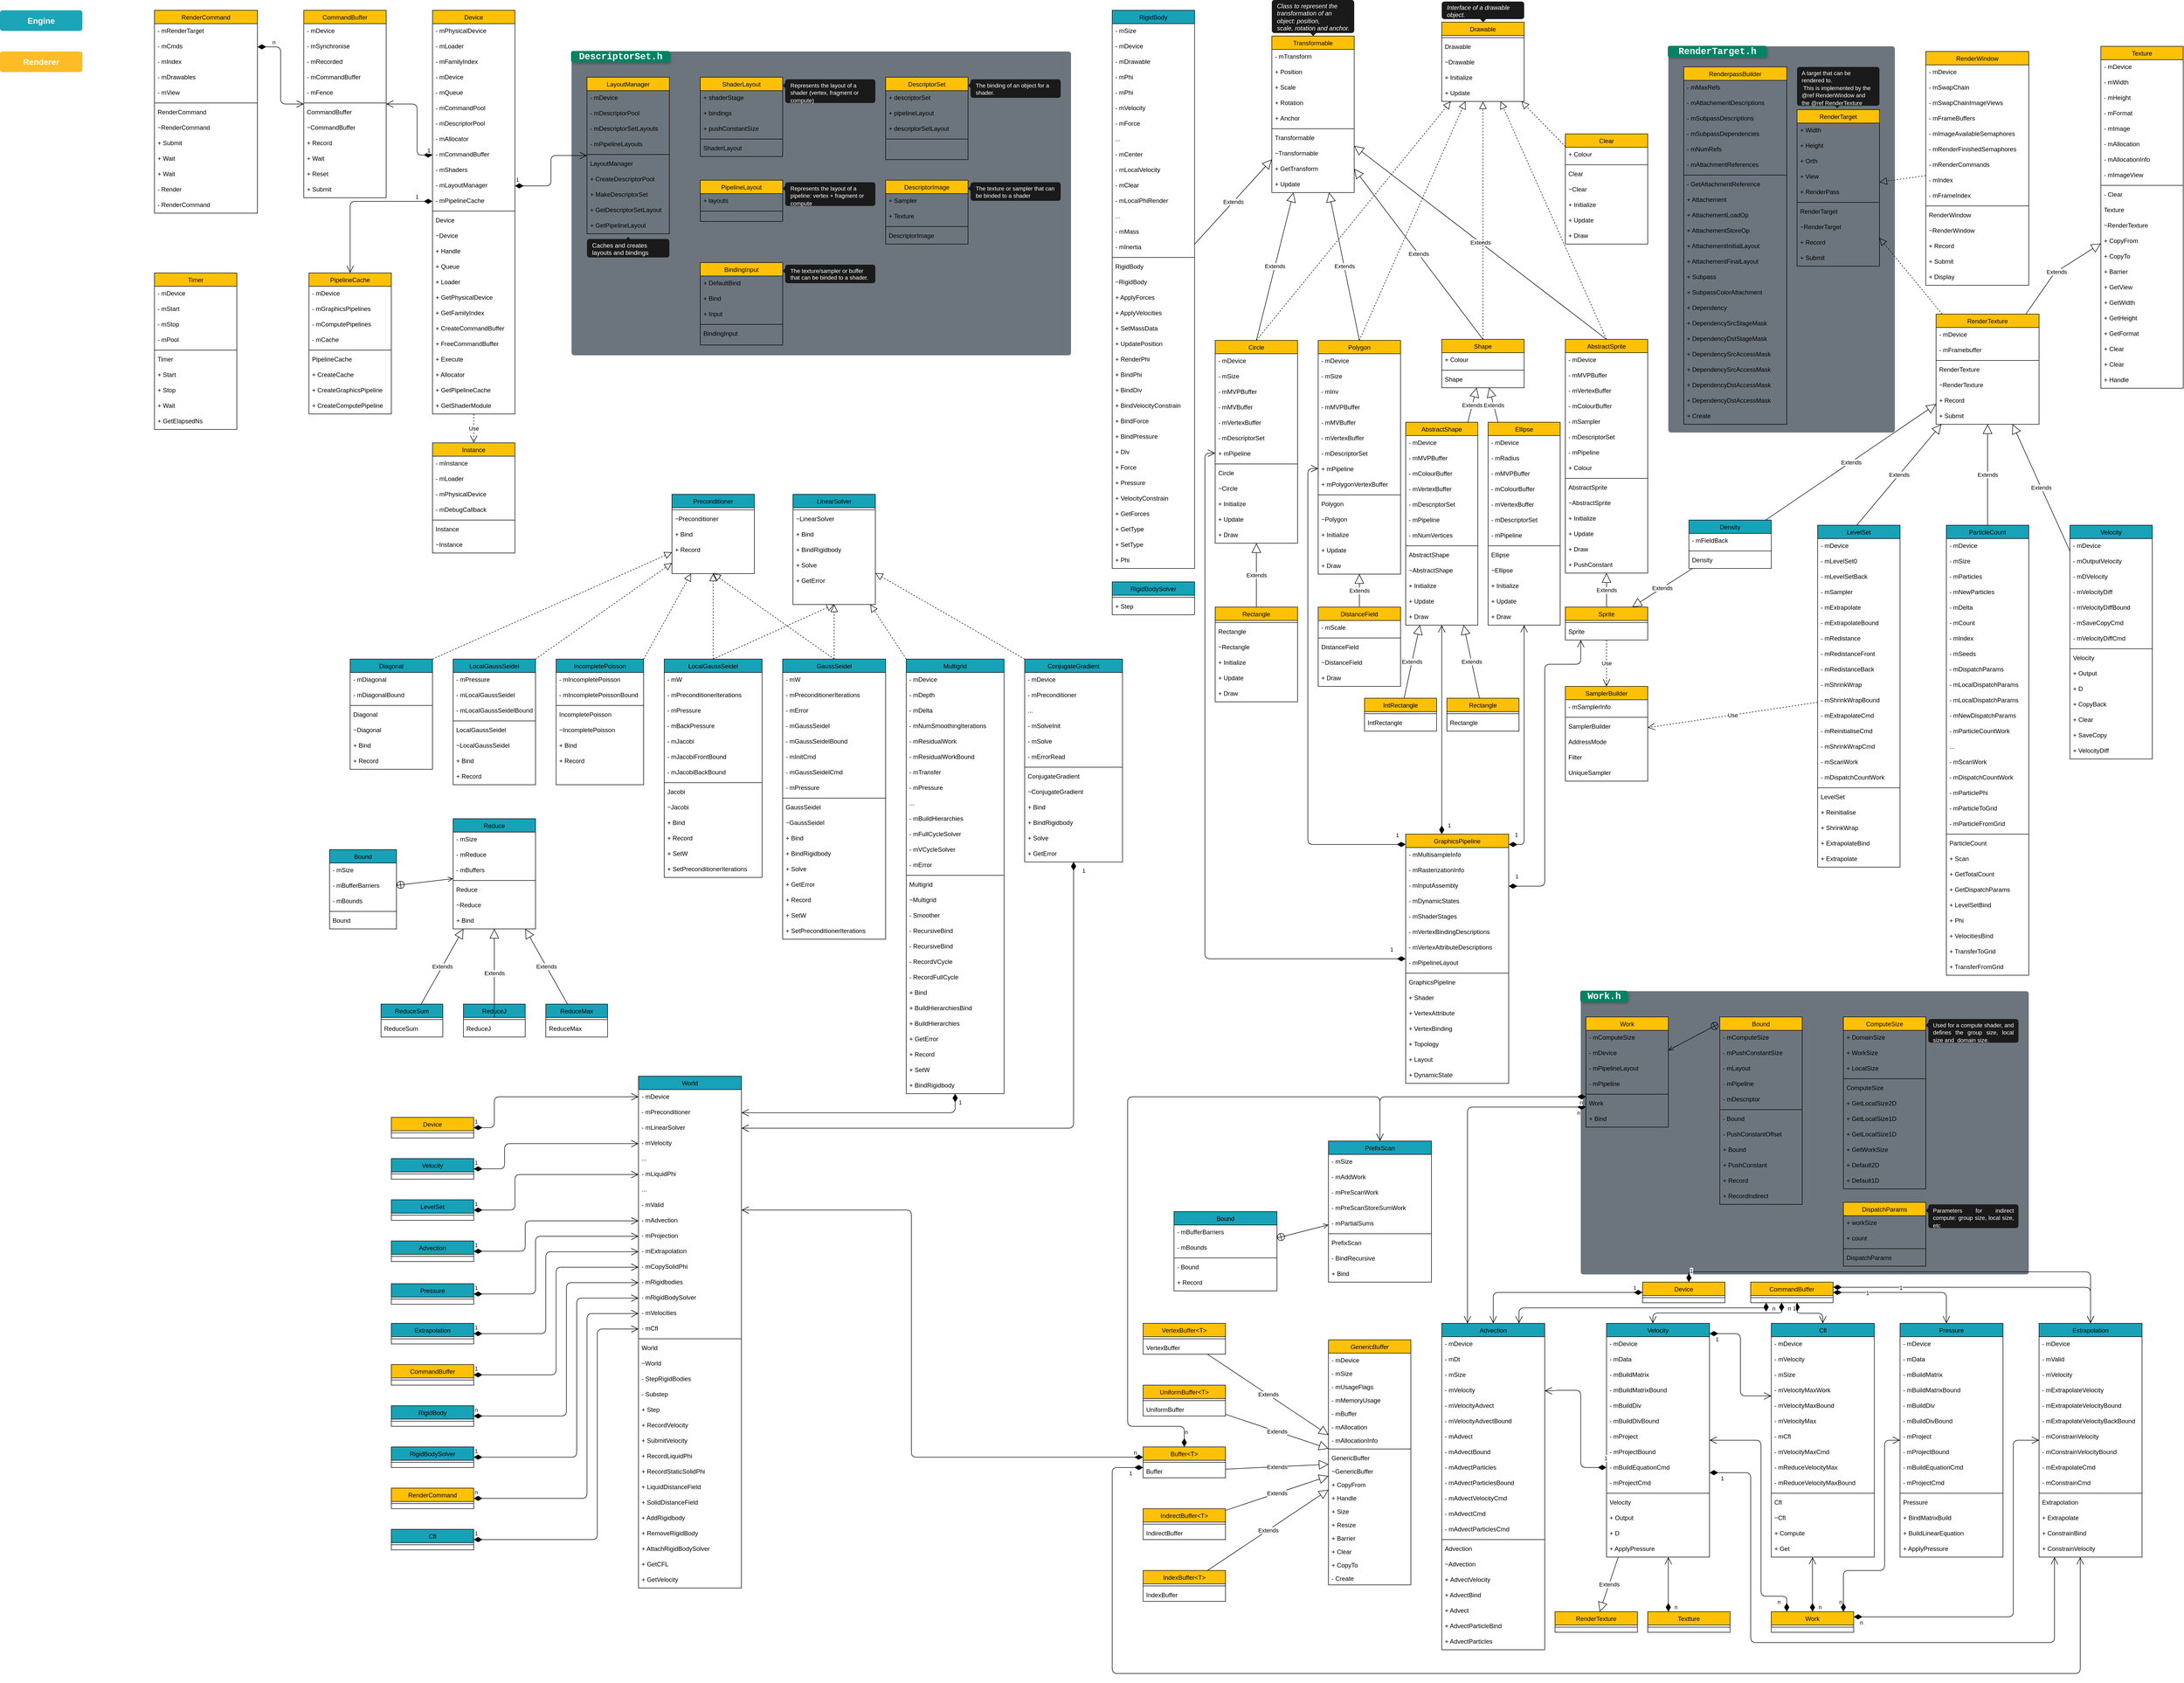 <mxfile version="14.1.8" type="device"><diagram id="C5RBs43oDa-KdzZeNtuy" name="Page-1"><mxGraphModel dx="1662" dy="822" grid="1" gridSize="10" guides="1" tooltips="1" connect="1" arrows="1" fold="1" page="1" pageScale="1" pageWidth="4681" pageHeight="3300" math="0" shadow="0"><root><mxCell id="WIyWlLk6GJQsqaUBKTNV-0"/><mxCell id="WIyWlLk6GJQsqaUBKTNV-1" parent="WIyWlLk6GJQsqaUBKTNV-0"/><mxCell id="G0Ds31HDmAt53GWbIocq-116" value="Device" style="swimlane;fontStyle=0;align=center;verticalAlign=top;childLayout=stackLayout;horizontal=1;startSize=26;horizontalStack=0;resizeParent=1;resizeLast=0;collapsible=1;marginBottom=0;rounded=0;shadow=0;strokeWidth=1;fillColor=#ffc107;" parent="WIyWlLk6GJQsqaUBKTNV-1" vertex="1"><mxGeometry x="840" y="50" width="160" height="784" as="geometry"><mxRectangle x="1220" y="119" width="160" height="26" as="alternateBounds"/></mxGeometry></mxCell><mxCell id="G0Ds31HDmAt53GWbIocq-117" value="- mPhysicalDevice" style="text;align=left;verticalAlign=top;spacingLeft=4;spacingRight=4;overflow=hidden;rotatable=0;points=[[0,0.5],[1,0.5]];portConstraint=eastwest;" parent="G0Ds31HDmAt53GWbIocq-116" vertex="1"><mxGeometry y="26" width="160" height="30" as="geometry"/></mxCell><mxCell id="G0Ds31HDmAt53GWbIocq-118" value="- mLoader" style="text;align=left;verticalAlign=top;spacingLeft=4;spacingRight=4;overflow=hidden;rotatable=0;points=[[0,0.5],[1,0.5]];portConstraint=eastwest;" parent="G0Ds31HDmAt53GWbIocq-116" vertex="1"><mxGeometry y="56" width="160" height="30" as="geometry"/></mxCell><mxCell id="G0Ds31HDmAt53GWbIocq-119" value="- mFamilyIndex" style="text;align=left;verticalAlign=top;spacingLeft=4;spacingRight=4;overflow=hidden;rotatable=0;points=[[0,0.5],[1,0.5]];portConstraint=eastwest;" parent="G0Ds31HDmAt53GWbIocq-116" vertex="1"><mxGeometry y="86" width="160" height="30" as="geometry"/></mxCell><mxCell id="G0Ds31HDmAt53GWbIocq-120" value="- mDevice" style="text;align=left;verticalAlign=top;spacingLeft=4;spacingRight=4;overflow=hidden;rotatable=0;points=[[0,0.5],[1,0.5]];portConstraint=eastwest;" parent="G0Ds31HDmAt53GWbIocq-116" vertex="1"><mxGeometry y="116" width="160" height="30" as="geometry"/></mxCell><mxCell id="G0Ds31HDmAt53GWbIocq-124" value="- mQueue" style="text;align=left;verticalAlign=top;spacingLeft=4;spacingRight=4;overflow=hidden;rotatable=0;points=[[0,0.5],[1,0.5]];portConstraint=eastwest;" parent="G0Ds31HDmAt53GWbIocq-116" vertex="1"><mxGeometry y="146" width="160" height="30" as="geometry"/></mxCell><mxCell id="G0Ds31HDmAt53GWbIocq-125" value="- mCommandPool" style="text;align=left;verticalAlign=top;spacingLeft=4;spacingRight=4;overflow=hidden;rotatable=0;points=[[0,0.5],[1,0.5]];portConstraint=eastwest;" parent="G0Ds31HDmAt53GWbIocq-116" vertex="1"><mxGeometry y="176" width="160" height="30" as="geometry"/></mxCell><mxCell id="G0Ds31HDmAt53GWbIocq-126" value="- mDescriptorPool" style="text;align=left;verticalAlign=top;spacingLeft=4;spacingRight=4;overflow=hidden;rotatable=0;points=[[0,0.5],[1,0.5]];portConstraint=eastwest;" parent="G0Ds31HDmAt53GWbIocq-116" vertex="1"><mxGeometry y="206" width="160" height="30" as="geometry"/></mxCell><mxCell id="G0Ds31HDmAt53GWbIocq-127" value="- mAllocator" style="text;align=left;verticalAlign=top;spacingLeft=4;spacingRight=4;overflow=hidden;rotatable=0;points=[[0,0.5],[1,0.5]];portConstraint=eastwest;" parent="G0Ds31HDmAt53GWbIocq-116" vertex="1"><mxGeometry y="236" width="160" height="30" as="geometry"/></mxCell><mxCell id="G0Ds31HDmAt53GWbIocq-128" value="- mCommandBuffer" style="text;align=left;verticalAlign=top;spacingLeft=4;spacingRight=4;overflow=hidden;rotatable=0;points=[[0,0.5],[1,0.5]];portConstraint=eastwest;" parent="G0Ds31HDmAt53GWbIocq-116" vertex="1"><mxGeometry y="266" width="160" height="30" as="geometry"/></mxCell><mxCell id="G0Ds31HDmAt53GWbIocq-129" value="- mShaders" style="text;align=left;verticalAlign=top;spacingLeft=4;spacingRight=4;overflow=hidden;rotatable=0;points=[[0,0.5],[1,0.5]];portConstraint=eastwest;" parent="G0Ds31HDmAt53GWbIocq-116" vertex="1"><mxGeometry y="296" width="160" height="30" as="geometry"/></mxCell><mxCell id="G0Ds31HDmAt53GWbIocq-130" value="- mLayoutManager" style="text;align=left;verticalAlign=top;spacingLeft=4;spacingRight=4;overflow=hidden;rotatable=0;points=[[0,0.5],[1,0.5]];portConstraint=eastwest;" parent="G0Ds31HDmAt53GWbIocq-116" vertex="1"><mxGeometry y="326" width="160" height="30" as="geometry"/></mxCell><mxCell id="G0Ds31HDmAt53GWbIocq-131" value="- mPipelineCache" style="text;align=left;verticalAlign=top;spacingLeft=4;spacingRight=4;overflow=hidden;rotatable=0;points=[[0,0.5],[1,0.5]];portConstraint=eastwest;" parent="G0Ds31HDmAt53GWbIocq-116" vertex="1"><mxGeometry y="356" width="160" height="30" as="geometry"/></mxCell><mxCell id="G0Ds31HDmAt53GWbIocq-121" value="" style="line;html=1;strokeWidth=1;align=left;verticalAlign=middle;spacingTop=-1;spacingLeft=3;spacingRight=3;rotatable=0;labelPosition=right;points=[];portConstraint=eastwest;" parent="G0Ds31HDmAt53GWbIocq-116" vertex="1"><mxGeometry y="386" width="160" height="8" as="geometry"/></mxCell><mxCell id="G0Ds31HDmAt53GWbIocq-122" value="Device" style="text;align=left;verticalAlign=top;spacingLeft=4;spacingRight=4;overflow=hidden;rotatable=0;points=[[0,0.5],[1,0.5]];portConstraint=eastwest;" parent="G0Ds31HDmAt53GWbIocq-116" vertex="1"><mxGeometry y="394" width="160" height="30" as="geometry"/></mxCell><mxCell id="G0Ds31HDmAt53GWbIocq-123" value="~Device" style="text;align=left;verticalAlign=top;spacingLeft=4;spacingRight=4;overflow=hidden;rotatable=0;points=[[0,0.5],[1,0.5]];portConstraint=eastwest;" parent="G0Ds31HDmAt53GWbIocq-116" vertex="1"><mxGeometry y="424" width="160" height="30" as="geometry"/></mxCell><mxCell id="-9d8-ypRdULVKm-Xj26j-0" value="+ Handle" style="text;align=left;verticalAlign=top;spacingLeft=4;spacingRight=4;overflow=hidden;rotatable=0;points=[[0,0.5],[1,0.5]];portConstraint=eastwest;" parent="G0Ds31HDmAt53GWbIocq-116" vertex="1"><mxGeometry y="454" width="160" height="30" as="geometry"/></mxCell><mxCell id="-9d8-ypRdULVKm-Xj26j-1" value="+ Queue" style="text;align=left;verticalAlign=top;spacingLeft=4;spacingRight=4;overflow=hidden;rotatable=0;points=[[0,0.5],[1,0.5]];portConstraint=eastwest;" parent="G0Ds31HDmAt53GWbIocq-116" vertex="1"><mxGeometry y="484" width="160" height="30" as="geometry"/></mxCell><mxCell id="-9d8-ypRdULVKm-Xj26j-2" value="+ Loader" style="text;align=left;verticalAlign=top;spacingLeft=4;spacingRight=4;overflow=hidden;rotatable=0;points=[[0,0.5],[1,0.5]];portConstraint=eastwest;" parent="G0Ds31HDmAt53GWbIocq-116" vertex="1"><mxGeometry y="514" width="160" height="30" as="geometry"/></mxCell><mxCell id="-9d8-ypRdULVKm-Xj26j-3" value="+ GetPhysicalDevice" style="text;align=left;verticalAlign=top;spacingLeft=4;spacingRight=4;overflow=hidden;rotatable=0;points=[[0,0.5],[1,0.5]];portConstraint=eastwest;" parent="G0Ds31HDmAt53GWbIocq-116" vertex="1"><mxGeometry y="544" width="160" height="30" as="geometry"/></mxCell><mxCell id="-9d8-ypRdULVKm-Xj26j-4" value="+ GetFamilyIndex" style="text;align=left;verticalAlign=top;spacingLeft=4;spacingRight=4;overflow=hidden;rotatable=0;points=[[0,0.5],[1,0.5]];portConstraint=eastwest;" parent="G0Ds31HDmAt53GWbIocq-116" vertex="1"><mxGeometry y="574" width="160" height="30" as="geometry"/></mxCell><mxCell id="-9d8-ypRdULVKm-Xj26j-5" value="+ CreateCommandBuffer" style="text;align=left;verticalAlign=top;spacingLeft=4;spacingRight=4;overflow=hidden;rotatable=0;points=[[0,0.5],[1,0.5]];portConstraint=eastwest;" parent="G0Ds31HDmAt53GWbIocq-116" vertex="1"><mxGeometry y="604" width="160" height="30" as="geometry"/></mxCell><mxCell id="-9d8-ypRdULVKm-Xj26j-6" value="+ FreeCommandBuffer" style="text;align=left;verticalAlign=top;spacingLeft=4;spacingRight=4;overflow=hidden;rotatable=0;points=[[0,0.5],[1,0.5]];portConstraint=eastwest;" parent="G0Ds31HDmAt53GWbIocq-116" vertex="1"><mxGeometry y="634" width="160" height="30" as="geometry"/></mxCell><mxCell id="-9d8-ypRdULVKm-Xj26j-7" value="+ Execute" style="text;align=left;verticalAlign=top;spacingLeft=4;spacingRight=4;overflow=hidden;rotatable=0;points=[[0,0.5],[1,0.5]];portConstraint=eastwest;" parent="G0Ds31HDmAt53GWbIocq-116" vertex="1"><mxGeometry y="664" width="160" height="30" as="geometry"/></mxCell><mxCell id="-9d8-ypRdULVKm-Xj26j-8" value="+ Allocator" style="text;align=left;verticalAlign=top;spacingLeft=4;spacingRight=4;overflow=hidden;rotatable=0;points=[[0,0.5],[1,0.5]];portConstraint=eastwest;" parent="G0Ds31HDmAt53GWbIocq-116" vertex="1"><mxGeometry y="694" width="160" height="30" as="geometry"/></mxCell><mxCell id="-9d8-ypRdULVKm-Xj26j-9" value="+ GetPipelineCache" style="text;align=left;verticalAlign=top;spacingLeft=4;spacingRight=4;overflow=hidden;rotatable=0;points=[[0,0.5],[1,0.5]];portConstraint=eastwest;" parent="G0Ds31HDmAt53GWbIocq-116" vertex="1"><mxGeometry y="724" width="160" height="30" as="geometry"/></mxCell><mxCell id="-9d8-ypRdULVKm-Xj26j-10" value="+ GetShaderModule" style="text;align=left;verticalAlign=top;spacingLeft=4;spacingRight=4;overflow=hidden;rotatable=0;points=[[0,0.5],[1,0.5]];portConstraint=eastwest;" parent="G0Ds31HDmAt53GWbIocq-116" vertex="1"><mxGeometry y="754" width="160" height="30" as="geometry"/></mxCell><mxCell id="uoC47IHQav4Hk62HSPtp-501" value="" style="group" parent="WIyWlLk6GJQsqaUBKTNV-1" vertex="1" connectable="0"><mxGeometry x="2800" y="33" width="160" height="194" as="geometry"/></mxCell><mxCell id="uoC47IHQav4Hk62HSPtp-397" value="Drawable" style="swimlane;fontStyle=0;align=center;verticalAlign=top;childLayout=stackLayout;horizontal=1;startSize=26;horizontalStack=0;resizeParent=1;resizeLast=0;collapsible=1;marginBottom=0;rounded=0;shadow=0;strokeWidth=1;fillColor=#ffc107;" parent="uoC47IHQav4Hk62HSPtp-501" vertex="1"><mxGeometry y="40" width="160" height="154" as="geometry"><mxRectangle x="1040" y="452" width="160" height="26" as="alternateBounds"/></mxGeometry></mxCell><mxCell id="uoC47IHQav4Hk62HSPtp-403" value="" style="line;html=1;strokeWidth=1;align=left;verticalAlign=middle;spacingTop=-1;spacingLeft=3;spacingRight=3;rotatable=0;labelPosition=right;points=[];portConstraint=eastwest;" parent="uoC47IHQav4Hk62HSPtp-397" vertex="1"><mxGeometry y="26" width="160" height="8" as="geometry"/></mxCell><mxCell id="uoC47IHQav4Hk62HSPtp-404" value="Drawable" style="text;align=left;verticalAlign=top;spacingLeft=4;spacingRight=4;overflow=hidden;rotatable=0;points=[[0,0.5],[1,0.5]];portConstraint=eastwest;" parent="uoC47IHQav4Hk62HSPtp-397" vertex="1"><mxGeometry y="34" width="160" height="30" as="geometry"/></mxCell><mxCell id="uoC47IHQav4Hk62HSPtp-405" value="~Drawable" style="text;align=left;verticalAlign=top;spacingLeft=4;spacingRight=4;overflow=hidden;rotatable=0;points=[[0,0.5],[1,0.5]];portConstraint=eastwest;" parent="uoC47IHQav4Hk62HSPtp-397" vertex="1"><mxGeometry y="64" width="160" height="30" as="geometry"/></mxCell><mxCell id="uoC47IHQav4Hk62HSPtp-406" value="+ Initialize" style="text;align=left;verticalAlign=top;spacingLeft=4;spacingRight=4;overflow=hidden;rotatable=0;points=[[0,0.5],[1,0.5]];portConstraint=eastwest;" parent="uoC47IHQav4Hk62HSPtp-397" vertex="1"><mxGeometry y="94" width="160" height="30" as="geometry"/></mxCell><mxCell id="uoC47IHQav4Hk62HSPtp-407" value="+ Update" style="text;align=left;verticalAlign=top;spacingLeft=4;spacingRight=4;overflow=hidden;rotatable=0;points=[[0,0.5],[1,0.5]];portConstraint=eastwest;" parent="uoC47IHQav4Hk62HSPtp-397" vertex="1"><mxGeometry y="124" width="160" height="30" as="geometry"/></mxCell><mxCell id="uoC47IHQav4Hk62HSPtp-499" value="&lt;i&gt;Interface of a drawable object.&lt;/i&gt;" style="html=1;shadow=0;dashed=0;shape=mxgraph.bootstrap.popover;fillColor=#1A1A1A;strokeColor=none;dx=80.29;dy=5.82;rSize=5;whiteSpace=wrap;verticalAlign=top;spacing=10;fontSize=12;spacingLeft=0;align=left;spacingTop=-10;fontColor=#FFFFFF;" parent="uoC47IHQav4Hk62HSPtp-501" vertex="1"><mxGeometry width="160" height="40" as="geometry"/></mxCell><mxCell id="uoC47IHQav4Hk62HSPtp-500" value="" style="group" parent="WIyWlLk6GJQsqaUBKTNV-1" vertex="1" connectable="0"><mxGeometry x="2470" y="30" width="160" height="374" as="geometry"/></mxCell><mxCell id="uoC47IHQav4Hk62HSPtp-409" value="Transformable" style="swimlane;fontStyle=0;align=center;verticalAlign=top;childLayout=stackLayout;horizontal=1;startSize=26;horizontalStack=0;resizeParent=1;resizeLast=0;collapsible=1;marginBottom=0;rounded=0;shadow=0;strokeWidth=1;fillColor=#ffc107;" parent="uoC47IHQav4Hk62HSPtp-500" vertex="1"><mxGeometry y="70" width="160" height="304" as="geometry"><mxRectangle x="1040" y="452" width="160" height="26" as="alternateBounds"/></mxGeometry></mxCell><mxCell id="uoC47IHQav4Hk62HSPtp-411" value="- mTransform" style="text;align=left;verticalAlign=top;spacingLeft=4;spacingRight=4;overflow=hidden;rotatable=0;points=[[0,0.5],[1,0.5]];portConstraint=eastwest;" parent="uoC47IHQav4Hk62HSPtp-409" vertex="1"><mxGeometry y="26" width="160" height="30" as="geometry"/></mxCell><mxCell id="uoC47IHQav4Hk62HSPtp-417" value="+ Position" style="text;align=left;verticalAlign=top;spacingLeft=4;spacingRight=4;overflow=hidden;rotatable=0;points=[[0,0.5],[1,0.5]];portConstraint=eastwest;" parent="uoC47IHQav4Hk62HSPtp-409" vertex="1"><mxGeometry y="56" width="160" height="30" as="geometry"/></mxCell><mxCell id="uoC47IHQav4Hk62HSPtp-418" value="+ Scale" style="text;align=left;verticalAlign=top;spacingLeft=4;spacingRight=4;overflow=hidden;rotatable=0;points=[[0,0.5],[1,0.5]];portConstraint=eastwest;" parent="uoC47IHQav4Hk62HSPtp-409" vertex="1"><mxGeometry y="86" width="160" height="30" as="geometry"/></mxCell><mxCell id="uoC47IHQav4Hk62HSPtp-419" value="+ Rotation" style="text;align=left;verticalAlign=top;spacingLeft=4;spacingRight=4;overflow=hidden;rotatable=0;points=[[0,0.5],[1,0.5]];portConstraint=eastwest;" parent="uoC47IHQav4Hk62HSPtp-409" vertex="1"><mxGeometry y="116" width="160" height="30" as="geometry"/></mxCell><mxCell id="uoC47IHQav4Hk62HSPtp-420" value="+ Anchor" style="text;align=left;verticalAlign=top;spacingLeft=4;spacingRight=4;overflow=hidden;rotatable=0;points=[[0,0.5],[1,0.5]];portConstraint=eastwest;" parent="uoC47IHQav4Hk62HSPtp-409" vertex="1"><mxGeometry y="146" width="160" height="30" as="geometry"/></mxCell><mxCell id="uoC47IHQav4Hk62HSPtp-410" value="" style="line;html=1;strokeWidth=1;align=left;verticalAlign=middle;spacingTop=-1;spacingLeft=3;spacingRight=3;rotatable=0;labelPosition=right;points=[];portConstraint=eastwest;" parent="uoC47IHQav4Hk62HSPtp-409" vertex="1"><mxGeometry y="176" width="160" height="8" as="geometry"/></mxCell><mxCell id="uoC47IHQav4Hk62HSPtp-412" value="Transformable" style="text;align=left;verticalAlign=top;spacingLeft=4;spacingRight=4;overflow=hidden;rotatable=0;points=[[0,0.5],[1,0.5]];portConstraint=eastwest;" parent="uoC47IHQav4Hk62HSPtp-409" vertex="1"><mxGeometry y="184" width="160" height="30" as="geometry"/></mxCell><mxCell id="uoC47IHQav4Hk62HSPtp-416" value="~Transformable" style="text;align=left;verticalAlign=top;spacingLeft=4;spacingRight=4;overflow=hidden;rotatable=0;points=[[0,0.5],[1,0.5]];portConstraint=eastwest;" parent="uoC47IHQav4Hk62HSPtp-409" vertex="1"><mxGeometry y="214" width="160" height="30" as="geometry"/></mxCell><mxCell id="uoC47IHQav4Hk62HSPtp-413" value="+ GetTransform" style="text;align=left;verticalAlign=top;spacingLeft=4;spacingRight=4;overflow=hidden;rotatable=0;points=[[0,0.5],[1,0.5]];portConstraint=eastwest;" parent="uoC47IHQav4Hk62HSPtp-409" vertex="1"><mxGeometry y="244" width="160" height="30" as="geometry"/></mxCell><mxCell id="uoC47IHQav4Hk62HSPtp-414" value="+ Update" style="text;align=left;verticalAlign=top;spacingLeft=4;spacingRight=4;overflow=hidden;rotatable=0;points=[[0,0.5],[1,0.5]];portConstraint=eastwest;" parent="uoC47IHQav4Hk62HSPtp-409" vertex="1"><mxGeometry y="274" width="160" height="30" as="geometry"/></mxCell><mxCell id="uoC47IHQav4Hk62HSPtp-497" value="&lt;div&gt;&lt;i&gt;Class to represent the transformation of an object: position, scale,&amp;nbsp;&lt;/i&gt;&lt;i&gt;rotation and anchor.&lt;/i&gt;&lt;/div&gt;" style="html=1;shadow=0;dashed=0;shape=mxgraph.bootstrap.popover;fillColor=#1A1A1A;strokeColor=none;dx=80.29;dy=5.82;rSize=5;whiteSpace=wrap;verticalAlign=top;spacing=10;fontSize=12;spacingLeft=0;align=left;spacingTop=-10;fontColor=#FFFFFF;" parent="uoC47IHQav4Hk62HSPtp-500" vertex="1"><mxGeometry width="160" height="70" as="geometry"/></mxCell><mxCell id="uoC47IHQav4Hk62HSPtp-237" value="" style="html=1;shadow=0;dashed=0;shape=mxgraph.bootstrap.rrect;rSize=5;strokeColor=none;strokeWidth=1;fillColor=#6c757d;fontColor=#59B958;whiteSpace=wrap;align=left;verticalAlign=middle;spacing=20;" parent="WIyWlLk6GJQsqaUBKTNV-1" vertex="1"><mxGeometry x="3240" y="120" width="440" height="750" as="geometry"/></mxCell><mxCell id="uoC47IHQav4Hk62HSPtp-222" value="" style="html=1;shadow=0;dashed=0;shape=mxgraph.bootstrap.rrect;rSize=5;strokeColor=none;strokeWidth=1;fillColor=#6c757d;fontColor=#59B958;whiteSpace=wrap;align=left;verticalAlign=middle;spacing=20;" parent="WIyWlLk6GJQsqaUBKTNV-1" vertex="1"><mxGeometry x="3070" y="1955" width="870" height="550" as="geometry"/></mxCell><mxCell id="uoC47IHQav4Hk62HSPtp-162" value="" style="html=1;shadow=0;dashed=0;shape=mxgraph.bootstrap.rrect;rSize=5;strokeColor=none;strokeWidth=1;fillColor=#6c757d;fontColor=#59B958;whiteSpace=wrap;align=left;verticalAlign=middle;spacing=20;" parent="WIyWlLk6GJQsqaUBKTNV-1" vertex="1"><mxGeometry x="1110" y="130" width="970" height="590" as="geometry"/></mxCell><mxCell id="G0Ds31HDmAt53GWbIocq-79" value="LayoutManager" style="swimlane;fontStyle=0;align=center;verticalAlign=top;childLayout=stackLayout;horizontal=1;startSize=26;horizontalStack=0;resizeParent=1;resizeLast=0;collapsible=1;marginBottom=0;rounded=0;shadow=0;strokeWidth=1;fillColor=#ffc107;" parent="WIyWlLk6GJQsqaUBKTNV-1" vertex="1"><mxGeometry x="1140" y="180" width="160" height="304" as="geometry"><mxRectangle x="1500" y="445" width="160" height="26" as="alternateBounds"/></mxGeometry></mxCell><mxCell id="G0Ds31HDmAt53GWbIocq-83" value="- mDevice" style="text;align=left;verticalAlign=top;spacingLeft=4;spacingRight=4;overflow=hidden;rotatable=0;points=[[0,0.5],[1,0.5]];portConstraint=eastwest;" parent="G0Ds31HDmAt53GWbIocq-79" vertex="1"><mxGeometry y="26" width="160" height="30" as="geometry"/></mxCell><mxCell id="G0Ds31HDmAt53GWbIocq-84" value="- mDescriptorPool" style="text;align=left;verticalAlign=top;spacingLeft=4;spacingRight=4;overflow=hidden;rotatable=0;points=[[0,0.5],[1,0.5]];portConstraint=eastwest;" parent="G0Ds31HDmAt53GWbIocq-79" vertex="1"><mxGeometry y="56" width="160" height="30" as="geometry"/></mxCell><mxCell id="G0Ds31HDmAt53GWbIocq-85" value="- mDescriptorSetLayouts" style="text;align=left;verticalAlign=top;spacingLeft=4;spacingRight=4;overflow=hidden;rotatable=0;points=[[0,0.5],[1,0.5]];portConstraint=eastwest;" parent="G0Ds31HDmAt53GWbIocq-79" vertex="1"><mxGeometry y="86" width="160" height="30" as="geometry"/></mxCell><mxCell id="G0Ds31HDmAt53GWbIocq-86" value="- mPipelineLayouts" style="text;align=left;verticalAlign=top;spacingLeft=4;spacingRight=4;overflow=hidden;rotatable=0;points=[[0,0.5],[1,0.5]];portConstraint=eastwest;" parent="G0Ds31HDmAt53GWbIocq-79" vertex="1"><mxGeometry y="116" width="160" height="30" as="geometry"/></mxCell><mxCell id="G0Ds31HDmAt53GWbIocq-80" value="" style="line;html=1;strokeWidth=1;align=left;verticalAlign=middle;spacingTop=-1;spacingLeft=3;spacingRight=3;rotatable=0;labelPosition=right;points=[];portConstraint=eastwest;" parent="G0Ds31HDmAt53GWbIocq-79" vertex="1"><mxGeometry y="146" width="160" height="8" as="geometry"/></mxCell><mxCell id="G0Ds31HDmAt53GWbIocq-81" value="LayoutManager" style="text;align=left;verticalAlign=top;spacingLeft=4;spacingRight=4;overflow=hidden;rotatable=0;points=[[0,0.5],[1,0.5]];portConstraint=eastwest;" parent="G0Ds31HDmAt53GWbIocq-79" vertex="1"><mxGeometry y="154" width="160" height="30" as="geometry"/></mxCell><mxCell id="G0Ds31HDmAt53GWbIocq-87" value="+ CreateDescriptorPool" style="text;align=left;verticalAlign=top;spacingLeft=4;spacingRight=4;overflow=hidden;rotatable=0;points=[[0,0.5],[1,0.5]];portConstraint=eastwest;" parent="G0Ds31HDmAt53GWbIocq-79" vertex="1"><mxGeometry y="184" width="160" height="30" as="geometry"/></mxCell><mxCell id="G0Ds31HDmAt53GWbIocq-88" value="+ MakeDescriptorSet" style="text;align=left;verticalAlign=top;spacingLeft=4;spacingRight=4;overflow=hidden;rotatable=0;points=[[0,0.5],[1,0.5]];portConstraint=eastwest;" parent="G0Ds31HDmAt53GWbIocq-79" vertex="1"><mxGeometry y="214" width="160" height="30" as="geometry"/></mxCell><mxCell id="G0Ds31HDmAt53GWbIocq-89" value="+ GetDescriptorSetLayout" style="text;align=left;verticalAlign=top;spacingLeft=4;spacingRight=4;overflow=hidden;rotatable=0;points=[[0,0.5],[1,0.5]];portConstraint=eastwest;" parent="G0Ds31HDmAt53GWbIocq-79" vertex="1"><mxGeometry y="244" width="160" height="30" as="geometry"/></mxCell><mxCell id="G0Ds31HDmAt53GWbIocq-90" value="+ GetPipelineLayout" style="text;align=left;verticalAlign=top;spacingLeft=4;spacingRight=4;overflow=hidden;rotatable=0;points=[[0,0.5],[1,0.5]];portConstraint=eastwest;" parent="G0Ds31HDmAt53GWbIocq-79" vertex="1"><mxGeometry y="274" width="160" height="30" as="geometry"/></mxCell><mxCell id="G0Ds31HDmAt53GWbIocq-91" value="Instance" style="swimlane;fontStyle=0;align=center;verticalAlign=top;childLayout=stackLayout;horizontal=1;startSize=26;horizontalStack=0;resizeParent=1;resizeLast=0;collapsible=1;marginBottom=0;rounded=0;shadow=0;strokeWidth=1;fillColor=#ffc107;" parent="WIyWlLk6GJQsqaUBKTNV-1" vertex="1"><mxGeometry x="840" y="890" width="160" height="214" as="geometry"><mxRectangle x="1040" y="452" width="160" height="26" as="alternateBounds"/></mxGeometry></mxCell><mxCell id="G0Ds31HDmAt53GWbIocq-92" value="- mInstance" style="text;align=left;verticalAlign=top;spacingLeft=4;spacingRight=4;overflow=hidden;rotatable=0;points=[[0,0.5],[1,0.5]];portConstraint=eastwest;" parent="G0Ds31HDmAt53GWbIocq-91" vertex="1"><mxGeometry y="26" width="160" height="30" as="geometry"/></mxCell><mxCell id="G0Ds31HDmAt53GWbIocq-93" value="- mLoader" style="text;align=left;verticalAlign=top;spacingLeft=4;spacingRight=4;overflow=hidden;rotatable=0;points=[[0,0.5],[1,0.5]];portConstraint=eastwest;" parent="G0Ds31HDmAt53GWbIocq-91" vertex="1"><mxGeometry y="56" width="160" height="30" as="geometry"/></mxCell><mxCell id="G0Ds31HDmAt53GWbIocq-94" value="- mPhysicalDevice" style="text;align=left;verticalAlign=top;spacingLeft=4;spacingRight=4;overflow=hidden;rotatable=0;points=[[0,0.5],[1,0.5]];portConstraint=eastwest;" parent="G0Ds31HDmAt53GWbIocq-91" vertex="1"><mxGeometry y="86" width="160" height="30" as="geometry"/></mxCell><mxCell id="G0Ds31HDmAt53GWbIocq-95" value="- mDebugCallback" style="text;align=left;verticalAlign=top;spacingLeft=4;spacingRight=4;overflow=hidden;rotatable=0;points=[[0,0.5],[1,0.5]];portConstraint=eastwest;" parent="G0Ds31HDmAt53GWbIocq-91" vertex="1"><mxGeometry y="116" width="160" height="30" as="geometry"/></mxCell><mxCell id="G0Ds31HDmAt53GWbIocq-96" value="" style="line;html=1;strokeWidth=1;align=left;verticalAlign=middle;spacingTop=-1;spacingLeft=3;spacingRight=3;rotatable=0;labelPosition=right;points=[];portConstraint=eastwest;" parent="G0Ds31HDmAt53GWbIocq-91" vertex="1"><mxGeometry y="146" width="160" height="8" as="geometry"/></mxCell><mxCell id="G0Ds31HDmAt53GWbIocq-97" value="Instance" style="text;align=left;verticalAlign=top;spacingLeft=4;spacingRight=4;overflow=hidden;rotatable=0;points=[[0,0.5],[1,0.5]];portConstraint=eastwest;" parent="G0Ds31HDmAt53GWbIocq-91" vertex="1"><mxGeometry y="154" width="160" height="30" as="geometry"/></mxCell><mxCell id="G0Ds31HDmAt53GWbIocq-104" value="~Instance" style="text;align=left;verticalAlign=top;spacingLeft=4;spacingRight=4;overflow=hidden;rotatable=0;points=[[0,0.5],[1,0.5]];portConstraint=eastwest;" parent="G0Ds31HDmAt53GWbIocq-91" vertex="1"><mxGeometry y="184" width="160" height="30" as="geometry"/></mxCell><mxCell id="G0Ds31HDmAt53GWbIocq-135" value="1" style="endArrow=open;html=1;endSize=12;startArrow=diamondThin;startSize=14;startFill=1;edgeStyle=orthogonalEdgeStyle;align=left;verticalAlign=bottom;exitX=1;exitY=0.5;exitDx=0;exitDy=0;" parent="WIyWlLk6GJQsqaUBKTNV-1" source="G0Ds31HDmAt53GWbIocq-130" target="G0Ds31HDmAt53GWbIocq-79" edge="1"><mxGeometry x="-1" y="3" relative="1" as="geometry"><mxPoint x="670" y="890" as="sourcePoint"/><mxPoint x="1090" y="940" as="targetPoint"/></mxGeometry></mxCell><mxCell id="-9d8-ypRdULVKm-Xj26j-11" value="CommandBuffer" style="swimlane;fontStyle=0;align=center;verticalAlign=top;childLayout=stackLayout;horizontal=1;startSize=26;horizontalStack=0;resizeParent=1;resizeLast=0;collapsible=1;marginBottom=0;rounded=0;shadow=0;strokeWidth=1;fillColor=#ffc107;" parent="WIyWlLk6GJQsqaUBKTNV-1" vertex="1"><mxGeometry x="590" y="50" width="160" height="364" as="geometry"><mxRectangle x="1680" y="360" width="160" height="26" as="alternateBounds"/></mxGeometry></mxCell><mxCell id="-9d8-ypRdULVKm-Xj26j-12" value="- mDevice" style="text;align=left;verticalAlign=top;spacingLeft=4;spacingRight=4;overflow=hidden;rotatable=0;points=[[0,0.5],[1,0.5]];portConstraint=eastwest;" parent="-9d8-ypRdULVKm-Xj26j-11" vertex="1"><mxGeometry y="26" width="160" height="30" as="geometry"/></mxCell><mxCell id="-9d8-ypRdULVKm-Xj26j-13" value="- mSynchronise" style="text;align=left;verticalAlign=top;spacingLeft=4;spacingRight=4;overflow=hidden;rotatable=0;points=[[0,0.5],[1,0.5]];portConstraint=eastwest;" parent="-9d8-ypRdULVKm-Xj26j-11" vertex="1"><mxGeometry y="56" width="160" height="30" as="geometry"/></mxCell><mxCell id="-9d8-ypRdULVKm-Xj26j-14" value="- mRecorded" style="text;align=left;verticalAlign=top;spacingLeft=4;spacingRight=4;overflow=hidden;rotatable=0;points=[[0,0.5],[1,0.5]];portConstraint=eastwest;" parent="-9d8-ypRdULVKm-Xj26j-11" vertex="1"><mxGeometry y="86" width="160" height="30" as="geometry"/></mxCell><mxCell id="-9d8-ypRdULVKm-Xj26j-15" value="- mCommandBuffer" style="text;align=left;verticalAlign=top;spacingLeft=4;spacingRight=4;overflow=hidden;rotatable=0;points=[[0,0.5],[1,0.5]];portConstraint=eastwest;" parent="-9d8-ypRdULVKm-Xj26j-11" vertex="1"><mxGeometry y="116" width="160" height="30" as="geometry"/></mxCell><mxCell id="-9d8-ypRdULVKm-Xj26j-19" value="- mFence" style="text;align=left;verticalAlign=top;spacingLeft=4;spacingRight=4;overflow=hidden;rotatable=0;points=[[0,0.5],[1,0.5]];portConstraint=eastwest;" parent="-9d8-ypRdULVKm-Xj26j-11" vertex="1"><mxGeometry y="146" width="160" height="30" as="geometry"/></mxCell><mxCell id="-9d8-ypRdULVKm-Xj26j-16" value="" style="line;html=1;strokeWidth=1;align=left;verticalAlign=middle;spacingTop=-1;spacingLeft=3;spacingRight=3;rotatable=0;labelPosition=right;points=[];portConstraint=eastwest;" parent="-9d8-ypRdULVKm-Xj26j-11" vertex="1"><mxGeometry y="176" width="160" height="8" as="geometry"/></mxCell><mxCell id="-9d8-ypRdULVKm-Xj26j-17" value="CommandBuffer" style="text;align=left;verticalAlign=top;spacingLeft=4;spacingRight=4;overflow=hidden;rotatable=0;points=[[0,0.5],[1,0.5]];portConstraint=eastwest;" parent="-9d8-ypRdULVKm-Xj26j-11" vertex="1"><mxGeometry y="184" width="160" height="30" as="geometry"/></mxCell><mxCell id="-9d8-ypRdULVKm-Xj26j-18" value="~CommandBuffer" style="text;align=left;verticalAlign=top;spacingLeft=4;spacingRight=4;overflow=hidden;rotatable=0;points=[[0,0.5],[1,0.5]];portConstraint=eastwest;" parent="-9d8-ypRdULVKm-Xj26j-11" vertex="1"><mxGeometry y="214" width="160" height="30" as="geometry"/></mxCell><mxCell id="-9d8-ypRdULVKm-Xj26j-20" value="+ Record" style="text;align=left;verticalAlign=top;spacingLeft=4;spacingRight=4;overflow=hidden;rotatable=0;points=[[0,0.5],[1,0.5]];portConstraint=eastwest;" parent="-9d8-ypRdULVKm-Xj26j-11" vertex="1"><mxGeometry y="244" width="160" height="30" as="geometry"/></mxCell><mxCell id="-9d8-ypRdULVKm-Xj26j-21" value="+ Wait" style="text;align=left;verticalAlign=top;spacingLeft=4;spacingRight=4;overflow=hidden;rotatable=0;points=[[0,0.5],[1,0.5]];portConstraint=eastwest;" parent="-9d8-ypRdULVKm-Xj26j-11" vertex="1"><mxGeometry y="274" width="160" height="30" as="geometry"/></mxCell><mxCell id="-9d8-ypRdULVKm-Xj26j-22" value="+ Reset" style="text;align=left;verticalAlign=top;spacingLeft=4;spacingRight=4;overflow=hidden;rotatable=0;points=[[0,0.5],[1,0.5]];portConstraint=eastwest;" parent="-9d8-ypRdULVKm-Xj26j-11" vertex="1"><mxGeometry y="304" width="160" height="30" as="geometry"/></mxCell><mxCell id="-9d8-ypRdULVKm-Xj26j-23" value="+ Submit" style="text;align=left;verticalAlign=top;spacingLeft=4;spacingRight=4;overflow=hidden;rotatable=0;points=[[0,0.5],[1,0.5]];portConstraint=eastwest;" parent="-9d8-ypRdULVKm-Xj26j-11" vertex="1"><mxGeometry y="334" width="160" height="30" as="geometry"/></mxCell><mxCell id="-9d8-ypRdULVKm-Xj26j-25" value="PipelineCache" style="swimlane;fontStyle=0;align=center;verticalAlign=top;childLayout=stackLayout;horizontal=1;startSize=26;horizontalStack=0;resizeParent=1;resizeLast=0;collapsible=1;marginBottom=0;rounded=0;shadow=0;strokeWidth=1;fillColor=#ffc107;" parent="WIyWlLk6GJQsqaUBKTNV-1" vertex="1"><mxGeometry x="600" y="560" width="160" height="274" as="geometry"><mxRectangle x="1480" y="470" width="160" height="26" as="alternateBounds"/></mxGeometry></mxCell><mxCell id="-9d8-ypRdULVKm-Xj26j-26" value="- mDevice" style="text;align=left;verticalAlign=top;spacingLeft=4;spacingRight=4;overflow=hidden;rotatable=0;points=[[0,0.5],[1,0.5]];portConstraint=eastwest;" parent="-9d8-ypRdULVKm-Xj26j-25" vertex="1"><mxGeometry y="26" width="160" height="30" as="geometry"/></mxCell><mxCell id="-9d8-ypRdULVKm-Xj26j-27" value="- mGraphicsPipelines" style="text;align=left;verticalAlign=top;spacingLeft=4;spacingRight=4;overflow=hidden;rotatable=0;points=[[0,0.5],[1,0.5]];portConstraint=eastwest;" parent="-9d8-ypRdULVKm-Xj26j-25" vertex="1"><mxGeometry y="56" width="160" height="30" as="geometry"/></mxCell><mxCell id="-9d8-ypRdULVKm-Xj26j-28" value="- mComputePipelines" style="text;align=left;verticalAlign=top;spacingLeft=4;spacingRight=4;overflow=hidden;rotatable=0;points=[[0,0.5],[1,0.5]];portConstraint=eastwest;" parent="-9d8-ypRdULVKm-Xj26j-25" vertex="1"><mxGeometry y="86" width="160" height="30" as="geometry"/></mxCell><mxCell id="-9d8-ypRdULVKm-Xj26j-29" value="- mCache" style="text;align=left;verticalAlign=top;spacingLeft=4;spacingRight=4;overflow=hidden;rotatable=0;points=[[0,0.5],[1,0.5]];portConstraint=eastwest;" parent="-9d8-ypRdULVKm-Xj26j-25" vertex="1"><mxGeometry y="116" width="160" height="30" as="geometry"/></mxCell><mxCell id="-9d8-ypRdULVKm-Xj26j-31" value="" style="line;html=1;strokeWidth=1;align=left;verticalAlign=middle;spacingTop=-1;spacingLeft=3;spacingRight=3;rotatable=0;labelPosition=right;points=[];portConstraint=eastwest;" parent="-9d8-ypRdULVKm-Xj26j-25" vertex="1"><mxGeometry y="146" width="160" height="8" as="geometry"/></mxCell><mxCell id="-9d8-ypRdULVKm-Xj26j-32" value="PipelineCache" style="text;align=left;verticalAlign=top;spacingLeft=4;spacingRight=4;overflow=hidden;rotatable=0;points=[[0,0.5],[1,0.5]];portConstraint=eastwest;" parent="-9d8-ypRdULVKm-Xj26j-25" vertex="1"><mxGeometry y="154" width="160" height="30" as="geometry"/></mxCell><mxCell id="-9d8-ypRdULVKm-Xj26j-34" value="+ CreateCache" style="text;align=left;verticalAlign=top;spacingLeft=4;spacingRight=4;overflow=hidden;rotatable=0;points=[[0,0.5],[1,0.5]];portConstraint=eastwest;" parent="-9d8-ypRdULVKm-Xj26j-25" vertex="1"><mxGeometry y="184" width="160" height="30" as="geometry"/></mxCell><mxCell id="-9d8-ypRdULVKm-Xj26j-35" value="+ CreateGraphicsPipeline" style="text;align=left;verticalAlign=top;spacingLeft=4;spacingRight=4;overflow=hidden;rotatable=0;points=[[0,0.5],[1,0.5]];portConstraint=eastwest;" parent="-9d8-ypRdULVKm-Xj26j-25" vertex="1"><mxGeometry y="214" width="160" height="30" as="geometry"/></mxCell><mxCell id="-9d8-ypRdULVKm-Xj26j-36" value="+ CreateComputePipeline" style="text;align=left;verticalAlign=top;spacingLeft=4;spacingRight=4;overflow=hidden;rotatable=0;points=[[0,0.5],[1,0.5]];portConstraint=eastwest;" parent="-9d8-ypRdULVKm-Xj26j-25" vertex="1"><mxGeometry y="244" width="160" height="30" as="geometry"/></mxCell><mxCell id="uoC47IHQav4Hk62HSPtp-0" value="GraphicsPipeline" style="swimlane;fontStyle=0;align=center;verticalAlign=top;childLayout=stackLayout;horizontal=1;startSize=26;horizontalStack=0;resizeParent=1;resizeLast=0;collapsible=1;marginBottom=0;rounded=0;shadow=0;strokeWidth=1;fillColor=#ffc107;" parent="WIyWlLk6GJQsqaUBKTNV-1" vertex="1"><mxGeometry x="2730" y="1650" width="200" height="484" as="geometry"><mxRectangle x="1480" y="470" width="160" height="26" as="alternateBounds"/></mxGeometry></mxCell><mxCell id="uoC47IHQav4Hk62HSPtp-1" value="- mMultisampleInfo" style="text;align=left;verticalAlign=top;spacingLeft=4;spacingRight=4;overflow=hidden;rotatable=0;points=[[0,0.5],[1,0.5]];portConstraint=eastwest;" parent="uoC47IHQav4Hk62HSPtp-0" vertex="1"><mxGeometry y="26" width="200" height="30" as="geometry"/></mxCell><mxCell id="uoC47IHQav4Hk62HSPtp-2" value="- mRasterizationInfo" style="text;align=left;verticalAlign=top;spacingLeft=4;spacingRight=4;overflow=hidden;rotatable=0;points=[[0,0.5],[1,0.5]];portConstraint=eastwest;" parent="uoC47IHQav4Hk62HSPtp-0" vertex="1"><mxGeometry y="56" width="200" height="30" as="geometry"/></mxCell><mxCell id="uoC47IHQav4Hk62HSPtp-3" value="- mInputAssembly" style="text;align=left;verticalAlign=top;spacingLeft=4;spacingRight=4;overflow=hidden;rotatable=0;points=[[0,0.5],[1,0.5]];portConstraint=eastwest;" parent="uoC47IHQav4Hk62HSPtp-0" vertex="1"><mxGeometry y="86" width="200" height="30" as="geometry"/></mxCell><mxCell id="uoC47IHQav4Hk62HSPtp-4" value="- mDynamicStates" style="text;align=left;verticalAlign=top;spacingLeft=4;spacingRight=4;overflow=hidden;rotatable=0;points=[[0,0.5],[1,0.5]];portConstraint=eastwest;" parent="uoC47IHQav4Hk62HSPtp-0" vertex="1"><mxGeometry y="116" width="200" height="30" as="geometry"/></mxCell><mxCell id="uoC47IHQav4Hk62HSPtp-10" value="- mShaderStages" style="text;align=left;verticalAlign=top;spacingLeft=4;spacingRight=4;overflow=hidden;rotatable=0;points=[[0,0.5],[1,0.5]];portConstraint=eastwest;" parent="uoC47IHQav4Hk62HSPtp-0" vertex="1"><mxGeometry y="146" width="200" height="30" as="geometry"/></mxCell><mxCell id="uoC47IHQav4Hk62HSPtp-11" value="- mVertexBindingDescriptions" style="text;align=left;verticalAlign=top;spacingLeft=4;spacingRight=4;overflow=hidden;rotatable=0;points=[[0,0.5],[1,0.5]];portConstraint=eastwest;" parent="uoC47IHQav4Hk62HSPtp-0" vertex="1"><mxGeometry y="176" width="200" height="30" as="geometry"/></mxCell><mxCell id="uoC47IHQav4Hk62HSPtp-12" value="- mVertexAttributeDescriptions" style="text;align=left;verticalAlign=top;spacingLeft=4;spacingRight=4;overflow=hidden;rotatable=0;points=[[0,0.5],[1,0.5]];portConstraint=eastwest;" parent="uoC47IHQav4Hk62HSPtp-0" vertex="1"><mxGeometry y="206" width="200" height="30" as="geometry"/></mxCell><mxCell id="uoC47IHQav4Hk62HSPtp-13" value="- mPipelineLayout" style="text;align=left;verticalAlign=top;spacingLeft=4;spacingRight=4;overflow=hidden;rotatable=0;points=[[0,0.5],[1,0.5]];portConstraint=eastwest;" parent="uoC47IHQav4Hk62HSPtp-0" vertex="1"><mxGeometry y="236" width="200" height="30" as="geometry"/></mxCell><mxCell id="uoC47IHQav4Hk62HSPtp-5" value="" style="line;html=1;strokeWidth=1;align=left;verticalAlign=middle;spacingTop=-1;spacingLeft=3;spacingRight=3;rotatable=0;labelPosition=right;points=[];portConstraint=eastwest;" parent="uoC47IHQav4Hk62HSPtp-0" vertex="1"><mxGeometry y="266" width="200" height="8" as="geometry"/></mxCell><mxCell id="uoC47IHQav4Hk62HSPtp-6" value="GraphicsPipeline" style="text;align=left;verticalAlign=top;spacingLeft=4;spacingRight=4;overflow=hidden;rotatable=0;points=[[0,0.5],[1,0.5]];portConstraint=eastwest;" parent="uoC47IHQav4Hk62HSPtp-0" vertex="1"><mxGeometry y="274" width="200" height="30" as="geometry"/></mxCell><mxCell id="uoC47IHQav4Hk62HSPtp-7" value="+ Shader" style="text;align=left;verticalAlign=top;spacingLeft=4;spacingRight=4;overflow=hidden;rotatable=0;points=[[0,0.5],[1,0.5]];portConstraint=eastwest;" parent="uoC47IHQav4Hk62HSPtp-0" vertex="1"><mxGeometry y="304" width="200" height="30" as="geometry"/></mxCell><mxCell id="uoC47IHQav4Hk62HSPtp-8" value="+ VertexAttribute" style="text;align=left;verticalAlign=top;spacingLeft=4;spacingRight=4;overflow=hidden;rotatable=0;points=[[0,0.5],[1,0.5]];portConstraint=eastwest;" parent="uoC47IHQav4Hk62HSPtp-0" vertex="1"><mxGeometry y="334" width="200" height="30" as="geometry"/></mxCell><mxCell id="uoC47IHQav4Hk62HSPtp-9" value="+ VertexBinding" style="text;align=left;verticalAlign=top;spacingLeft=4;spacingRight=4;overflow=hidden;rotatable=0;points=[[0,0.5],[1,0.5]];portConstraint=eastwest;" parent="uoC47IHQav4Hk62HSPtp-0" vertex="1"><mxGeometry y="364" width="200" height="30" as="geometry"/></mxCell><mxCell id="uoC47IHQav4Hk62HSPtp-14" value="+ Topology" style="text;align=left;verticalAlign=top;spacingLeft=4;spacingRight=4;overflow=hidden;rotatable=0;points=[[0,0.5],[1,0.5]];portConstraint=eastwest;" parent="uoC47IHQav4Hk62HSPtp-0" vertex="1"><mxGeometry y="394" width="200" height="30" as="geometry"/></mxCell><mxCell id="uoC47IHQav4Hk62HSPtp-15" value="+ Layout" style="text;align=left;verticalAlign=top;spacingLeft=4;spacingRight=4;overflow=hidden;rotatable=0;points=[[0,0.5],[1,0.5]];portConstraint=eastwest;" parent="uoC47IHQav4Hk62HSPtp-0" vertex="1"><mxGeometry y="424" width="200" height="30" as="geometry"/></mxCell><mxCell id="uoC47IHQav4Hk62HSPtp-16" value="+ DynamicState" style="text;align=left;verticalAlign=top;spacingLeft=4;spacingRight=4;overflow=hidden;rotatable=0;points=[[0,0.5],[1,0.5]];portConstraint=eastwest;" parent="uoC47IHQav4Hk62HSPtp-0" vertex="1"><mxGeometry y="454" width="200" height="30" as="geometry"/></mxCell><mxCell id="uoC47IHQav4Hk62HSPtp-17" value="RenderpassBuilder" style="swimlane;fontStyle=0;align=center;verticalAlign=top;childLayout=stackLayout;horizontal=1;startSize=26;horizontalStack=0;resizeParent=1;resizeLast=0;collapsible=1;marginBottom=0;rounded=0;shadow=0;strokeWidth=1;fillColor=#ffc107;" parent="WIyWlLk6GJQsqaUBKTNV-1" vertex="1"><mxGeometry x="3270" y="160" width="200" height="694" as="geometry"><mxRectangle x="1480" y="470" width="160" height="26" as="alternateBounds"/></mxGeometry></mxCell><mxCell id="uoC47IHQav4Hk62HSPtp-18" value="- mMaxRefs" style="text;align=left;verticalAlign=top;spacingLeft=4;spacingRight=4;overflow=hidden;rotatable=0;points=[[0,0.5],[1,0.5]];portConstraint=eastwest;" parent="uoC47IHQav4Hk62HSPtp-17" vertex="1"><mxGeometry y="26" width="200" height="30" as="geometry"/></mxCell><mxCell id="uoC47IHQav4Hk62HSPtp-19" value="- mAttachementDescriptions" style="text;align=left;verticalAlign=top;spacingLeft=4;spacingRight=4;overflow=hidden;rotatable=0;points=[[0,0.5],[1,0.5]];portConstraint=eastwest;" parent="uoC47IHQav4Hk62HSPtp-17" vertex="1"><mxGeometry y="56" width="200" height="30" as="geometry"/></mxCell><mxCell id="uoC47IHQav4Hk62HSPtp-20" value="- mSubpassDescriptions" style="text;align=left;verticalAlign=top;spacingLeft=4;spacingRight=4;overflow=hidden;rotatable=0;points=[[0,0.5],[1,0.5]];portConstraint=eastwest;shadow=1;" parent="uoC47IHQav4Hk62HSPtp-17" vertex="1"><mxGeometry y="86" width="200" height="30" as="geometry"/></mxCell><mxCell id="uoC47IHQav4Hk62HSPtp-21" value="- mSubpassDependencies" style="text;align=left;verticalAlign=top;spacingLeft=4;spacingRight=4;overflow=hidden;rotatable=0;points=[[0,0.5],[1,0.5]];portConstraint=eastwest;" parent="uoC47IHQav4Hk62HSPtp-17" vertex="1"><mxGeometry y="116" width="200" height="30" as="geometry"/></mxCell><mxCell id="uoC47IHQav4Hk62HSPtp-22" value="- mNumRefs" style="text;align=left;verticalAlign=top;spacingLeft=4;spacingRight=4;overflow=hidden;rotatable=0;points=[[0,0.5],[1,0.5]];portConstraint=eastwest;" parent="uoC47IHQav4Hk62HSPtp-17" vertex="1"><mxGeometry y="146" width="200" height="30" as="geometry"/></mxCell><mxCell id="uoC47IHQav4Hk62HSPtp-23" value="- mAttachmentReferences" style="text;align=left;verticalAlign=top;spacingLeft=4;spacingRight=4;overflow=hidden;rotatable=0;points=[[0,0.5],[1,0.5]];portConstraint=eastwest;" parent="uoC47IHQav4Hk62HSPtp-17" vertex="1"><mxGeometry y="176" width="200" height="30" as="geometry"/></mxCell><mxCell id="uoC47IHQav4Hk62HSPtp-26" value="" style="line;html=1;strokeWidth=1;align=left;verticalAlign=middle;spacingTop=-1;spacingLeft=3;spacingRight=3;rotatable=0;labelPosition=right;points=[];portConstraint=eastwest;" parent="uoC47IHQav4Hk62HSPtp-17" vertex="1"><mxGeometry y="206" width="200" height="8" as="geometry"/></mxCell><mxCell id="uoC47IHQav4Hk62HSPtp-27" value="- GetAttachmentReference" style="text;align=left;verticalAlign=top;spacingLeft=4;spacingRight=4;overflow=hidden;rotatable=0;points=[[0,0.5],[1,0.5]];portConstraint=eastwest;" parent="uoC47IHQav4Hk62HSPtp-17" vertex="1"><mxGeometry y="214" width="200" height="30" as="geometry"/></mxCell><mxCell id="uoC47IHQav4Hk62HSPtp-28" value="+ Attachement" style="text;align=left;verticalAlign=top;spacingLeft=4;spacingRight=4;overflow=hidden;rotatable=0;points=[[0,0.5],[1,0.5]];portConstraint=eastwest;" parent="uoC47IHQav4Hk62HSPtp-17" vertex="1"><mxGeometry y="244" width="200" height="30" as="geometry"/></mxCell><mxCell id="uoC47IHQav4Hk62HSPtp-29" value="+ AttachementLoadOp" style="text;align=left;verticalAlign=top;spacingLeft=4;spacingRight=4;overflow=hidden;rotatable=0;points=[[0,0.5],[1,0.5]];portConstraint=eastwest;" parent="uoC47IHQav4Hk62HSPtp-17" vertex="1"><mxGeometry y="274" width="200" height="30" as="geometry"/></mxCell><mxCell id="uoC47IHQav4Hk62HSPtp-30" value="+ AttachementStoreOp" style="text;align=left;verticalAlign=top;spacingLeft=4;spacingRight=4;overflow=hidden;rotatable=0;points=[[0,0.5],[1,0.5]];portConstraint=eastwest;" parent="uoC47IHQav4Hk62HSPtp-17" vertex="1"><mxGeometry y="304" width="200" height="30" as="geometry"/></mxCell><mxCell id="uoC47IHQav4Hk62HSPtp-31" value="+ AttachementInitialLayout" style="text;align=left;verticalAlign=top;spacingLeft=4;spacingRight=4;overflow=hidden;rotatable=0;points=[[0,0.5],[1,0.5]];portConstraint=eastwest;" parent="uoC47IHQav4Hk62HSPtp-17" vertex="1"><mxGeometry y="334" width="200" height="30" as="geometry"/></mxCell><mxCell id="uoC47IHQav4Hk62HSPtp-32" value="+ AttachementFinalLayout" style="text;align=left;verticalAlign=top;spacingLeft=4;spacingRight=4;overflow=hidden;rotatable=0;points=[[0,0.5],[1,0.5]];portConstraint=eastwest;" parent="uoC47IHQav4Hk62HSPtp-17" vertex="1"><mxGeometry y="364" width="200" height="30" as="geometry"/></mxCell><mxCell id="uoC47IHQav4Hk62HSPtp-33" value="+ Subpass" style="text;align=left;verticalAlign=top;spacingLeft=4;spacingRight=4;overflow=hidden;rotatable=0;points=[[0,0.5],[1,0.5]];portConstraint=eastwest;" parent="uoC47IHQav4Hk62HSPtp-17" vertex="1"><mxGeometry y="394" width="200" height="30" as="geometry"/></mxCell><mxCell id="uoC47IHQav4Hk62HSPtp-34" value="+ SubpassColorAttachment" style="text;align=left;verticalAlign=top;spacingLeft=4;spacingRight=4;overflow=hidden;rotatable=0;points=[[0,0.5],[1,0.5]];portConstraint=eastwest;" parent="uoC47IHQav4Hk62HSPtp-17" vertex="1"><mxGeometry y="424" width="200" height="30" as="geometry"/></mxCell><mxCell id="uoC47IHQav4Hk62HSPtp-35" value="+ Dependency" style="text;align=left;verticalAlign=top;spacingLeft=4;spacingRight=4;overflow=hidden;rotatable=0;points=[[0,0.5],[1,0.5]];portConstraint=eastwest;" parent="uoC47IHQav4Hk62HSPtp-17" vertex="1"><mxGeometry y="454" width="200" height="30" as="geometry"/></mxCell><mxCell id="uoC47IHQav4Hk62HSPtp-36" value="+ DependencySrcStageMask" style="text;align=left;verticalAlign=top;spacingLeft=4;spacingRight=4;overflow=hidden;rotatable=0;points=[[0,0.5],[1,0.5]];portConstraint=eastwest;" parent="uoC47IHQav4Hk62HSPtp-17" vertex="1"><mxGeometry y="484" width="200" height="30" as="geometry"/></mxCell><mxCell id="uoC47IHQav4Hk62HSPtp-37" value="+ DependencyDstStageMask" style="text;align=left;verticalAlign=top;spacingLeft=4;spacingRight=4;overflow=hidden;rotatable=0;points=[[0,0.5],[1,0.5]];portConstraint=eastwest;" parent="uoC47IHQav4Hk62HSPtp-17" vertex="1"><mxGeometry y="514" width="200" height="30" as="geometry"/></mxCell><mxCell id="uoC47IHQav4Hk62HSPtp-38" value="+ DependencySrcAccessMask" style="text;align=left;verticalAlign=top;spacingLeft=4;spacingRight=4;overflow=hidden;rotatable=0;points=[[0,0.5],[1,0.5]];portConstraint=eastwest;" parent="uoC47IHQav4Hk62HSPtp-17" vertex="1"><mxGeometry y="544" width="200" height="30" as="geometry"/></mxCell><mxCell id="uoC47IHQav4Hk62HSPtp-39" value="+ DependencySrcAccessMask" style="text;align=left;verticalAlign=top;spacingLeft=4;spacingRight=4;overflow=hidden;rotatable=0;points=[[0,0.5],[1,0.5]];portConstraint=eastwest;" parent="uoC47IHQav4Hk62HSPtp-17" vertex="1"><mxGeometry y="574" width="200" height="30" as="geometry"/></mxCell><mxCell id="uoC47IHQav4Hk62HSPtp-40" value="+ DependencyDstAccessMask" style="text;align=left;verticalAlign=top;spacingLeft=4;spacingRight=4;overflow=hidden;rotatable=0;points=[[0,0.5],[1,0.5]];portConstraint=eastwest;" parent="uoC47IHQav4Hk62HSPtp-17" vertex="1"><mxGeometry y="604" width="200" height="30" as="geometry"/></mxCell><mxCell id="uoC47IHQav4Hk62HSPtp-41" value="+ DependencyDstAccessMask" style="text;align=left;verticalAlign=top;spacingLeft=4;spacingRight=4;overflow=hidden;rotatable=0;points=[[0,0.5],[1,0.5]];portConstraint=eastwest;" parent="uoC47IHQav4Hk62HSPtp-17" vertex="1"><mxGeometry y="634" width="200" height="30" as="geometry"/></mxCell><mxCell id="uoC47IHQav4Hk62HSPtp-42" value="+ Create" style="text;align=left;verticalAlign=top;spacingLeft=4;spacingRight=4;overflow=hidden;rotatable=0;points=[[0,0.5],[1,0.5]];portConstraint=eastwest;" parent="uoC47IHQav4Hk62HSPtp-17" vertex="1"><mxGeometry y="664" width="200" height="30" as="geometry"/></mxCell><mxCell id="uoC47IHQav4Hk62HSPtp-43" value="RenderCommand" style="swimlane;fontStyle=0;align=center;verticalAlign=top;childLayout=stackLayout;horizontal=1;startSize=26;horizontalStack=0;resizeParent=1;resizeLast=0;collapsible=1;marginBottom=0;rounded=0;shadow=0;strokeWidth=1;fillColor=#ffc107;" parent="WIyWlLk6GJQsqaUBKTNV-1" vertex="1"><mxGeometry x="300" y="50" width="200" height="394" as="geometry"><mxRectangle x="1980" y="301" width="160" height="26" as="alternateBounds"/></mxGeometry></mxCell><mxCell id="uoC47IHQav4Hk62HSPtp-44" value="- mRenderTarget" style="text;align=left;verticalAlign=top;spacingLeft=4;spacingRight=4;overflow=hidden;rotatable=0;points=[[0,0.5],[1,0.5]];portConstraint=eastwest;" parent="uoC47IHQav4Hk62HSPtp-43" vertex="1"><mxGeometry y="26" width="200" height="30" as="geometry"/></mxCell><mxCell id="uoC47IHQav4Hk62HSPtp-45" value="- mCmds" style="text;align=left;verticalAlign=top;spacingLeft=4;spacingRight=4;overflow=hidden;rotatable=0;points=[[0,0.5],[1,0.5]];portConstraint=eastwest;" parent="uoC47IHQav4Hk62HSPtp-43" vertex="1"><mxGeometry y="56" width="200" height="30" as="geometry"/></mxCell><mxCell id="uoC47IHQav4Hk62HSPtp-46" value="- mIndex" style="text;align=left;verticalAlign=top;spacingLeft=4;spacingRight=4;overflow=hidden;rotatable=0;points=[[0,0.5],[1,0.5]];portConstraint=eastwest;" parent="uoC47IHQav4Hk62HSPtp-43" vertex="1"><mxGeometry y="86" width="200" height="30" as="geometry"/></mxCell><mxCell id="uoC47IHQav4Hk62HSPtp-47" value="- mDrawables" style="text;align=left;verticalAlign=top;spacingLeft=4;spacingRight=4;overflow=hidden;rotatable=0;points=[[0,0.5],[1,0.5]];portConstraint=eastwest;" parent="uoC47IHQav4Hk62HSPtp-43" vertex="1"><mxGeometry y="116" width="200" height="30" as="geometry"/></mxCell><mxCell id="uoC47IHQav4Hk62HSPtp-48" value="- mView" style="text;align=left;verticalAlign=top;spacingLeft=4;spacingRight=4;overflow=hidden;rotatable=0;points=[[0,0.5],[1,0.5]];portConstraint=eastwest;" parent="uoC47IHQav4Hk62HSPtp-43" vertex="1"><mxGeometry y="146" width="200" height="30" as="geometry"/></mxCell><mxCell id="uoC47IHQav4Hk62HSPtp-50" value="" style="line;html=1;strokeWidth=1;align=left;verticalAlign=middle;spacingTop=-1;spacingLeft=3;spacingRight=3;rotatable=0;labelPosition=right;points=[];portConstraint=eastwest;" parent="uoC47IHQav4Hk62HSPtp-43" vertex="1"><mxGeometry y="176" width="200" height="8" as="geometry"/></mxCell><mxCell id="uoC47IHQav4Hk62HSPtp-51" value="RenderCommand" style="text;align=left;verticalAlign=top;spacingLeft=4;spacingRight=4;overflow=hidden;rotatable=0;points=[[0,0.5],[1,0.5]];portConstraint=eastwest;" parent="uoC47IHQav4Hk62HSPtp-43" vertex="1"><mxGeometry y="184" width="200" height="30" as="geometry"/></mxCell><mxCell id="uoC47IHQav4Hk62HSPtp-52" value="~RenderCommand" style="text;align=left;verticalAlign=top;spacingLeft=4;spacingRight=4;overflow=hidden;rotatable=0;points=[[0,0.5],[1,0.5]];portConstraint=eastwest;" parent="uoC47IHQav4Hk62HSPtp-43" vertex="1"><mxGeometry y="214" width="200" height="30" as="geometry"/></mxCell><mxCell id="uoC47IHQav4Hk62HSPtp-53" value="+ Submit" style="text;align=left;verticalAlign=top;spacingLeft=4;spacingRight=4;overflow=hidden;rotatable=0;points=[[0,0.5],[1,0.5]];portConstraint=eastwest;" parent="uoC47IHQav4Hk62HSPtp-43" vertex="1"><mxGeometry y="244" width="200" height="30" as="geometry"/></mxCell><mxCell id="uoC47IHQav4Hk62HSPtp-54" value="+ Wait" style="text;align=left;verticalAlign=top;spacingLeft=4;spacingRight=4;overflow=hidden;rotatable=0;points=[[0,0.5],[1,0.5]];portConstraint=eastwest;" parent="uoC47IHQav4Hk62HSPtp-43" vertex="1"><mxGeometry y="274" width="200" height="30" as="geometry"/></mxCell><mxCell id="uoC47IHQav4Hk62HSPtp-67" value="+ Wait" style="text;align=left;verticalAlign=top;spacingLeft=4;spacingRight=4;overflow=hidden;rotatable=0;points=[[0,0.5],[1,0.5]];portConstraint=eastwest;" parent="uoC47IHQav4Hk62HSPtp-43" vertex="1"><mxGeometry y="304" width="200" height="30" as="geometry"/></mxCell><mxCell id="uoC47IHQav4Hk62HSPtp-69" value="- Render" style="text;align=left;verticalAlign=top;spacingLeft=4;spacingRight=4;overflow=hidden;rotatable=0;points=[[0,0.5],[1,0.5]];portConstraint=eastwest;" parent="uoC47IHQav4Hk62HSPtp-43" vertex="1"><mxGeometry y="334" width="200" height="30" as="geometry"/></mxCell><mxCell id="uoC47IHQav4Hk62HSPtp-70" value="- RenderCommand" style="text;align=left;verticalAlign=top;spacingLeft=4;spacingRight=4;overflow=hidden;rotatable=0;points=[[0,0.5],[1,0.5]];portConstraint=eastwest;" parent="uoC47IHQav4Hk62HSPtp-43" vertex="1"><mxGeometry y="364" width="200" height="30" as="geometry"/></mxCell><mxCell id="uoC47IHQav4Hk62HSPtp-71" value="n" style="endArrow=open;html=1;endSize=12;startArrow=diamondThin;startSize=14;startFill=1;edgeStyle=orthogonalEdgeStyle;align=left;verticalAlign=bottom;" parent="WIyWlLk6GJQsqaUBKTNV-1" source="uoC47IHQav4Hk62HSPtp-45" target="-9d8-ypRdULVKm-Xj26j-11" edge="1"><mxGeometry x="-0.735" relative="1" as="geometry"><mxPoint x="1570" y="510" as="sourcePoint"/><mxPoint x="1250" y="720" as="targetPoint"/><mxPoint as="offset"/></mxGeometry></mxCell><mxCell id="uoC47IHQav4Hk62HSPtp-76" value="1" style="endArrow=open;html=1;endSize=12;startArrow=diamondThin;startSize=14;startFill=1;edgeStyle=orthogonalEdgeStyle;align=left;verticalAlign=bottom;" parent="WIyWlLk6GJQsqaUBKTNV-1" source="G0Ds31HDmAt53GWbIocq-128" target="-9d8-ypRdULVKm-Xj26j-11" edge="1"><mxGeometry x="-0.869" relative="1" as="geometry"><mxPoint x="840" y="500" as="sourcePoint"/><mxPoint x="1130" y="637" as="targetPoint"/><Array as="points"><mxPoint x="810" y="331"/><mxPoint x="810" y="232"/></Array><mxPoint as="offset"/></mxGeometry></mxCell><mxCell id="uoC47IHQav4Hk62HSPtp-77" value="1" style="endArrow=open;html=1;endSize=12;startArrow=diamondThin;startSize=14;startFill=1;edgeStyle=orthogonalEdgeStyle;align=left;verticalAlign=bottom;exitX=0;exitY=0.5;exitDx=0;exitDy=0;" parent="WIyWlLk6GJQsqaUBKTNV-1" source="G0Ds31HDmAt53GWbIocq-131" target="-9d8-ypRdULVKm-Xj26j-25" edge="1"><mxGeometry x="-0.763" relative="1" as="geometry"><mxPoint x="820" y="610" as="sourcePoint"/><mxPoint x="1140" y="717" as="targetPoint"/><Array as="points"><mxPoint x="680" y="421"/></Array><mxPoint as="offset"/></mxGeometry></mxCell><mxCell id="uoC47IHQav4Hk62HSPtp-78" value="SamplerBuilder" style="swimlane;fontStyle=0;align=center;verticalAlign=top;childLayout=stackLayout;horizontal=1;startSize=26;horizontalStack=0;resizeParent=1;resizeLast=0;collapsible=1;marginBottom=0;rounded=0;shadow=0;strokeWidth=1;fillColor=#ffc107;" parent="WIyWlLk6GJQsqaUBKTNV-1" vertex="1"><mxGeometry x="3040" y="1363" width="160" height="184" as="geometry"><mxRectangle x="1040" y="452" width="160" height="26" as="alternateBounds"/></mxGeometry></mxCell><mxCell id="uoC47IHQav4Hk62HSPtp-79" value="- mSamplerInfo" style="text;align=left;verticalAlign=top;spacingLeft=4;spacingRight=4;overflow=hidden;rotatable=0;points=[[0,0.5],[1,0.5]];portConstraint=eastwest;" parent="uoC47IHQav4Hk62HSPtp-78" vertex="1"><mxGeometry y="26" width="160" height="30" as="geometry"/></mxCell><mxCell id="uoC47IHQav4Hk62HSPtp-83" value="" style="line;html=1;strokeWidth=1;align=left;verticalAlign=middle;spacingTop=-1;spacingLeft=3;spacingRight=3;rotatable=0;labelPosition=right;points=[];portConstraint=eastwest;" parent="uoC47IHQav4Hk62HSPtp-78" vertex="1"><mxGeometry y="56" width="160" height="8" as="geometry"/></mxCell><mxCell id="uoC47IHQav4Hk62HSPtp-84" value="SamplerBuilder" style="text;align=left;verticalAlign=top;spacingLeft=4;spacingRight=4;overflow=hidden;rotatable=0;points=[[0,0.5],[1,0.5]];portConstraint=eastwest;" parent="uoC47IHQav4Hk62HSPtp-78" vertex="1"><mxGeometry y="64" width="160" height="30" as="geometry"/></mxCell><mxCell id="uoC47IHQav4Hk62HSPtp-85" value="AddressMode" style="text;align=left;verticalAlign=top;spacingLeft=4;spacingRight=4;overflow=hidden;rotatable=0;points=[[0,0.5],[1,0.5]];portConstraint=eastwest;" parent="uoC47IHQav4Hk62HSPtp-78" vertex="1"><mxGeometry y="94" width="160" height="30" as="geometry"/></mxCell><mxCell id="uoC47IHQav4Hk62HSPtp-86" value="Filter" style="text;align=left;verticalAlign=top;spacingLeft=4;spacingRight=4;overflow=hidden;rotatable=0;points=[[0,0.5],[1,0.5]];portConstraint=eastwest;" parent="uoC47IHQav4Hk62HSPtp-78" vertex="1"><mxGeometry y="124" width="160" height="30" as="geometry"/></mxCell><mxCell id="uoC47IHQav4Hk62HSPtp-87" value="UniqueSampler" style="text;align=left;verticalAlign=top;spacingLeft=4;spacingRight=4;overflow=hidden;rotatable=0;points=[[0,0.5],[1,0.5]];portConstraint=eastwest;" parent="uoC47IHQav4Hk62HSPtp-78" vertex="1"><mxGeometry y="154" width="160" height="30" as="geometry"/></mxCell><mxCell id="uoC47IHQav4Hk62HSPtp-123" value="" style="group" parent="WIyWlLk6GJQsqaUBKTNV-1" vertex="1" connectable="0"><mxGeometry x="1360" y="540" width="340" height="160" as="geometry"/></mxCell><mxCell id="uoC47IHQav4Hk62HSPtp-88" value="BindingInput" style="swimlane;fontStyle=0;align=center;verticalAlign=top;childLayout=stackLayout;horizontal=1;startSize=26;horizontalStack=0;resizeParent=1;resizeLast=0;collapsible=1;marginBottom=0;rounded=0;shadow=0;strokeWidth=1;fillColor=#ffc107;" parent="uoC47IHQav4Hk62HSPtp-123" vertex="1"><mxGeometry width="160" height="160" as="geometry"><mxRectangle x="1040" y="452" width="160" height="26" as="alternateBounds"/></mxGeometry></mxCell><mxCell id="uoC47IHQav4Hk62HSPtp-89" value="+ DefaultBind" style="text;align=left;verticalAlign=top;spacingLeft=4;spacingRight=4;overflow=hidden;rotatable=0;points=[[0,0.5],[1,0.5]];portConstraint=eastwest;" parent="uoC47IHQav4Hk62HSPtp-88" vertex="1"><mxGeometry y="26" width="160" height="30" as="geometry"/></mxCell><mxCell id="uoC47IHQav4Hk62HSPtp-103" value="+ Bind" style="text;align=left;verticalAlign=top;spacingLeft=4;spacingRight=4;overflow=hidden;rotatable=0;points=[[0,0.5],[1,0.5]];portConstraint=eastwest;" parent="uoC47IHQav4Hk62HSPtp-88" vertex="1"><mxGeometry y="56" width="160" height="30" as="geometry"/></mxCell><mxCell id="uoC47IHQav4Hk62HSPtp-104" value="+ Input" style="text;align=left;verticalAlign=top;spacingLeft=4;spacingRight=4;overflow=hidden;rotatable=0;points=[[0,0.5],[1,0.5]];portConstraint=eastwest;" parent="uoC47IHQav4Hk62HSPtp-88" vertex="1"><mxGeometry y="86" width="160" height="30" as="geometry"/></mxCell><mxCell id="uoC47IHQav4Hk62HSPtp-90" value="" style="line;html=1;strokeWidth=1;align=left;verticalAlign=middle;spacingTop=-1;spacingLeft=3;spacingRight=3;rotatable=0;labelPosition=right;points=[];portConstraint=eastwest;" parent="uoC47IHQav4Hk62HSPtp-88" vertex="1"><mxGeometry y="116" width="160" height="8" as="geometry"/></mxCell><mxCell id="uoC47IHQav4Hk62HSPtp-91" value="BindingInput" style="text;align=left;verticalAlign=top;spacingLeft=4;spacingRight=4;overflow=hidden;rotatable=0;points=[[0,0.5],[1,0.5]];portConstraint=eastwest;" parent="uoC47IHQav4Hk62HSPtp-88" vertex="1"><mxGeometry y="124" width="160" height="30" as="geometry"/></mxCell><mxCell id="uoC47IHQav4Hk62HSPtp-121" value="&lt;div&gt;&lt;span style=&quot;font-size: 11px&quot;&gt;The texture/sampler or buffer&amp;nbsp;&lt;/span&gt;&lt;/div&gt;&lt;span style=&quot;font-size: 11px&quot;&gt;&lt;div&gt;&lt;span&gt;that can be binded to a shader.&lt;/span&gt;&lt;/div&gt;&lt;/span&gt;" style="html=1;shadow=0;dashed=0;shape=mxgraph.bootstrap.popover;fillColor=#1A1A1A;strokeColor=none;dx=12;dy=5;rSize=5;whiteSpace=wrap;verticalAlign=top;spacing=10;fontSize=12;spacingLeft=0;align=left;spacingTop=-10;fontColor=#FFFFFF;direction=south;spacingLeft=5;" parent="uoC47IHQav4Hk62HSPtp-123" vertex="1"><mxGeometry x="160" y="4" width="180" height="36" as="geometry"/></mxCell><mxCell id="uoC47IHQav4Hk62HSPtp-126" value="" style="group" parent="WIyWlLk6GJQsqaUBKTNV-1" vertex="1" connectable="0"><mxGeometry x="1720" y="380" width="340" height="154" as="geometry"/></mxCell><mxCell id="uoC47IHQav4Hk62HSPtp-127" value="DescriptorImage" style="swimlane;fontStyle=0;align=center;verticalAlign=top;childLayout=stackLayout;horizontal=1;startSize=26;horizontalStack=0;resizeParent=1;resizeLast=0;collapsible=1;marginBottom=0;rounded=0;shadow=0;strokeWidth=1;fillColor=#ffc107;" parent="uoC47IHQav4Hk62HSPtp-126" vertex="1"><mxGeometry width="160" height="124" as="geometry"><mxRectangle x="1040" y="452" width="160" height="26" as="alternateBounds"/></mxGeometry></mxCell><mxCell id="uoC47IHQav4Hk62HSPtp-128" value="+ Sampler" style="text;align=left;verticalAlign=top;spacingLeft=4;spacingRight=4;overflow=hidden;rotatable=0;points=[[0,0.5],[1,0.5]];portConstraint=eastwest;" parent="uoC47IHQav4Hk62HSPtp-127" vertex="1"><mxGeometry y="26" width="160" height="30" as="geometry"/></mxCell><mxCell id="uoC47IHQav4Hk62HSPtp-129" value="+ Texture" style="text;align=left;verticalAlign=top;spacingLeft=4;spacingRight=4;overflow=hidden;rotatable=0;points=[[0,0.5],[1,0.5]];portConstraint=eastwest;" parent="uoC47IHQav4Hk62HSPtp-127" vertex="1"><mxGeometry y="56" width="160" height="30" as="geometry"/></mxCell><mxCell id="uoC47IHQav4Hk62HSPtp-131" value="" style="line;html=1;strokeWidth=1;align=left;verticalAlign=middle;spacingTop=-1;spacingLeft=3;spacingRight=3;rotatable=0;labelPosition=right;points=[];portConstraint=eastwest;" parent="uoC47IHQav4Hk62HSPtp-127" vertex="1"><mxGeometry y="86" width="160" height="8" as="geometry"/></mxCell><mxCell id="uoC47IHQav4Hk62HSPtp-132" value="DescriptorImage" style="text;align=left;verticalAlign=top;spacingLeft=4;spacingRight=4;overflow=hidden;rotatable=0;points=[[0,0.5],[1,0.5]];portConstraint=eastwest;" parent="uoC47IHQav4Hk62HSPtp-127" vertex="1"><mxGeometry y="94" width="160" height="30" as="geometry"/></mxCell><mxCell id="uoC47IHQav4Hk62HSPtp-133" value="&lt;div&gt;&lt;span style=&quot;font-size: 11px&quot;&gt;The texture or sampler that can be binded to a shader&lt;/span&gt;&lt;/div&gt;" style="html=1;shadow=0;dashed=0;shape=mxgraph.bootstrap.popover;fillColor=#1A1A1A;strokeColor=none;dx=12;dy=5;rSize=5;whiteSpace=wrap;verticalAlign=top;spacing=10;fontSize=12;spacingLeft=0;align=left;spacingTop=-10;fontColor=#FFFFFF;direction=south;spacingLeft=5;" parent="uoC47IHQav4Hk62HSPtp-126" vertex="1"><mxGeometry x="160" y="4" width="180" height="36" as="geometry"/></mxCell><mxCell id="uoC47IHQav4Hk62HSPtp-135" value="" style="group" parent="WIyWlLk6GJQsqaUBKTNV-1" vertex="1" connectable="0"><mxGeometry x="1720" y="180" width="340" height="160" as="geometry"/></mxCell><mxCell id="uoC47IHQav4Hk62HSPtp-136" value="DescriptorSet" style="swimlane;fontStyle=0;align=center;verticalAlign=top;childLayout=stackLayout;horizontal=1;startSize=26;horizontalStack=0;resizeParent=1;resizeLast=0;collapsible=1;marginBottom=0;rounded=0;shadow=0;strokeWidth=1;fillColor=#ffc107;" parent="uoC47IHQav4Hk62HSPtp-135" vertex="1"><mxGeometry width="160" height="160" as="geometry"><mxRectangle x="1040" y="452" width="160" height="26" as="alternateBounds"/></mxGeometry></mxCell><mxCell id="uoC47IHQav4Hk62HSPtp-137" value="+ descriptorSet" style="text;align=left;verticalAlign=top;spacingLeft=4;spacingRight=4;overflow=hidden;rotatable=0;points=[[0,0.5],[1,0.5]];portConstraint=eastwest;" parent="uoC47IHQav4Hk62HSPtp-136" vertex="1"><mxGeometry y="26" width="160" height="30" as="geometry"/></mxCell><mxCell id="uoC47IHQav4Hk62HSPtp-138" value="+ pipelineLayout" style="text;align=left;verticalAlign=top;spacingLeft=4;spacingRight=4;overflow=hidden;rotatable=0;points=[[0,0.5],[1,0.5]];portConstraint=eastwest;" parent="uoC47IHQav4Hk62HSPtp-136" vertex="1"><mxGeometry y="56" width="160" height="30" as="geometry"/></mxCell><mxCell id="uoC47IHQav4Hk62HSPtp-139" value="+ descriptorSetLayout" style="text;align=left;verticalAlign=top;spacingLeft=4;spacingRight=4;overflow=hidden;rotatable=0;points=[[0,0.5],[1,0.5]];portConstraint=eastwest;" parent="uoC47IHQav4Hk62HSPtp-136" vertex="1"><mxGeometry y="86" width="160" height="30" as="geometry"/></mxCell><mxCell id="uoC47IHQav4Hk62HSPtp-140" value="" style="line;html=1;strokeWidth=1;align=left;verticalAlign=middle;spacingTop=-1;spacingLeft=3;spacingRight=3;rotatable=0;labelPosition=right;points=[];portConstraint=eastwest;" parent="uoC47IHQav4Hk62HSPtp-136" vertex="1"><mxGeometry y="116" width="160" height="8" as="geometry"/></mxCell><mxCell id="uoC47IHQav4Hk62HSPtp-142" value="&lt;div&gt;&lt;span style=&quot;font-size: 11px&quot;&gt;The binding of an object for a shader.&lt;/span&gt;&lt;/div&gt;" style="html=1;shadow=0;dashed=0;shape=mxgraph.bootstrap.popover;fillColor=#1A1A1A;strokeColor=none;dx=12;dy=5;rSize=5;whiteSpace=wrap;verticalAlign=top;spacing=10;fontSize=12;spacingLeft=0;align=left;spacingTop=-10;fontColor=#FFFFFF;direction=south;spacingLeft=5;" parent="uoC47IHQav4Hk62HSPtp-135" vertex="1"><mxGeometry x="160" y="4" width="180" height="36" as="geometry"/></mxCell><mxCell id="uoC47IHQav4Hk62HSPtp-143" value="" style="group" parent="WIyWlLk6GJQsqaUBKTNV-1" vertex="1" connectable="0"><mxGeometry x="1360" y="180" width="340" height="154" as="geometry"/></mxCell><mxCell id="uoC47IHQav4Hk62HSPtp-144" value="ShaderLayout" style="swimlane;fontStyle=0;align=center;verticalAlign=top;childLayout=stackLayout;horizontal=1;startSize=26;horizontalStack=0;resizeParent=1;resizeLast=0;collapsible=1;marginBottom=0;rounded=0;shadow=0;strokeWidth=1;fillColor=#ffc107;" parent="uoC47IHQav4Hk62HSPtp-143" vertex="1"><mxGeometry width="160" height="154" as="geometry"><mxRectangle x="1040" y="452" width="160" height="26" as="alternateBounds"/></mxGeometry></mxCell><mxCell id="uoC47IHQav4Hk62HSPtp-145" value="+ shaderStage" style="text;align=left;verticalAlign=top;spacingLeft=4;spacingRight=4;overflow=hidden;rotatable=0;points=[[0,0.5],[1,0.5]];portConstraint=eastwest;" parent="uoC47IHQav4Hk62HSPtp-144" vertex="1"><mxGeometry y="26" width="160" height="30" as="geometry"/></mxCell><mxCell id="uoC47IHQav4Hk62HSPtp-146" value="+ bindings" style="text;align=left;verticalAlign=top;spacingLeft=4;spacingRight=4;overflow=hidden;rotatable=0;points=[[0,0.5],[1,0.5]];portConstraint=eastwest;" parent="uoC47IHQav4Hk62HSPtp-144" vertex="1"><mxGeometry y="56" width="160" height="30" as="geometry"/></mxCell><mxCell id="uoC47IHQav4Hk62HSPtp-150" value="+ pushConstantSize" style="text;align=left;verticalAlign=top;spacingLeft=4;spacingRight=4;overflow=hidden;rotatable=0;points=[[0,0.5],[1,0.5]];portConstraint=eastwest;" parent="uoC47IHQav4Hk62HSPtp-144" vertex="1"><mxGeometry y="86" width="160" height="30" as="geometry"/></mxCell><mxCell id="uoC47IHQav4Hk62HSPtp-147" value="" style="line;html=1;strokeWidth=1;align=left;verticalAlign=middle;spacingTop=-1;spacingLeft=3;spacingRight=3;rotatable=0;labelPosition=right;points=[];portConstraint=eastwest;" parent="uoC47IHQav4Hk62HSPtp-144" vertex="1"><mxGeometry y="116" width="160" height="8" as="geometry"/></mxCell><mxCell id="uoC47IHQav4Hk62HSPtp-148" value="ShaderLayout" style="text;align=left;verticalAlign=top;spacingLeft=4;spacingRight=4;overflow=hidden;rotatable=0;points=[[0,0.5],[1,0.5]];portConstraint=eastwest;" parent="uoC47IHQav4Hk62HSPtp-144" vertex="1"><mxGeometry y="124" width="160" height="30" as="geometry"/></mxCell><mxCell id="uoC47IHQav4Hk62HSPtp-149" value="&lt;div&gt;&lt;span style=&quot;font-size: 11px&quot;&gt;Represents the layout of a shader (vertex, fragment or compute)&lt;/span&gt;&lt;/div&gt;" style="html=1;shadow=0;dashed=0;shape=mxgraph.bootstrap.popover;fillColor=#1A1A1A;strokeColor=none;dx=12;dy=5;rSize=5;whiteSpace=wrap;verticalAlign=top;spacing=10;fontSize=12;spacingLeft=0;align=left;spacingTop=-10;fontColor=#FFFFFF;direction=south;spacingLeft=5;" parent="uoC47IHQav4Hk62HSPtp-143" vertex="1"><mxGeometry x="160" y="4" width="180" height="46" as="geometry"/></mxCell><mxCell id="uoC47IHQav4Hk62HSPtp-151" value="" style="group" parent="WIyWlLk6GJQsqaUBKTNV-1" vertex="1" connectable="0"><mxGeometry x="1360" y="380" width="340" height="154" as="geometry"/></mxCell><mxCell id="uoC47IHQav4Hk62HSPtp-152" value="PipelineLayout" style="swimlane;fontStyle=0;align=center;verticalAlign=top;childLayout=stackLayout;horizontal=1;startSize=26;horizontalStack=0;resizeParent=1;resizeLast=0;collapsible=1;marginBottom=0;rounded=0;shadow=0;strokeWidth=1;fillColor=#ffc107;" parent="uoC47IHQav4Hk62HSPtp-151" vertex="1"><mxGeometry width="160" height="80" as="geometry"><mxRectangle x="1040" y="452" width="160" height="26" as="alternateBounds"/></mxGeometry></mxCell><mxCell id="uoC47IHQav4Hk62HSPtp-153" value="+ layouts" style="text;align=left;verticalAlign=top;spacingLeft=4;spacingRight=4;overflow=hidden;rotatable=0;points=[[0,0.5],[1,0.5]];portConstraint=eastwest;" parent="uoC47IHQav4Hk62HSPtp-152" vertex="1"><mxGeometry y="26" width="160" height="30" as="geometry"/></mxCell><mxCell id="uoC47IHQav4Hk62HSPtp-156" value="" style="line;html=1;strokeWidth=1;align=left;verticalAlign=middle;spacingTop=-1;spacingLeft=3;spacingRight=3;rotatable=0;labelPosition=right;points=[];portConstraint=eastwest;" parent="uoC47IHQav4Hk62HSPtp-152" vertex="1"><mxGeometry y="56" width="160" height="8" as="geometry"/></mxCell><mxCell id="uoC47IHQav4Hk62HSPtp-158" value="&lt;div&gt;&lt;span style=&quot;font-size: 11px&quot;&gt;Represents the layout of a pipeline: vertex + fragment or compute&lt;/span&gt;&lt;/div&gt;" style="html=1;shadow=0;dashed=0;shape=mxgraph.bootstrap.popover;fillColor=#1A1A1A;strokeColor=none;dx=12;dy=5;rSize=5;whiteSpace=wrap;verticalAlign=top;spacing=10;fontSize=12;spacingLeft=0;align=left;spacingTop=-10;fontColor=#FFFFFF;direction=south;spacingLeft=5;" parent="uoC47IHQav4Hk62HSPtp-151" vertex="1"><mxGeometry x="160" y="4" width="180" height="46" as="geometry"/></mxCell><mxCell id="uoC47IHQav4Hk62HSPtp-164" value="&lt;div&gt;&lt;span&gt;Caches and creates layouts and bindings&lt;/span&gt;&lt;/div&gt;" style="html=1;shadow=0;dashed=0;shape=mxgraph.bootstrap.popover;fillColor=#1A1A1A;strokeColor=none;dx=80;dy=4.17;rSize=5;whiteSpace=wrap;verticalAlign=top;spacing=10;fontSize=12;spacingLeft=0;align=left;spacingTop=-5;fontColor=#FFFFFF;direction=west;spacingBottom=0;" parent="WIyWlLk6GJQsqaUBKTNV-1" vertex="1"><mxGeometry x="1140" y="490" width="160" height="40" as="geometry"/></mxCell><mxCell id="uoC47IHQav4Hk62HSPtp-166" value="" style="group" parent="WIyWlLk6GJQsqaUBKTNV-1" vertex="1" connectable="0"><mxGeometry x="3580" y="2005" width="340" height="154" as="geometry"/></mxCell><mxCell id="uoC47IHQav4Hk62HSPtp-167" value="ComputeSize" style="swimlane;fontStyle=0;align=center;verticalAlign=top;childLayout=stackLayout;horizontal=1;startSize=26;horizontalStack=0;resizeParent=1;resizeLast=0;collapsible=1;marginBottom=0;rounded=0;shadow=0;strokeWidth=1;fillColor=#ffc107;" parent="uoC47IHQav4Hk62HSPtp-166" vertex="1"><mxGeometry width="160" height="334" as="geometry"><mxRectangle x="1040" y="452" width="160" height="26" as="alternateBounds"/></mxGeometry></mxCell><mxCell id="uoC47IHQav4Hk62HSPtp-168" value="+ DomainSize" style="text;align=left;verticalAlign=top;spacingLeft=4;spacingRight=4;overflow=hidden;rotatable=0;points=[[0,0.5],[1,0.5]];portConstraint=eastwest;" parent="uoC47IHQav4Hk62HSPtp-167" vertex="1"><mxGeometry y="26" width="160" height="30" as="geometry"/></mxCell><mxCell id="uoC47IHQav4Hk62HSPtp-169" value="+ WorkSize" style="text;align=left;verticalAlign=top;spacingLeft=4;spacingRight=4;overflow=hidden;rotatable=0;points=[[0,0.5],[1,0.5]];portConstraint=eastwest;" parent="uoC47IHQav4Hk62HSPtp-167" vertex="1"><mxGeometry y="56" width="160" height="30" as="geometry"/></mxCell><mxCell id="uoC47IHQav4Hk62HSPtp-170" value="+ LocalSize" style="text;align=left;verticalAlign=top;spacingLeft=4;spacingRight=4;overflow=hidden;rotatable=0;points=[[0,0.5],[1,0.5]];portConstraint=eastwest;" parent="uoC47IHQav4Hk62HSPtp-167" vertex="1"><mxGeometry y="86" width="160" height="30" as="geometry"/></mxCell><mxCell id="uoC47IHQav4Hk62HSPtp-171" value="" style="line;html=1;strokeWidth=1;align=left;verticalAlign=middle;spacingTop=-1;spacingLeft=3;spacingRight=3;rotatable=0;labelPosition=right;points=[];portConstraint=eastwest;" parent="uoC47IHQav4Hk62HSPtp-167" vertex="1"><mxGeometry y="116" width="160" height="8" as="geometry"/></mxCell><mxCell id="uoC47IHQav4Hk62HSPtp-172" value="ComputeSize" style="text;align=left;verticalAlign=top;spacingLeft=4;spacingRight=4;overflow=hidden;rotatable=0;points=[[0,0.5],[1,0.5]];portConstraint=eastwest;" parent="uoC47IHQav4Hk62HSPtp-167" vertex="1"><mxGeometry y="124" width="160" height="30" as="geometry"/></mxCell><mxCell id="uoC47IHQav4Hk62HSPtp-174" value="+ GetLocalSize2D" style="text;align=left;verticalAlign=top;spacingLeft=4;spacingRight=4;overflow=hidden;rotatable=0;points=[[0,0.5],[1,0.5]];portConstraint=eastwest;" parent="uoC47IHQav4Hk62HSPtp-167" vertex="1"><mxGeometry y="154" width="160" height="30" as="geometry"/></mxCell><mxCell id="uoC47IHQav4Hk62HSPtp-175" value="+ GetLocalSize1D" style="text;align=left;verticalAlign=top;spacingLeft=4;spacingRight=4;overflow=hidden;rotatable=0;points=[[0,0.5],[1,0.5]];portConstraint=eastwest;" parent="uoC47IHQav4Hk62HSPtp-167" vertex="1"><mxGeometry y="184" width="160" height="30" as="geometry"/></mxCell><mxCell id="uoC47IHQav4Hk62HSPtp-176" value="+ GetLocalSize1D" style="text;align=left;verticalAlign=top;spacingLeft=4;spacingRight=4;overflow=hidden;rotatable=0;points=[[0,0.5],[1,0.5]];portConstraint=eastwest;" parent="uoC47IHQav4Hk62HSPtp-167" vertex="1"><mxGeometry y="214" width="160" height="30" as="geometry"/></mxCell><mxCell id="uoC47IHQav4Hk62HSPtp-177" value="+ GetWorkSize" style="text;align=left;verticalAlign=top;spacingLeft=4;spacingRight=4;overflow=hidden;rotatable=0;points=[[0,0.5],[1,0.5]];portConstraint=eastwest;" parent="uoC47IHQav4Hk62HSPtp-167" vertex="1"><mxGeometry y="244" width="160" height="30" as="geometry"/></mxCell><mxCell id="uoC47IHQav4Hk62HSPtp-178" value="+ Default2D" style="text;align=left;verticalAlign=top;spacingLeft=4;spacingRight=4;overflow=hidden;rotatable=0;points=[[0,0.5],[1,0.5]];portConstraint=eastwest;" parent="uoC47IHQav4Hk62HSPtp-167" vertex="1"><mxGeometry y="274" width="160" height="30" as="geometry"/></mxCell><mxCell id="uoC47IHQav4Hk62HSPtp-179" value="+ Default1D" style="text;align=left;verticalAlign=top;spacingLeft=4;spacingRight=4;overflow=hidden;rotatable=0;points=[[0,0.5],[1,0.5]];portConstraint=eastwest;" parent="uoC47IHQav4Hk62HSPtp-167" vertex="1"><mxGeometry y="304" width="160" height="30" as="geometry"/></mxCell><mxCell id="uoC47IHQav4Hk62HSPtp-173" value="&lt;div style=&quot;text-align: justify&quot;&gt;&lt;span style=&quot;font-size: 11px&quot;&gt;Used for a compute shader, and defines the group size, local size and&amp;nbsp;&lt;/span&gt;&lt;span style=&quot;font-size: 11px&quot;&gt;&amp;nbsp;domain size.&lt;/span&gt;&lt;/div&gt;" style="html=1;shadow=0;dashed=0;shape=mxgraph.bootstrap.popover;fillColor=#1A1A1A;strokeColor=none;dx=12;dy=5;rSize=5;whiteSpace=wrap;verticalAlign=top;spacing=10;fontSize=12;spacingLeft=0;align=center;spacingTop=-10;fontColor=#FFFFFF;direction=south;spacingLeft=5;" parent="uoC47IHQav4Hk62HSPtp-166" vertex="1"><mxGeometry x="160" y="4" width="180" height="46" as="geometry"/></mxCell><mxCell id="uoC47IHQav4Hk62HSPtp-180" value="" style="group" parent="WIyWlLk6GJQsqaUBKTNV-1" vertex="1" connectable="0"><mxGeometry x="3580" y="2410" width="340" height="160" as="geometry"/></mxCell><mxCell id="uoC47IHQav4Hk62HSPtp-181" value="DispatchParams" style="swimlane;fontStyle=0;align=center;verticalAlign=top;childLayout=stackLayout;horizontal=1;startSize=26;horizontalStack=0;resizeParent=1;resizeLast=0;collapsible=1;marginBottom=0;rounded=0;shadow=0;strokeWidth=1;fillColor=#ffc107;" parent="uoC47IHQav4Hk62HSPtp-180" vertex="1"><mxGeometry y="-45" width="160" height="124" as="geometry"><mxRectangle x="1040" y="452" width="160" height="26" as="alternateBounds"/></mxGeometry></mxCell><mxCell id="uoC47IHQav4Hk62HSPtp-182" value="+ workSize" style="text;align=left;verticalAlign=top;spacingLeft=4;spacingRight=4;overflow=hidden;rotatable=0;points=[[0,0.5],[1,0.5]];portConstraint=eastwest;" parent="uoC47IHQav4Hk62HSPtp-181" vertex="1"><mxGeometry y="26" width="160" height="30" as="geometry"/></mxCell><mxCell id="uoC47IHQav4Hk62HSPtp-183" value="+ count" style="text;align=left;verticalAlign=top;spacingLeft=4;spacingRight=4;overflow=hidden;rotatable=0;points=[[0,0.5],[1,0.5]];portConstraint=eastwest;" parent="uoC47IHQav4Hk62HSPtp-181" vertex="1"><mxGeometry y="56" width="160" height="30" as="geometry"/></mxCell><mxCell id="uoC47IHQav4Hk62HSPtp-185" value="" style="line;html=1;strokeWidth=1;align=left;verticalAlign=middle;spacingTop=-1;spacingLeft=3;spacingRight=3;rotatable=0;labelPosition=right;points=[];portConstraint=eastwest;" parent="uoC47IHQav4Hk62HSPtp-181" vertex="1"><mxGeometry y="86" width="160" height="8" as="geometry"/></mxCell><mxCell id="uoC47IHQav4Hk62HSPtp-186" value="DispatchParams" style="text;align=left;verticalAlign=top;spacingLeft=4;spacingRight=4;overflow=hidden;rotatable=0;points=[[0,0.5],[1,0.5]];portConstraint=eastwest;" parent="uoC47IHQav4Hk62HSPtp-181" vertex="1"><mxGeometry y="94" width="160" height="30" as="geometry"/></mxCell><mxCell id="uoC47IHQav4Hk62HSPtp-187" value="&lt;div style=&quot;text-align: justify&quot;&gt;&lt;span style=&quot;font-size: 11px&quot;&gt;Parameters for indirect compute: group size, local size, etc&lt;/span&gt;&lt;/div&gt;" style="html=1;shadow=0;dashed=0;shape=mxgraph.bootstrap.popover;fillColor=#1A1A1A;strokeColor=none;dx=12;dy=5;rSize=5;whiteSpace=wrap;verticalAlign=top;spacing=10;fontSize=12;spacingLeft=0;align=center;spacingTop=-10;fontColor=#FFFFFF;direction=south;spacingLeft=5;" parent="uoC47IHQav4Hk62HSPtp-180" vertex="1"><mxGeometry x="160" y="-41" width="180" height="46" as="geometry"/></mxCell><mxCell id="uoC47IHQav4Hk62HSPtp-198" value="Work" style="swimlane;fontStyle=0;align=center;verticalAlign=top;childLayout=stackLayout;horizontal=1;startSize=26;horizontalStack=0;resizeParent=1;resizeLast=0;collapsible=1;marginBottom=0;rounded=0;shadow=0;strokeWidth=1;fillColor=#ffc107;" parent="WIyWlLk6GJQsqaUBKTNV-1" vertex="1"><mxGeometry x="3080" y="2005" width="160" height="214" as="geometry"><mxRectangle x="1480" y="470" width="160" height="26" as="alternateBounds"/></mxGeometry></mxCell><mxCell id="uoC47IHQav4Hk62HSPtp-199" value="- mComputeSize" style="text;align=left;verticalAlign=top;spacingLeft=4;spacingRight=4;overflow=hidden;rotatable=0;points=[[0,0.5],[1,0.5]];portConstraint=eastwest;" parent="uoC47IHQav4Hk62HSPtp-198" vertex="1"><mxGeometry y="26" width="160" height="30" as="geometry"/></mxCell><mxCell id="uoC47IHQav4Hk62HSPtp-200" value="- mDevice" style="text;align=left;verticalAlign=top;spacingLeft=4;spacingRight=4;overflow=hidden;rotatable=0;points=[[0,0.5],[1,0.5]];portConstraint=eastwest;" parent="uoC47IHQav4Hk62HSPtp-198" vertex="1"><mxGeometry y="56" width="160" height="30" as="geometry"/></mxCell><mxCell id="uoC47IHQav4Hk62HSPtp-201" value="- mPipelineLayout" style="text;align=left;verticalAlign=top;spacingLeft=4;spacingRight=4;overflow=hidden;rotatable=0;points=[[0,0.5],[1,0.5]];portConstraint=eastwest;" parent="uoC47IHQav4Hk62HSPtp-198" vertex="1"><mxGeometry y="86" width="160" height="30" as="geometry"/></mxCell><mxCell id="uoC47IHQav4Hk62HSPtp-202" value="- mPipeline" style="text;align=left;verticalAlign=top;spacingLeft=4;spacingRight=4;overflow=hidden;rotatable=0;points=[[0,0.5],[1,0.5]];portConstraint=eastwest;" parent="uoC47IHQav4Hk62HSPtp-198" vertex="1"><mxGeometry y="116" width="160" height="30" as="geometry"/></mxCell><mxCell id="uoC47IHQav4Hk62HSPtp-203" value="" style="line;html=1;strokeWidth=1;align=left;verticalAlign=middle;spacingTop=-1;spacingLeft=3;spacingRight=3;rotatable=0;labelPosition=right;points=[];portConstraint=eastwest;" parent="uoC47IHQav4Hk62HSPtp-198" vertex="1"><mxGeometry y="146" width="160" height="8" as="geometry"/></mxCell><mxCell id="uoC47IHQav4Hk62HSPtp-204" value="Work" style="text;align=left;verticalAlign=top;spacingLeft=4;spacingRight=4;overflow=hidden;rotatable=0;points=[[0,0.5],[1,0.5]];portConstraint=eastwest;" parent="uoC47IHQav4Hk62HSPtp-198" vertex="1"><mxGeometry y="154" width="160" height="30" as="geometry"/></mxCell><mxCell id="uoC47IHQav4Hk62HSPtp-205" value="+ Bind" style="text;align=left;verticalAlign=top;spacingLeft=4;spacingRight=4;overflow=hidden;rotatable=0;points=[[0,0.5],[1,0.5]];portConstraint=eastwest;" parent="uoC47IHQav4Hk62HSPtp-198" vertex="1"><mxGeometry y="184" width="160" height="30" as="geometry"/></mxCell><mxCell id="uoC47IHQav4Hk62HSPtp-208" value="Bound" style="swimlane;fontStyle=0;align=center;verticalAlign=top;childLayout=stackLayout;horizontal=1;startSize=26;horizontalStack=0;resizeParent=1;resizeLast=0;collapsible=1;marginBottom=0;rounded=0;shadow=0;strokeWidth=1;fillColor=#ffc107;" parent="WIyWlLk6GJQsqaUBKTNV-1" vertex="1"><mxGeometry x="3340" y="2005" width="160" height="364" as="geometry"><mxRectangle x="1480" y="470" width="160" height="26" as="alternateBounds"/></mxGeometry></mxCell><mxCell id="uoC47IHQav4Hk62HSPtp-209" value="- mComputeSize" style="text;align=left;verticalAlign=top;spacingLeft=4;spacingRight=4;overflow=hidden;rotatable=0;points=[[0,0.5],[1,0.5]];portConstraint=eastwest;" parent="uoC47IHQav4Hk62HSPtp-208" vertex="1"><mxGeometry y="26" width="160" height="30" as="geometry"/></mxCell><mxCell id="uoC47IHQav4Hk62HSPtp-210" value="- mPushConstantSize" style="text;align=left;verticalAlign=top;spacingLeft=4;spacingRight=4;overflow=hidden;rotatable=0;points=[[0,0.5],[1,0.5]];portConstraint=eastwest;" parent="uoC47IHQav4Hk62HSPtp-208" vertex="1"><mxGeometry y="56" width="160" height="30" as="geometry"/></mxCell><mxCell id="uoC47IHQav4Hk62HSPtp-211" value="- mLayout" style="text;align=left;verticalAlign=top;spacingLeft=4;spacingRight=4;overflow=hidden;rotatable=0;points=[[0,0.5],[1,0.5]];portConstraint=eastwest;" parent="uoC47IHQav4Hk62HSPtp-208" vertex="1"><mxGeometry y="86" width="160" height="30" as="geometry"/></mxCell><mxCell id="uoC47IHQav4Hk62HSPtp-212" value="- mPipeline" style="text;align=left;verticalAlign=top;spacingLeft=4;spacingRight=4;overflow=hidden;rotatable=0;points=[[0,0.5],[1,0.5]];portConstraint=eastwest;" parent="uoC47IHQav4Hk62HSPtp-208" vertex="1"><mxGeometry y="116" width="160" height="30" as="geometry"/></mxCell><mxCell id="uoC47IHQav4Hk62HSPtp-220" value="- mDescriptor" style="text;align=left;verticalAlign=top;spacingLeft=4;spacingRight=4;overflow=hidden;rotatable=0;points=[[0,0.5],[1,0.5]];portConstraint=eastwest;" parent="uoC47IHQav4Hk62HSPtp-208" vertex="1"><mxGeometry y="146" width="160" height="30" as="geometry"/></mxCell><mxCell id="uoC47IHQav4Hk62HSPtp-213" value="" style="line;html=1;strokeWidth=1;align=left;verticalAlign=middle;spacingTop=-1;spacingLeft=3;spacingRight=3;rotatable=0;labelPosition=right;points=[];portConstraint=eastwest;" parent="uoC47IHQav4Hk62HSPtp-208" vertex="1"><mxGeometry y="176" width="160" height="8" as="geometry"/></mxCell><mxCell id="uoC47IHQav4Hk62HSPtp-214" value="- Bound" style="text;align=left;verticalAlign=top;spacingLeft=4;spacingRight=4;overflow=hidden;rotatable=0;points=[[0,0.5],[1,0.5]];portConstraint=eastwest;" parent="uoC47IHQav4Hk62HSPtp-208" vertex="1"><mxGeometry y="184" width="160" height="30" as="geometry"/></mxCell><mxCell id="uoC47IHQav4Hk62HSPtp-219" value="- PushConstantOffset" style="text;align=left;verticalAlign=top;spacingLeft=4;spacingRight=4;overflow=hidden;rotatable=0;points=[[0,0.5],[1,0.5]];portConstraint=eastwest;" parent="uoC47IHQav4Hk62HSPtp-208" vertex="1"><mxGeometry y="214" width="160" height="30" as="geometry"/></mxCell><mxCell id="uoC47IHQav4Hk62HSPtp-218" value="+ Bound" style="text;align=left;verticalAlign=top;spacingLeft=4;spacingRight=4;overflow=hidden;rotatable=0;points=[[0,0.5],[1,0.5]];portConstraint=eastwest;" parent="uoC47IHQav4Hk62HSPtp-208" vertex="1"><mxGeometry y="244" width="160" height="30" as="geometry"/></mxCell><mxCell id="uoC47IHQav4Hk62HSPtp-215" value="+ PushConstant" style="text;align=left;verticalAlign=top;spacingLeft=4;spacingRight=4;overflow=hidden;rotatable=0;points=[[0,0.5],[1,0.5]];portConstraint=eastwest;" parent="uoC47IHQav4Hk62HSPtp-208" vertex="1"><mxGeometry y="274" width="160" height="30" as="geometry"/></mxCell><mxCell id="uoC47IHQav4Hk62HSPtp-216" value="+ Record" style="text;align=left;verticalAlign=top;spacingLeft=4;spacingRight=4;overflow=hidden;rotatable=0;points=[[0,0.5],[1,0.5]];portConstraint=eastwest;" parent="uoC47IHQav4Hk62HSPtp-208" vertex="1"><mxGeometry y="304" width="160" height="30" as="geometry"/></mxCell><mxCell id="uoC47IHQav4Hk62HSPtp-217" value="+ RecordIndirect" style="text;align=left;verticalAlign=top;spacingLeft=4;spacingRight=4;overflow=hidden;rotatable=0;points=[[0,0.5],[1,0.5]];portConstraint=eastwest;" parent="uoC47IHQav4Hk62HSPtp-208" vertex="1"><mxGeometry y="334" width="160" height="30" as="geometry"/></mxCell><mxCell id="uoC47IHQav4Hk62HSPtp-221" value="" style="endArrow=open;startArrow=circlePlus;endFill=0;startFill=0;endSize=8;html=1;exitX=-0.019;exitY=0.038;exitDx=0;exitDy=0;exitPerimeter=0;" parent="WIyWlLk6GJQsqaUBKTNV-1" source="uoC47IHQav4Hk62HSPtp-208" target="uoC47IHQav4Hk62HSPtp-198" edge="1"><mxGeometry width="160" relative="1" as="geometry"><mxPoint x="3690" y="2035" as="sourcePoint"/><mxPoint x="3850" y="2035" as="targetPoint"/></mxGeometry></mxCell><mxCell id="uoC47IHQav4Hk62HSPtp-239" value="RenderTexture" style="swimlane;fontStyle=0;align=center;verticalAlign=top;childLayout=stackLayout;horizontal=1;startSize=26;horizontalStack=0;resizeParent=1;resizeLast=0;collapsible=1;marginBottom=0;rounded=0;shadow=0;strokeWidth=1;fillColor=#ffc107;" parent="WIyWlLk6GJQsqaUBKTNV-1" vertex="1"><mxGeometry x="3760" y="640" width="200" height="214" as="geometry"><mxRectangle x="2960" y="150" width="160" height="26" as="alternateBounds"/></mxGeometry></mxCell><mxCell id="uoC47IHQav4Hk62HSPtp-240" value="- mDevice" style="text;align=left;verticalAlign=top;spacingLeft=4;spacingRight=4;overflow=hidden;rotatable=0;points=[[0,0.5],[1,0.5]];portConstraint=eastwest;" parent="uoC47IHQav4Hk62HSPtp-239" vertex="1"><mxGeometry y="26" width="200" height="30" as="geometry"/></mxCell><mxCell id="uoC47IHQav4Hk62HSPtp-246" value="- mFramebuffer" style="text;align=left;verticalAlign=top;spacingLeft=4;spacingRight=4;overflow=hidden;rotatable=0;points=[[0,0.5],[1,0.5]];portConstraint=eastwest;" parent="uoC47IHQav4Hk62HSPtp-239" vertex="1"><mxGeometry y="56" width="200" height="30" as="geometry"/></mxCell><mxCell id="uoC47IHQav4Hk62HSPtp-241" value="" style="line;html=1;strokeWidth=1;align=left;verticalAlign=middle;spacingTop=-1;spacingLeft=3;spacingRight=3;rotatable=0;labelPosition=right;points=[];portConstraint=eastwest;" parent="uoC47IHQav4Hk62HSPtp-239" vertex="1"><mxGeometry y="86" width="200" height="8" as="geometry"/></mxCell><mxCell id="uoC47IHQav4Hk62HSPtp-242" value="RenderTexture" style="text;align=left;verticalAlign=top;spacingLeft=4;spacingRight=4;overflow=hidden;rotatable=0;points=[[0,0.5],[1,0.5]];portConstraint=eastwest;" parent="uoC47IHQav4Hk62HSPtp-239" vertex="1"><mxGeometry y="94" width="200" height="30" as="geometry"/></mxCell><mxCell id="uoC47IHQav4Hk62HSPtp-243" value="~RenderTexture" style="text;align=left;verticalAlign=top;spacingLeft=4;spacingRight=4;overflow=hidden;rotatable=0;points=[[0,0.5],[1,0.5]];portConstraint=eastwest;" parent="uoC47IHQav4Hk62HSPtp-239" vertex="1"><mxGeometry y="124" width="200" height="30" as="geometry"/></mxCell><mxCell id="uoC47IHQav4Hk62HSPtp-244" value="+ Record" style="text;align=left;verticalAlign=top;spacingLeft=4;spacingRight=4;overflow=hidden;rotatable=0;points=[[0,0.5],[1,0.5]];portConstraint=eastwest;" parent="uoC47IHQav4Hk62HSPtp-239" vertex="1"><mxGeometry y="154" width="200" height="30" as="geometry"/></mxCell><mxCell id="uoC47IHQav4Hk62HSPtp-245" value="+ Submit" style="text;align=left;verticalAlign=top;spacingLeft=4;spacingRight=4;overflow=hidden;rotatable=0;points=[[0,0.5],[1,0.5]];portConstraint=eastwest;" parent="uoC47IHQav4Hk62HSPtp-239" vertex="1"><mxGeometry y="184" width="200" height="30" as="geometry"/></mxCell><mxCell id="uoC47IHQav4Hk62HSPtp-249" value="" style="group" parent="WIyWlLk6GJQsqaUBKTNV-1" vertex="1" connectable="0"><mxGeometry x="3490" y="160" width="160" height="387" as="geometry"/></mxCell><mxCell id="uoC47IHQav4Hk62HSPtp-247" value="&lt;div style=&quot;text-align: left&quot;&gt;&lt;span style=&quot;font-size: 11px&quot;&gt;A target that can be rendered to.&lt;/span&gt;&lt;/div&gt;&lt;div style=&quot;text-align: left&quot;&gt;&lt;span style=&quot;font-size: 11px&quot;&gt;&amp;nbsp;This is implemented by the @ref RenderWindow and the @ref RenderTexture&lt;/span&gt;&lt;/div&gt;" style="html=1;shadow=0;dashed=0;shape=mxgraph.bootstrap.popover;fillColor=#1A1A1A;strokeColor=none;dx=77.94;dy=4.65;rSize=5;whiteSpace=wrap;verticalAlign=top;spacing=10;fontSize=12;spacingLeft=0;align=center;spacingTop=-10;fontColor=#FFFFFF;" parent="uoC47IHQav4Hk62HSPtp-249" vertex="1"><mxGeometry width="160" height="80" as="geometry"/></mxCell><mxCell id="uoC47IHQav4Hk62HSPtp-225" value="RenderTarget" style="swimlane;fontStyle=0;align=center;verticalAlign=top;childLayout=stackLayout;horizontal=1;startSize=26;horizontalStack=0;resizeParent=1;resizeLast=0;collapsible=1;marginBottom=0;rounded=0;shadow=0;strokeWidth=1;fillColor=#ffc107;" parent="uoC47IHQav4Hk62HSPtp-249" vertex="1"><mxGeometry y="83" width="160" height="304" as="geometry"><mxRectangle x="1040" y="452" width="160" height="26" as="alternateBounds"/></mxGeometry></mxCell><mxCell id="uoC47IHQav4Hk62HSPtp-226" value="+ Width" style="text;align=left;verticalAlign=top;spacingLeft=4;spacingRight=4;overflow=hidden;rotatable=0;points=[[0,0.5],[1,0.5]];portConstraint=eastwest;" parent="uoC47IHQav4Hk62HSPtp-225" vertex="1"><mxGeometry y="26" width="160" height="30" as="geometry"/></mxCell><mxCell id="uoC47IHQav4Hk62HSPtp-227" value="+ Height" style="text;align=left;verticalAlign=top;spacingLeft=4;spacingRight=4;overflow=hidden;rotatable=0;points=[[0,0.5],[1,0.5]];portConstraint=eastwest;" parent="uoC47IHQav4Hk62HSPtp-225" vertex="1"><mxGeometry y="56" width="160" height="30" as="geometry"/></mxCell><mxCell id="uoC47IHQav4Hk62HSPtp-228" value="+ Orth" style="text;align=left;verticalAlign=top;spacingLeft=4;spacingRight=4;overflow=hidden;rotatable=0;points=[[0,0.5],[1,0.5]];portConstraint=eastwest;" parent="uoC47IHQav4Hk62HSPtp-225" vertex="1"><mxGeometry y="86" width="160" height="30" as="geometry"/></mxCell><mxCell id="uoC47IHQav4Hk62HSPtp-235" value="+ View" style="text;align=left;verticalAlign=top;spacingLeft=4;spacingRight=4;overflow=hidden;rotatable=0;points=[[0,0.5],[1,0.5]];portConstraint=eastwest;" parent="uoC47IHQav4Hk62HSPtp-225" vertex="1"><mxGeometry y="116" width="160" height="30" as="geometry"/></mxCell><mxCell id="uoC47IHQav4Hk62HSPtp-236" value="+ RenderPass" style="text;align=left;verticalAlign=top;spacingLeft=4;spacingRight=4;overflow=hidden;rotatable=0;points=[[0,0.5],[1,0.5]];portConstraint=eastwest;" parent="uoC47IHQav4Hk62HSPtp-225" vertex="1"><mxGeometry y="146" width="160" height="30" as="geometry"/></mxCell><mxCell id="uoC47IHQav4Hk62HSPtp-229" value="" style="line;html=1;strokeWidth=1;align=left;verticalAlign=middle;spacingTop=-1;spacingLeft=3;spacingRight=3;rotatable=0;labelPosition=right;points=[];portConstraint=eastwest;" parent="uoC47IHQav4Hk62HSPtp-225" vertex="1"><mxGeometry y="176" width="160" height="8" as="geometry"/></mxCell><mxCell id="uoC47IHQav4Hk62HSPtp-230" value="RenderTarget" style="text;align=left;verticalAlign=top;spacingLeft=4;spacingRight=4;overflow=hidden;rotatable=0;points=[[0,0.5],[1,0.5]];portConstraint=eastwest;" parent="uoC47IHQav4Hk62HSPtp-225" vertex="1"><mxGeometry y="184" width="160" height="30" as="geometry"/></mxCell><mxCell id="uoC47IHQav4Hk62HSPtp-232" value="~RenderTarget" style="text;align=left;verticalAlign=top;spacingLeft=4;spacingRight=4;overflow=hidden;rotatable=0;points=[[0,0.5],[1,0.5]];portConstraint=eastwest;" parent="uoC47IHQav4Hk62HSPtp-225" vertex="1"><mxGeometry y="214" width="160" height="30" as="geometry"/></mxCell><mxCell id="uoC47IHQav4Hk62HSPtp-233" value="+ Record" style="text;align=left;verticalAlign=top;spacingLeft=4;spacingRight=4;overflow=hidden;rotatable=0;points=[[0,0.5],[1,0.5]];portConstraint=eastwest;" parent="uoC47IHQav4Hk62HSPtp-225" vertex="1"><mxGeometry y="244" width="160" height="30" as="geometry"/></mxCell><mxCell id="uoC47IHQav4Hk62HSPtp-234" value="+ Submit" style="text;align=left;verticalAlign=top;spacingLeft=4;spacingRight=4;overflow=hidden;rotatable=0;points=[[0,0.5],[1,0.5]];portConstraint=eastwest;" parent="uoC47IHQav4Hk62HSPtp-225" vertex="1"><mxGeometry y="274" width="160" height="30" as="geometry"/></mxCell><mxCell id="uoC47IHQav4Hk62HSPtp-251" value="Texture" style="swimlane;fontStyle=0;align=center;verticalAlign=top;childLayout=stackLayout;horizontal=1;startSize=26;horizontalStack=0;resizeParent=1;resizeLast=0;collapsible=1;marginBottom=0;rounded=0;shadow=0;strokeWidth=1;fillColor=#ffc107;" parent="WIyWlLk6GJQsqaUBKTNV-1" vertex="1"><mxGeometry x="4080" y="120" width="160" height="664" as="geometry"><mxRectangle x="1040" y="452" width="160" height="26" as="alternateBounds"/></mxGeometry></mxCell><mxCell id="uoC47IHQav4Hk62HSPtp-252" value="- mDevice" style="text;align=left;verticalAlign=top;spacingLeft=4;spacingRight=4;overflow=hidden;rotatable=0;points=[[0,0.5],[1,0.5]];portConstraint=eastwest;" parent="uoC47IHQav4Hk62HSPtp-251" vertex="1"><mxGeometry y="26" width="160" height="30" as="geometry"/></mxCell><mxCell id="uoC47IHQav4Hk62HSPtp-253" value="- mWidth" style="text;align=left;verticalAlign=top;spacingLeft=4;spacingRight=4;overflow=hidden;rotatable=0;points=[[0,0.5],[1,0.5]];portConstraint=eastwest;" parent="uoC47IHQav4Hk62HSPtp-251" vertex="1"><mxGeometry y="56" width="160" height="30" as="geometry"/></mxCell><mxCell id="uoC47IHQav4Hk62HSPtp-259" value="- mHeight" style="text;align=left;verticalAlign=top;spacingLeft=4;spacingRight=4;overflow=hidden;rotatable=0;points=[[0,0.5],[1,0.5]];portConstraint=eastwest;" parent="uoC47IHQav4Hk62HSPtp-251" vertex="1"><mxGeometry y="86" width="160" height="30" as="geometry"/></mxCell><mxCell id="uoC47IHQav4Hk62HSPtp-260" value="- mFormat" style="text;align=left;verticalAlign=top;spacingLeft=4;spacingRight=4;overflow=hidden;rotatable=0;points=[[0,0.5],[1,0.5]];portConstraint=eastwest;" parent="uoC47IHQav4Hk62HSPtp-251" vertex="1"><mxGeometry y="116" width="160" height="30" as="geometry"/></mxCell><mxCell id="uoC47IHQav4Hk62HSPtp-261" value="- mImage" style="text;align=left;verticalAlign=top;spacingLeft=4;spacingRight=4;overflow=hidden;rotatable=0;points=[[0,0.5],[1,0.5]];portConstraint=eastwest;" parent="uoC47IHQav4Hk62HSPtp-251" vertex="1"><mxGeometry y="146" width="160" height="30" as="geometry"/></mxCell><mxCell id="uoC47IHQav4Hk62HSPtp-262" value="- mAllocation" style="text;align=left;verticalAlign=top;spacingLeft=4;spacingRight=4;overflow=hidden;rotatable=0;points=[[0,0.5],[1,0.5]];portConstraint=eastwest;" parent="uoC47IHQav4Hk62HSPtp-251" vertex="1"><mxGeometry y="176" width="160" height="30" as="geometry"/></mxCell><mxCell id="uoC47IHQav4Hk62HSPtp-263" value="- mAllocationInfo" style="text;align=left;verticalAlign=top;spacingLeft=4;spacingRight=4;overflow=hidden;rotatable=0;points=[[0,0.5],[1,0.5]];portConstraint=eastwest;" parent="uoC47IHQav4Hk62HSPtp-251" vertex="1"><mxGeometry y="206" width="160" height="30" as="geometry"/></mxCell><mxCell id="uoC47IHQav4Hk62HSPtp-264" value="- mImageView" style="text;align=left;verticalAlign=top;spacingLeft=4;spacingRight=4;overflow=hidden;rotatable=0;points=[[0,0.5],[1,0.5]];portConstraint=eastwest;" parent="uoC47IHQav4Hk62HSPtp-251" vertex="1"><mxGeometry y="236" width="160" height="30" as="geometry"/></mxCell><mxCell id="uoC47IHQav4Hk62HSPtp-254" value="" style="line;html=1;strokeWidth=1;align=left;verticalAlign=middle;spacingTop=-1;spacingLeft=3;spacingRight=3;rotatable=0;labelPosition=right;points=[];portConstraint=eastwest;" parent="uoC47IHQav4Hk62HSPtp-251" vertex="1"><mxGeometry y="266" width="160" height="8" as="geometry"/></mxCell><mxCell id="uoC47IHQav4Hk62HSPtp-255" value="- Clear" style="text;align=left;verticalAlign=top;spacingLeft=4;spacingRight=4;overflow=hidden;rotatable=0;points=[[0,0.5],[1,0.5]];portConstraint=eastwest;" parent="uoC47IHQav4Hk62HSPtp-251" vertex="1"><mxGeometry y="274" width="160" height="30" as="geometry"/></mxCell><mxCell id="uoC47IHQav4Hk62HSPtp-265" value="Texture" style="text;align=left;verticalAlign=top;spacingLeft=4;spacingRight=4;overflow=hidden;rotatable=0;points=[[0,0.5],[1,0.5]];portConstraint=eastwest;" parent="uoC47IHQav4Hk62HSPtp-251" vertex="1"><mxGeometry y="304" width="160" height="30" as="geometry"/></mxCell><mxCell id="uoC47IHQav4Hk62HSPtp-256" value="~RenderTexture" style="text;align=left;verticalAlign=top;spacingLeft=4;spacingRight=4;overflow=hidden;rotatable=0;points=[[0,0.5],[1,0.5]];portConstraint=eastwest;" parent="uoC47IHQav4Hk62HSPtp-251" vertex="1"><mxGeometry y="334" width="160" height="30" as="geometry"/></mxCell><mxCell id="uoC47IHQav4Hk62HSPtp-257" value="+ CopyFrom" style="text;align=left;verticalAlign=top;spacingLeft=4;spacingRight=4;overflow=hidden;rotatable=0;points=[[0,0.5],[1,0.5]];portConstraint=eastwest;" parent="uoC47IHQav4Hk62HSPtp-251" vertex="1"><mxGeometry y="364" width="160" height="30" as="geometry"/></mxCell><mxCell id="uoC47IHQav4Hk62HSPtp-258" value="+ CopyTo" style="text;align=left;verticalAlign=top;spacingLeft=4;spacingRight=4;overflow=hidden;rotatable=0;points=[[0,0.5],[1,0.5]];portConstraint=eastwest;" parent="uoC47IHQav4Hk62HSPtp-251" vertex="1"><mxGeometry y="394" width="160" height="30" as="geometry"/></mxCell><mxCell id="uoC47IHQav4Hk62HSPtp-266" value="+ Barrier" style="text;align=left;verticalAlign=top;spacingLeft=4;spacingRight=4;overflow=hidden;rotatable=0;points=[[0,0.5],[1,0.5]];portConstraint=eastwest;" parent="uoC47IHQav4Hk62HSPtp-251" vertex="1"><mxGeometry y="424" width="160" height="30" as="geometry"/></mxCell><mxCell id="uoC47IHQav4Hk62HSPtp-267" value="+ GetView" style="text;align=left;verticalAlign=top;spacingLeft=4;spacingRight=4;overflow=hidden;rotatable=0;points=[[0,0.5],[1,0.5]];portConstraint=eastwest;" parent="uoC47IHQav4Hk62HSPtp-251" vertex="1"><mxGeometry y="454" width="160" height="30" as="geometry"/></mxCell><mxCell id="uoC47IHQav4Hk62HSPtp-268" value="+ GetWidth" style="text;align=left;verticalAlign=top;spacingLeft=4;spacingRight=4;overflow=hidden;rotatable=0;points=[[0,0.5],[1,0.5]];portConstraint=eastwest;" parent="uoC47IHQav4Hk62HSPtp-251" vertex="1"><mxGeometry y="484" width="160" height="30" as="geometry"/></mxCell><mxCell id="uoC47IHQav4Hk62HSPtp-269" value="+ GetHeight" style="text;align=left;verticalAlign=top;spacingLeft=4;spacingRight=4;overflow=hidden;rotatable=0;points=[[0,0.5],[1,0.5]];portConstraint=eastwest;" parent="uoC47IHQav4Hk62HSPtp-251" vertex="1"><mxGeometry y="514" width="160" height="30" as="geometry"/></mxCell><mxCell id="uoC47IHQav4Hk62HSPtp-270" value="+ GetFormat" style="text;align=left;verticalAlign=top;spacingLeft=4;spacingRight=4;overflow=hidden;rotatable=0;points=[[0,0.5],[1,0.5]];portConstraint=eastwest;" parent="uoC47IHQav4Hk62HSPtp-251" vertex="1"><mxGeometry y="544" width="160" height="30" as="geometry"/></mxCell><mxCell id="uoC47IHQav4Hk62HSPtp-271" value="+ Clear" style="text;align=left;verticalAlign=top;spacingLeft=4;spacingRight=4;overflow=hidden;rotatable=0;points=[[0,0.5],[1,0.5]];portConstraint=eastwest;" parent="uoC47IHQav4Hk62HSPtp-251" vertex="1"><mxGeometry y="574" width="160" height="30" as="geometry"/></mxCell><mxCell id="uoC47IHQav4Hk62HSPtp-272" value="+ Clear" style="text;align=left;verticalAlign=top;spacingLeft=4;spacingRight=4;overflow=hidden;rotatable=0;points=[[0,0.5],[1,0.5]];portConstraint=eastwest;" parent="uoC47IHQav4Hk62HSPtp-251" vertex="1"><mxGeometry y="604" width="160" height="30" as="geometry"/></mxCell><mxCell id="uoC47IHQav4Hk62HSPtp-273" value="+ Handle" style="text;align=left;verticalAlign=top;spacingLeft=4;spacingRight=4;overflow=hidden;rotatable=0;points=[[0,0.5],[1,0.5]];portConstraint=eastwest;" parent="uoC47IHQav4Hk62HSPtp-251" vertex="1"><mxGeometry y="634" width="160" height="30" as="geometry"/></mxCell><mxCell id="uoC47IHQav4Hk62HSPtp-274" value="Extends" style="endArrow=block;endSize=16;endFill=0;html=1;" parent="WIyWlLk6GJQsqaUBKTNV-1" source="uoC47IHQav4Hk62HSPtp-239" target="uoC47IHQav4Hk62HSPtp-251" edge="1"><mxGeometry width="160" relative="1" as="geometry"><mxPoint x="3940" y="667" as="sourcePoint"/><mxPoint x="3660" y="702" as="targetPoint"/><Array as="points"><mxPoint x="3990" y="560"/></Array></mxGeometry></mxCell><mxCell id="uoC47IHQav4Hk62HSPtp-275" value="RenderWindow" style="swimlane;fontStyle=0;align=center;verticalAlign=top;childLayout=stackLayout;horizontal=1;startSize=26;horizontalStack=0;resizeParent=1;resizeLast=0;collapsible=1;marginBottom=0;rounded=0;shadow=0;strokeWidth=1;fillColor=#ffc107;" parent="WIyWlLk6GJQsqaUBKTNV-1" vertex="1"><mxGeometry x="3740" y="130" width="200" height="454" as="geometry"><mxRectangle x="1040" y="452" width="160" height="26" as="alternateBounds"/></mxGeometry></mxCell><mxCell id="uoC47IHQav4Hk62HSPtp-276" value="- mDevice" style="text;align=left;verticalAlign=top;spacingLeft=4;spacingRight=4;overflow=hidden;rotatable=0;points=[[0,0.5],[1,0.5]];portConstraint=eastwest;" parent="uoC47IHQav4Hk62HSPtp-275" vertex="1"><mxGeometry y="26" width="200" height="30" as="geometry"/></mxCell><mxCell id="uoC47IHQav4Hk62HSPtp-277" value="- mSwapChain" style="text;align=left;verticalAlign=top;spacingLeft=4;spacingRight=4;overflow=hidden;rotatable=0;points=[[0,0.5],[1,0.5]];portConstraint=eastwest;" parent="uoC47IHQav4Hk62HSPtp-275" vertex="1"><mxGeometry y="56" width="200" height="30" as="geometry"/></mxCell><mxCell id="uoC47IHQav4Hk62HSPtp-284" value="- mSwapChainImageViews" style="text;align=left;verticalAlign=top;spacingLeft=4;spacingRight=4;overflow=hidden;rotatable=0;points=[[0,0.5],[1,0.5]];portConstraint=eastwest;" parent="uoC47IHQav4Hk62HSPtp-275" vertex="1"><mxGeometry y="86" width="200" height="30" as="geometry"/></mxCell><mxCell id="uoC47IHQav4Hk62HSPtp-285" value="- mFrameBuffers" style="text;align=left;verticalAlign=top;spacingLeft=4;spacingRight=4;overflow=hidden;rotatable=0;points=[[0,0.5],[1,0.5]];portConstraint=eastwest;" parent="uoC47IHQav4Hk62HSPtp-275" vertex="1"><mxGeometry y="116" width="200" height="30" as="geometry"/></mxCell><mxCell id="uoC47IHQav4Hk62HSPtp-286" value="- mImageAvailableSemaphores" style="text;align=left;verticalAlign=top;spacingLeft=4;spacingRight=4;overflow=hidden;rotatable=0;points=[[0,0.5],[1,0.5]];portConstraint=eastwest;" parent="uoC47IHQav4Hk62HSPtp-275" vertex="1"><mxGeometry y="146" width="200" height="30" as="geometry"/></mxCell><mxCell id="uoC47IHQav4Hk62HSPtp-287" value="- mRenderFinishedSemaphores" style="text;align=left;verticalAlign=top;spacingLeft=4;spacingRight=4;overflow=hidden;rotatable=0;points=[[0,0.5],[1,0.5]];portConstraint=eastwest;" parent="uoC47IHQav4Hk62HSPtp-275" vertex="1"><mxGeometry y="176" width="200" height="30" as="geometry"/></mxCell><mxCell id="uoC47IHQav4Hk62HSPtp-288" value="- mRenderCommands" style="text;align=left;verticalAlign=top;spacingLeft=4;spacingRight=4;overflow=hidden;rotatable=0;points=[[0,0.5],[1,0.5]];portConstraint=eastwest;" parent="uoC47IHQav4Hk62HSPtp-275" vertex="1"><mxGeometry y="206" width="200" height="30" as="geometry"/></mxCell><mxCell id="uoC47IHQav4Hk62HSPtp-289" value="- mIndex" style="text;align=left;verticalAlign=top;spacingLeft=4;spacingRight=4;overflow=hidden;rotatable=0;points=[[0,0.5],[1,0.5]];portConstraint=eastwest;" parent="uoC47IHQav4Hk62HSPtp-275" vertex="1"><mxGeometry y="236" width="200" height="30" as="geometry"/></mxCell><mxCell id="uoC47IHQav4Hk62HSPtp-290" value="- mFrameIndex" style="text;align=left;verticalAlign=top;spacingLeft=4;spacingRight=4;overflow=hidden;rotatable=0;points=[[0,0.5],[1,0.5]];portConstraint=eastwest;" parent="uoC47IHQav4Hk62HSPtp-275" vertex="1"><mxGeometry y="266" width="200" height="30" as="geometry"/></mxCell><mxCell id="uoC47IHQav4Hk62HSPtp-278" value="" style="line;html=1;strokeWidth=1;align=left;verticalAlign=middle;spacingTop=-1;spacingLeft=3;spacingRight=3;rotatable=0;labelPosition=right;points=[];portConstraint=eastwest;" parent="uoC47IHQav4Hk62HSPtp-275" vertex="1"><mxGeometry y="296" width="200" height="8" as="geometry"/></mxCell><mxCell id="uoC47IHQav4Hk62HSPtp-279" value="RenderWindow" style="text;align=left;verticalAlign=top;spacingLeft=4;spacingRight=4;overflow=hidden;rotatable=0;points=[[0,0.5],[1,0.5]];portConstraint=eastwest;" parent="uoC47IHQav4Hk62HSPtp-275" vertex="1"><mxGeometry y="304" width="200" height="30" as="geometry"/></mxCell><mxCell id="uoC47IHQav4Hk62HSPtp-280" value="~RenderWindow" style="text;align=left;verticalAlign=top;spacingLeft=4;spacingRight=4;overflow=hidden;rotatable=0;points=[[0,0.5],[1,0.5]];portConstraint=eastwest;" parent="uoC47IHQav4Hk62HSPtp-275" vertex="1"><mxGeometry y="334" width="200" height="30" as="geometry"/></mxCell><mxCell id="uoC47IHQav4Hk62HSPtp-281" value="+ Record" style="text;align=left;verticalAlign=top;spacingLeft=4;spacingRight=4;overflow=hidden;rotatable=0;points=[[0,0.5],[1,0.5]];portConstraint=eastwest;" parent="uoC47IHQav4Hk62HSPtp-275" vertex="1"><mxGeometry y="364" width="200" height="30" as="geometry"/></mxCell><mxCell id="uoC47IHQav4Hk62HSPtp-282" value="+ Submit" style="text;align=left;verticalAlign=top;spacingLeft=4;spacingRight=4;overflow=hidden;rotatable=0;points=[[0,0.5],[1,0.5]];portConstraint=eastwest;" parent="uoC47IHQav4Hk62HSPtp-275" vertex="1"><mxGeometry y="394" width="200" height="30" as="geometry"/></mxCell><mxCell id="uoC47IHQav4Hk62HSPtp-283" value="+ Display" style="text;align=left;verticalAlign=top;spacingLeft=4;spacingRight=4;overflow=hidden;rotatable=0;points=[[0,0.5],[1,0.5]];portConstraint=eastwest;" parent="uoC47IHQav4Hk62HSPtp-275" vertex="1"><mxGeometry y="424" width="200" height="30" as="geometry"/></mxCell><mxCell id="uoC47IHQav4Hk62HSPtp-292" value="ParticleCount" style="swimlane;fontStyle=0;align=center;verticalAlign=top;childLayout=stackLayout;horizontal=1;startSize=26;horizontalStack=0;resizeParent=1;resizeLast=0;collapsible=1;marginBottom=0;rounded=0;shadow=0;strokeWidth=1;fillColor=#17a2b8;" parent="WIyWlLk6GJQsqaUBKTNV-1" vertex="1"><mxGeometry x="3780" y="1050" width="160" height="874" as="geometry"><mxRectangle x="1040" y="452" width="160" height="26" as="alternateBounds"/></mxGeometry></mxCell><mxCell id="uoC47IHQav4Hk62HSPtp-293" value="- mDevice" style="text;align=left;verticalAlign=top;spacingLeft=4;spacingRight=4;overflow=hidden;rotatable=0;points=[[0,0.5],[1,0.5]];portConstraint=eastwest;" parent="uoC47IHQav4Hk62HSPtp-292" vertex="1"><mxGeometry y="26" width="160" height="30" as="geometry"/></mxCell><mxCell id="uoC47IHQav4Hk62HSPtp-294" value="- mSize" style="text;align=left;verticalAlign=top;spacingLeft=4;spacingRight=4;overflow=hidden;rotatable=0;points=[[0,0.5],[1,0.5]];portConstraint=eastwest;" parent="uoC47IHQav4Hk62HSPtp-292" vertex="1"><mxGeometry y="56" width="160" height="30" as="geometry"/></mxCell><mxCell id="uoC47IHQav4Hk62HSPtp-295" value="- mParticles" style="text;align=left;verticalAlign=top;spacingLeft=4;spacingRight=4;overflow=hidden;rotatable=0;points=[[0,0.5],[1,0.5]];portConstraint=eastwest;" parent="uoC47IHQav4Hk62HSPtp-292" vertex="1"><mxGeometry y="86" width="160" height="30" as="geometry"/></mxCell><mxCell id="uoC47IHQav4Hk62HSPtp-296" value="- mNewParticles" style="text;align=left;verticalAlign=top;spacingLeft=4;spacingRight=4;overflow=hidden;rotatable=0;points=[[0,0.5],[1,0.5]];portConstraint=eastwest;" parent="uoC47IHQav4Hk62HSPtp-292" vertex="1"><mxGeometry y="116" width="160" height="30" as="geometry"/></mxCell><mxCell id="uoC47IHQav4Hk62HSPtp-297" value="- mDelta" style="text;align=left;verticalAlign=top;spacingLeft=4;spacingRight=4;overflow=hidden;rotatable=0;points=[[0,0.5],[1,0.5]];portConstraint=eastwest;" parent="uoC47IHQav4Hk62HSPtp-292" vertex="1"><mxGeometry y="146" width="160" height="30" as="geometry"/></mxCell><mxCell id="uoC47IHQav4Hk62HSPtp-298" value="- mCount" style="text;align=left;verticalAlign=top;spacingLeft=4;spacingRight=4;overflow=hidden;rotatable=0;points=[[0,0.5],[1,0.5]];portConstraint=eastwest;" parent="uoC47IHQav4Hk62HSPtp-292" vertex="1"><mxGeometry y="176" width="160" height="30" as="geometry"/></mxCell><mxCell id="uoC47IHQav4Hk62HSPtp-299" value="- mIndex" style="text;align=left;verticalAlign=top;spacingLeft=4;spacingRight=4;overflow=hidden;rotatable=0;points=[[0,0.5],[1,0.5]];portConstraint=eastwest;" parent="uoC47IHQav4Hk62HSPtp-292" vertex="1"><mxGeometry y="206" width="160" height="30" as="geometry"/></mxCell><mxCell id="uoC47IHQav4Hk62HSPtp-300" value="- mSeeds" style="text;align=left;verticalAlign=top;spacingLeft=4;spacingRight=4;overflow=hidden;rotatable=0;points=[[0,0.5],[1,0.5]];portConstraint=eastwest;" parent="uoC47IHQav4Hk62HSPtp-292" vertex="1"><mxGeometry y="236" width="160" height="30" as="geometry"/></mxCell><mxCell id="uoC47IHQav4Hk62HSPtp-301" value="- mDispatchParams" style="text;align=left;verticalAlign=top;spacingLeft=4;spacingRight=4;overflow=hidden;rotatable=0;points=[[0,0.5],[1,0.5]];portConstraint=eastwest;" parent="uoC47IHQav4Hk62HSPtp-292" vertex="1"><mxGeometry y="266" width="160" height="30" as="geometry"/></mxCell><mxCell id="uoC47IHQav4Hk62HSPtp-312" value="- mLocalDispatchParams" style="text;align=left;verticalAlign=top;spacingLeft=4;spacingRight=4;overflow=hidden;rotatable=0;points=[[0,0.5],[1,0.5]];portConstraint=eastwest;" parent="uoC47IHQav4Hk62HSPtp-292" vertex="1"><mxGeometry y="296" width="160" height="30" as="geometry"/></mxCell><mxCell id="uoC47IHQav4Hk62HSPtp-313" value="- mLocalDispatchParams" style="text;align=left;verticalAlign=top;spacingLeft=4;spacingRight=4;overflow=hidden;rotatable=0;points=[[0,0.5],[1,0.5]];portConstraint=eastwest;" parent="uoC47IHQav4Hk62HSPtp-292" vertex="1"><mxGeometry y="326" width="160" height="30" as="geometry"/></mxCell><mxCell id="uoC47IHQav4Hk62HSPtp-314" value="- mNewDispatchParams" style="text;align=left;verticalAlign=top;spacingLeft=4;spacingRight=4;overflow=hidden;rotatable=0;points=[[0,0.5],[1,0.5]];portConstraint=eastwest;" parent="uoC47IHQav4Hk62HSPtp-292" vertex="1"><mxGeometry y="356" width="160" height="30" as="geometry"/></mxCell><mxCell id="uoC47IHQav4Hk62HSPtp-315" value="- mParticleCountWork" style="text;align=left;verticalAlign=top;spacingLeft=4;spacingRight=4;overflow=hidden;rotatable=0;points=[[0,0.5],[1,0.5]];portConstraint=eastwest;" parent="uoC47IHQav4Hk62HSPtp-292" vertex="1"><mxGeometry y="386" width="160" height="30" as="geometry"/></mxCell><mxCell id="uoC47IHQav4Hk62HSPtp-316" value="..." style="text;align=left;verticalAlign=top;spacingLeft=4;spacingRight=4;overflow=hidden;rotatable=0;points=[[0,0.5],[1,0.5]];portConstraint=eastwest;" parent="uoC47IHQav4Hk62HSPtp-292" vertex="1"><mxGeometry y="416" width="160" height="30" as="geometry"/></mxCell><mxCell id="uoC47IHQav4Hk62HSPtp-317" value="- mScanWork" style="text;align=left;verticalAlign=top;spacingLeft=4;spacingRight=4;overflow=hidden;rotatable=0;points=[[0,0.5],[1,0.5]];portConstraint=eastwest;" parent="uoC47IHQav4Hk62HSPtp-292" vertex="1"><mxGeometry y="446" width="160" height="30" as="geometry"/></mxCell><mxCell id="uoC47IHQav4Hk62HSPtp-318" value="- mDispatchCountWork" style="text;align=left;verticalAlign=top;spacingLeft=4;spacingRight=4;overflow=hidden;rotatable=0;points=[[0,0.5],[1,0.5]];portConstraint=eastwest;" parent="uoC47IHQav4Hk62HSPtp-292" vertex="1"><mxGeometry y="476" width="160" height="30" as="geometry"/></mxCell><mxCell id="uoC47IHQav4Hk62HSPtp-319" value="- mParticlePhi" style="text;align=left;verticalAlign=top;spacingLeft=4;spacingRight=4;overflow=hidden;rotatable=0;points=[[0,0.5],[1,0.5]];portConstraint=eastwest;" parent="uoC47IHQav4Hk62HSPtp-292" vertex="1"><mxGeometry y="506" width="160" height="30" as="geometry"/></mxCell><mxCell id="uoC47IHQav4Hk62HSPtp-320" value="- mParticleToGrid" style="text;align=left;verticalAlign=top;spacingLeft=4;spacingRight=4;overflow=hidden;rotatable=0;points=[[0,0.5],[1,0.5]];portConstraint=eastwest;" parent="uoC47IHQav4Hk62HSPtp-292" vertex="1"><mxGeometry y="536" width="160" height="30" as="geometry"/></mxCell><mxCell id="uoC47IHQav4Hk62HSPtp-321" value="- mParticleFromGrid" style="text;align=left;verticalAlign=top;spacingLeft=4;spacingRight=4;overflow=hidden;rotatable=0;points=[[0,0.5],[1,0.5]];portConstraint=eastwest;" parent="uoC47IHQav4Hk62HSPtp-292" vertex="1"><mxGeometry y="566" width="160" height="30" as="geometry"/></mxCell><mxCell id="uoC47IHQav4Hk62HSPtp-302" value="" style="line;html=1;strokeWidth=1;align=left;verticalAlign=middle;spacingTop=-1;spacingLeft=3;spacingRight=3;rotatable=0;labelPosition=right;points=[];portConstraint=eastwest;" parent="uoC47IHQav4Hk62HSPtp-292" vertex="1"><mxGeometry y="596" width="160" height="8" as="geometry"/></mxCell><mxCell id="uoC47IHQav4Hk62HSPtp-303" value="ParticleCount" style="text;align=left;verticalAlign=top;spacingLeft=4;spacingRight=4;overflow=hidden;rotatable=0;points=[[0,0.5],[1,0.5]];portConstraint=eastwest;" parent="uoC47IHQav4Hk62HSPtp-292" vertex="1"><mxGeometry y="604" width="160" height="30" as="geometry"/></mxCell><mxCell id="uoC47IHQav4Hk62HSPtp-304" value="+ Scan" style="text;align=left;verticalAlign=top;spacingLeft=4;spacingRight=4;overflow=hidden;rotatable=0;points=[[0,0.5],[1,0.5]];portConstraint=eastwest;" parent="uoC47IHQav4Hk62HSPtp-292" vertex="1"><mxGeometry y="634" width="160" height="30" as="geometry"/></mxCell><mxCell id="uoC47IHQav4Hk62HSPtp-305" value="+ GetTotalCount" style="text;align=left;verticalAlign=top;spacingLeft=4;spacingRight=4;overflow=hidden;rotatable=0;points=[[0,0.5],[1,0.5]];portConstraint=eastwest;" parent="uoC47IHQav4Hk62HSPtp-292" vertex="1"><mxGeometry y="664" width="160" height="30" as="geometry"/></mxCell><mxCell id="uoC47IHQav4Hk62HSPtp-306" value="+ GetDispatchParams" style="text;align=left;verticalAlign=top;spacingLeft=4;spacingRight=4;overflow=hidden;rotatable=0;points=[[0,0.5],[1,0.5]];portConstraint=eastwest;" parent="uoC47IHQav4Hk62HSPtp-292" vertex="1"><mxGeometry y="694" width="160" height="30" as="geometry"/></mxCell><mxCell id="uoC47IHQav4Hk62HSPtp-307" value="+ LevelSetBind" style="text;align=left;verticalAlign=top;spacingLeft=4;spacingRight=4;overflow=hidden;rotatable=0;points=[[0,0.5],[1,0.5]];portConstraint=eastwest;" parent="uoC47IHQav4Hk62HSPtp-292" vertex="1"><mxGeometry y="724" width="160" height="30" as="geometry"/></mxCell><mxCell id="uoC47IHQav4Hk62HSPtp-308" value="+ Phi" style="text;align=left;verticalAlign=top;spacingLeft=4;spacingRight=4;overflow=hidden;rotatable=0;points=[[0,0.5],[1,0.5]];portConstraint=eastwest;" parent="uoC47IHQav4Hk62HSPtp-292" vertex="1"><mxGeometry y="754" width="160" height="30" as="geometry"/></mxCell><mxCell id="uoC47IHQav4Hk62HSPtp-309" value="+ VelocitiesBind" style="text;align=left;verticalAlign=top;spacingLeft=4;spacingRight=4;overflow=hidden;rotatable=0;points=[[0,0.5],[1,0.5]];portConstraint=eastwest;" parent="uoC47IHQav4Hk62HSPtp-292" vertex="1"><mxGeometry y="784" width="160" height="30" as="geometry"/></mxCell><mxCell id="uoC47IHQav4Hk62HSPtp-310" value="+ TransferToGrid" style="text;align=left;verticalAlign=top;spacingLeft=4;spacingRight=4;overflow=hidden;rotatable=0;points=[[0,0.5],[1,0.5]];portConstraint=eastwest;" parent="uoC47IHQav4Hk62HSPtp-292" vertex="1"><mxGeometry y="814" width="160" height="30" as="geometry"/></mxCell><mxCell id="uoC47IHQav4Hk62HSPtp-311" value="+ TransferFromGrid" style="text;align=left;verticalAlign=top;spacingLeft=4;spacingRight=4;overflow=hidden;rotatable=0;points=[[0,0.5],[1,0.5]];portConstraint=eastwest;" parent="uoC47IHQav4Hk62HSPtp-292" vertex="1"><mxGeometry y="844" width="160" height="30" as="geometry"/></mxCell><mxCell id="uoC47IHQav4Hk62HSPtp-322" value="Extends" style="endArrow=block;endSize=16;endFill=0;html=1;" parent="WIyWlLk6GJQsqaUBKTNV-1" source="uoC47IHQav4Hk62HSPtp-292" target="uoC47IHQav4Hk62HSPtp-239" edge="1"><mxGeometry width="160" relative="1" as="geometry"><mxPoint x="3754.006" y="650" as="sourcePoint"/><mxPoint x="3660" y="517.64" as="targetPoint"/></mxGeometry></mxCell><mxCell id="uoC47IHQav4Hk62HSPtp-323" value="LevelSet" style="swimlane;fontStyle=0;align=center;verticalAlign=top;childLayout=stackLayout;horizontal=1;startSize=26;horizontalStack=0;resizeParent=1;resizeLast=0;collapsible=1;marginBottom=0;rounded=0;shadow=0;strokeWidth=1;fillColor=#17a2b8;" parent="WIyWlLk6GJQsqaUBKTNV-1" vertex="1"><mxGeometry x="3530" y="1050" width="160" height="664" as="geometry"><mxRectangle x="1040" y="452" width="160" height="26" as="alternateBounds"/></mxGeometry></mxCell><mxCell id="uoC47IHQav4Hk62HSPtp-324" value="- mDevice" style="text;align=left;verticalAlign=top;spacingLeft=4;spacingRight=4;overflow=hidden;rotatable=0;points=[[0,0.5],[1,0.5]];portConstraint=eastwest;" parent="uoC47IHQav4Hk62HSPtp-323" vertex="1"><mxGeometry y="26" width="160" height="30" as="geometry"/></mxCell><mxCell id="uoC47IHQav4Hk62HSPtp-325" value="- mLevelSet0" style="text;align=left;verticalAlign=top;spacingLeft=4;spacingRight=4;overflow=hidden;rotatable=0;points=[[0,0.5],[1,0.5]];portConstraint=eastwest;" parent="uoC47IHQav4Hk62HSPtp-323" vertex="1"><mxGeometry y="56" width="160" height="30" as="geometry"/></mxCell><mxCell id="uoC47IHQav4Hk62HSPtp-326" value="- mLevelSetBack" style="text;align=left;verticalAlign=top;spacingLeft=4;spacingRight=4;overflow=hidden;rotatable=0;points=[[0,0.5],[1,0.5]];portConstraint=eastwest;" parent="uoC47IHQav4Hk62HSPtp-323" vertex="1"><mxGeometry y="86" width="160" height="30" as="geometry"/></mxCell><mxCell id="uoC47IHQav4Hk62HSPtp-327" value="- mSampler" style="text;align=left;verticalAlign=top;spacingLeft=4;spacingRight=4;overflow=hidden;rotatable=0;points=[[0,0.5],[1,0.5]];portConstraint=eastwest;" parent="uoC47IHQav4Hk62HSPtp-323" vertex="1"><mxGeometry y="116" width="160" height="30" as="geometry"/></mxCell><mxCell id="uoC47IHQav4Hk62HSPtp-328" value="- mExtrapolate" style="text;align=left;verticalAlign=top;spacingLeft=4;spacingRight=4;overflow=hidden;rotatable=0;points=[[0,0.5],[1,0.5]];portConstraint=eastwest;" parent="uoC47IHQav4Hk62HSPtp-323" vertex="1"><mxGeometry y="146" width="160" height="30" as="geometry"/></mxCell><mxCell id="uoC47IHQav4Hk62HSPtp-329" value="- mExtrapolateBound" style="text;align=left;verticalAlign=top;spacingLeft=4;spacingRight=4;overflow=hidden;rotatable=0;points=[[0,0.5],[1,0.5]];portConstraint=eastwest;" parent="uoC47IHQav4Hk62HSPtp-323" vertex="1"><mxGeometry y="176" width="160" height="30" as="geometry"/></mxCell><mxCell id="uoC47IHQav4Hk62HSPtp-330" value="- mRedistance" style="text;align=left;verticalAlign=top;spacingLeft=4;spacingRight=4;overflow=hidden;rotatable=0;points=[[0,0.5],[1,0.5]];portConstraint=eastwest;" parent="uoC47IHQav4Hk62HSPtp-323" vertex="1"><mxGeometry y="206" width="160" height="30" as="geometry"/></mxCell><mxCell id="uoC47IHQav4Hk62HSPtp-331" value="- mRedistanceFront" style="text;align=left;verticalAlign=top;spacingLeft=4;spacingRight=4;overflow=hidden;rotatable=0;points=[[0,0.5],[1,0.5]];portConstraint=eastwest;" parent="uoC47IHQav4Hk62HSPtp-323" vertex="1"><mxGeometry y="236" width="160" height="30" as="geometry"/></mxCell><mxCell id="uoC47IHQav4Hk62HSPtp-332" value="- mRedistanceBack" style="text;align=left;verticalAlign=top;spacingLeft=4;spacingRight=4;overflow=hidden;rotatable=0;points=[[0,0.5],[1,0.5]];portConstraint=eastwest;" parent="uoC47IHQav4Hk62HSPtp-323" vertex="1"><mxGeometry y="266" width="160" height="30" as="geometry"/></mxCell><mxCell id="uoC47IHQav4Hk62HSPtp-333" value="- mShrinkWrap" style="text;align=left;verticalAlign=top;spacingLeft=4;spacingRight=4;overflow=hidden;rotatable=0;points=[[0,0.5],[1,0.5]];portConstraint=eastwest;" parent="uoC47IHQav4Hk62HSPtp-323" vertex="1"><mxGeometry y="296" width="160" height="30" as="geometry"/></mxCell><mxCell id="uoC47IHQav4Hk62HSPtp-334" value="- mShrinkWrapBound" style="text;align=left;verticalAlign=top;spacingLeft=4;spacingRight=4;overflow=hidden;rotatable=0;points=[[0,0.5],[1,0.5]];portConstraint=eastwest;" parent="uoC47IHQav4Hk62HSPtp-323" vertex="1"><mxGeometry y="326" width="160" height="30" as="geometry"/></mxCell><mxCell id="uoC47IHQav4Hk62HSPtp-335" value="- mExtrapolateCmd" style="text;align=left;verticalAlign=top;spacingLeft=4;spacingRight=4;overflow=hidden;rotatable=0;points=[[0,0.5],[1,0.5]];portConstraint=eastwest;" parent="uoC47IHQav4Hk62HSPtp-323" vertex="1"><mxGeometry y="356" width="160" height="30" as="geometry"/></mxCell><mxCell id="uoC47IHQav4Hk62HSPtp-336" value="- mReinitialiseCmd" style="text;align=left;verticalAlign=top;spacingLeft=4;spacingRight=4;overflow=hidden;rotatable=0;points=[[0,0.5],[1,0.5]];portConstraint=eastwest;" parent="uoC47IHQav4Hk62HSPtp-323" vertex="1"><mxGeometry y="386" width="160" height="30" as="geometry"/></mxCell><mxCell id="uoC47IHQav4Hk62HSPtp-337" value="- mShrinkWrapCmd" style="text;align=left;verticalAlign=top;spacingLeft=4;spacingRight=4;overflow=hidden;rotatable=0;points=[[0,0.5],[1,0.5]];portConstraint=eastwest;" parent="uoC47IHQav4Hk62HSPtp-323" vertex="1"><mxGeometry y="416" width="160" height="30" as="geometry"/></mxCell><mxCell id="uoC47IHQav4Hk62HSPtp-338" value="- mScanWork" style="text;align=left;verticalAlign=top;spacingLeft=4;spacingRight=4;overflow=hidden;rotatable=0;points=[[0,0.5],[1,0.5]];portConstraint=eastwest;" parent="uoC47IHQav4Hk62HSPtp-323" vertex="1"><mxGeometry y="446" width="160" height="30" as="geometry"/></mxCell><mxCell id="uoC47IHQav4Hk62HSPtp-339" value="- mDispatchCountWork" style="text;align=left;verticalAlign=top;spacingLeft=4;spacingRight=4;overflow=hidden;rotatable=0;points=[[0,0.5],[1,0.5]];portConstraint=eastwest;" parent="uoC47IHQav4Hk62HSPtp-323" vertex="1"><mxGeometry y="476" width="160" height="30" as="geometry"/></mxCell><mxCell id="uoC47IHQav4Hk62HSPtp-343" value="" style="line;html=1;strokeWidth=1;align=left;verticalAlign=middle;spacingTop=-1;spacingLeft=3;spacingRight=3;rotatable=0;labelPosition=right;points=[];portConstraint=eastwest;" parent="uoC47IHQav4Hk62HSPtp-323" vertex="1"><mxGeometry y="506" width="160" height="8" as="geometry"/></mxCell><mxCell id="uoC47IHQav4Hk62HSPtp-344" value="LevelSet" style="text;align=left;verticalAlign=top;spacingLeft=4;spacingRight=4;overflow=hidden;rotatable=0;points=[[0,0.5],[1,0.5]];portConstraint=eastwest;" parent="uoC47IHQav4Hk62HSPtp-323" vertex="1"><mxGeometry y="514" width="160" height="30" as="geometry"/></mxCell><mxCell id="uoC47IHQav4Hk62HSPtp-345" value="+ Reinitialise" style="text;align=left;verticalAlign=top;spacingLeft=4;spacingRight=4;overflow=hidden;rotatable=0;points=[[0,0.5],[1,0.5]];portConstraint=eastwest;" parent="uoC47IHQav4Hk62HSPtp-323" vertex="1"><mxGeometry y="544" width="160" height="30" as="geometry"/></mxCell><mxCell id="uoC47IHQav4Hk62HSPtp-346" value="+ ShrinkWrap" style="text;align=left;verticalAlign=top;spacingLeft=4;spacingRight=4;overflow=hidden;rotatable=0;points=[[0,0.5],[1,0.5]];portConstraint=eastwest;" parent="uoC47IHQav4Hk62HSPtp-323" vertex="1"><mxGeometry y="574" width="160" height="30" as="geometry"/></mxCell><mxCell id="uoC47IHQav4Hk62HSPtp-347" value="+ ExtrapolateBind" style="text;align=left;verticalAlign=top;spacingLeft=4;spacingRight=4;overflow=hidden;rotatable=0;points=[[0,0.5],[1,0.5]];portConstraint=eastwest;" parent="uoC47IHQav4Hk62HSPtp-323" vertex="1"><mxGeometry y="604" width="160" height="30" as="geometry"/></mxCell><mxCell id="uoC47IHQav4Hk62HSPtp-348" value="+ Extrapolate" style="text;align=left;verticalAlign=top;spacingLeft=4;spacingRight=4;overflow=hidden;rotatable=0;points=[[0,0.5],[1,0.5]];portConstraint=eastwest;" parent="uoC47IHQav4Hk62HSPtp-323" vertex="1"><mxGeometry y="634" width="160" height="30" as="geometry"/></mxCell><mxCell id="uoC47IHQav4Hk62HSPtp-357" value="Extends" style="endArrow=block;endSize=16;endFill=0;html=1;exitX=0.475;exitY=0;exitDx=0;exitDy=0;exitPerimeter=0;" parent="WIyWlLk6GJQsqaUBKTNV-1" source="uoC47IHQav4Hk62HSPtp-323" target="uoC47IHQav4Hk62HSPtp-239" edge="1"><mxGeometry width="160" relative="1" as="geometry"><mxPoint x="3630" y="1199.857" as="sourcePoint"/><mxPoint x="3781.677" y="864" as="targetPoint"/></mxGeometry></mxCell><mxCell id="uoC47IHQav4Hk62HSPtp-358" value="Velocity" style="swimlane;fontStyle=0;align=center;verticalAlign=top;childLayout=stackLayout;horizontal=1;startSize=26;horizontalStack=0;resizeParent=1;resizeLast=0;collapsible=1;marginBottom=0;rounded=0;shadow=0;strokeWidth=1;fillColor=#17a2b8;" parent="WIyWlLk6GJQsqaUBKTNV-1" vertex="1"><mxGeometry x="4020" y="1050" width="160" height="454" as="geometry"><mxRectangle x="3240" y="480" width="160" height="26" as="alternateBounds"/></mxGeometry></mxCell><mxCell id="uoC47IHQav4Hk62HSPtp-359" value="- mDevice" style="text;align=left;verticalAlign=top;spacingLeft=4;spacingRight=4;overflow=hidden;rotatable=0;points=[[0,0.5],[1,0.5]];portConstraint=eastwest;" parent="uoC47IHQav4Hk62HSPtp-358" vertex="1"><mxGeometry y="26" width="160" height="30" as="geometry"/></mxCell><mxCell id="uoC47IHQav4Hk62HSPtp-360" value="- mOutputVelocity" style="text;align=left;verticalAlign=top;spacingLeft=4;spacingRight=4;overflow=hidden;rotatable=0;points=[[0,0.5],[1,0.5]];portConstraint=eastwest;" parent="uoC47IHQav4Hk62HSPtp-358" vertex="1"><mxGeometry y="56" width="160" height="30" as="geometry"/></mxCell><mxCell id="uoC47IHQav4Hk62HSPtp-361" value="- mDVelocity" style="text;align=left;verticalAlign=top;spacingLeft=4;spacingRight=4;overflow=hidden;rotatable=0;points=[[0,0.5],[1,0.5]];portConstraint=eastwest;" parent="uoC47IHQav4Hk62HSPtp-358" vertex="1"><mxGeometry y="86" width="160" height="30" as="geometry"/></mxCell><mxCell id="uoC47IHQav4Hk62HSPtp-362" value="- mVelocityDiff" style="text;align=left;verticalAlign=top;spacingLeft=4;spacingRight=4;overflow=hidden;rotatable=0;points=[[0,0.5],[1,0.5]];portConstraint=eastwest;" parent="uoC47IHQav4Hk62HSPtp-358" vertex="1"><mxGeometry y="116" width="160" height="30" as="geometry"/></mxCell><mxCell id="uoC47IHQav4Hk62HSPtp-363" value="- mVelocityDiffBound" style="text;align=left;verticalAlign=top;spacingLeft=4;spacingRight=4;overflow=hidden;rotatable=0;points=[[0,0.5],[1,0.5]];portConstraint=eastwest;" parent="uoC47IHQav4Hk62HSPtp-358" vertex="1"><mxGeometry y="146" width="160" height="30" as="geometry"/></mxCell><mxCell id="uoC47IHQav4Hk62HSPtp-364" value="- mSaveCopyCmd" style="text;align=left;verticalAlign=top;spacingLeft=4;spacingRight=4;overflow=hidden;rotatable=0;points=[[0,0.5],[1,0.5]];portConstraint=eastwest;" parent="uoC47IHQav4Hk62HSPtp-358" vertex="1"><mxGeometry y="176" width="160" height="30" as="geometry"/></mxCell><mxCell id="uoC47IHQav4Hk62HSPtp-365" value="- mVelocityDiffCmd" style="text;align=left;verticalAlign=top;spacingLeft=4;spacingRight=4;overflow=hidden;rotatable=0;points=[[0,0.5],[1,0.5]];portConstraint=eastwest;" parent="uoC47IHQav4Hk62HSPtp-358" vertex="1"><mxGeometry y="206" width="160" height="30" as="geometry"/></mxCell><mxCell id="uoC47IHQav4Hk62HSPtp-375" value="" style="line;html=1;strokeWidth=1;align=left;verticalAlign=middle;spacingTop=-1;spacingLeft=3;spacingRight=3;rotatable=0;labelPosition=right;points=[];portConstraint=eastwest;" parent="uoC47IHQav4Hk62HSPtp-358" vertex="1"><mxGeometry y="236" width="160" height="8" as="geometry"/></mxCell><mxCell id="uoC47IHQav4Hk62HSPtp-376" value="Velocity" style="text;align=left;verticalAlign=top;spacingLeft=4;spacingRight=4;overflow=hidden;rotatable=0;points=[[0,0.5],[1,0.5]];portConstraint=eastwest;" parent="uoC47IHQav4Hk62HSPtp-358" vertex="1"><mxGeometry y="244" width="160" height="30" as="geometry"/></mxCell><mxCell id="uoC47IHQav4Hk62HSPtp-377" value="+ Output" style="text;align=left;verticalAlign=top;spacingLeft=4;spacingRight=4;overflow=hidden;rotatable=0;points=[[0,0.5],[1,0.5]];portConstraint=eastwest;" parent="uoC47IHQav4Hk62HSPtp-358" vertex="1"><mxGeometry y="274" width="160" height="30" as="geometry"/></mxCell><mxCell id="uoC47IHQav4Hk62HSPtp-378" value="+ D" style="text;align=left;verticalAlign=top;spacingLeft=4;spacingRight=4;overflow=hidden;rotatable=0;points=[[0,0.5],[1,0.5]];portConstraint=eastwest;" parent="uoC47IHQav4Hk62HSPtp-358" vertex="1"><mxGeometry y="304" width="160" height="30" as="geometry"/></mxCell><mxCell id="uoC47IHQav4Hk62HSPtp-379" value="+ CopyBack" style="text;align=left;verticalAlign=top;spacingLeft=4;spacingRight=4;overflow=hidden;rotatable=0;points=[[0,0.5],[1,0.5]];portConstraint=eastwest;" parent="uoC47IHQav4Hk62HSPtp-358" vertex="1"><mxGeometry y="334" width="160" height="30" as="geometry"/></mxCell><mxCell id="uoC47IHQav4Hk62HSPtp-380" value="+ Clear" style="text;align=left;verticalAlign=top;spacingLeft=4;spacingRight=4;overflow=hidden;rotatable=0;points=[[0,0.5],[1,0.5]];portConstraint=eastwest;" parent="uoC47IHQav4Hk62HSPtp-358" vertex="1"><mxGeometry y="364" width="160" height="30" as="geometry"/></mxCell><mxCell id="uoC47IHQav4Hk62HSPtp-381" value="+ SaveCopy" style="text;align=left;verticalAlign=top;spacingLeft=4;spacingRight=4;overflow=hidden;rotatable=0;points=[[0,0.5],[1,0.5]];portConstraint=eastwest;" parent="uoC47IHQav4Hk62HSPtp-358" vertex="1"><mxGeometry y="394" width="160" height="30" as="geometry"/></mxCell><mxCell id="uoC47IHQav4Hk62HSPtp-382" value="+ VelocityDiff" style="text;align=left;verticalAlign=top;spacingLeft=4;spacingRight=4;overflow=hidden;rotatable=0;points=[[0,0.5],[1,0.5]];portConstraint=eastwest;" parent="uoC47IHQav4Hk62HSPtp-358" vertex="1"><mxGeometry y="424" width="160" height="30" as="geometry"/></mxCell><mxCell id="uoC47IHQav4Hk62HSPtp-383" value="Extends" style="endArrow=block;endSize=16;endFill=0;html=1;" parent="WIyWlLk6GJQsqaUBKTNV-1" source="uoC47IHQav4Hk62HSPtp-358" target="uoC47IHQav4Hk62HSPtp-239" edge="1"><mxGeometry width="160" relative="1" as="geometry"><mxPoint x="3826" y="980" as="sourcePoint"/><mxPoint x="3920" y="830" as="targetPoint"/></mxGeometry></mxCell><mxCell id="uoC47IHQav4Hk62HSPtp-384" value="Density" style="swimlane;fontStyle=0;align=center;verticalAlign=top;childLayout=stackLayout;horizontal=1;startSize=26;horizontalStack=0;resizeParent=1;resizeLast=0;collapsible=1;marginBottom=0;rounded=0;shadow=0;strokeWidth=1;fillColor=#17a2b8;" parent="WIyWlLk6GJQsqaUBKTNV-1" vertex="1"><mxGeometry x="3280" y="1040" width="160" height="94" as="geometry"><mxRectangle x="2960" y="150" width="160" height="26" as="alternateBounds"/></mxGeometry></mxCell><mxCell id="uoC47IHQav4Hk62HSPtp-385" value="- mFieldBack" style="text;align=left;verticalAlign=top;spacingLeft=4;spacingRight=4;overflow=hidden;rotatable=0;points=[[0,0.5],[1,0.5]];portConstraint=eastwest;" parent="uoC47IHQav4Hk62HSPtp-384" vertex="1"><mxGeometry y="26" width="160" height="30" as="geometry"/></mxCell><mxCell id="uoC47IHQav4Hk62HSPtp-387" value="" style="line;html=1;strokeWidth=1;align=left;verticalAlign=middle;spacingTop=-1;spacingLeft=3;spacingRight=3;rotatable=0;labelPosition=right;points=[];portConstraint=eastwest;" parent="uoC47IHQav4Hk62HSPtp-384" vertex="1"><mxGeometry y="56" width="160" height="8" as="geometry"/></mxCell><mxCell id="uoC47IHQav4Hk62HSPtp-388" value="Density" style="text;align=left;verticalAlign=top;spacingLeft=4;spacingRight=4;overflow=hidden;rotatable=0;points=[[0,0.5],[1,0.5]];portConstraint=eastwest;" parent="uoC47IHQav4Hk62HSPtp-384" vertex="1"><mxGeometry y="64" width="160" height="30" as="geometry"/></mxCell><mxCell id="uoC47IHQav4Hk62HSPtp-392" value="Extends" style="endArrow=block;endSize=16;endFill=0;html=1;" parent="WIyWlLk6GJQsqaUBKTNV-1" source="uoC47IHQav4Hk62HSPtp-384" target="uoC47IHQav4Hk62HSPtp-239" edge="1"><mxGeometry width="160" relative="1" as="geometry"><mxPoint x="3950" y="1027" as="sourcePoint"/><mxPoint x="3877.556" y="864" as="targetPoint"/></mxGeometry></mxCell><mxCell id="uoC47IHQav4Hk62HSPtp-394" value="" style="endArrow=block;dashed=1;endFill=0;endSize=12;html=1;" parent="WIyWlLk6GJQsqaUBKTNV-1" source="uoC47IHQav4Hk62HSPtp-275" target="uoC47IHQav4Hk62HSPtp-225" edge="1"><mxGeometry width="160" relative="1" as="geometry"><mxPoint x="3850" y="500" as="sourcePoint"/><mxPoint x="4010" y="500" as="targetPoint"/></mxGeometry></mxCell><mxCell id="uoC47IHQav4Hk62HSPtp-396" value="" style="endArrow=block;dashed=1;endFill=0;endSize=12;html=1;" parent="WIyWlLk6GJQsqaUBKTNV-1" source="uoC47IHQav4Hk62HSPtp-239" target="uoC47IHQav4Hk62HSPtp-225" edge="1"><mxGeometry width="160" relative="1" as="geometry"><mxPoint x="3750" y="381.074" as="sourcePoint"/><mxPoint x="3660" y="393.741" as="targetPoint"/></mxGeometry></mxCell><mxCell id="uoC47IHQav4Hk62HSPtp-421" value="AbstractSprite" style="swimlane;fontStyle=0;align=center;verticalAlign=top;childLayout=stackLayout;horizontal=1;startSize=26;horizontalStack=0;resizeParent=1;resizeLast=0;collapsible=1;marginBottom=0;rounded=0;shadow=0;strokeWidth=1;fillColor=#ffc107;" parent="WIyWlLk6GJQsqaUBKTNV-1" vertex="1"><mxGeometry x="3040" y="689" width="160" height="454" as="geometry"><mxRectangle x="1040" y="452" width="160" height="26" as="alternateBounds"/></mxGeometry></mxCell><mxCell id="uoC47IHQav4Hk62HSPtp-422" value="- mDevice" style="text;align=left;verticalAlign=top;spacingLeft=4;spacingRight=4;overflow=hidden;rotatable=0;points=[[0,0.5],[1,0.5]];portConstraint=eastwest;" parent="uoC47IHQav4Hk62HSPtp-421" vertex="1"><mxGeometry y="26" width="160" height="30" as="geometry"/></mxCell><mxCell id="uoC47IHQav4Hk62HSPtp-434" value="- mMVPBuffer" style="text;align=left;verticalAlign=top;spacingLeft=4;spacingRight=4;overflow=hidden;rotatable=0;points=[[0,0.5],[1,0.5]];portConstraint=eastwest;" parent="uoC47IHQav4Hk62HSPtp-421" vertex="1"><mxGeometry y="56" width="160" height="30" as="geometry"/></mxCell><mxCell id="uoC47IHQav4Hk62HSPtp-435" value="- mVertexBuffer" style="text;align=left;verticalAlign=top;spacingLeft=4;spacingRight=4;overflow=hidden;rotatable=0;points=[[0,0.5],[1,0.5]];portConstraint=eastwest;" parent="uoC47IHQav4Hk62HSPtp-421" vertex="1"><mxGeometry y="86" width="160" height="30" as="geometry"/></mxCell><mxCell id="uoC47IHQav4Hk62HSPtp-436" value="- mColourBuffer" style="text;align=left;verticalAlign=top;spacingLeft=4;spacingRight=4;overflow=hidden;rotatable=0;points=[[0,0.5],[1,0.5]];portConstraint=eastwest;" parent="uoC47IHQav4Hk62HSPtp-421" vertex="1"><mxGeometry y="116" width="160" height="30" as="geometry"/></mxCell><mxCell id="uoC47IHQav4Hk62HSPtp-438" value="- mSampler" style="text;align=left;verticalAlign=top;spacingLeft=4;spacingRight=4;overflow=hidden;rotatable=0;points=[[0,0.5],[1,0.5]];portConstraint=eastwest;" parent="uoC47IHQav4Hk62HSPtp-421" vertex="1"><mxGeometry y="146" width="160" height="30" as="geometry"/></mxCell><mxCell id="uoC47IHQav4Hk62HSPtp-439" value="- mDescriptorSet" style="text;align=left;verticalAlign=top;spacingLeft=4;spacingRight=4;overflow=hidden;rotatable=0;points=[[0,0.5],[1,0.5]];portConstraint=eastwest;" parent="uoC47IHQav4Hk62HSPtp-421" vertex="1"><mxGeometry y="176" width="160" height="30" as="geometry"/></mxCell><mxCell id="uoC47IHQav4Hk62HSPtp-440" value="- mPipeline" style="text;align=left;verticalAlign=top;spacingLeft=4;spacingRight=4;overflow=hidden;rotatable=0;points=[[0,0.5],[1,0.5]];portConstraint=eastwest;" parent="uoC47IHQav4Hk62HSPtp-421" vertex="1"><mxGeometry y="206" width="160" height="30" as="geometry"/></mxCell><mxCell id="uoC47IHQav4Hk62HSPtp-423" value="+ Colour" style="text;align=left;verticalAlign=top;spacingLeft=4;spacingRight=4;overflow=hidden;rotatable=0;points=[[0,0.5],[1,0.5]];portConstraint=eastwest;" parent="uoC47IHQav4Hk62HSPtp-421" vertex="1"><mxGeometry y="236" width="160" height="30" as="geometry"/></mxCell><mxCell id="uoC47IHQav4Hk62HSPtp-427" value="" style="line;html=1;strokeWidth=1;align=left;verticalAlign=middle;spacingTop=-1;spacingLeft=3;spacingRight=3;rotatable=0;labelPosition=right;points=[];portConstraint=eastwest;" parent="uoC47IHQav4Hk62HSPtp-421" vertex="1"><mxGeometry y="266" width="160" height="8" as="geometry"/></mxCell><mxCell id="uoC47IHQav4Hk62HSPtp-428" value="AbstractSprite" style="text;align=left;verticalAlign=top;spacingLeft=4;spacingRight=4;overflow=hidden;rotatable=0;points=[[0,0.5],[1,0.5]];portConstraint=eastwest;" parent="uoC47IHQav4Hk62HSPtp-421" vertex="1"><mxGeometry y="274" width="160" height="30" as="geometry"/></mxCell><mxCell id="uoC47IHQav4Hk62HSPtp-429" value="~AbstractSprite" style="text;align=left;verticalAlign=top;spacingLeft=4;spacingRight=4;overflow=hidden;rotatable=0;points=[[0,0.5],[1,0.5]];portConstraint=eastwest;" parent="uoC47IHQav4Hk62HSPtp-421" vertex="1"><mxGeometry y="304" width="160" height="30" as="geometry"/></mxCell><mxCell id="uoC47IHQav4Hk62HSPtp-430" value="+ Initialize" style="text;align=left;verticalAlign=top;spacingLeft=4;spacingRight=4;overflow=hidden;rotatable=0;points=[[0,0.5],[1,0.5]];portConstraint=eastwest;" parent="uoC47IHQav4Hk62HSPtp-421" vertex="1"><mxGeometry y="334" width="160" height="30" as="geometry"/></mxCell><mxCell id="uoC47IHQav4Hk62HSPtp-431" value="+ Update" style="text;align=left;verticalAlign=top;spacingLeft=4;spacingRight=4;overflow=hidden;rotatable=0;points=[[0,0.5],[1,0.5]];portConstraint=eastwest;" parent="uoC47IHQav4Hk62HSPtp-421" vertex="1"><mxGeometry y="364" width="160" height="30" as="geometry"/></mxCell><mxCell id="uoC47IHQav4Hk62HSPtp-432" value="+ Draw" style="text;align=left;verticalAlign=top;spacingLeft=4;spacingRight=4;overflow=hidden;rotatable=0;points=[[0,0.5],[1,0.5]];portConstraint=eastwest;" parent="uoC47IHQav4Hk62HSPtp-421" vertex="1"><mxGeometry y="394" width="160" height="30" as="geometry"/></mxCell><mxCell id="uoC47IHQav4Hk62HSPtp-433" value="+ PushConstant" style="text;align=left;verticalAlign=top;spacingLeft=4;spacingRight=4;overflow=hidden;rotatable=0;points=[[0,0.5],[1,0.5]];portConstraint=eastwest;" parent="uoC47IHQav4Hk62HSPtp-421" vertex="1"><mxGeometry y="424" width="160" height="30" as="geometry"/></mxCell><mxCell id="uoC47IHQav4Hk62HSPtp-441" value="Polygon" style="swimlane;fontStyle=0;align=center;verticalAlign=top;childLayout=stackLayout;horizontal=1;startSize=26;horizontalStack=0;resizeParent=1;resizeLast=0;collapsible=1;marginBottom=0;rounded=0;shadow=0;strokeWidth=1;fillColor=#ffc107;" parent="WIyWlLk6GJQsqaUBKTNV-1" vertex="1"><mxGeometry x="2560" y="691" width="160" height="454" as="geometry"><mxRectangle x="1040" y="452" width="160" height="26" as="alternateBounds"/></mxGeometry></mxCell><mxCell id="uoC47IHQav4Hk62HSPtp-442" value="- mDevice" style="text;align=left;verticalAlign=top;spacingLeft=4;spacingRight=4;overflow=hidden;rotatable=0;points=[[0,0.5],[1,0.5]];portConstraint=eastwest;" parent="uoC47IHQav4Hk62HSPtp-441" vertex="1"><mxGeometry y="26" width="160" height="30" as="geometry"/></mxCell><mxCell id="uoC47IHQav4Hk62HSPtp-443" value="- mSize" style="text;align=left;verticalAlign=top;spacingLeft=4;spacingRight=4;overflow=hidden;rotatable=0;points=[[0,0.5],[1,0.5]];portConstraint=eastwest;" parent="uoC47IHQav4Hk62HSPtp-441" vertex="1"><mxGeometry y="56" width="160" height="30" as="geometry"/></mxCell><mxCell id="uoC47IHQav4Hk62HSPtp-444" value="- mInv" style="text;align=left;verticalAlign=top;spacingLeft=4;spacingRight=4;overflow=hidden;rotatable=0;points=[[0,0.5],[1,0.5]];portConstraint=eastwest;" parent="uoC47IHQav4Hk62HSPtp-441" vertex="1"><mxGeometry y="86" width="160" height="30" as="geometry"/></mxCell><mxCell id="uoC47IHQav4Hk62HSPtp-445" value="- mMVPBuffer" style="text;align=left;verticalAlign=top;spacingLeft=4;spacingRight=4;overflow=hidden;rotatable=0;points=[[0,0.5],[1,0.5]];portConstraint=eastwest;" parent="uoC47IHQav4Hk62HSPtp-441" vertex="1"><mxGeometry y="116" width="160" height="30" as="geometry"/></mxCell><mxCell id="uoC47IHQav4Hk62HSPtp-446" value="- mMVBuffer" style="text;align=left;verticalAlign=top;spacingLeft=4;spacingRight=4;overflow=hidden;rotatable=0;points=[[0,0.5],[1,0.5]];portConstraint=eastwest;" parent="uoC47IHQav4Hk62HSPtp-441" vertex="1"><mxGeometry y="146" width="160" height="30" as="geometry"/></mxCell><mxCell id="uoC47IHQav4Hk62HSPtp-447" value="- mVertexBuffer" style="text;align=left;verticalAlign=top;spacingLeft=4;spacingRight=4;overflow=hidden;rotatable=0;points=[[0,0.5],[1,0.5]];portConstraint=eastwest;" parent="uoC47IHQav4Hk62HSPtp-441" vertex="1"><mxGeometry y="176" width="160" height="30" as="geometry"/></mxCell><mxCell id="uoC47IHQav4Hk62HSPtp-448" value="- mDescriptorSet" style="text;align=left;verticalAlign=top;spacingLeft=4;spacingRight=4;overflow=hidden;rotatable=0;points=[[0,0.5],[1,0.5]];portConstraint=eastwest;" parent="uoC47IHQav4Hk62HSPtp-441" vertex="1"><mxGeometry y="206" width="160" height="30" as="geometry"/></mxCell><mxCell id="uoC47IHQav4Hk62HSPtp-449" value="+ mPipeline" style="text;align=left;verticalAlign=top;spacingLeft=4;spacingRight=4;overflow=hidden;rotatable=0;points=[[0,0.5],[1,0.5]];portConstraint=eastwest;" parent="uoC47IHQav4Hk62HSPtp-441" vertex="1"><mxGeometry y="236" width="160" height="30" as="geometry"/></mxCell><mxCell id="uoC47IHQav4Hk62HSPtp-457" value="+ mPolygonVertexBuffer" style="text;align=left;verticalAlign=top;spacingLeft=4;spacingRight=4;overflow=hidden;rotatable=0;points=[[0,0.5],[1,0.5]];portConstraint=eastwest;" parent="uoC47IHQav4Hk62HSPtp-441" vertex="1"><mxGeometry y="266" width="160" height="30" as="geometry"/></mxCell><mxCell id="uoC47IHQav4Hk62HSPtp-450" value="" style="line;html=1;strokeWidth=1;align=left;verticalAlign=middle;spacingTop=-1;spacingLeft=3;spacingRight=3;rotatable=0;labelPosition=right;points=[];portConstraint=eastwest;" parent="uoC47IHQav4Hk62HSPtp-441" vertex="1"><mxGeometry y="296" width="160" height="8" as="geometry"/></mxCell><mxCell id="uoC47IHQav4Hk62HSPtp-451" value="Polygon" style="text;align=left;verticalAlign=top;spacingLeft=4;spacingRight=4;overflow=hidden;rotatable=0;points=[[0,0.5],[1,0.5]];portConstraint=eastwest;" parent="uoC47IHQav4Hk62HSPtp-441" vertex="1"><mxGeometry y="304" width="160" height="30" as="geometry"/></mxCell><mxCell id="uoC47IHQav4Hk62HSPtp-452" value="~Polygon" style="text;align=left;verticalAlign=top;spacingLeft=4;spacingRight=4;overflow=hidden;rotatable=0;points=[[0,0.5],[1,0.5]];portConstraint=eastwest;" parent="uoC47IHQav4Hk62HSPtp-441" vertex="1"><mxGeometry y="334" width="160" height="30" as="geometry"/></mxCell><mxCell id="uoC47IHQav4Hk62HSPtp-453" value="+ Initialize" style="text;align=left;verticalAlign=top;spacingLeft=4;spacingRight=4;overflow=hidden;rotatable=0;points=[[0,0.5],[1,0.5]];portConstraint=eastwest;" parent="uoC47IHQav4Hk62HSPtp-441" vertex="1"><mxGeometry y="364" width="160" height="30" as="geometry"/></mxCell><mxCell id="uoC47IHQav4Hk62HSPtp-454" value="+ Update" style="text;align=left;verticalAlign=top;spacingLeft=4;spacingRight=4;overflow=hidden;rotatable=0;points=[[0,0.5],[1,0.5]];portConstraint=eastwest;" parent="uoC47IHQav4Hk62HSPtp-441" vertex="1"><mxGeometry y="394" width="160" height="30" as="geometry"/></mxCell><mxCell id="uoC47IHQav4Hk62HSPtp-455" value="+ Draw" style="text;align=left;verticalAlign=top;spacingLeft=4;spacingRight=4;overflow=hidden;rotatable=0;points=[[0,0.5],[1,0.5]];portConstraint=eastwest;" parent="uoC47IHQav4Hk62HSPtp-441" vertex="1"><mxGeometry y="424" width="160" height="30" as="geometry"/></mxCell><mxCell id="uoC47IHQav4Hk62HSPtp-458" value="Shape" style="swimlane;fontStyle=0;align=center;verticalAlign=top;childLayout=stackLayout;horizontal=1;startSize=26;horizontalStack=0;resizeParent=1;resizeLast=0;collapsible=1;marginBottom=0;rounded=0;shadow=0;strokeWidth=1;fillColor=#ffc107;" parent="WIyWlLk6GJQsqaUBKTNV-1" vertex="1"><mxGeometry x="2800" y="689" width="160" height="94" as="geometry"><mxRectangle x="1040" y="452" width="160" height="26" as="alternateBounds"/></mxGeometry></mxCell><mxCell id="uoC47IHQav4Hk62HSPtp-466" value="+ Colour" style="text;align=left;verticalAlign=top;spacingLeft=4;spacingRight=4;overflow=hidden;rotatable=0;points=[[0,0.5],[1,0.5]];portConstraint=eastwest;" parent="uoC47IHQav4Hk62HSPtp-458" vertex="1"><mxGeometry y="26" width="160" height="30" as="geometry"/></mxCell><mxCell id="uoC47IHQav4Hk62HSPtp-468" value="" style="line;html=1;strokeWidth=1;align=left;verticalAlign=middle;spacingTop=-1;spacingLeft=3;spacingRight=3;rotatable=0;labelPosition=right;points=[];portConstraint=eastwest;" parent="uoC47IHQav4Hk62HSPtp-458" vertex="1"><mxGeometry y="56" width="160" height="8" as="geometry"/></mxCell><mxCell id="uoC47IHQav4Hk62HSPtp-469" value="Shape" style="text;align=left;verticalAlign=top;spacingLeft=4;spacingRight=4;overflow=hidden;rotatable=0;points=[[0,0.5],[1,0.5]];portConstraint=eastwest;" parent="uoC47IHQav4Hk62HSPtp-458" vertex="1"><mxGeometry y="64" width="160" height="30" as="geometry"/></mxCell><mxCell id="uoC47IHQav4Hk62HSPtp-481" value="Circle" style="swimlane;fontStyle=0;align=center;verticalAlign=top;childLayout=stackLayout;horizontal=1;startSize=26;horizontalStack=0;resizeParent=1;resizeLast=0;collapsible=1;marginBottom=0;rounded=0;shadow=0;strokeWidth=1;fillColor=#ffc107;" parent="WIyWlLk6GJQsqaUBKTNV-1" vertex="1"><mxGeometry x="2360" y="691" width="160" height="394" as="geometry"><mxRectangle x="1040" y="452" width="160" height="26" as="alternateBounds"/></mxGeometry></mxCell><mxCell id="uoC47IHQav4Hk62HSPtp-482" value="- mDevice" style="text;align=left;verticalAlign=top;spacingLeft=4;spacingRight=4;overflow=hidden;rotatable=0;points=[[0,0.5],[1,0.5]];portConstraint=eastwest;" parent="uoC47IHQav4Hk62HSPtp-481" vertex="1"><mxGeometry y="26" width="160" height="30" as="geometry"/></mxCell><mxCell id="uoC47IHQav4Hk62HSPtp-483" value="- mSize" style="text;align=left;verticalAlign=top;spacingLeft=4;spacingRight=4;overflow=hidden;rotatable=0;points=[[0,0.5],[1,0.5]];portConstraint=eastwest;" parent="uoC47IHQav4Hk62HSPtp-481" vertex="1"><mxGeometry y="56" width="160" height="30" as="geometry"/></mxCell><mxCell id="uoC47IHQav4Hk62HSPtp-485" value="- mMVPBuffer" style="text;align=left;verticalAlign=top;spacingLeft=4;spacingRight=4;overflow=hidden;rotatable=0;points=[[0,0.5],[1,0.5]];portConstraint=eastwest;" parent="uoC47IHQav4Hk62HSPtp-481" vertex="1"><mxGeometry y="86" width="160" height="30" as="geometry"/></mxCell><mxCell id="uoC47IHQav4Hk62HSPtp-486" value="- mMVBuffer" style="text;align=left;verticalAlign=top;spacingLeft=4;spacingRight=4;overflow=hidden;rotatable=0;points=[[0,0.5],[1,0.5]];portConstraint=eastwest;" parent="uoC47IHQav4Hk62HSPtp-481" vertex="1"><mxGeometry y="116" width="160" height="30" as="geometry"/></mxCell><mxCell id="uoC47IHQav4Hk62HSPtp-487" value="- mVertexBuffer" style="text;align=left;verticalAlign=top;spacingLeft=4;spacingRight=4;overflow=hidden;rotatable=0;points=[[0,0.5],[1,0.5]];portConstraint=eastwest;" parent="uoC47IHQav4Hk62HSPtp-481" vertex="1"><mxGeometry y="146" width="160" height="30" as="geometry"/></mxCell><mxCell id="uoC47IHQav4Hk62HSPtp-488" value="- mDescriptorSet" style="text;align=left;verticalAlign=top;spacingLeft=4;spacingRight=4;overflow=hidden;rotatable=0;points=[[0,0.5],[1,0.5]];portConstraint=eastwest;" parent="uoC47IHQav4Hk62HSPtp-481" vertex="1"><mxGeometry y="176" width="160" height="30" as="geometry"/></mxCell><mxCell id="uoC47IHQav4Hk62HSPtp-489" value="+ mPipeline" style="text;align=left;verticalAlign=top;spacingLeft=4;spacingRight=4;overflow=hidden;rotatable=0;points=[[0,0.5],[1,0.5]];portConstraint=eastwest;" parent="uoC47IHQav4Hk62HSPtp-481" vertex="1"><mxGeometry y="206" width="160" height="30" as="geometry"/></mxCell><mxCell id="uoC47IHQav4Hk62HSPtp-491" value="" style="line;html=1;strokeWidth=1;align=left;verticalAlign=middle;spacingTop=-1;spacingLeft=3;spacingRight=3;rotatable=0;labelPosition=right;points=[];portConstraint=eastwest;" parent="uoC47IHQav4Hk62HSPtp-481" vertex="1"><mxGeometry y="236" width="160" height="8" as="geometry"/></mxCell><mxCell id="uoC47IHQav4Hk62HSPtp-492" value="Circle" style="text;align=left;verticalAlign=top;spacingLeft=4;spacingRight=4;overflow=hidden;rotatable=0;points=[[0,0.5],[1,0.5]];portConstraint=eastwest;" parent="uoC47IHQav4Hk62HSPtp-481" vertex="1"><mxGeometry y="244" width="160" height="30" as="geometry"/></mxCell><mxCell id="uoC47IHQav4Hk62HSPtp-493" value="~Circle" style="text;align=left;verticalAlign=top;spacingLeft=4;spacingRight=4;overflow=hidden;rotatable=0;points=[[0,0.5],[1,0.5]];portConstraint=eastwest;" parent="uoC47IHQav4Hk62HSPtp-481" vertex="1"><mxGeometry y="274" width="160" height="30" as="geometry"/></mxCell><mxCell id="uoC47IHQav4Hk62HSPtp-494" value="+ Initialize" style="text;align=left;verticalAlign=top;spacingLeft=4;spacingRight=4;overflow=hidden;rotatable=0;points=[[0,0.5],[1,0.5]];portConstraint=eastwest;" parent="uoC47IHQav4Hk62HSPtp-481" vertex="1"><mxGeometry y="304" width="160" height="30" as="geometry"/></mxCell><mxCell id="uoC47IHQav4Hk62HSPtp-495" value="+ Update" style="text;align=left;verticalAlign=top;spacingLeft=4;spacingRight=4;overflow=hidden;rotatable=0;points=[[0,0.5],[1,0.5]];portConstraint=eastwest;" parent="uoC47IHQav4Hk62HSPtp-481" vertex="1"><mxGeometry y="334" width="160" height="30" as="geometry"/></mxCell><mxCell id="uoC47IHQav4Hk62HSPtp-496" value="+ Draw" style="text;align=left;verticalAlign=top;spacingLeft=4;spacingRight=4;overflow=hidden;rotatable=0;points=[[0,0.5],[1,0.5]];portConstraint=eastwest;" parent="uoC47IHQav4Hk62HSPtp-481" vertex="1"><mxGeometry y="364" width="160" height="30" as="geometry"/></mxCell><mxCell id="uoC47IHQav4Hk62HSPtp-502" value="Clear" style="swimlane;fontStyle=0;align=center;verticalAlign=top;childLayout=stackLayout;horizontal=1;startSize=26;horizontalStack=0;resizeParent=1;resizeLast=0;collapsible=1;marginBottom=0;rounded=0;shadow=0;strokeWidth=1;fillColor=#ffc107;" parent="WIyWlLk6GJQsqaUBKTNV-1" vertex="1"><mxGeometry x="3040" y="290" width="160" height="214" as="geometry"><mxRectangle x="1040" y="452" width="160" height="26" as="alternateBounds"/></mxGeometry></mxCell><mxCell id="uoC47IHQav4Hk62HSPtp-507" value="+ Colour" style="text;align=left;verticalAlign=top;spacingLeft=4;spacingRight=4;overflow=hidden;rotatable=0;points=[[0,0.5],[1,0.5]];portConstraint=eastwest;" parent="uoC47IHQav4Hk62HSPtp-502" vertex="1"><mxGeometry y="26" width="160" height="30" as="geometry"/></mxCell><mxCell id="uoC47IHQav4Hk62HSPtp-508" value="" style="line;html=1;strokeWidth=1;align=left;verticalAlign=middle;spacingTop=-1;spacingLeft=3;spacingRight=3;rotatable=0;labelPosition=right;points=[];portConstraint=eastwest;" parent="uoC47IHQav4Hk62HSPtp-502" vertex="1"><mxGeometry y="56" width="160" height="8" as="geometry"/></mxCell><mxCell id="uoC47IHQav4Hk62HSPtp-509" value="Clear" style="text;align=left;verticalAlign=top;spacingLeft=4;spacingRight=4;overflow=hidden;rotatable=0;points=[[0,0.5],[1,0.5]];portConstraint=eastwest;" parent="uoC47IHQav4Hk62HSPtp-502" vertex="1"><mxGeometry y="64" width="160" height="30" as="geometry"/></mxCell><mxCell id="uoC47IHQav4Hk62HSPtp-510" value="~Clear" style="text;align=left;verticalAlign=top;spacingLeft=4;spacingRight=4;overflow=hidden;rotatable=0;points=[[0,0.5],[1,0.5]];portConstraint=eastwest;" parent="uoC47IHQav4Hk62HSPtp-502" vertex="1"><mxGeometry y="94" width="160" height="30" as="geometry"/></mxCell><mxCell id="uoC47IHQav4Hk62HSPtp-511" value="+ Initialize" style="text;align=left;verticalAlign=top;spacingLeft=4;spacingRight=4;overflow=hidden;rotatable=0;points=[[0,0.5],[1,0.5]];portConstraint=eastwest;" parent="uoC47IHQav4Hk62HSPtp-502" vertex="1"><mxGeometry y="124" width="160" height="30" as="geometry"/></mxCell><mxCell id="uoC47IHQav4Hk62HSPtp-512" value="+ Update" style="text;align=left;verticalAlign=top;spacingLeft=4;spacingRight=4;overflow=hidden;rotatable=0;points=[[0,0.5],[1,0.5]];portConstraint=eastwest;" parent="uoC47IHQav4Hk62HSPtp-502" vertex="1"><mxGeometry y="154" width="160" height="30" as="geometry"/></mxCell><mxCell id="uoC47IHQav4Hk62HSPtp-513" value="+ Draw" style="text;align=left;verticalAlign=top;spacingLeft=4;spacingRight=4;overflow=hidden;rotatable=0;points=[[0,0.5],[1,0.5]];portConstraint=eastwest;" parent="uoC47IHQav4Hk62HSPtp-502" vertex="1"><mxGeometry y="184" width="160" height="30" as="geometry"/></mxCell><mxCell id="uoC47IHQav4Hk62HSPtp-514" value="" style="endArrow=block;dashed=1;endFill=0;endSize=12;html=1;" parent="WIyWlLk6GJQsqaUBKTNV-1" source="uoC47IHQav4Hk62HSPtp-502" target="uoC47IHQav4Hk62HSPtp-397" edge="1"><mxGeometry width="160" relative="1" as="geometry"><mxPoint x="3750" y="381.074" as="sourcePoint"/><mxPoint x="3660" y="393.741" as="targetPoint"/></mxGeometry></mxCell><mxCell id="uoC47IHQav4Hk62HSPtp-515" value="" style="endArrow=block;dashed=1;endFill=0;endSize=12;html=1;exitX=0.5;exitY=0;exitDx=0;exitDy=0;" parent="WIyWlLk6GJQsqaUBKTNV-1" source="uoC47IHQav4Hk62HSPtp-421" target="uoC47IHQav4Hk62HSPtp-397" edge="1"><mxGeometry width="160" relative="1" as="geometry"><mxPoint x="2970" y="267" as="sourcePoint"/><mxPoint x="2740" y="410" as="targetPoint"/></mxGeometry></mxCell><mxCell id="uoC47IHQav4Hk62HSPtp-516" value="" style="endArrow=block;dashed=1;endFill=0;endSize=12;html=1;exitX=0.5;exitY=0;exitDx=0;exitDy=0;" parent="WIyWlLk6GJQsqaUBKTNV-1" source="uoC47IHQav4Hk62HSPtp-441" target="uoC47IHQav4Hk62HSPtp-397" edge="1"><mxGeometry width="160" relative="1" as="geometry"><mxPoint x="2450" y="690" as="sourcePoint"/><mxPoint x="2747.427" y="324" as="targetPoint"/></mxGeometry></mxCell><mxCell id="uoC47IHQav4Hk62HSPtp-517" value="" style="endArrow=block;dashed=1;endFill=0;endSize=12;html=1;exitX=0.5;exitY=0;exitDx=0;exitDy=0;" parent="WIyWlLk6GJQsqaUBKTNV-1" source="uoC47IHQav4Hk62HSPtp-481" target="uoC47IHQav4Hk62HSPtp-397" edge="1"><mxGeometry width="160" relative="1" as="geometry"><mxPoint x="2460" y="700" as="sourcePoint"/><mxPoint x="2757.427" y="334" as="targetPoint"/></mxGeometry></mxCell><mxCell id="uoC47IHQav4Hk62HSPtp-519" value="Extends" style="endArrow=block;endSize=16;endFill=0;html=1;exitX=0.5;exitY=0;exitDx=0;exitDy=0;" parent="WIyWlLk6GJQsqaUBKTNV-1" source="uoC47IHQav4Hk62HSPtp-421" target="uoC47IHQav4Hk62HSPtp-409" edge="1"><mxGeometry width="160" relative="1" as="geometry"><mxPoint x="3947.614" y="650" as="sourcePoint"/><mxPoint x="4030" y="559.692" as="targetPoint"/></mxGeometry></mxCell><mxCell id="uoC47IHQav4Hk62HSPtp-520" value="Extends" style="endArrow=block;endSize=16;endFill=0;html=1;exitX=0.5;exitY=0;exitDx=0;exitDy=0;" parent="WIyWlLk6GJQsqaUBKTNV-1" source="uoC47IHQav4Hk62HSPtp-441" target="uoC47IHQav4Hk62HSPtp-409" edge="1"><mxGeometry width="160" relative="1" as="geometry"><mxPoint x="2450" y="690" as="sourcePoint"/><mxPoint x="2496.957" y="474" as="targetPoint"/></mxGeometry></mxCell><mxCell id="uoC47IHQav4Hk62HSPtp-521" value="Extends" style="endArrow=block;endSize=16;endFill=0;html=1;exitX=0.5;exitY=0;exitDx=0;exitDy=0;" parent="WIyWlLk6GJQsqaUBKTNV-1" source="uoC47IHQav4Hk62HSPtp-481" target="uoC47IHQav4Hk62HSPtp-409" edge="1"><mxGeometry width="160" relative="1" as="geometry"><mxPoint x="2830" y="670" as="sourcePoint"/><mxPoint x="2506.957" y="484" as="targetPoint"/></mxGeometry></mxCell><mxCell id="uoC47IHQav4Hk62HSPtp-522" value="Extends" style="endArrow=block;endSize=16;endFill=0;html=1;exitX=0.5;exitY=0;exitDx=0;exitDy=0;" parent="WIyWlLk6GJQsqaUBKTNV-1" source="uoC47IHQav4Hk62HSPtp-458" target="uoC47IHQav4Hk62HSPtp-409" edge="1"><mxGeometry width="160" relative="1" as="geometry"><mxPoint x="2470" y="710" as="sourcePoint"/><mxPoint x="2516.957" y="494" as="targetPoint"/></mxGeometry></mxCell><mxCell id="uoC47IHQav4Hk62HSPtp-523" value="RigidBody" style="swimlane;fontStyle=0;align=center;verticalAlign=top;childLayout=stackLayout;horizontal=1;startSize=26;horizontalStack=0;resizeParent=1;resizeLast=0;collapsible=1;marginBottom=0;rounded=0;shadow=0;strokeWidth=1;fillColor=#17a2b8;" parent="WIyWlLk6GJQsqaUBKTNV-1" vertex="1"><mxGeometry x="2160" y="50" width="160" height="1084" as="geometry"><mxRectangle x="2520" y="-430" width="160" height="26" as="alternateBounds"/></mxGeometry></mxCell><mxCell id="uoC47IHQav4Hk62HSPtp-524" value="- mSize" style="text;align=left;verticalAlign=top;spacingLeft=4;spacingRight=4;overflow=hidden;rotatable=0;points=[[0,0.5],[1,0.5]];portConstraint=eastwest;" parent="uoC47IHQav4Hk62HSPtp-523" vertex="1"><mxGeometry y="26" width="160" height="30" as="geometry"/></mxCell><mxCell id="uoC47IHQav4Hk62HSPtp-546" value="- mDevice" style="text;align=left;verticalAlign=top;spacingLeft=4;spacingRight=4;overflow=hidden;rotatable=0;points=[[0,0.5],[1,0.5]];portConstraint=eastwest;" parent="uoC47IHQav4Hk62HSPtp-523" vertex="1"><mxGeometry y="56" width="160" height="30" as="geometry"/></mxCell><mxCell id="uoC47IHQav4Hk62HSPtp-547" value="- mDrawable" style="text;align=left;verticalAlign=top;spacingLeft=4;spacingRight=4;overflow=hidden;rotatable=0;points=[[0,0.5],[1,0.5]];portConstraint=eastwest;" parent="uoC47IHQav4Hk62HSPtp-523" vertex="1"><mxGeometry y="86" width="160" height="30" as="geometry"/></mxCell><mxCell id="uoC47IHQav4Hk62HSPtp-548" value="- mPhi" style="text;align=left;verticalAlign=top;spacingLeft=4;spacingRight=4;overflow=hidden;rotatable=0;points=[[0,0.5],[1,0.5]];portConstraint=eastwest;" parent="uoC47IHQav4Hk62HSPtp-523" vertex="1"><mxGeometry y="116" width="160" height="30" as="geometry"/></mxCell><mxCell id="uoC47IHQav4Hk62HSPtp-549" value="- mPhi" style="text;align=left;verticalAlign=top;spacingLeft=4;spacingRight=4;overflow=hidden;rotatable=0;points=[[0,0.5],[1,0.5]];portConstraint=eastwest;" parent="uoC47IHQav4Hk62HSPtp-523" vertex="1"><mxGeometry y="146" width="160" height="30" as="geometry"/></mxCell><mxCell id="uoC47IHQav4Hk62HSPtp-550" value="- mVelocity" style="text;align=left;verticalAlign=top;spacingLeft=4;spacingRight=4;overflow=hidden;rotatable=0;points=[[0,0.5],[1,0.5]];portConstraint=eastwest;" parent="uoC47IHQav4Hk62HSPtp-523" vertex="1"><mxGeometry y="176" width="160" height="30" as="geometry"/></mxCell><mxCell id="uoC47IHQav4Hk62HSPtp-551" value="- mForce" style="text;align=left;verticalAlign=top;spacingLeft=4;spacingRight=4;overflow=hidden;rotatable=0;points=[[0,0.5],[1,0.5]];portConstraint=eastwest;" parent="uoC47IHQav4Hk62HSPtp-523" vertex="1"><mxGeometry y="206" width="160" height="30" as="geometry"/></mxCell><mxCell id="uoC47IHQav4Hk62HSPtp-552" value="..." style="text;align=left;verticalAlign=top;spacingLeft=4;spacingRight=4;overflow=hidden;rotatable=0;points=[[0,0.5],[1,0.5]];portConstraint=eastwest;" parent="uoC47IHQav4Hk62HSPtp-523" vertex="1"><mxGeometry y="236" width="160" height="30" as="geometry"/></mxCell><mxCell id="uoC47IHQav4Hk62HSPtp-553" value="- mCenter" style="text;align=left;verticalAlign=top;spacingLeft=4;spacingRight=4;overflow=hidden;rotatable=0;points=[[0,0.5],[1,0.5]];portConstraint=eastwest;" parent="uoC47IHQav4Hk62HSPtp-523" vertex="1"><mxGeometry y="266" width="160" height="30" as="geometry"/></mxCell><mxCell id="uoC47IHQav4Hk62HSPtp-554" value="- mLocalVelocity" style="text;align=left;verticalAlign=top;spacingLeft=4;spacingRight=4;overflow=hidden;rotatable=0;points=[[0,0.5],[1,0.5]];portConstraint=eastwest;" parent="uoC47IHQav4Hk62HSPtp-523" vertex="1"><mxGeometry y="296" width="160" height="30" as="geometry"/></mxCell><mxCell id="uoC47IHQav4Hk62HSPtp-555" value="- mClear" style="text;align=left;verticalAlign=top;spacingLeft=4;spacingRight=4;overflow=hidden;rotatable=0;points=[[0,0.5],[1,0.5]];portConstraint=eastwest;" parent="uoC47IHQav4Hk62HSPtp-523" vertex="1"><mxGeometry y="326" width="160" height="30" as="geometry"/></mxCell><mxCell id="uoC47IHQav4Hk62HSPtp-557" value="- mLocalPhiRender" style="text;align=left;verticalAlign=top;spacingLeft=4;spacingRight=4;overflow=hidden;rotatable=0;points=[[0,0.5],[1,0.5]];portConstraint=eastwest;" parent="uoC47IHQav4Hk62HSPtp-523" vertex="1"><mxGeometry y="356" width="160" height="30" as="geometry"/></mxCell><mxCell id="uoC47IHQav4Hk62HSPtp-558" value="..." style="text;align=left;verticalAlign=top;spacingLeft=4;spacingRight=4;overflow=hidden;rotatable=0;points=[[0,0.5],[1,0.5]];portConstraint=eastwest;" parent="uoC47IHQav4Hk62HSPtp-523" vertex="1"><mxGeometry y="386" width="160" height="30" as="geometry"/></mxCell><mxCell id="uoC47IHQav4Hk62HSPtp-559" value="- mMass" style="text;align=left;verticalAlign=top;spacingLeft=4;spacingRight=4;overflow=hidden;rotatable=0;points=[[0,0.5],[1,0.5]];portConstraint=eastwest;" parent="uoC47IHQav4Hk62HSPtp-523" vertex="1"><mxGeometry y="416" width="160" height="30" as="geometry"/></mxCell><mxCell id="uoC47IHQav4Hk62HSPtp-560" value="- mInertia" style="text;align=left;verticalAlign=top;spacingLeft=4;spacingRight=4;overflow=hidden;rotatable=0;points=[[0,0.5],[1,0.5]];portConstraint=eastwest;" parent="uoC47IHQav4Hk62HSPtp-523" vertex="1"><mxGeometry y="446" width="160" height="30" as="geometry"/></mxCell><mxCell id="uoC47IHQav4Hk62HSPtp-525" value="" style="line;html=1;strokeWidth=1;align=left;verticalAlign=middle;spacingTop=-1;spacingLeft=3;spacingRight=3;rotatable=0;labelPosition=right;points=[];portConstraint=eastwest;" parent="uoC47IHQav4Hk62HSPtp-523" vertex="1"><mxGeometry y="476" width="160" height="8" as="geometry"/></mxCell><mxCell id="uoC47IHQav4Hk62HSPtp-526" value="RigidBody" style="text;align=left;verticalAlign=top;spacingLeft=4;spacingRight=4;overflow=hidden;rotatable=0;points=[[0,0.5],[1,0.5]];portConstraint=eastwest;" parent="uoC47IHQav4Hk62HSPtp-523" vertex="1"><mxGeometry y="484" width="160" height="30" as="geometry"/></mxCell><mxCell id="uoC47IHQav4Hk62HSPtp-527" value="~RigidBody" style="text;align=left;verticalAlign=top;spacingLeft=4;spacingRight=4;overflow=hidden;rotatable=0;points=[[0,0.5],[1,0.5]];portConstraint=eastwest;" parent="uoC47IHQav4Hk62HSPtp-523" vertex="1"><mxGeometry y="514" width="160" height="30" as="geometry"/></mxCell><mxCell id="uoC47IHQav4Hk62HSPtp-528" value="+ ApplyForces" style="text;align=left;verticalAlign=top;spacingLeft=4;spacingRight=4;overflow=hidden;rotatable=0;points=[[0,0.5],[1,0.5]];portConstraint=eastwest;" parent="uoC47IHQav4Hk62HSPtp-523" vertex="1"><mxGeometry y="544" width="160" height="30" as="geometry"/></mxCell><mxCell id="uoC47IHQav4Hk62HSPtp-529" value="+ ApplyVelocities" style="text;align=left;verticalAlign=top;spacingLeft=4;spacingRight=4;overflow=hidden;rotatable=0;points=[[0,0.5],[1,0.5]];portConstraint=eastwest;" parent="uoC47IHQav4Hk62HSPtp-523" vertex="1"><mxGeometry y="574" width="160" height="30" as="geometry"/></mxCell><mxCell id="uoC47IHQav4Hk62HSPtp-530" value="+ SetMassData" style="text;align=left;verticalAlign=top;spacingLeft=4;spacingRight=4;overflow=hidden;rotatable=0;points=[[0,0.5],[1,0.5]];portConstraint=eastwest;" parent="uoC47IHQav4Hk62HSPtp-523" vertex="1"><mxGeometry y="604" width="160" height="30" as="geometry"/></mxCell><mxCell id="uoC47IHQav4Hk62HSPtp-531" value="+ UpdatePosition" style="text;align=left;verticalAlign=top;spacingLeft=4;spacingRight=4;overflow=hidden;rotatable=0;points=[[0,0.5],[1,0.5]];portConstraint=eastwest;" parent="uoC47IHQav4Hk62HSPtp-523" vertex="1"><mxGeometry y="634" width="160" height="30" as="geometry"/></mxCell><mxCell id="uoC47IHQav4Hk62HSPtp-532" value="+ RenderPhi" style="text;align=left;verticalAlign=top;spacingLeft=4;spacingRight=4;overflow=hidden;rotatable=0;points=[[0,0.5],[1,0.5]];portConstraint=eastwest;" parent="uoC47IHQav4Hk62HSPtp-523" vertex="1"><mxGeometry y="664" width="160" height="30" as="geometry"/></mxCell><mxCell id="uoC47IHQav4Hk62HSPtp-533" value="+ BindPhi" style="text;align=left;verticalAlign=top;spacingLeft=4;spacingRight=4;overflow=hidden;rotatable=0;points=[[0,0.5],[1,0.5]];portConstraint=eastwest;" parent="uoC47IHQav4Hk62HSPtp-523" vertex="1"><mxGeometry y="694" width="160" height="30" as="geometry"/></mxCell><mxCell id="uoC47IHQav4Hk62HSPtp-534" value="+ BindDiv" style="text;align=left;verticalAlign=top;spacingLeft=4;spacingRight=4;overflow=hidden;rotatable=0;points=[[0,0.5],[1,0.5]];portConstraint=eastwest;" parent="uoC47IHQav4Hk62HSPtp-523" vertex="1"><mxGeometry y="724" width="160" height="30" as="geometry"/></mxCell><mxCell id="uoC47IHQav4Hk62HSPtp-535" value="+ BindVelocityConstrain" style="text;align=left;verticalAlign=top;spacingLeft=4;spacingRight=4;overflow=hidden;rotatable=0;points=[[0,0.5],[1,0.5]];portConstraint=eastwest;" parent="uoC47IHQav4Hk62HSPtp-523" vertex="1"><mxGeometry y="754" width="160" height="30" as="geometry"/></mxCell><mxCell id="uoC47IHQav4Hk62HSPtp-536" value="+ BindForce" style="text;align=left;verticalAlign=top;spacingLeft=4;spacingRight=4;overflow=hidden;rotatable=0;points=[[0,0.5],[1,0.5]];portConstraint=eastwest;" parent="uoC47IHQav4Hk62HSPtp-523" vertex="1"><mxGeometry y="784" width="160" height="30" as="geometry"/></mxCell><mxCell id="uoC47IHQav4Hk62HSPtp-537" value="+ BindPressure" style="text;align=left;verticalAlign=top;spacingLeft=4;spacingRight=4;overflow=hidden;rotatable=0;points=[[0,0.5],[1,0.5]];portConstraint=eastwest;" parent="uoC47IHQav4Hk62HSPtp-523" vertex="1"><mxGeometry y="814" width="160" height="30" as="geometry"/></mxCell><mxCell id="uoC47IHQav4Hk62HSPtp-538" value="+ Div" style="text;align=left;verticalAlign=top;spacingLeft=4;spacingRight=4;overflow=hidden;rotatable=0;points=[[0,0.5],[1,0.5]];portConstraint=eastwest;" parent="uoC47IHQav4Hk62HSPtp-523" vertex="1"><mxGeometry y="844" width="160" height="30" as="geometry"/></mxCell><mxCell id="uoC47IHQav4Hk62HSPtp-539" value="+ Force" style="text;align=left;verticalAlign=top;spacingLeft=4;spacingRight=4;overflow=hidden;rotatable=0;points=[[0,0.5],[1,0.5]];portConstraint=eastwest;" parent="uoC47IHQav4Hk62HSPtp-523" vertex="1"><mxGeometry y="874" width="160" height="30" as="geometry"/></mxCell><mxCell id="uoC47IHQav4Hk62HSPtp-540" value="+ Pressure" style="text;align=left;verticalAlign=top;spacingLeft=4;spacingRight=4;overflow=hidden;rotatable=0;points=[[0,0.5],[1,0.5]];portConstraint=eastwest;" parent="uoC47IHQav4Hk62HSPtp-523" vertex="1"><mxGeometry y="904" width="160" height="30" as="geometry"/></mxCell><mxCell id="uoC47IHQav4Hk62HSPtp-541" value="+ VelocityConstrain" style="text;align=left;verticalAlign=top;spacingLeft=4;spacingRight=4;overflow=hidden;rotatable=0;points=[[0,0.5],[1,0.5]];portConstraint=eastwest;" parent="uoC47IHQav4Hk62HSPtp-523" vertex="1"><mxGeometry y="934" width="160" height="30" as="geometry"/></mxCell><mxCell id="uoC47IHQav4Hk62HSPtp-542" value="+ GetForces" style="text;align=left;verticalAlign=top;spacingLeft=4;spacingRight=4;overflow=hidden;rotatable=0;points=[[0,0.5],[1,0.5]];portConstraint=eastwest;" parent="uoC47IHQav4Hk62HSPtp-523" vertex="1"><mxGeometry y="964" width="160" height="30" as="geometry"/></mxCell><mxCell id="uoC47IHQav4Hk62HSPtp-543" value="+ GetType" style="text;align=left;verticalAlign=top;spacingLeft=4;spacingRight=4;overflow=hidden;rotatable=0;points=[[0,0.5],[1,0.5]];portConstraint=eastwest;" parent="uoC47IHQav4Hk62HSPtp-523" vertex="1"><mxGeometry y="994" width="160" height="30" as="geometry"/></mxCell><mxCell id="uoC47IHQav4Hk62HSPtp-544" value="+ SetType" style="text;align=left;verticalAlign=top;spacingLeft=4;spacingRight=4;overflow=hidden;rotatable=0;points=[[0,0.5],[1,0.5]];portConstraint=eastwest;" parent="uoC47IHQav4Hk62HSPtp-523" vertex="1"><mxGeometry y="1024" width="160" height="30" as="geometry"/></mxCell><mxCell id="uoC47IHQav4Hk62HSPtp-545" value="+ Phi" style="text;align=left;verticalAlign=top;spacingLeft=4;spacingRight=4;overflow=hidden;rotatable=0;points=[[0,0.5],[1,0.5]];portConstraint=eastwest;" parent="uoC47IHQav4Hk62HSPtp-523" vertex="1"><mxGeometry y="1054" width="160" height="30" as="geometry"/></mxCell><mxCell id="uoC47IHQav4Hk62HSPtp-563" value="Extends" style="endArrow=block;endSize=16;endFill=0;html=1;" parent="WIyWlLk6GJQsqaUBKTNV-1" source="uoC47IHQav4Hk62HSPtp-523" target="uoC47IHQav4Hk62HSPtp-409" edge="1"><mxGeometry width="160" relative="1" as="geometry"><mxPoint x="2450" y="690" as="sourcePoint"/><mxPoint x="2550.392" y="434" as="targetPoint"/></mxGeometry></mxCell><mxCell id="uoC47IHQav4Hk62HSPtp-564" value="Sprite" style="swimlane;fontStyle=0;align=center;verticalAlign=top;childLayout=stackLayout;horizontal=1;startSize=26;horizontalStack=0;resizeParent=1;resizeLast=0;collapsible=1;marginBottom=0;rounded=0;shadow=0;strokeWidth=1;fillColor=#ffc107;" parent="WIyWlLk6GJQsqaUBKTNV-1" vertex="1"><mxGeometry x="3040" y="1209" width="160" height="64" as="geometry"><mxRectangle x="1040" y="452" width="160" height="26" as="alternateBounds"/></mxGeometry></mxCell><mxCell id="uoC47IHQav4Hk62HSPtp-565" value="" style="line;html=1;strokeWidth=1;align=left;verticalAlign=middle;spacingTop=-1;spacingLeft=3;spacingRight=3;rotatable=0;labelPosition=right;points=[];portConstraint=eastwest;" parent="uoC47IHQav4Hk62HSPtp-564" vertex="1"><mxGeometry y="26" width="160" height="8" as="geometry"/></mxCell><mxCell id="uoC47IHQav4Hk62HSPtp-566" value="Sprite" style="text;align=left;verticalAlign=top;spacingLeft=4;spacingRight=4;overflow=hidden;rotatable=0;points=[[0,0.5],[1,0.5]];portConstraint=eastwest;" parent="uoC47IHQav4Hk62HSPtp-564" vertex="1"><mxGeometry y="34" width="160" height="30" as="geometry"/></mxCell><mxCell id="uoC47IHQav4Hk62HSPtp-570" value="Extends" style="endArrow=block;endSize=16;endFill=0;html=1;exitX=0.5;exitY=0;exitDx=0;exitDy=0;" parent="WIyWlLk6GJQsqaUBKTNV-1" source="uoC47IHQav4Hk62HSPtp-564" target="uoC47IHQav4Hk62HSPtp-421" edge="1"><mxGeometry width="160" relative="1" as="geometry"><mxPoint x="2650" y="690" as="sourcePoint"/><mxPoint x="2624.902" y="434" as="targetPoint"/></mxGeometry></mxCell><mxCell id="uoC47IHQav4Hk62HSPtp-571" value="Extends" style="endArrow=block;endSize=16;endFill=0;html=1;" parent="WIyWlLk6GJQsqaUBKTNV-1" source="uoC47IHQav4Hk62HSPtp-384" target="uoC47IHQav4Hk62HSPtp-564" edge="1"><mxGeometry width="160" relative="1" as="geometry"><mxPoint x="3439.118" y="1050" as="sourcePoint"/><mxPoint x="3770.0" y="825.0" as="targetPoint"/></mxGeometry></mxCell><mxCell id="uoC47IHQav4Hk62HSPtp-572" value="DistanceField" style="swimlane;fontStyle=0;align=center;verticalAlign=top;childLayout=stackLayout;horizontal=1;startSize=26;horizontalStack=0;resizeParent=1;resizeLast=0;collapsible=1;marginBottom=0;rounded=0;shadow=0;strokeWidth=1;fillColor=#ffc107;" parent="WIyWlLk6GJQsqaUBKTNV-1" vertex="1"><mxGeometry x="2560" y="1209" width="160" height="154" as="geometry"><mxRectangle x="2920" y="720" width="160" height="26" as="alternateBounds"/></mxGeometry></mxCell><mxCell id="uoC47IHQav4Hk62HSPtp-573" value="- mScale" style="text;align=left;verticalAlign=top;spacingLeft=4;spacingRight=4;overflow=hidden;rotatable=0;points=[[0,0.5],[1,0.5]];portConstraint=eastwest;" parent="uoC47IHQav4Hk62HSPtp-572" vertex="1"><mxGeometry y="26" width="160" height="30" as="geometry"/></mxCell><mxCell id="uoC47IHQav4Hk62HSPtp-574" value="" style="line;html=1;strokeWidth=1;align=left;verticalAlign=middle;spacingTop=-1;spacingLeft=3;spacingRight=3;rotatable=0;labelPosition=right;points=[];portConstraint=eastwest;" parent="uoC47IHQav4Hk62HSPtp-572" vertex="1"><mxGeometry y="56" width="160" height="8" as="geometry"/></mxCell><mxCell id="uoC47IHQav4Hk62HSPtp-575" value="DistanceField" style="text;align=left;verticalAlign=top;spacingLeft=4;spacingRight=4;overflow=hidden;rotatable=0;points=[[0,0.5],[1,0.5]];portConstraint=eastwest;" parent="uoC47IHQav4Hk62HSPtp-572" vertex="1"><mxGeometry y="64" width="160" height="30" as="geometry"/></mxCell><mxCell id="uoC47IHQav4Hk62HSPtp-576" value="~DistanceField" style="text;align=left;verticalAlign=top;spacingLeft=4;spacingRight=4;overflow=hidden;rotatable=0;points=[[0,0.5],[1,0.5]];portConstraint=eastwest;" parent="uoC47IHQav4Hk62HSPtp-572" vertex="1"><mxGeometry y="94" width="160" height="30" as="geometry"/></mxCell><mxCell id="uoC47IHQav4Hk62HSPtp-577" value="+ Draw" style="text;align=left;verticalAlign=top;spacingLeft=4;spacingRight=4;overflow=hidden;rotatable=0;points=[[0,0.5],[1,0.5]];portConstraint=eastwest;" parent="uoC47IHQav4Hk62HSPtp-572" vertex="1"><mxGeometry y="124" width="160" height="30" as="geometry"/></mxCell><mxCell id="uoC47IHQav4Hk62HSPtp-578" value="Extends" style="endArrow=block;endSize=16;endFill=0;html=1;" parent="WIyWlLk6GJQsqaUBKTNV-1" source="uoC47IHQav4Hk62HSPtp-572" target="uoC47IHQav4Hk62HSPtp-441" edge="1"><mxGeometry width="160" relative="1" as="geometry"><mxPoint x="2639.5" y="1198" as="sourcePoint"/><mxPoint x="2639.5" y="1132" as="targetPoint"/></mxGeometry></mxCell><mxCell id="uoC47IHQav4Hk62HSPtp-579" value="Rectangle" style="swimlane;fontStyle=0;align=center;verticalAlign=top;childLayout=stackLayout;horizontal=1;startSize=26;horizontalStack=0;resizeParent=1;resizeLast=0;collapsible=1;marginBottom=0;rounded=0;shadow=0;strokeWidth=1;fillColor=#ffc107;" parent="WIyWlLk6GJQsqaUBKTNV-1" vertex="1"><mxGeometry x="2360" y="1209" width="160" height="184" as="geometry"><mxRectangle x="2920" y="720" width="160" height="26" as="alternateBounds"/></mxGeometry></mxCell><mxCell id="uoC47IHQav4Hk62HSPtp-581" value="" style="line;html=1;strokeWidth=1;align=left;verticalAlign=middle;spacingTop=-1;spacingLeft=3;spacingRight=3;rotatable=0;labelPosition=right;points=[];portConstraint=eastwest;" parent="uoC47IHQav4Hk62HSPtp-579" vertex="1"><mxGeometry y="26" width="160" height="8" as="geometry"/></mxCell><mxCell id="uoC47IHQav4Hk62HSPtp-582" value="Rectangle" style="text;align=left;verticalAlign=top;spacingLeft=4;spacingRight=4;overflow=hidden;rotatable=0;points=[[0,0.5],[1,0.5]];portConstraint=eastwest;" parent="uoC47IHQav4Hk62HSPtp-579" vertex="1"><mxGeometry y="34" width="160" height="30" as="geometry"/></mxCell><mxCell id="uoC47IHQav4Hk62HSPtp-583" value="~Rectangle" style="text;align=left;verticalAlign=top;spacingLeft=4;spacingRight=4;overflow=hidden;rotatable=0;points=[[0,0.5],[1,0.5]];portConstraint=eastwest;" parent="uoC47IHQav4Hk62HSPtp-579" vertex="1"><mxGeometry y="64" width="160" height="30" as="geometry"/></mxCell><mxCell id="uoC47IHQav4Hk62HSPtp-584" value="+ Initialize" style="text;align=left;verticalAlign=top;spacingLeft=4;spacingRight=4;overflow=hidden;rotatable=0;points=[[0,0.5],[1,0.5]];portConstraint=eastwest;" parent="uoC47IHQav4Hk62HSPtp-579" vertex="1"><mxGeometry y="94" width="160" height="30" as="geometry"/></mxCell><mxCell id="uoC47IHQav4Hk62HSPtp-585" value="+ Update" style="text;align=left;verticalAlign=top;spacingLeft=4;spacingRight=4;overflow=hidden;rotatable=0;points=[[0,0.5],[1,0.5]];portConstraint=eastwest;" parent="uoC47IHQav4Hk62HSPtp-579" vertex="1"><mxGeometry y="124" width="160" height="30" as="geometry"/></mxCell><mxCell id="uoC47IHQav4Hk62HSPtp-586" value="+ Draw" style="text;align=left;verticalAlign=top;spacingLeft=4;spacingRight=4;overflow=hidden;rotatable=0;points=[[0,0.5],[1,0.5]];portConstraint=eastwest;" parent="uoC47IHQav4Hk62HSPtp-579" vertex="1"><mxGeometry y="154" width="160" height="30" as="geometry"/></mxCell><mxCell id="uoC47IHQav4Hk62HSPtp-587" value="Extends" style="endArrow=block;endSize=16;endFill=0;html=1;" parent="WIyWlLk6GJQsqaUBKTNV-1" source="uoC47IHQav4Hk62HSPtp-579" target="uoC47IHQav4Hk62HSPtp-481" edge="1"><mxGeometry width="160" relative="1" as="geometry"><mxPoint x="2650" y="1210" as="sourcePoint"/><mxPoint x="2650" y="1144" as="targetPoint"/></mxGeometry></mxCell><mxCell id="uoC47IHQav4Hk62HSPtp-588" value="AbstractShape" style="swimlane;fontStyle=0;align=center;verticalAlign=top;childLayout=stackLayout;horizontal=1;startSize=26;horizontalStack=0;resizeParent=1;resizeLast=0;collapsible=1;marginBottom=0;rounded=0;shadow=0;strokeWidth=1;fillColor=#ffc107;" parent="WIyWlLk6GJQsqaUBKTNV-1" vertex="1"><mxGeometry x="2730" y="850" width="140" height="394" as="geometry"><mxRectangle x="2920" y="720" width="160" height="26" as="alternateBounds"/></mxGeometry></mxCell><mxCell id="uoC47IHQav4Hk62HSPtp-590" value="- mDevice" style="text;align=left;verticalAlign=top;spacingLeft=4;spacingRight=4;overflow=hidden;rotatable=0;points=[[0,0.5],[1,0.5]];portConstraint=eastwest;" parent="uoC47IHQav4Hk62HSPtp-588" vertex="1"><mxGeometry y="26" width="140" height="30" as="geometry"/></mxCell><mxCell id="uoC47IHQav4Hk62HSPtp-596" value="- mMVPBuffer" style="text;align=left;verticalAlign=top;spacingLeft=4;spacingRight=4;overflow=hidden;rotatable=0;points=[[0,0.5],[1,0.5]];portConstraint=eastwest;" parent="uoC47IHQav4Hk62HSPtp-588" vertex="1"><mxGeometry y="56" width="140" height="30" as="geometry"/></mxCell><mxCell id="uoC47IHQav4Hk62HSPtp-598" value="- mColourBuffer" style="text;align=left;verticalAlign=top;spacingLeft=4;spacingRight=4;overflow=hidden;rotatable=0;points=[[0,0.5],[1,0.5]];portConstraint=eastwest;" parent="uoC47IHQav4Hk62HSPtp-588" vertex="1"><mxGeometry y="86" width="140" height="30" as="geometry"/></mxCell><mxCell id="uoC47IHQav4Hk62HSPtp-599" value="- mVertexBuffer" style="text;align=left;verticalAlign=top;spacingLeft=4;spacingRight=4;overflow=hidden;rotatable=0;points=[[0,0.5],[1,0.5]];portConstraint=eastwest;" parent="uoC47IHQav4Hk62HSPtp-588" vertex="1"><mxGeometry y="116" width="140" height="30" as="geometry"/></mxCell><mxCell id="uoC47IHQav4Hk62HSPtp-600" value="- mDescriptorSet" style="text;align=left;verticalAlign=top;spacingLeft=4;spacingRight=4;overflow=hidden;rotatable=0;points=[[0,0.5],[1,0.5]];portConstraint=eastwest;" parent="uoC47IHQav4Hk62HSPtp-588" vertex="1"><mxGeometry y="146" width="140" height="30" as="geometry"/></mxCell><mxCell id="uoC47IHQav4Hk62HSPtp-601" value="- mPipeline" style="text;align=left;verticalAlign=top;spacingLeft=4;spacingRight=4;overflow=hidden;rotatable=0;points=[[0,0.5],[1,0.5]];portConstraint=eastwest;" parent="uoC47IHQav4Hk62HSPtp-588" vertex="1"><mxGeometry y="176" width="140" height="30" as="geometry"/></mxCell><mxCell id="uoC47IHQav4Hk62HSPtp-602" value="- mNumVertices" style="text;align=left;verticalAlign=top;spacingLeft=4;spacingRight=4;overflow=hidden;rotatable=0;points=[[0,0.5],[1,0.5]];portConstraint=eastwest;" parent="uoC47IHQav4Hk62HSPtp-588" vertex="1"><mxGeometry y="206" width="140" height="30" as="geometry"/></mxCell><mxCell id="uoC47IHQav4Hk62HSPtp-589" value="" style="line;html=1;strokeWidth=1;align=left;verticalAlign=middle;spacingTop=-1;spacingLeft=3;spacingRight=3;rotatable=0;labelPosition=right;points=[];portConstraint=eastwest;" parent="uoC47IHQav4Hk62HSPtp-588" vertex="1"><mxGeometry y="236" width="140" height="8" as="geometry"/></mxCell><mxCell id="uoC47IHQav4Hk62HSPtp-595" value="AbstractShape" style="text;align=left;verticalAlign=top;spacingLeft=4;spacingRight=4;overflow=hidden;rotatable=0;points=[[0,0.5],[1,0.5]];portConstraint=eastwest;" parent="uoC47IHQav4Hk62HSPtp-588" vertex="1"><mxGeometry y="244" width="140" height="30" as="geometry"/></mxCell><mxCell id="uoC47IHQav4Hk62HSPtp-591" value="~AbstractShape" style="text;align=left;verticalAlign=top;spacingLeft=4;spacingRight=4;overflow=hidden;rotatable=0;points=[[0,0.5],[1,0.5]];portConstraint=eastwest;" parent="uoC47IHQav4Hk62HSPtp-588" vertex="1"><mxGeometry y="274" width="140" height="30" as="geometry"/></mxCell><mxCell id="uoC47IHQav4Hk62HSPtp-592" value="+ Initialize" style="text;align=left;verticalAlign=top;spacingLeft=4;spacingRight=4;overflow=hidden;rotatable=0;points=[[0,0.5],[1,0.5]];portConstraint=eastwest;" parent="uoC47IHQav4Hk62HSPtp-588" vertex="1"><mxGeometry y="304" width="140" height="30" as="geometry"/></mxCell><mxCell id="uoC47IHQav4Hk62HSPtp-593" value="+ Update" style="text;align=left;verticalAlign=top;spacingLeft=4;spacingRight=4;overflow=hidden;rotatable=0;points=[[0,0.5],[1,0.5]];portConstraint=eastwest;" parent="uoC47IHQav4Hk62HSPtp-588" vertex="1"><mxGeometry y="334" width="140" height="30" as="geometry"/></mxCell><mxCell id="uoC47IHQav4Hk62HSPtp-594" value="+ Draw" style="text;align=left;verticalAlign=top;spacingLeft=4;spacingRight=4;overflow=hidden;rotatable=0;points=[[0,0.5],[1,0.5]];portConstraint=eastwest;" parent="uoC47IHQav4Hk62HSPtp-588" vertex="1"><mxGeometry y="364" width="140" height="30" as="geometry"/></mxCell><mxCell id="uoC47IHQav4Hk62HSPtp-603" value="Ellipse" style="swimlane;fontStyle=0;align=center;verticalAlign=top;childLayout=stackLayout;horizontal=1;startSize=26;horizontalStack=0;resizeParent=1;resizeLast=0;collapsible=1;marginBottom=0;rounded=0;shadow=0;strokeWidth=1;fillColor=#ffc107;" parent="WIyWlLk6GJQsqaUBKTNV-1" vertex="1"><mxGeometry x="2890" y="850" width="140" height="394" as="geometry"><mxRectangle x="2920" y="720" width="160" height="26" as="alternateBounds"/></mxGeometry></mxCell><mxCell id="uoC47IHQav4Hk62HSPtp-604" value="- mDevice" style="text;align=left;verticalAlign=top;spacingLeft=4;spacingRight=4;overflow=hidden;rotatable=0;points=[[0,0.5],[1,0.5]];portConstraint=eastwest;" parent="uoC47IHQav4Hk62HSPtp-603" vertex="1"><mxGeometry y="26" width="140" height="30" as="geometry"/></mxCell><mxCell id="uoC47IHQav4Hk62HSPtp-619" value="- mRadius" style="text;align=left;verticalAlign=top;spacingLeft=4;spacingRight=4;overflow=hidden;rotatable=0;points=[[0,0.5],[1,0.5]];portConstraint=eastwest;" parent="uoC47IHQav4Hk62HSPtp-603" vertex="1"><mxGeometry y="56" width="140" height="30" as="geometry"/></mxCell><mxCell id="uoC47IHQav4Hk62HSPtp-605" value="- mMVPBuffer" style="text;align=left;verticalAlign=top;spacingLeft=4;spacingRight=4;overflow=hidden;rotatable=0;points=[[0,0.5],[1,0.5]];portConstraint=eastwest;" parent="uoC47IHQav4Hk62HSPtp-603" vertex="1"><mxGeometry y="86" width="140" height="30" as="geometry"/></mxCell><mxCell id="uoC47IHQav4Hk62HSPtp-607" value="- mColourBuffer" style="text;align=left;verticalAlign=top;spacingLeft=4;spacingRight=4;overflow=hidden;rotatable=0;points=[[0,0.5],[1,0.5]];portConstraint=eastwest;" parent="uoC47IHQav4Hk62HSPtp-603" vertex="1"><mxGeometry y="116" width="140" height="30" as="geometry"/></mxCell><mxCell id="uoC47IHQav4Hk62HSPtp-608" value="- mVertexBuffer" style="text;align=left;verticalAlign=top;spacingLeft=4;spacingRight=4;overflow=hidden;rotatable=0;points=[[0,0.5],[1,0.5]];portConstraint=eastwest;" parent="uoC47IHQav4Hk62HSPtp-603" vertex="1"><mxGeometry y="146" width="140" height="30" as="geometry"/></mxCell><mxCell id="uoC47IHQav4Hk62HSPtp-609" value="- mDescriptorSet" style="text;align=left;verticalAlign=top;spacingLeft=4;spacingRight=4;overflow=hidden;rotatable=0;points=[[0,0.5],[1,0.5]];portConstraint=eastwest;" parent="uoC47IHQav4Hk62HSPtp-603" vertex="1"><mxGeometry y="176" width="140" height="30" as="geometry"/></mxCell><mxCell id="uoC47IHQav4Hk62HSPtp-610" value="- mPipeline" style="text;align=left;verticalAlign=top;spacingLeft=4;spacingRight=4;overflow=hidden;rotatable=0;points=[[0,0.5],[1,0.5]];portConstraint=eastwest;" parent="uoC47IHQav4Hk62HSPtp-603" vertex="1"><mxGeometry y="206" width="140" height="30" as="geometry"/></mxCell><mxCell id="uoC47IHQav4Hk62HSPtp-612" value="" style="line;html=1;strokeWidth=1;align=left;verticalAlign=middle;spacingTop=-1;spacingLeft=3;spacingRight=3;rotatable=0;labelPosition=right;points=[];portConstraint=eastwest;" parent="uoC47IHQav4Hk62HSPtp-603" vertex="1"><mxGeometry y="236" width="140" height="8" as="geometry"/></mxCell><mxCell id="uoC47IHQav4Hk62HSPtp-613" value="Ellipse" style="text;align=left;verticalAlign=top;spacingLeft=4;spacingRight=4;overflow=hidden;rotatable=0;points=[[0,0.5],[1,0.5]];portConstraint=eastwest;" parent="uoC47IHQav4Hk62HSPtp-603" vertex="1"><mxGeometry y="244" width="140" height="30" as="geometry"/></mxCell><mxCell id="uoC47IHQav4Hk62HSPtp-614" value="~Ellipse" style="text;align=left;verticalAlign=top;spacingLeft=4;spacingRight=4;overflow=hidden;rotatable=0;points=[[0,0.5],[1,0.5]];portConstraint=eastwest;" parent="uoC47IHQav4Hk62HSPtp-603" vertex="1"><mxGeometry y="274" width="140" height="30" as="geometry"/></mxCell><mxCell id="uoC47IHQav4Hk62HSPtp-615" value="+ Initialize" style="text;align=left;verticalAlign=top;spacingLeft=4;spacingRight=4;overflow=hidden;rotatable=0;points=[[0,0.5],[1,0.5]];portConstraint=eastwest;" parent="uoC47IHQav4Hk62HSPtp-603" vertex="1"><mxGeometry y="304" width="140" height="30" as="geometry"/></mxCell><mxCell id="uoC47IHQav4Hk62HSPtp-616" value="+ Update" style="text;align=left;verticalAlign=top;spacingLeft=4;spacingRight=4;overflow=hidden;rotatable=0;points=[[0,0.5],[1,0.5]];portConstraint=eastwest;" parent="uoC47IHQav4Hk62HSPtp-603" vertex="1"><mxGeometry y="334" width="140" height="30" as="geometry"/></mxCell><mxCell id="uoC47IHQav4Hk62HSPtp-617" value="+ Draw" style="text;align=left;verticalAlign=top;spacingLeft=4;spacingRight=4;overflow=hidden;rotatable=0;points=[[0,0.5],[1,0.5]];portConstraint=eastwest;" parent="uoC47IHQav4Hk62HSPtp-603" vertex="1"><mxGeometry y="364" width="140" height="30" as="geometry"/></mxCell><mxCell id="uoC47IHQav4Hk62HSPtp-620" value="IntRectangle" style="swimlane;fontStyle=0;align=center;verticalAlign=top;childLayout=stackLayout;horizontal=1;startSize=26;horizontalStack=0;resizeParent=1;resizeLast=0;collapsible=1;marginBottom=0;rounded=0;shadow=0;strokeWidth=1;fillColor=#ffc107;" parent="WIyWlLk6GJQsqaUBKTNV-1" vertex="1"><mxGeometry x="2650" y="1386" width="140" height="64" as="geometry"><mxRectangle x="1040" y="452" width="160" height="26" as="alternateBounds"/></mxGeometry></mxCell><mxCell id="uoC47IHQav4Hk62HSPtp-621" value="" style="line;html=1;strokeWidth=1;align=left;verticalAlign=middle;spacingTop=-1;spacingLeft=3;spacingRight=3;rotatable=0;labelPosition=right;points=[];portConstraint=eastwest;" parent="uoC47IHQav4Hk62HSPtp-620" vertex="1"><mxGeometry y="26" width="140" height="8" as="geometry"/></mxCell><mxCell id="uoC47IHQav4Hk62HSPtp-622" value="IntRectangle" style="text;align=left;verticalAlign=top;spacingLeft=4;spacingRight=4;overflow=hidden;rotatable=0;points=[[0,0.5],[1,0.5]];portConstraint=eastwest;" parent="uoC47IHQav4Hk62HSPtp-620" vertex="1"><mxGeometry y="34" width="140" height="30" as="geometry"/></mxCell><mxCell id="uoC47IHQav4Hk62HSPtp-623" value="Rectangle" style="swimlane;fontStyle=0;align=center;verticalAlign=top;childLayout=stackLayout;horizontal=1;startSize=26;horizontalStack=0;resizeParent=1;resizeLast=0;collapsible=1;marginBottom=0;rounded=0;shadow=0;strokeWidth=1;fillColor=#ffc107;" parent="WIyWlLk6GJQsqaUBKTNV-1" vertex="1"><mxGeometry x="2810" y="1386" width="140" height="64" as="geometry"><mxRectangle x="1040" y="452" width="160" height="26" as="alternateBounds"/></mxGeometry></mxCell><mxCell id="uoC47IHQav4Hk62HSPtp-624" value="" style="line;html=1;strokeWidth=1;align=left;verticalAlign=middle;spacingTop=-1;spacingLeft=3;spacingRight=3;rotatable=0;labelPosition=right;points=[];portConstraint=eastwest;" parent="uoC47IHQav4Hk62HSPtp-623" vertex="1"><mxGeometry y="26" width="140" height="8" as="geometry"/></mxCell><mxCell id="uoC47IHQav4Hk62HSPtp-625" value="Rectangle" style="text;align=left;verticalAlign=top;spacingLeft=4;spacingRight=4;overflow=hidden;rotatable=0;points=[[0,0.5],[1,0.5]];portConstraint=eastwest;" parent="uoC47IHQav4Hk62HSPtp-623" vertex="1"><mxGeometry y="34" width="140" height="30" as="geometry"/></mxCell><mxCell id="uoC47IHQav4Hk62HSPtp-626" value="Extends" style="endArrow=block;endSize=16;endFill=0;html=1;" parent="WIyWlLk6GJQsqaUBKTNV-1" source="uoC47IHQav4Hk62HSPtp-620" target="uoC47IHQav4Hk62HSPtp-588" edge="1"><mxGeometry width="160" relative="1" as="geometry"><mxPoint x="2650" y="1219" as="sourcePoint"/><mxPoint x="2650" y="1155" as="targetPoint"/></mxGeometry></mxCell><mxCell id="uoC47IHQav4Hk62HSPtp-627" value="Extends" style="endArrow=block;endSize=16;endFill=0;html=1;" parent="WIyWlLk6GJQsqaUBKTNV-1" source="uoC47IHQav4Hk62HSPtp-623" target="uoC47IHQav4Hk62HSPtp-588" edge="1"><mxGeometry width="160" relative="1" as="geometry"><mxPoint x="2810" y="1309" as="sourcePoint"/><mxPoint x="2810" y="1214" as="targetPoint"/></mxGeometry></mxCell><mxCell id="uoC47IHQav4Hk62HSPtp-628" value="Extends" style="endArrow=block;endSize=16;endFill=0;html=1;" parent="WIyWlLk6GJQsqaUBKTNV-1" source="uoC47IHQav4Hk62HSPtp-588" target="uoC47IHQav4Hk62HSPtp-458" edge="1"><mxGeometry width="160" relative="1" as="geometry"><mxPoint x="2650" y="1219" as="sourcePoint"/><mxPoint x="2650" y="1155" as="targetPoint"/></mxGeometry></mxCell><mxCell id="uoC47IHQav4Hk62HSPtp-629" value="Extends" style="endArrow=block;endSize=16;endFill=0;html=1;" parent="WIyWlLk6GJQsqaUBKTNV-1" source="uoC47IHQav4Hk62HSPtp-603" target="uoC47IHQav4Hk62HSPtp-458" edge="1"><mxGeometry width="160" relative="1" as="geometry"><mxPoint x="2868.155" y="820" as="sourcePoint"/><mxPoint x="2876.125" y="793.0" as="targetPoint"/></mxGeometry></mxCell><mxCell id="uoC47IHQav4Hk62HSPtp-637" value="&lt;font face=&quot;Courier New&quot; style=&quot;font-size: 18px&quot;&gt;DescriptorSet.h&lt;/font&gt;" style="dashed=0;html=1;rounded=1;fillColor=#008364;strokeColor=#008364;fontSize=12;align=center;fontStyle=1;strokeWidth=2;fontColor=#ffffff;shadow=1;" parent="WIyWlLk6GJQsqaUBKTNV-1" vertex="1"><mxGeometry x="1110" y="130" width="190" height="20" as="geometry"/></mxCell><mxCell id="uoC47IHQav4Hk62HSPtp-638" value="&lt;font face=&quot;Courier New&quot; style=&quot;font-size: 18px&quot;&gt;Work.h&lt;/font&gt;" style="dashed=0;html=1;rounded=1;fillColor=#008364;strokeColor=#008364;fontSize=12;align=center;fontStyle=1;strokeWidth=2;fontColor=#ffffff;shadow=1;" parent="WIyWlLk6GJQsqaUBKTNV-1" vertex="1"><mxGeometry x="3070" y="1955" width="90" height="20" as="geometry"/></mxCell><mxCell id="uoC47IHQav4Hk62HSPtp-639" value="&lt;font face=&quot;Courier New&quot; style=&quot;font-size: 18px&quot;&gt;RenderTarget.h&lt;/font&gt;" style="dashed=0;html=1;rounded=1;fillColor=#008364;strokeColor=#008364;fontSize=12;align=center;fontStyle=1;strokeWidth=2;fontColor=#ffffff;shadow=1;" parent="WIyWlLk6GJQsqaUBKTNV-1" vertex="1"><mxGeometry x="3240" y="120" width="190" height="20" as="geometry"/></mxCell><mxCell id="uoC47IHQav4Hk62HSPtp-648" value="" style="endArrow=block;dashed=1;endFill=0;endSize=12;html=1;exitX=0.5;exitY=0;exitDx=0;exitDy=0;" parent="WIyWlLk6GJQsqaUBKTNV-1" source="uoC47IHQav4Hk62HSPtp-458" edge="1"><mxGeometry width="160" relative="1" as="geometry"><mxPoint x="2880" y="689" as="sourcePoint"/><mxPoint x="2880" y="227" as="targetPoint"/></mxGeometry></mxCell><mxCell id="uoC47IHQav4Hk62HSPtp-651" value="Use" style="endArrow=open;endSize=12;dashed=1;html=1;" parent="WIyWlLk6GJQsqaUBKTNV-1" source="G0Ds31HDmAt53GWbIocq-116" target="G0Ds31HDmAt53GWbIocq-91" edge="1"><mxGeometry width="160" relative="1" as="geometry"><mxPoint x="1220" y="780" as="sourcePoint"/><mxPoint x="1380" y="780" as="targetPoint"/></mxGeometry></mxCell><mxCell id="uoC47IHQav4Hk62HSPtp-652" value="Use" style="endArrow=open;endSize=12;dashed=1;html=1;" parent="WIyWlLk6GJQsqaUBKTNV-1" source="uoC47IHQav4Hk62HSPtp-564" target="uoC47IHQav4Hk62HSPtp-78" edge="1"><mxGeometry width="160" relative="1" as="geometry"><mxPoint x="3180" y="1480" as="sourcePoint"/><mxPoint x="3340" y="1480" as="targetPoint"/></mxGeometry></mxCell><mxCell id="uoC47IHQav4Hk62HSPtp-653" value="Use" style="endArrow=open;endSize=12;dashed=1;html=1;" parent="WIyWlLk6GJQsqaUBKTNV-1" source="uoC47IHQav4Hk62HSPtp-323" target="uoC47IHQav4Hk62HSPtp-78" edge="1"><mxGeometry width="160" relative="1" as="geometry"><mxPoint x="3170.663" y="1283" as="sourcePoint"/><mxPoint x="3280" y="1369.043" as="targetPoint"/></mxGeometry></mxCell><mxCell id="uoC47IHQav4Hk62HSPtp-654" value="Preconditioner" style="swimlane;fontStyle=0;align=center;verticalAlign=top;childLayout=stackLayout;horizontal=1;startSize=26;horizontalStack=0;resizeParent=1;resizeLast=0;collapsible=1;marginBottom=0;rounded=0;shadow=0;strokeWidth=1;fillColor=#17a2b8;" parent="WIyWlLk6GJQsqaUBKTNV-1" vertex="1"><mxGeometry x="1305" y="990" width="160" height="154" as="geometry"><mxRectangle x="1040" y="452" width="160" height="26" as="alternateBounds"/></mxGeometry></mxCell><mxCell id="uoC47IHQav4Hk62HSPtp-656" value="" style="line;html=1;strokeWidth=1;align=left;verticalAlign=middle;spacingTop=-1;spacingLeft=3;spacingRight=3;rotatable=0;labelPosition=right;points=[];portConstraint=eastwest;" parent="uoC47IHQav4Hk62HSPtp-654" vertex="1"><mxGeometry y="26" width="160" height="8" as="geometry"/></mxCell><mxCell id="uoC47IHQav4Hk62HSPtp-657" value="~Preconditioner" style="text;align=left;verticalAlign=top;spacingLeft=4;spacingRight=4;overflow=hidden;rotatable=0;points=[[0,0.5],[1,0.5]];portConstraint=eastwest;" parent="uoC47IHQav4Hk62HSPtp-654" vertex="1"><mxGeometry y="34" width="160" height="30" as="geometry"/></mxCell><mxCell id="uoC47IHQav4Hk62HSPtp-658" value="+ Bind" style="text;align=left;verticalAlign=top;spacingLeft=4;spacingRight=4;overflow=hidden;rotatable=0;points=[[0,0.5],[1,0.5]];portConstraint=eastwest;" parent="uoC47IHQav4Hk62HSPtp-654" vertex="1"><mxGeometry y="64" width="160" height="30" as="geometry"/></mxCell><mxCell id="uoC47IHQav4Hk62HSPtp-659" value="+ Record" style="text;align=left;verticalAlign=top;spacingLeft=4;spacingRight=4;overflow=hidden;rotatable=0;points=[[0,0.5],[1,0.5]];portConstraint=eastwest;" parent="uoC47IHQav4Hk62HSPtp-654" vertex="1"><mxGeometry y="94" width="160" height="30" as="geometry"/></mxCell><mxCell id="uoC47IHQav4Hk62HSPtp-662" value="LinearSolver" style="swimlane;fontStyle=0;align=center;verticalAlign=top;childLayout=stackLayout;horizontal=1;startSize=26;horizontalStack=0;resizeParent=1;resizeLast=0;collapsible=1;marginBottom=0;rounded=0;shadow=0;strokeWidth=1;fillColor=#17a2b8;" parent="WIyWlLk6GJQsqaUBKTNV-1" vertex="1"><mxGeometry x="1540" y="990" width="160" height="214" as="geometry"><mxRectangle x="1040" y="452" width="160" height="26" as="alternateBounds"/></mxGeometry></mxCell><mxCell id="uoC47IHQav4Hk62HSPtp-664" value="" style="line;html=1;strokeWidth=1;align=left;verticalAlign=middle;spacingTop=-1;spacingLeft=3;spacingRight=3;rotatable=0;labelPosition=right;points=[];portConstraint=eastwest;" parent="uoC47IHQav4Hk62HSPtp-662" vertex="1"><mxGeometry y="26" width="160" height="8" as="geometry"/></mxCell><mxCell id="uoC47IHQav4Hk62HSPtp-665" value="~LinearSolver" style="text;align=left;verticalAlign=top;spacingLeft=4;spacingRight=4;overflow=hidden;rotatable=0;points=[[0,0.5],[1,0.5]];portConstraint=eastwest;" parent="uoC47IHQav4Hk62HSPtp-662" vertex="1"><mxGeometry y="34" width="160" height="30" as="geometry"/></mxCell><mxCell id="uoC47IHQav4Hk62HSPtp-666" value="+ Bind" style="text;align=left;verticalAlign=top;spacingLeft=4;spacingRight=4;overflow=hidden;rotatable=0;points=[[0,0.5],[1,0.5]];portConstraint=eastwest;" parent="uoC47IHQav4Hk62HSPtp-662" vertex="1"><mxGeometry y="64" width="160" height="30" as="geometry"/></mxCell><mxCell id="uoC47IHQav4Hk62HSPtp-667" value="+ BindRigidbody" style="text;align=left;verticalAlign=top;spacingLeft=4;spacingRight=4;overflow=hidden;rotatable=0;points=[[0,0.5],[1,0.5]];portConstraint=eastwest;" parent="uoC47IHQav4Hk62HSPtp-662" vertex="1"><mxGeometry y="94" width="160" height="30" as="geometry"/></mxCell><mxCell id="uoC47IHQav4Hk62HSPtp-668" value="+ Solve" style="text;align=left;verticalAlign=top;spacingLeft=4;spacingRight=4;overflow=hidden;rotatable=0;points=[[0,0.5],[1,0.5]];portConstraint=eastwest;" parent="uoC47IHQav4Hk62HSPtp-662" vertex="1"><mxGeometry y="124" width="160" height="30" as="geometry"/></mxCell><mxCell id="uoC47IHQav4Hk62HSPtp-669" value="+ GetError" style="text;align=left;verticalAlign=top;spacingLeft=4;spacingRight=4;overflow=hidden;rotatable=0;points=[[0,0.5],[1,0.5]];portConstraint=eastwest;" parent="uoC47IHQav4Hk62HSPtp-662" vertex="1"><mxGeometry y="154" width="160" height="30" as="geometry"/></mxCell><mxCell id="uoC47IHQav4Hk62HSPtp-670" value="GaussSeidel" style="swimlane;fontStyle=0;align=center;verticalAlign=top;childLayout=stackLayout;horizontal=1;startSize=26;horizontalStack=0;resizeParent=1;resizeLast=0;collapsible=1;marginBottom=0;rounded=0;shadow=0;strokeWidth=1;fillColor=#17a2b8;" parent="WIyWlLk6GJQsqaUBKTNV-1" vertex="1"><mxGeometry x="1520" y="1310" width="200" height="544" as="geometry"><mxRectangle x="1480" y="470" width="160" height="26" as="alternateBounds"/></mxGeometry></mxCell><mxCell id="uoC47IHQav4Hk62HSPtp-671" value="- mW" style="text;align=left;verticalAlign=top;spacingLeft=4;spacingRight=4;overflow=hidden;rotatable=0;points=[[0,0.5],[1,0.5]];portConstraint=eastwest;" parent="uoC47IHQav4Hk62HSPtp-670" vertex="1"><mxGeometry y="26" width="200" height="30" as="geometry"/></mxCell><mxCell id="uoC47IHQav4Hk62HSPtp-672" value="- mPreconditionerIterations" style="text;align=left;verticalAlign=top;spacingLeft=4;spacingRight=4;overflow=hidden;rotatable=0;points=[[0,0.5],[1,0.5]];portConstraint=eastwest;" parent="uoC47IHQav4Hk62HSPtp-670" vertex="1"><mxGeometry y="56" width="200" height="30" as="geometry"/></mxCell><mxCell id="uoC47IHQav4Hk62HSPtp-673" value="- mError" style="text;align=left;verticalAlign=top;spacingLeft=4;spacingRight=4;overflow=hidden;rotatable=0;points=[[0,0.5],[1,0.5]];portConstraint=eastwest;" parent="uoC47IHQav4Hk62HSPtp-670" vertex="1"><mxGeometry y="86" width="200" height="30" as="geometry"/></mxCell><mxCell id="uoC47IHQav4Hk62HSPtp-674" value="- mGaussSeidel" style="text;align=left;verticalAlign=top;spacingLeft=4;spacingRight=4;overflow=hidden;rotatable=0;points=[[0,0.5],[1,0.5]];portConstraint=eastwest;" parent="uoC47IHQav4Hk62HSPtp-670" vertex="1"><mxGeometry y="116" width="200" height="30" as="geometry"/></mxCell><mxCell id="uoC47IHQav4Hk62HSPtp-675" value="- mGaussSeidelBound" style="text;align=left;verticalAlign=top;spacingLeft=4;spacingRight=4;overflow=hidden;rotatable=0;points=[[0,0.5],[1,0.5]];portConstraint=eastwest;" parent="uoC47IHQav4Hk62HSPtp-670" vertex="1"><mxGeometry y="146" width="200" height="30" as="geometry"/></mxCell><mxCell id="uoC47IHQav4Hk62HSPtp-686" value="- mInitCmd" style="text;align=left;verticalAlign=top;spacingLeft=4;spacingRight=4;overflow=hidden;rotatable=0;points=[[0,0.5],[1,0.5]];portConstraint=eastwest;" parent="uoC47IHQav4Hk62HSPtp-670" vertex="1"><mxGeometry y="176" width="200" height="30" as="geometry"/></mxCell><mxCell id="uoC47IHQav4Hk62HSPtp-687" value="- mGaussSeidelCmd" style="text;align=left;verticalAlign=top;spacingLeft=4;spacingRight=4;overflow=hidden;rotatable=0;points=[[0,0.5],[1,0.5]];portConstraint=eastwest;" parent="uoC47IHQav4Hk62HSPtp-670" vertex="1"><mxGeometry y="206" width="200" height="30" as="geometry"/></mxCell><mxCell id="uoC47IHQav4Hk62HSPtp-689" value="- mPressure" style="text;align=left;verticalAlign=top;spacingLeft=4;spacingRight=4;overflow=hidden;rotatable=0;points=[[0,0.5],[1,0.5]];portConstraint=eastwest;" parent="uoC47IHQav4Hk62HSPtp-670" vertex="1"><mxGeometry y="236" width="200" height="30" as="geometry"/></mxCell><mxCell id="uoC47IHQav4Hk62HSPtp-676" value="" style="line;html=1;strokeWidth=1;align=left;verticalAlign=middle;spacingTop=-1;spacingLeft=3;spacingRight=3;rotatable=0;labelPosition=right;points=[];portConstraint=eastwest;" parent="uoC47IHQav4Hk62HSPtp-670" vertex="1"><mxGeometry y="266" width="200" height="8" as="geometry"/></mxCell><mxCell id="uoC47IHQav4Hk62HSPtp-677" value="GaussSeidel" style="text;align=left;verticalAlign=top;spacingLeft=4;spacingRight=4;overflow=hidden;rotatable=0;points=[[0,0.5],[1,0.5]];portConstraint=eastwest;" parent="uoC47IHQav4Hk62HSPtp-670" vertex="1"><mxGeometry y="274" width="200" height="30" as="geometry"/></mxCell><mxCell id="uoC47IHQav4Hk62HSPtp-678" value="~GaussSeidel" style="text;align=left;verticalAlign=top;spacingLeft=4;spacingRight=4;overflow=hidden;rotatable=0;points=[[0,0.5],[1,0.5]];portConstraint=eastwest;" parent="uoC47IHQav4Hk62HSPtp-670" vertex="1"><mxGeometry y="304" width="200" height="30" as="geometry"/></mxCell><mxCell id="uoC47IHQav4Hk62HSPtp-679" value="+ Bind" style="text;align=left;verticalAlign=top;spacingLeft=4;spacingRight=4;overflow=hidden;rotatable=0;points=[[0,0.5],[1,0.5]];portConstraint=eastwest;" parent="uoC47IHQav4Hk62HSPtp-670" vertex="1"><mxGeometry y="334" width="200" height="30" as="geometry"/></mxCell><mxCell id="uoC47IHQav4Hk62HSPtp-680" value="+ BindRigidbody" style="text;align=left;verticalAlign=top;spacingLeft=4;spacingRight=4;overflow=hidden;rotatable=0;points=[[0,0.5],[1,0.5]];portConstraint=eastwest;" parent="uoC47IHQav4Hk62HSPtp-670" vertex="1"><mxGeometry y="364" width="200" height="30" as="geometry"/></mxCell><mxCell id="uoC47IHQav4Hk62HSPtp-681" value="+ Solve" style="text;align=left;verticalAlign=top;spacingLeft=4;spacingRight=4;overflow=hidden;rotatable=0;points=[[0,0.5],[1,0.5]];portConstraint=eastwest;" parent="uoC47IHQav4Hk62HSPtp-670" vertex="1"><mxGeometry y="394" width="200" height="30" as="geometry"/></mxCell><mxCell id="uoC47IHQav4Hk62HSPtp-682" value="+ GetError" style="text;align=left;verticalAlign=top;spacingLeft=4;spacingRight=4;overflow=hidden;rotatable=0;points=[[0,0.5],[1,0.5]];portConstraint=eastwest;" parent="uoC47IHQav4Hk62HSPtp-670" vertex="1"><mxGeometry y="424" width="200" height="30" as="geometry"/></mxCell><mxCell id="uoC47IHQav4Hk62HSPtp-683" value="+ Record" style="text;align=left;verticalAlign=top;spacingLeft=4;spacingRight=4;overflow=hidden;rotatable=0;points=[[0,0.5],[1,0.5]];portConstraint=eastwest;" parent="uoC47IHQav4Hk62HSPtp-670" vertex="1"><mxGeometry y="454" width="200" height="30" as="geometry"/></mxCell><mxCell id="uoC47IHQav4Hk62HSPtp-684" value="+ SetW" style="text;align=left;verticalAlign=top;spacingLeft=4;spacingRight=4;overflow=hidden;rotatable=0;points=[[0,0.5],[1,0.5]];portConstraint=eastwest;" parent="uoC47IHQav4Hk62HSPtp-670" vertex="1"><mxGeometry y="484" width="200" height="30" as="geometry"/></mxCell><mxCell id="uoC47IHQav4Hk62HSPtp-685" value="+ SetPreconditionerIterations" style="text;align=left;verticalAlign=top;spacingLeft=4;spacingRight=4;overflow=hidden;rotatable=0;points=[[0,0.5],[1,0.5]];portConstraint=eastwest;" parent="uoC47IHQav4Hk62HSPtp-670" vertex="1"><mxGeometry y="514" width="200" height="30" as="geometry"/></mxCell><mxCell id="uoC47IHQav4Hk62HSPtp-690" value="Multigrid" style="swimlane;fontStyle=0;align=center;verticalAlign=top;childLayout=stackLayout;horizontal=1;startSize=26;horizontalStack=0;resizeParent=1;resizeLast=0;collapsible=1;marginBottom=0;rounded=0;shadow=0;strokeWidth=1;fillColor=#17a2b8;" parent="WIyWlLk6GJQsqaUBKTNV-1" vertex="1"><mxGeometry x="1760" y="1310" width="190" height="844" as="geometry"><mxRectangle x="1480" y="470" width="160" height="26" as="alternateBounds"/></mxGeometry></mxCell><mxCell id="uoC47IHQav4Hk62HSPtp-691" value="- mDevice" style="text;align=left;verticalAlign=top;spacingLeft=4;spacingRight=4;overflow=hidden;rotatable=0;points=[[0,0.5],[1,0.5]];portConstraint=eastwest;" parent="uoC47IHQav4Hk62HSPtp-690" vertex="1"><mxGeometry y="26" width="190" height="30" as="geometry"/></mxCell><mxCell id="uoC47IHQav4Hk62HSPtp-692" value="- mDepth" style="text;align=left;verticalAlign=top;spacingLeft=4;spacingRight=4;overflow=hidden;rotatable=0;points=[[0,0.5],[1,0.5]];portConstraint=eastwest;" parent="uoC47IHQav4Hk62HSPtp-690" vertex="1"><mxGeometry y="56" width="190" height="30" as="geometry"/></mxCell><mxCell id="uoC47IHQav4Hk62HSPtp-693" value="- mDelta" style="text;align=left;verticalAlign=top;spacingLeft=4;spacingRight=4;overflow=hidden;rotatable=0;points=[[0,0.5],[1,0.5]];portConstraint=eastwest;" parent="uoC47IHQav4Hk62HSPtp-690" vertex="1"><mxGeometry y="86" width="190" height="30" as="geometry"/></mxCell><mxCell id="uoC47IHQav4Hk62HSPtp-694" value="- mNumSmoothingIterations" style="text;align=left;verticalAlign=top;spacingLeft=4;spacingRight=4;overflow=hidden;rotatable=0;points=[[0,0.5],[1,0.5]];portConstraint=eastwest;" parent="uoC47IHQav4Hk62HSPtp-690" vertex="1"><mxGeometry y="116" width="190" height="30" as="geometry"/></mxCell><mxCell id="uoC47IHQav4Hk62HSPtp-695" value="- mResidualWork" style="text;align=left;verticalAlign=top;spacingLeft=4;spacingRight=4;overflow=hidden;rotatable=0;points=[[0,0.5],[1,0.5]];portConstraint=eastwest;" parent="uoC47IHQav4Hk62HSPtp-690" vertex="1"><mxGeometry y="146" width="190" height="30" as="geometry"/></mxCell><mxCell id="uoC47IHQav4Hk62HSPtp-696" value="- mResidualWorkBound" style="text;align=left;verticalAlign=top;spacingLeft=4;spacingRight=4;overflow=hidden;rotatable=0;points=[[0,0.5],[1,0.5]];portConstraint=eastwest;" parent="uoC47IHQav4Hk62HSPtp-690" vertex="1"><mxGeometry y="176" width="190" height="30" as="geometry"/></mxCell><mxCell id="uoC47IHQav4Hk62HSPtp-697" value="- mTransfer" style="text;align=left;verticalAlign=top;spacingLeft=4;spacingRight=4;overflow=hidden;rotatable=0;points=[[0,0.5],[1,0.5]];portConstraint=eastwest;" parent="uoC47IHQav4Hk62HSPtp-690" vertex="1"><mxGeometry y="206" width="190" height="30" as="geometry"/></mxCell><mxCell id="uoC47IHQav4Hk62HSPtp-698" value="- mPressure" style="text;align=left;verticalAlign=top;spacingLeft=4;spacingRight=4;overflow=hidden;rotatable=0;points=[[0,0.5],[1,0.5]];portConstraint=eastwest;" parent="uoC47IHQav4Hk62HSPtp-690" vertex="1"><mxGeometry y="236" width="190" height="30" as="geometry"/></mxCell><mxCell id="uoC47IHQav4Hk62HSPtp-715" value="..." style="text;align=left;verticalAlign=top;spacingLeft=4;spacingRight=4;overflow=hidden;rotatable=0;points=[[0,0.5],[1,0.5]];portConstraint=eastwest;" parent="uoC47IHQav4Hk62HSPtp-690" vertex="1"><mxGeometry y="266" width="190" height="30" as="geometry"/></mxCell><mxCell id="uoC47IHQav4Hk62HSPtp-716" value="- mBuildHierarchies" style="text;align=left;verticalAlign=top;spacingLeft=4;spacingRight=4;overflow=hidden;rotatable=0;points=[[0,0.5],[1,0.5]];portConstraint=eastwest;" parent="uoC47IHQav4Hk62HSPtp-690" vertex="1"><mxGeometry y="296" width="190" height="30" as="geometry"/></mxCell><mxCell id="uoC47IHQav4Hk62HSPtp-717" value="- mFullCycleSolver" style="text;align=left;verticalAlign=top;spacingLeft=4;spacingRight=4;overflow=hidden;rotatable=0;points=[[0,0.5],[1,0.5]];portConstraint=eastwest;" parent="uoC47IHQav4Hk62HSPtp-690" vertex="1"><mxGeometry y="326" width="190" height="30" as="geometry"/></mxCell><mxCell id="uoC47IHQav4Hk62HSPtp-718" value="- mVCycleSolver" style="text;align=left;verticalAlign=top;spacingLeft=4;spacingRight=4;overflow=hidden;rotatable=0;points=[[0,0.5],[1,0.5]];portConstraint=eastwest;" parent="uoC47IHQav4Hk62HSPtp-690" vertex="1"><mxGeometry y="356" width="190" height="30" as="geometry"/></mxCell><mxCell id="uoC47IHQav4Hk62HSPtp-719" value="- mError" style="text;align=left;verticalAlign=top;spacingLeft=4;spacingRight=4;overflow=hidden;rotatable=0;points=[[0,0.5],[1,0.5]];portConstraint=eastwest;" parent="uoC47IHQav4Hk62HSPtp-690" vertex="1"><mxGeometry y="386" width="190" height="30" as="geometry"/></mxCell><mxCell id="uoC47IHQav4Hk62HSPtp-699" value="" style="line;html=1;strokeWidth=1;align=left;verticalAlign=middle;spacingTop=-1;spacingLeft=3;spacingRight=3;rotatable=0;labelPosition=right;points=[];portConstraint=eastwest;" parent="uoC47IHQav4Hk62HSPtp-690" vertex="1"><mxGeometry y="416" width="190" height="8" as="geometry"/></mxCell><mxCell id="uoC47IHQav4Hk62HSPtp-700" value="Multigrid" style="text;align=left;verticalAlign=top;spacingLeft=4;spacingRight=4;overflow=hidden;rotatable=0;points=[[0,0.5],[1,0.5]];portConstraint=eastwest;" parent="uoC47IHQav4Hk62HSPtp-690" vertex="1"><mxGeometry y="424" width="190" height="30" as="geometry"/></mxCell><mxCell id="uoC47IHQav4Hk62HSPtp-701" value="~Multigrid" style="text;align=left;verticalAlign=top;spacingLeft=4;spacingRight=4;overflow=hidden;rotatable=0;points=[[0,0.5],[1,0.5]];portConstraint=eastwest;" parent="uoC47IHQav4Hk62HSPtp-690" vertex="1"><mxGeometry y="454" width="190" height="30" as="geometry"/></mxCell><mxCell id="uoC47IHQav4Hk62HSPtp-709" value="- Smoother" style="text;align=left;verticalAlign=top;spacingLeft=4;spacingRight=4;overflow=hidden;rotatable=0;points=[[0,0.5],[1,0.5]];portConstraint=eastwest;" parent="uoC47IHQav4Hk62HSPtp-690" vertex="1"><mxGeometry y="484" width="190" height="30" as="geometry"/></mxCell><mxCell id="uoC47IHQav4Hk62HSPtp-710" value="- RecursiveBind" style="text;align=left;verticalAlign=top;spacingLeft=4;spacingRight=4;overflow=hidden;rotatable=0;points=[[0,0.5],[1,0.5]];portConstraint=eastwest;" parent="uoC47IHQav4Hk62HSPtp-690" vertex="1"><mxGeometry y="514" width="190" height="30" as="geometry"/></mxCell><mxCell id="uoC47IHQav4Hk62HSPtp-711" value="- RecursiveBind" style="text;align=left;verticalAlign=top;spacingLeft=4;spacingRight=4;overflow=hidden;rotatable=0;points=[[0,0.5],[1,0.5]];portConstraint=eastwest;" parent="uoC47IHQav4Hk62HSPtp-690" vertex="1"><mxGeometry y="544" width="190" height="30" as="geometry"/></mxCell><mxCell id="uoC47IHQav4Hk62HSPtp-712" value="- RecordVCycle" style="text;align=left;verticalAlign=top;spacingLeft=4;spacingRight=4;overflow=hidden;rotatable=0;points=[[0,0.5],[1,0.5]];portConstraint=eastwest;" parent="uoC47IHQav4Hk62HSPtp-690" vertex="1"><mxGeometry y="574" width="190" height="30" as="geometry"/></mxCell><mxCell id="uoC47IHQav4Hk62HSPtp-713" value="- RecordFullCycle" style="text;align=left;verticalAlign=top;spacingLeft=4;spacingRight=4;overflow=hidden;rotatable=0;points=[[0,0.5],[1,0.5]];portConstraint=eastwest;" parent="uoC47IHQav4Hk62HSPtp-690" vertex="1"><mxGeometry y="604" width="190" height="30" as="geometry"/></mxCell><mxCell id="uoC47IHQav4Hk62HSPtp-702" value="+ Bind" style="text;align=left;verticalAlign=top;spacingLeft=4;spacingRight=4;overflow=hidden;rotatable=0;points=[[0,0.5],[1,0.5]];portConstraint=eastwest;" parent="uoC47IHQav4Hk62HSPtp-690" vertex="1"><mxGeometry y="634" width="190" height="30" as="geometry"/></mxCell><mxCell id="uoC47IHQav4Hk62HSPtp-703" value="+ BuildHierarchiesBind" style="text;align=left;verticalAlign=top;spacingLeft=4;spacingRight=4;overflow=hidden;rotatable=0;points=[[0,0.5],[1,0.5]];portConstraint=eastwest;" parent="uoC47IHQav4Hk62HSPtp-690" vertex="1"><mxGeometry y="664" width="190" height="30" as="geometry"/></mxCell><mxCell id="uoC47IHQav4Hk62HSPtp-704" value="+ BuildHierarchies" style="text;align=left;verticalAlign=top;spacingLeft=4;spacingRight=4;overflow=hidden;rotatable=0;points=[[0,0.5],[1,0.5]];portConstraint=eastwest;" parent="uoC47IHQav4Hk62HSPtp-690" vertex="1"><mxGeometry y="694" width="190" height="30" as="geometry"/></mxCell><mxCell id="uoC47IHQav4Hk62HSPtp-705" value="+ GetError" style="text;align=left;verticalAlign=top;spacingLeft=4;spacingRight=4;overflow=hidden;rotatable=0;points=[[0,0.5],[1,0.5]];portConstraint=eastwest;" parent="uoC47IHQav4Hk62HSPtp-690" vertex="1"><mxGeometry y="724" width="190" height="30" as="geometry"/></mxCell><mxCell id="uoC47IHQav4Hk62HSPtp-706" value="+ Record" style="text;align=left;verticalAlign=top;spacingLeft=4;spacingRight=4;overflow=hidden;rotatable=0;points=[[0,0.5],[1,0.5]];portConstraint=eastwest;" parent="uoC47IHQav4Hk62HSPtp-690" vertex="1"><mxGeometry y="754" width="190" height="30" as="geometry"/></mxCell><mxCell id="uoC47IHQav4Hk62HSPtp-707" value="+ SetW" style="text;align=left;verticalAlign=top;spacingLeft=4;spacingRight=4;overflow=hidden;rotatable=0;points=[[0,0.5],[1,0.5]];portConstraint=eastwest;" parent="uoC47IHQav4Hk62HSPtp-690" vertex="1"><mxGeometry y="784" width="190" height="30" as="geometry"/></mxCell><mxCell id="uoC47IHQav4Hk62HSPtp-708" value="+ BindRigidbody" style="text;align=left;verticalAlign=top;spacingLeft=4;spacingRight=4;overflow=hidden;rotatable=0;points=[[0,0.5],[1,0.5]];portConstraint=eastwest;" parent="uoC47IHQav4Hk62HSPtp-690" vertex="1"><mxGeometry y="814" width="190" height="30" as="geometry"/></mxCell><mxCell id="uoC47IHQav4Hk62HSPtp-720" value="Diagonal" style="swimlane;fontStyle=0;align=center;verticalAlign=top;childLayout=stackLayout;horizontal=1;startSize=26;horizontalStack=0;resizeParent=1;resizeLast=0;collapsible=1;marginBottom=0;rounded=0;shadow=0;strokeWidth=1;fillColor=#17a2b8;" parent="WIyWlLk6GJQsqaUBKTNV-1" vertex="1"><mxGeometry x="680" y="1310" width="160" height="214" as="geometry"><mxRectangle x="1480" y="470" width="160" height="26" as="alternateBounds"/></mxGeometry></mxCell><mxCell id="uoC47IHQav4Hk62HSPtp-721" value="- mDiagonal" style="text;align=left;verticalAlign=top;spacingLeft=4;spacingRight=4;overflow=hidden;rotatable=0;points=[[0,0.5],[1,0.5]];portConstraint=eastwest;" parent="uoC47IHQav4Hk62HSPtp-720" vertex="1"><mxGeometry y="26" width="160" height="30" as="geometry"/></mxCell><mxCell id="uoC47IHQav4Hk62HSPtp-722" value="- mDiagonalBound" style="text;align=left;verticalAlign=top;spacingLeft=4;spacingRight=4;overflow=hidden;rotatable=0;points=[[0,0.5],[1,0.5]];portConstraint=eastwest;" parent="uoC47IHQav4Hk62HSPtp-720" vertex="1"><mxGeometry y="56" width="160" height="30" as="geometry"/></mxCell><mxCell id="uoC47IHQav4Hk62HSPtp-729" value="" style="line;html=1;strokeWidth=1;align=left;verticalAlign=middle;spacingTop=-1;spacingLeft=3;spacingRight=3;rotatable=0;labelPosition=right;points=[];portConstraint=eastwest;" parent="uoC47IHQav4Hk62HSPtp-720" vertex="1"><mxGeometry y="86" width="160" height="8" as="geometry"/></mxCell><mxCell id="uoC47IHQav4Hk62HSPtp-730" value="Diagonal" style="text;align=left;verticalAlign=top;spacingLeft=4;spacingRight=4;overflow=hidden;rotatable=0;points=[[0,0.5],[1,0.5]];portConstraint=eastwest;" parent="uoC47IHQav4Hk62HSPtp-720" vertex="1"><mxGeometry y="94" width="160" height="30" as="geometry"/></mxCell><mxCell id="uoC47IHQav4Hk62HSPtp-731" value="~Diagonal" style="text;align=left;verticalAlign=top;spacingLeft=4;spacingRight=4;overflow=hidden;rotatable=0;points=[[0,0.5],[1,0.5]];portConstraint=eastwest;" parent="uoC47IHQav4Hk62HSPtp-720" vertex="1"><mxGeometry y="124" width="160" height="30" as="geometry"/></mxCell><mxCell id="uoC47IHQav4Hk62HSPtp-732" value="+ Bind" style="text;align=left;verticalAlign=top;spacingLeft=4;spacingRight=4;overflow=hidden;rotatable=0;points=[[0,0.5],[1,0.5]];portConstraint=eastwest;" parent="uoC47IHQav4Hk62HSPtp-720" vertex="1"><mxGeometry y="154" width="160" height="30" as="geometry"/></mxCell><mxCell id="uoC47IHQav4Hk62HSPtp-736" value="+ Record" style="text;align=left;verticalAlign=top;spacingLeft=4;spacingRight=4;overflow=hidden;rotatable=0;points=[[0,0.5],[1,0.5]];portConstraint=eastwest;" parent="uoC47IHQav4Hk62HSPtp-720" vertex="1"><mxGeometry y="184" width="160" height="30" as="geometry"/></mxCell><mxCell id="uoC47IHQav4Hk62HSPtp-739" value="LocalGaussSeidel" style="swimlane;fontStyle=0;align=center;verticalAlign=top;childLayout=stackLayout;horizontal=1;startSize=26;horizontalStack=0;resizeParent=1;resizeLast=0;collapsible=1;marginBottom=0;rounded=0;shadow=0;strokeWidth=1;fillColor=#17a2b8;" parent="WIyWlLk6GJQsqaUBKTNV-1" vertex="1"><mxGeometry x="880" y="1310" width="160" height="244" as="geometry"><mxRectangle x="1480" y="470" width="160" height="26" as="alternateBounds"/></mxGeometry></mxCell><mxCell id="uoC47IHQav4Hk62HSPtp-740" value="- mPressure" style="text;align=left;verticalAlign=top;spacingLeft=4;spacingRight=4;overflow=hidden;rotatable=0;points=[[0,0.5],[1,0.5]];portConstraint=eastwest;" parent="uoC47IHQav4Hk62HSPtp-739" vertex="1"><mxGeometry y="26" width="160" height="30" as="geometry"/></mxCell><mxCell id="uoC47IHQav4Hk62HSPtp-741" value="- mLocalGaussSeidel" style="text;align=left;verticalAlign=top;spacingLeft=4;spacingRight=4;overflow=hidden;rotatable=0;points=[[0,0.5],[1,0.5]];portConstraint=eastwest;" parent="uoC47IHQav4Hk62HSPtp-739" vertex="1"><mxGeometry y="56" width="160" height="30" as="geometry"/></mxCell><mxCell id="uoC47IHQav4Hk62HSPtp-747" value="- mLocalGaussSeidelBound" style="text;align=left;verticalAlign=top;spacingLeft=4;spacingRight=4;overflow=hidden;rotatable=0;points=[[0,0.5],[1,0.5]];portConstraint=eastwest;" parent="uoC47IHQav4Hk62HSPtp-739" vertex="1"><mxGeometry y="86" width="160" height="30" as="geometry"/></mxCell><mxCell id="uoC47IHQav4Hk62HSPtp-742" value="" style="line;html=1;strokeWidth=1;align=left;verticalAlign=middle;spacingTop=-1;spacingLeft=3;spacingRight=3;rotatable=0;labelPosition=right;points=[];portConstraint=eastwest;" parent="uoC47IHQav4Hk62HSPtp-739" vertex="1"><mxGeometry y="116" width="160" height="8" as="geometry"/></mxCell><mxCell id="uoC47IHQav4Hk62HSPtp-743" value="LocalGaussSeidel" style="text;align=left;verticalAlign=top;spacingLeft=4;spacingRight=4;overflow=hidden;rotatable=0;points=[[0,0.5],[1,0.5]];portConstraint=eastwest;" parent="uoC47IHQav4Hk62HSPtp-739" vertex="1"><mxGeometry y="124" width="160" height="30" as="geometry"/></mxCell><mxCell id="uoC47IHQav4Hk62HSPtp-744" value="~LocalGaussSeidel" style="text;align=left;verticalAlign=top;spacingLeft=4;spacingRight=4;overflow=hidden;rotatable=0;points=[[0,0.5],[1,0.5]];portConstraint=eastwest;" parent="uoC47IHQav4Hk62HSPtp-739" vertex="1"><mxGeometry y="154" width="160" height="30" as="geometry"/></mxCell><mxCell id="uoC47IHQav4Hk62HSPtp-745" value="+ Bind" style="text;align=left;verticalAlign=top;spacingLeft=4;spacingRight=4;overflow=hidden;rotatable=0;points=[[0,0.5],[1,0.5]];portConstraint=eastwest;" parent="uoC47IHQav4Hk62HSPtp-739" vertex="1"><mxGeometry y="184" width="160" height="30" as="geometry"/></mxCell><mxCell id="uoC47IHQav4Hk62HSPtp-746" value="+ Record" style="text;align=left;verticalAlign=top;spacingLeft=4;spacingRight=4;overflow=hidden;rotatable=0;points=[[0,0.5],[1,0.5]];portConstraint=eastwest;" parent="uoC47IHQav4Hk62HSPtp-739" vertex="1"><mxGeometry y="214" width="160" height="30" as="geometry"/></mxCell><mxCell id="uoC47IHQav4Hk62HSPtp-748" value="IncompletePoisson" style="swimlane;fontStyle=0;align=center;verticalAlign=top;childLayout=stackLayout;horizontal=1;startSize=26;horizontalStack=0;resizeParent=1;resizeLast=0;collapsible=1;marginBottom=0;rounded=0;shadow=0;strokeWidth=1;fillColor=#17a2b8;" parent="WIyWlLk6GJQsqaUBKTNV-1" vertex="1"><mxGeometry x="1080" y="1310" width="170" height="244" as="geometry"><mxRectangle x="1480" y="470" width="160" height="26" as="alternateBounds"/></mxGeometry></mxCell><mxCell id="uoC47IHQav4Hk62HSPtp-749" value="- mIncompletePoisson" style="text;align=left;verticalAlign=top;spacingLeft=4;spacingRight=4;overflow=hidden;rotatable=0;points=[[0,0.5],[1,0.5]];portConstraint=eastwest;" parent="uoC47IHQav4Hk62HSPtp-748" vertex="1"><mxGeometry y="26" width="170" height="30" as="geometry"/></mxCell><mxCell id="uoC47IHQav4Hk62HSPtp-750" value="- mIncompletePoissonBound" style="text;align=left;verticalAlign=top;spacingLeft=4;spacingRight=4;overflow=hidden;rotatable=0;points=[[0,0.5],[1,0.5]];portConstraint=eastwest;" parent="uoC47IHQav4Hk62HSPtp-748" vertex="1"><mxGeometry y="56" width="170" height="30" as="geometry"/></mxCell><mxCell id="uoC47IHQav4Hk62HSPtp-752" value="" style="line;html=1;strokeWidth=1;align=left;verticalAlign=middle;spacingTop=-1;spacingLeft=3;spacingRight=3;rotatable=0;labelPosition=right;points=[];portConstraint=eastwest;" parent="uoC47IHQav4Hk62HSPtp-748" vertex="1"><mxGeometry y="86" width="170" height="8" as="geometry"/></mxCell><mxCell id="uoC47IHQav4Hk62HSPtp-753" value="IncompletePoisson" style="text;align=left;verticalAlign=top;spacingLeft=4;spacingRight=4;overflow=hidden;rotatable=0;points=[[0,0.5],[1,0.5]];portConstraint=eastwest;" parent="uoC47IHQav4Hk62HSPtp-748" vertex="1"><mxGeometry y="94" width="170" height="30" as="geometry"/></mxCell><mxCell id="uoC47IHQav4Hk62HSPtp-754" value="~IncompletePoisson" style="text;align=left;verticalAlign=top;spacingLeft=4;spacingRight=4;overflow=hidden;rotatable=0;points=[[0,0.5],[1,0.5]];portConstraint=eastwest;" parent="uoC47IHQav4Hk62HSPtp-748" vertex="1"><mxGeometry y="124" width="170" height="30" as="geometry"/></mxCell><mxCell id="uoC47IHQav4Hk62HSPtp-755" value="+ Bind" style="text;align=left;verticalAlign=top;spacingLeft=4;spacingRight=4;overflow=hidden;rotatable=0;points=[[0,0.5],[1,0.5]];portConstraint=eastwest;" parent="uoC47IHQav4Hk62HSPtp-748" vertex="1"><mxGeometry y="154" width="170" height="30" as="geometry"/></mxCell><mxCell id="uoC47IHQav4Hk62HSPtp-756" value="+ Record" style="text;align=left;verticalAlign=top;spacingLeft=4;spacingRight=4;overflow=hidden;rotatable=0;points=[[0,0.5],[1,0.5]];portConstraint=eastwest;" parent="uoC47IHQav4Hk62HSPtp-748" vertex="1"><mxGeometry y="184" width="170" height="30" as="geometry"/></mxCell><mxCell id="uoC47IHQav4Hk62HSPtp-757" value="LocalGaussSeidel" style="swimlane;fontStyle=0;align=center;verticalAlign=top;childLayout=stackLayout;horizontal=1;startSize=26;horizontalStack=0;resizeParent=1;resizeLast=0;collapsible=1;marginBottom=0;rounded=0;shadow=0;strokeWidth=1;fillColor=#17a2b8;" parent="WIyWlLk6GJQsqaUBKTNV-1" vertex="1"><mxGeometry x="1290" y="1310" width="190" height="424" as="geometry"><mxRectangle x="1480" y="470" width="160" height="26" as="alternateBounds"/></mxGeometry></mxCell><mxCell id="uoC47IHQav4Hk62HSPtp-758" value="- mW" style="text;align=left;verticalAlign=top;spacingLeft=4;spacingRight=4;overflow=hidden;rotatable=0;points=[[0,0.5],[1,0.5]];portConstraint=eastwest;" parent="uoC47IHQav4Hk62HSPtp-757" vertex="1"><mxGeometry y="26" width="190" height="30" as="geometry"/></mxCell><mxCell id="uoC47IHQav4Hk62HSPtp-759" value="- mPreconditionerIterations" style="text;align=left;verticalAlign=top;spacingLeft=4;spacingRight=4;overflow=hidden;rotatable=0;points=[[0,0.5],[1,0.5]];portConstraint=eastwest;" parent="uoC47IHQav4Hk62HSPtp-757" vertex="1"><mxGeometry y="56" width="190" height="30" as="geometry"/></mxCell><mxCell id="uoC47IHQav4Hk62HSPtp-760" value="- mPressure" style="text;align=left;verticalAlign=top;spacingLeft=4;spacingRight=4;overflow=hidden;rotatable=0;points=[[0,0.5],[1,0.5]];portConstraint=eastwest;" parent="uoC47IHQav4Hk62HSPtp-757" vertex="1"><mxGeometry y="86" width="190" height="30" as="geometry"/></mxCell><mxCell id="uoC47IHQav4Hk62HSPtp-768" value="- mBackPressure" style="text;align=left;verticalAlign=top;spacingLeft=4;spacingRight=4;overflow=hidden;rotatable=0;points=[[0,0.5],[1,0.5]];portConstraint=eastwest;" parent="uoC47IHQav4Hk62HSPtp-757" vertex="1"><mxGeometry y="116" width="190" height="30" as="geometry"/></mxCell><mxCell id="uoC47IHQav4Hk62HSPtp-769" value="- mJacobi" style="text;align=left;verticalAlign=top;spacingLeft=4;spacingRight=4;overflow=hidden;rotatable=0;points=[[0,0.5],[1,0.5]];portConstraint=eastwest;" parent="uoC47IHQav4Hk62HSPtp-757" vertex="1"><mxGeometry y="146" width="190" height="30" as="geometry"/></mxCell><mxCell id="uoC47IHQav4Hk62HSPtp-770" value="- mJacobiFrontBound" style="text;align=left;verticalAlign=top;spacingLeft=4;spacingRight=4;overflow=hidden;rotatable=0;points=[[0,0.5],[1,0.5]];portConstraint=eastwest;" parent="uoC47IHQav4Hk62HSPtp-757" vertex="1"><mxGeometry y="176" width="190" height="30" as="geometry"/></mxCell><mxCell id="uoC47IHQav4Hk62HSPtp-771" value="- mJacobiBackBound" style="text;align=left;verticalAlign=top;spacingLeft=4;spacingRight=4;overflow=hidden;rotatable=0;points=[[0,0.5],[1,0.5]];portConstraint=eastwest;" parent="uoC47IHQav4Hk62HSPtp-757" vertex="1"><mxGeometry y="206" width="190" height="30" as="geometry"/></mxCell><mxCell id="uoC47IHQav4Hk62HSPtp-761" value="" style="line;html=1;strokeWidth=1;align=left;verticalAlign=middle;spacingTop=-1;spacingLeft=3;spacingRight=3;rotatable=0;labelPosition=right;points=[];portConstraint=eastwest;" parent="uoC47IHQav4Hk62HSPtp-757" vertex="1"><mxGeometry y="236" width="190" height="8" as="geometry"/></mxCell><mxCell id="uoC47IHQav4Hk62HSPtp-762" value="Jacobi" style="text;align=left;verticalAlign=top;spacingLeft=4;spacingRight=4;overflow=hidden;rotatable=0;points=[[0,0.5],[1,0.5]];portConstraint=eastwest;" parent="uoC47IHQav4Hk62HSPtp-757" vertex="1"><mxGeometry y="244" width="190" height="30" as="geometry"/></mxCell><mxCell id="uoC47IHQav4Hk62HSPtp-763" value="~Jacobi" style="text;align=left;verticalAlign=top;spacingLeft=4;spacingRight=4;overflow=hidden;rotatable=0;points=[[0,0.5],[1,0.5]];portConstraint=eastwest;" parent="uoC47IHQav4Hk62HSPtp-757" vertex="1"><mxGeometry y="274" width="190" height="30" as="geometry"/></mxCell><mxCell id="uoC47IHQav4Hk62HSPtp-764" value="+ Bind" style="text;align=left;verticalAlign=top;spacingLeft=4;spacingRight=4;overflow=hidden;rotatable=0;points=[[0,0.5],[1,0.5]];portConstraint=eastwest;" parent="uoC47IHQav4Hk62HSPtp-757" vertex="1"><mxGeometry y="304" width="190" height="30" as="geometry"/></mxCell><mxCell id="uoC47IHQav4Hk62HSPtp-765" value="+ Record" style="text;align=left;verticalAlign=top;spacingLeft=4;spacingRight=4;overflow=hidden;rotatable=0;points=[[0,0.5],[1,0.5]];portConstraint=eastwest;" parent="uoC47IHQav4Hk62HSPtp-757" vertex="1"><mxGeometry y="334" width="190" height="30" as="geometry"/></mxCell><mxCell id="uoC47IHQav4Hk62HSPtp-766" value="+ SetW" style="text;align=left;verticalAlign=top;spacingLeft=4;spacingRight=4;overflow=hidden;rotatable=0;points=[[0,0.5],[1,0.5]];portConstraint=eastwest;" parent="uoC47IHQav4Hk62HSPtp-757" vertex="1"><mxGeometry y="364" width="190" height="30" as="geometry"/></mxCell><mxCell id="uoC47IHQav4Hk62HSPtp-767" value="+ SetPreconditionerIterations" style="text;align=left;verticalAlign=top;spacingLeft=4;spacingRight=4;overflow=hidden;rotatable=0;points=[[0,0.5],[1,0.5]];portConstraint=eastwest;" parent="uoC47IHQav4Hk62HSPtp-757" vertex="1"><mxGeometry y="394" width="190" height="30" as="geometry"/></mxCell><mxCell id="uoC47IHQav4Hk62HSPtp-772" value="ConjugateGradient" style="swimlane;fontStyle=0;align=center;verticalAlign=top;childLayout=stackLayout;horizontal=1;startSize=26;horizontalStack=0;resizeParent=1;resizeLast=0;collapsible=1;marginBottom=0;rounded=0;shadow=0;strokeWidth=1;fillColor=#17a2b8;" parent="WIyWlLk6GJQsqaUBKTNV-1" vertex="1"><mxGeometry x="1990" y="1310" width="190" height="394" as="geometry"><mxRectangle x="1480" y="470" width="160" height="26" as="alternateBounds"/></mxGeometry></mxCell><mxCell id="uoC47IHQav4Hk62HSPtp-773" value="- mDevice" style="text;align=left;verticalAlign=top;spacingLeft=4;spacingRight=4;overflow=hidden;rotatable=0;points=[[0,0.5],[1,0.5]];portConstraint=eastwest;" parent="uoC47IHQav4Hk62HSPtp-772" vertex="1"><mxGeometry y="26" width="190" height="30" as="geometry"/></mxCell><mxCell id="uoC47IHQav4Hk62HSPtp-774" value="- mPreconditioner" style="text;align=left;verticalAlign=top;spacingLeft=4;spacingRight=4;overflow=hidden;rotatable=0;points=[[0,0.5],[1,0.5]];portConstraint=eastwest;" parent="uoC47IHQav4Hk62HSPtp-772" vertex="1"><mxGeometry y="56" width="190" height="30" as="geometry"/></mxCell><mxCell id="uoC47IHQav4Hk62HSPtp-776" value="..." style="text;align=left;verticalAlign=top;spacingLeft=4;spacingRight=4;overflow=hidden;rotatable=0;points=[[0,0.5],[1,0.5]];portConstraint=eastwest;" parent="uoC47IHQav4Hk62HSPtp-772" vertex="1"><mxGeometry y="86" width="190" height="30" as="geometry"/></mxCell><mxCell id="uoC47IHQav4Hk62HSPtp-777" value="- mSolveInit" style="text;align=left;verticalAlign=top;spacingLeft=4;spacingRight=4;overflow=hidden;rotatable=0;points=[[0,0.5],[1,0.5]];portConstraint=eastwest;" parent="uoC47IHQav4Hk62HSPtp-772" vertex="1"><mxGeometry y="116" width="190" height="30" as="geometry"/></mxCell><mxCell id="uoC47IHQav4Hk62HSPtp-778" value="- mSolve" style="text;align=left;verticalAlign=top;spacingLeft=4;spacingRight=4;overflow=hidden;rotatable=0;points=[[0,0.5],[1,0.5]];portConstraint=eastwest;" parent="uoC47IHQav4Hk62HSPtp-772" vertex="1"><mxGeometry y="146" width="190" height="30" as="geometry"/></mxCell><mxCell id="uoC47IHQav4Hk62HSPtp-779" value="- mErrorRead" style="text;align=left;verticalAlign=top;spacingLeft=4;spacingRight=4;overflow=hidden;rotatable=0;points=[[0,0.5],[1,0.5]];portConstraint=eastwest;" parent="uoC47IHQav4Hk62HSPtp-772" vertex="1"><mxGeometry y="176" width="190" height="30" as="geometry"/></mxCell><mxCell id="uoC47IHQav4Hk62HSPtp-780" value="" style="line;html=1;strokeWidth=1;align=left;verticalAlign=middle;spacingTop=-1;spacingLeft=3;spacingRight=3;rotatable=0;labelPosition=right;points=[];portConstraint=eastwest;" parent="uoC47IHQav4Hk62HSPtp-772" vertex="1"><mxGeometry y="206" width="190" height="8" as="geometry"/></mxCell><mxCell id="uoC47IHQav4Hk62HSPtp-781" value="ConjugateGradient" style="text;align=left;verticalAlign=top;spacingLeft=4;spacingRight=4;overflow=hidden;rotatable=0;points=[[0,0.5],[1,0.5]];portConstraint=eastwest;" parent="uoC47IHQav4Hk62HSPtp-772" vertex="1"><mxGeometry y="214" width="190" height="30" as="geometry"/></mxCell><mxCell id="uoC47IHQav4Hk62HSPtp-782" value="~ConjugateGradient" style="text;align=left;verticalAlign=top;spacingLeft=4;spacingRight=4;overflow=hidden;rotatable=0;points=[[0,0.5],[1,0.5]];portConstraint=eastwest;" parent="uoC47IHQav4Hk62HSPtp-772" vertex="1"><mxGeometry y="244" width="190" height="30" as="geometry"/></mxCell><mxCell id="uoC47IHQav4Hk62HSPtp-783" value="+ Bind" style="text;align=left;verticalAlign=top;spacingLeft=4;spacingRight=4;overflow=hidden;rotatable=0;points=[[0,0.5],[1,0.5]];portConstraint=eastwest;" parent="uoC47IHQav4Hk62HSPtp-772" vertex="1"><mxGeometry y="274" width="190" height="30" as="geometry"/></mxCell><mxCell id="uoC47IHQav4Hk62HSPtp-784" value="+ BindRigidbody" style="text;align=left;verticalAlign=top;spacingLeft=4;spacingRight=4;overflow=hidden;rotatable=0;points=[[0,0.5],[1,0.5]];portConstraint=eastwest;" parent="uoC47IHQav4Hk62HSPtp-772" vertex="1"><mxGeometry y="304" width="190" height="30" as="geometry"/></mxCell><mxCell id="uoC47IHQav4Hk62HSPtp-785" value="+ Solve" style="text;align=left;verticalAlign=top;spacingLeft=4;spacingRight=4;overflow=hidden;rotatable=0;points=[[0,0.5],[1,0.5]];portConstraint=eastwest;" parent="uoC47IHQav4Hk62HSPtp-772" vertex="1"><mxGeometry y="334" width="190" height="30" as="geometry"/></mxCell><mxCell id="uoC47IHQav4Hk62HSPtp-786" value="+ GetError" style="text;align=left;verticalAlign=top;spacingLeft=4;spacingRight=4;overflow=hidden;rotatable=0;points=[[0,0.5],[1,0.5]];portConstraint=eastwest;" parent="uoC47IHQav4Hk62HSPtp-772" vertex="1"><mxGeometry y="364" width="190" height="30" as="geometry"/></mxCell><mxCell id="uoC47IHQav4Hk62HSPtp-788" value="" style="endArrow=block;dashed=1;endFill=0;endSize=12;html=1;" parent="WIyWlLk6GJQsqaUBKTNV-1" source="uoC47IHQav4Hk62HSPtp-757" target="uoC47IHQav4Hk62HSPtp-654" edge="1"><mxGeometry width="160" relative="1" as="geometry"><mxPoint x="880" y="1434" as="sourcePoint"/><mxPoint x="1257.375" y="970" as="targetPoint"/></mxGeometry></mxCell><mxCell id="uoC47IHQav4Hk62HSPtp-789" value="" style="endArrow=block;dashed=1;endFill=0;endSize=12;html=1;exitX=0.5;exitY=0;exitDx=0;exitDy=0;entryX=0.5;entryY=1;entryDx=0;entryDy=0;" parent="WIyWlLk6GJQsqaUBKTNV-1" source="uoC47IHQav4Hk62HSPtp-757" target="uoC47IHQav4Hk62HSPtp-662" edge="1"><mxGeometry width="160" relative="1" as="geometry"><mxPoint x="1395" y="1320" as="sourcePoint"/><mxPoint x="1395" y="1154" as="targetPoint"/></mxGeometry></mxCell><mxCell id="uoC47IHQav4Hk62HSPtp-790" value="" style="endArrow=block;dashed=1;endFill=0;endSize=12;html=1;exitX=0.5;exitY=0;exitDx=0;exitDy=0;entryX=0.5;entryY=1;entryDx=0;entryDy=0;" parent="WIyWlLk6GJQsqaUBKTNV-1" source="uoC47IHQav4Hk62HSPtp-670" target="uoC47IHQav4Hk62HSPtp-654" edge="1"><mxGeometry width="160" relative="1" as="geometry"><mxPoint x="1405" y="1330" as="sourcePoint"/><mxPoint x="1405" y="1164" as="targetPoint"/></mxGeometry></mxCell><mxCell id="uoC47IHQav4Hk62HSPtp-791" value="" style="endArrow=block;dashed=1;endFill=0;endSize=12;html=1;entryX=0.5;entryY=1;entryDx=0;entryDy=0;exitX=0.5;exitY=0;exitDx=0;exitDy=0;" parent="WIyWlLk6GJQsqaUBKTNV-1" source="uoC47IHQav4Hk62HSPtp-670" target="uoC47IHQav4Hk62HSPtp-662" edge="1"><mxGeometry width="160" relative="1" as="geometry"><mxPoint x="1415" y="1340" as="sourcePoint"/><mxPoint x="1415" y="1174" as="targetPoint"/></mxGeometry></mxCell><mxCell id="uoC47IHQav4Hk62HSPtp-792" value="" style="endArrow=block;dashed=1;endFill=0;endSize=12;html=1;exitX=1;exitY=0;exitDx=0;exitDy=0;" parent="WIyWlLk6GJQsqaUBKTNV-1" source="uoC47IHQav4Hk62HSPtp-748" target="uoC47IHQav4Hk62HSPtp-654" edge="1"><mxGeometry width="160" relative="1" as="geometry"><mxPoint x="1425" y="1350" as="sourcePoint"/><mxPoint x="1425" y="1184" as="targetPoint"/></mxGeometry></mxCell><mxCell id="uoC47IHQav4Hk62HSPtp-793" value="" style="endArrow=block;dashed=1;endFill=0;endSize=12;html=1;exitX=1;exitY=0;exitDx=0;exitDy=0;" parent="WIyWlLk6GJQsqaUBKTNV-1" source="uoC47IHQav4Hk62HSPtp-739" target="uoC47IHQav4Hk62HSPtp-654" edge="1"><mxGeometry width="160" relative="1" as="geometry"><mxPoint x="1435" y="1360" as="sourcePoint"/><mxPoint x="1435" y="1194" as="targetPoint"/></mxGeometry></mxCell><mxCell id="uoC47IHQav4Hk62HSPtp-794" value="" style="endArrow=block;dashed=1;endFill=0;endSize=12;html=1;exitX=1;exitY=0;exitDx=0;exitDy=0;" parent="WIyWlLk6GJQsqaUBKTNV-1" source="uoC47IHQav4Hk62HSPtp-720" target="uoC47IHQav4Hk62HSPtp-654" edge="1"><mxGeometry width="160" relative="1" as="geometry"><mxPoint x="1445" y="1370" as="sourcePoint"/><mxPoint x="1445" y="1204" as="targetPoint"/></mxGeometry></mxCell><mxCell id="uoC47IHQav4Hk62HSPtp-795" value="" style="endArrow=block;dashed=1;endFill=0;endSize=12;html=1;exitX=0;exitY=0;exitDx=0;exitDy=0;" parent="WIyWlLk6GJQsqaUBKTNV-1" source="uoC47IHQav4Hk62HSPtp-690" target="uoC47IHQav4Hk62HSPtp-662" edge="1"><mxGeometry width="160" relative="1" as="geometry"><mxPoint x="1455" y="1380" as="sourcePoint"/><mxPoint x="1455" y="1214" as="targetPoint"/></mxGeometry></mxCell><mxCell id="uoC47IHQav4Hk62HSPtp-796" value="" style="endArrow=block;dashed=1;endFill=0;endSize=12;html=1;exitX=0;exitY=0;exitDx=0;exitDy=0;" parent="WIyWlLk6GJQsqaUBKTNV-1" source="uoC47IHQav4Hk62HSPtp-772" target="uoC47IHQav4Hk62HSPtp-662" edge="1"><mxGeometry width="160" relative="1" as="geometry"><mxPoint x="1465" y="1390" as="sourcePoint"/><mxPoint x="1465" y="1224" as="targetPoint"/></mxGeometry></mxCell><mxCell id="uoC47IHQav4Hk62HSPtp-798" value="1" style="endArrow=open;html=1;endSize=12;startArrow=diamondThin;startSize=14;startFill=1;edgeStyle=orthogonalEdgeStyle;align=left;verticalAlign=bottom;" parent="WIyWlLk6GJQsqaUBKTNV-1" source="uoC47IHQav4Hk62HSPtp-0" target="uoC47IHQav4Hk62HSPtp-588" edge="1"><mxGeometry x="-0.954" y="-10" relative="1" as="geometry"><mxPoint x="2660" y="1550" as="sourcePoint"/><mxPoint x="2820" y="1260" as="targetPoint"/><Array as="points"><mxPoint x="2800" y="1550"/><mxPoint x="2800" y="1550"/></Array><mxPoint y="1" as="offset"/></mxGeometry></mxCell><mxCell id="uoC47IHQav4Hk62HSPtp-799" value="1" style="endArrow=open;html=1;endSize=12;startArrow=diamondThin;startSize=14;startFill=1;edgeStyle=orthogonalEdgeStyle;align=left;verticalAlign=bottom;" parent="WIyWlLk6GJQsqaUBKTNV-1" source="uoC47IHQav4Hk62HSPtp-0" target="uoC47IHQav4Hk62HSPtp-603" edge="1"><mxGeometry x="-0.956" y="10" relative="1" as="geometry"><mxPoint x="2840.059" y="1660" as="sourcePoint"/><mxPoint x="2810.059" y="1254" as="targetPoint"/><Array as="points"><mxPoint x="2960" y="1670"/></Array><mxPoint as="offset"/></mxGeometry></mxCell><mxCell id="uoC47IHQav4Hk62HSPtp-800" value="1" style="endArrow=open;html=1;endSize=12;startArrow=diamondThin;startSize=14;startFill=1;edgeStyle=orthogonalEdgeStyle;align=left;verticalAlign=bottom;exitX=1;exitY=0.5;exitDx=0;exitDy=0;" parent="WIyWlLk6GJQsqaUBKTNV-1" source="uoC47IHQav4Hk62HSPtp-3" target="uoC47IHQav4Hk62HSPtp-564" edge="1"><mxGeometry x="-0.97" y="10" relative="1" as="geometry"><mxPoint x="2940" y="1660" as="sourcePoint"/><mxPoint x="3070" y="1300" as="targetPoint"/><Array as="points"><mxPoint x="3000" y="1751"/><mxPoint x="3000" y="1320"/><mxPoint x="3070" y="1320"/></Array><mxPoint x="1" as="offset"/></mxGeometry></mxCell><mxCell id="uoC47IHQav4Hk62HSPtp-801" value="1" style="endArrow=open;html=1;endSize=12;startArrow=diamondThin;startSize=14;startFill=1;edgeStyle=orthogonalEdgeStyle;align=left;verticalAlign=bottom;" parent="WIyWlLk6GJQsqaUBKTNV-1" source="uoC47IHQav4Hk62HSPtp-0" target="uoC47IHQav4Hk62HSPtp-441" edge="1"><mxGeometry x="-0.954" y="-10" relative="1" as="geometry"><mxPoint x="2810" y="1660" as="sourcePoint"/><mxPoint x="2810" y="1254" as="targetPoint"/><Array as="points"><mxPoint x="2540" y="1670"/><mxPoint x="2540" y="940"/></Array><mxPoint y="1" as="offset"/></mxGeometry></mxCell><mxCell id="uoC47IHQav4Hk62HSPtp-802" value="1" style="endArrow=open;html=1;endSize=12;startArrow=diamondThin;startSize=14;startFill=1;edgeStyle=orthogonalEdgeStyle;align=left;verticalAlign=bottom;" parent="WIyWlLk6GJQsqaUBKTNV-1" source="uoC47IHQav4Hk62HSPtp-0" target="uoC47IHQav4Hk62HSPtp-481" edge="1"><mxGeometry x="-0.954" y="-10" relative="1" as="geometry"><mxPoint x="2810" y="1660" as="sourcePoint"/><mxPoint x="2810" y="1254" as="targetPoint"/><Array as="points"><mxPoint x="2340" y="1892"/><mxPoint x="2340" y="910"/></Array><mxPoint y="1" as="offset"/></mxGeometry></mxCell><mxCell id="uoC47IHQav4Hk62HSPtp-807" value="&lt;b&gt;Renderer&lt;/b&gt;" style="html=1;shadow=0;dashed=0;shape=mxgraph.bootstrap.rrect;rSize=5;strokeColor=none;strokeWidth=1;fillColor=#FFBC26;fontColor=#FFFFFF;whiteSpace=wrap;align=center;verticalAlign=middle;spacingLeft=0;fontStyle=0;fontSize=16;spacing=5;" parent="WIyWlLk6GJQsqaUBKTNV-1" vertex="1"><mxGeometry y="130" width="160" height="40" as="geometry"/></mxCell><mxCell id="uoC47IHQav4Hk62HSPtp-808" value="&lt;b&gt;Engine&lt;/b&gt;" style="html=1;shadow=0;dashed=0;shape=mxgraph.bootstrap.rrect;rSize=5;strokeColor=none;strokeWidth=1;fillColor=#1CA5B8;fontColor=#FFFFFF;whiteSpace=wrap;align=center;verticalAlign=middle;spacingLeft=0;fontStyle=0;fontSize=16;spacing=5;" parent="WIyWlLk6GJQsqaUBKTNV-1" vertex="1"><mxGeometry y="50" width="160" height="40" as="geometry"/></mxCell><mxCell id="uoC47IHQav4Hk62HSPtp-809" value="Advection" style="swimlane;fontStyle=0;align=center;verticalAlign=top;childLayout=stackLayout;horizontal=1;startSize=26;horizontalStack=0;resizeParent=1;resizeLast=0;collapsible=1;marginBottom=0;rounded=0;shadow=0;strokeWidth=1;fillColor=#17a2b8;" parent="WIyWlLk6GJQsqaUBKTNV-1" vertex="1"><mxGeometry x="2800" y="2600" width="200" height="634" as="geometry"><mxRectangle x="1480" y="470" width="160" height="26" as="alternateBounds"/></mxGeometry></mxCell><mxCell id="uoC47IHQav4Hk62HSPtp-810" value="- mDevice" style="text;align=left;verticalAlign=top;spacingLeft=4;spacingRight=4;overflow=hidden;rotatable=0;points=[[0,0.5],[1,0.5]];portConstraint=eastwest;" parent="uoC47IHQav4Hk62HSPtp-809" vertex="1"><mxGeometry y="26" width="200" height="30" as="geometry"/></mxCell><mxCell id="uoC47IHQav4Hk62HSPtp-811" value="- mDt" style="text;align=left;verticalAlign=top;spacingLeft=4;spacingRight=4;overflow=hidden;rotatable=0;points=[[0,0.5],[1,0.5]];portConstraint=eastwest;" parent="uoC47IHQav4Hk62HSPtp-809" vertex="1"><mxGeometry y="56" width="200" height="30" as="geometry"/></mxCell><mxCell id="uoC47IHQav4Hk62HSPtp-812" value="- mSize" style="text;align=left;verticalAlign=top;spacingLeft=4;spacingRight=4;overflow=hidden;rotatable=0;points=[[0,0.5],[1,0.5]];portConstraint=eastwest;" parent="uoC47IHQav4Hk62HSPtp-809" vertex="1"><mxGeometry y="86" width="200" height="30" as="geometry"/></mxCell><mxCell id="uoC47IHQav4Hk62HSPtp-813" value="- mVelocity" style="text;align=left;verticalAlign=top;spacingLeft=4;spacingRight=4;overflow=hidden;rotatable=0;points=[[0,0.5],[1,0.5]];portConstraint=eastwest;" parent="uoC47IHQav4Hk62HSPtp-809" vertex="1"><mxGeometry y="116" width="200" height="30" as="geometry"/></mxCell><mxCell id="uoC47IHQav4Hk62HSPtp-814" value="- mVelocityAdvect" style="text;align=left;verticalAlign=top;spacingLeft=4;spacingRight=4;overflow=hidden;rotatable=0;points=[[0,0.5],[1,0.5]];portConstraint=eastwest;" parent="uoC47IHQav4Hk62HSPtp-809" vertex="1"><mxGeometry y="146" width="200" height="30" as="geometry"/></mxCell><mxCell id="uoC47IHQav4Hk62HSPtp-815" value="- mVelocityAdvectBound" style="text;align=left;verticalAlign=top;spacingLeft=4;spacingRight=4;overflow=hidden;rotatable=0;points=[[0,0.5],[1,0.5]];portConstraint=eastwest;" parent="uoC47IHQav4Hk62HSPtp-809" vertex="1"><mxGeometry y="176" width="200" height="30" as="geometry"/></mxCell><mxCell id="uoC47IHQav4Hk62HSPtp-824" value="- mAdvect" style="text;align=left;verticalAlign=top;spacingLeft=4;spacingRight=4;overflow=hidden;rotatable=0;points=[[0,0.5],[1,0.5]];portConstraint=eastwest;" parent="uoC47IHQav4Hk62HSPtp-809" vertex="1"><mxGeometry y="206" width="200" height="30" as="geometry"/></mxCell><mxCell id="uoC47IHQav4Hk62HSPtp-825" value="- mAdvectBound" style="text;align=left;verticalAlign=top;spacingLeft=4;spacingRight=4;overflow=hidden;rotatable=0;points=[[0,0.5],[1,0.5]];portConstraint=eastwest;" parent="uoC47IHQav4Hk62HSPtp-809" vertex="1"><mxGeometry y="236" width="200" height="30" as="geometry"/></mxCell><mxCell id="uoC47IHQav4Hk62HSPtp-826" value="- mAdvectParticles" style="text;align=left;verticalAlign=top;spacingLeft=4;spacingRight=4;overflow=hidden;rotatable=0;points=[[0,0.5],[1,0.5]];portConstraint=eastwest;" parent="uoC47IHQav4Hk62HSPtp-809" vertex="1"><mxGeometry y="266" width="200" height="30" as="geometry"/></mxCell><mxCell id="uoC47IHQav4Hk62HSPtp-827" value="- mAdvectParticlesBound" style="text;align=left;verticalAlign=top;spacingLeft=4;spacingRight=4;overflow=hidden;rotatable=0;points=[[0,0.5],[1,0.5]];portConstraint=eastwest;" parent="uoC47IHQav4Hk62HSPtp-809" vertex="1"><mxGeometry y="296" width="200" height="30" as="geometry"/></mxCell><mxCell id="uoC47IHQav4Hk62HSPtp-828" value="- mAdvectVelocityCmd" style="text;align=left;verticalAlign=top;spacingLeft=4;spacingRight=4;overflow=hidden;rotatable=0;points=[[0,0.5],[1,0.5]];portConstraint=eastwest;" parent="uoC47IHQav4Hk62HSPtp-809" vertex="1"><mxGeometry y="326" width="200" height="30" as="geometry"/></mxCell><mxCell id="uoC47IHQav4Hk62HSPtp-829" value="- mAdvectCmd" style="text;align=left;verticalAlign=top;spacingLeft=4;spacingRight=4;overflow=hidden;rotatable=0;points=[[0,0.5],[1,0.5]];portConstraint=eastwest;" parent="uoC47IHQav4Hk62HSPtp-809" vertex="1"><mxGeometry y="356" width="200" height="30" as="geometry"/></mxCell><mxCell id="uoC47IHQav4Hk62HSPtp-830" value="- mAdvectParticlesCmd" style="text;align=left;verticalAlign=top;spacingLeft=4;spacingRight=4;overflow=hidden;rotatable=0;points=[[0,0.5],[1,0.5]];portConstraint=eastwest;" parent="uoC47IHQav4Hk62HSPtp-809" vertex="1"><mxGeometry y="386" width="200" height="30" as="geometry"/></mxCell><mxCell id="uoC47IHQav4Hk62HSPtp-816" value="" style="line;html=1;strokeWidth=1;align=left;verticalAlign=middle;spacingTop=-1;spacingLeft=3;spacingRight=3;rotatable=0;labelPosition=right;points=[];portConstraint=eastwest;" parent="uoC47IHQav4Hk62HSPtp-809" vertex="1"><mxGeometry y="416" width="200" height="8" as="geometry"/></mxCell><mxCell id="uoC47IHQav4Hk62HSPtp-817" value="Advection" style="text;align=left;verticalAlign=top;spacingLeft=4;spacingRight=4;overflow=hidden;rotatable=0;points=[[0,0.5],[1,0.5]];portConstraint=eastwest;" parent="uoC47IHQav4Hk62HSPtp-809" vertex="1"><mxGeometry y="424" width="200" height="30" as="geometry"/></mxCell><mxCell id="uoC47IHQav4Hk62HSPtp-818" value="~Advection" style="text;align=left;verticalAlign=top;spacingLeft=4;spacingRight=4;overflow=hidden;rotatable=0;points=[[0,0.5],[1,0.5]];portConstraint=eastwest;" parent="uoC47IHQav4Hk62HSPtp-809" vertex="1"><mxGeometry y="454" width="200" height="30" as="geometry"/></mxCell><mxCell id="uoC47IHQav4Hk62HSPtp-819" value="+ AdvectVelocity" style="text;align=left;verticalAlign=top;spacingLeft=4;spacingRight=4;overflow=hidden;rotatable=0;points=[[0,0.5],[1,0.5]];portConstraint=eastwest;" parent="uoC47IHQav4Hk62HSPtp-809" vertex="1"><mxGeometry y="484" width="200" height="30" as="geometry"/></mxCell><mxCell id="uoC47IHQav4Hk62HSPtp-820" value="+ AdvectBind" style="text;align=left;verticalAlign=top;spacingLeft=4;spacingRight=4;overflow=hidden;rotatable=0;points=[[0,0.5],[1,0.5]];portConstraint=eastwest;" parent="uoC47IHQav4Hk62HSPtp-809" vertex="1"><mxGeometry y="514" width="200" height="30" as="geometry"/></mxCell><mxCell id="uoC47IHQav4Hk62HSPtp-821" value="+ Advect" style="text;align=left;verticalAlign=top;spacingLeft=4;spacingRight=4;overflow=hidden;rotatable=0;points=[[0,0.5],[1,0.5]];portConstraint=eastwest;" parent="uoC47IHQav4Hk62HSPtp-809" vertex="1"><mxGeometry y="544" width="200" height="30" as="geometry"/></mxCell><mxCell id="uoC47IHQav4Hk62HSPtp-822" value="+ AdvectParticleBind" style="text;align=left;verticalAlign=top;spacingLeft=4;spacingRight=4;overflow=hidden;rotatable=0;points=[[0,0.5],[1,0.5]];portConstraint=eastwest;" parent="uoC47IHQav4Hk62HSPtp-809" vertex="1"><mxGeometry y="574" width="200" height="30" as="geometry"/></mxCell><mxCell id="uoC47IHQav4Hk62HSPtp-823" value="+ AdvectParticles" style="text;align=left;verticalAlign=top;spacingLeft=4;spacingRight=4;overflow=hidden;rotatable=0;points=[[0,0.5],[1,0.5]];portConstraint=eastwest;" parent="uoC47IHQav4Hk62HSPtp-809" vertex="1"><mxGeometry y="604" width="200" height="30" as="geometry"/></mxCell><mxCell id="uoC47IHQav4Hk62HSPtp-831" value="Cfl" style="swimlane;fontStyle=0;align=center;verticalAlign=top;childLayout=stackLayout;horizontal=1;startSize=26;horizontalStack=0;resizeParent=1;resizeLast=0;collapsible=1;marginBottom=0;rounded=0;shadow=0;strokeWidth=1;fillColor=#17a2b8;" parent="WIyWlLk6GJQsqaUBKTNV-1" vertex="1"><mxGeometry x="3440" y="2600" width="200" height="454" as="geometry"><mxRectangle x="1480" y="470" width="160" height="26" as="alternateBounds"/></mxGeometry></mxCell><mxCell id="uoC47IHQav4Hk62HSPtp-832" value="- mDevice" style="text;align=left;verticalAlign=top;spacingLeft=4;spacingRight=4;overflow=hidden;rotatable=0;points=[[0,0.5],[1,0.5]];portConstraint=eastwest;" parent="uoC47IHQav4Hk62HSPtp-831" vertex="1"><mxGeometry y="26" width="200" height="30" as="geometry"/></mxCell><mxCell id="uoC47IHQav4Hk62HSPtp-833" value="- mVelocity" style="text;align=left;verticalAlign=top;spacingLeft=4;spacingRight=4;overflow=hidden;rotatable=0;points=[[0,0.5],[1,0.5]];portConstraint=eastwest;" parent="uoC47IHQav4Hk62HSPtp-831" vertex="1"><mxGeometry y="56" width="200" height="30" as="geometry"/></mxCell><mxCell id="uoC47IHQav4Hk62HSPtp-834" value="- mSize" style="text;align=left;verticalAlign=top;spacingLeft=4;spacingRight=4;overflow=hidden;rotatable=0;points=[[0,0.5],[1,0.5]];portConstraint=eastwest;" parent="uoC47IHQav4Hk62HSPtp-831" vertex="1"><mxGeometry y="86" width="200" height="30" as="geometry"/></mxCell><mxCell id="uoC47IHQav4Hk62HSPtp-835" value="- mVelocityMaxWork" style="text;align=left;verticalAlign=top;spacingLeft=4;spacingRight=4;overflow=hidden;rotatable=0;points=[[0,0.5],[1,0.5]];portConstraint=eastwest;" parent="uoC47IHQav4Hk62HSPtp-831" vertex="1"><mxGeometry y="116" width="200" height="30" as="geometry"/></mxCell><mxCell id="uoC47IHQav4Hk62HSPtp-836" value="- mVelocityMaxBound" style="text;align=left;verticalAlign=top;spacingLeft=4;spacingRight=4;overflow=hidden;rotatable=0;points=[[0,0.5],[1,0.5]];portConstraint=eastwest;" parent="uoC47IHQav4Hk62HSPtp-831" vertex="1"><mxGeometry y="146" width="200" height="30" as="geometry"/></mxCell><mxCell id="uoC47IHQav4Hk62HSPtp-837" value="- mVelocityMax" style="text;align=left;verticalAlign=top;spacingLeft=4;spacingRight=4;overflow=hidden;rotatable=0;points=[[0,0.5],[1,0.5]];portConstraint=eastwest;" parent="uoC47IHQav4Hk62HSPtp-831" vertex="1"><mxGeometry y="176" width="200" height="30" as="geometry"/></mxCell><mxCell id="uoC47IHQav4Hk62HSPtp-838" value="- mCfl" style="text;align=left;verticalAlign=top;spacingLeft=4;spacingRight=4;overflow=hidden;rotatable=0;points=[[0,0.5],[1,0.5]];portConstraint=eastwest;" parent="uoC47IHQav4Hk62HSPtp-831" vertex="1"><mxGeometry y="206" width="200" height="30" as="geometry"/></mxCell><mxCell id="uoC47IHQav4Hk62HSPtp-839" value="- mVelocityMaxCmd" style="text;align=left;verticalAlign=top;spacingLeft=4;spacingRight=4;overflow=hidden;rotatable=0;points=[[0,0.5],[1,0.5]];portConstraint=eastwest;" parent="uoC47IHQav4Hk62HSPtp-831" vertex="1"><mxGeometry y="236" width="200" height="30" as="geometry"/></mxCell><mxCell id="uoC47IHQav4Hk62HSPtp-840" value="- mReduceVelocityMax" style="text;align=left;verticalAlign=top;spacingLeft=4;spacingRight=4;overflow=hidden;rotatable=0;points=[[0,0.5],[1,0.5]];portConstraint=eastwest;" parent="uoC47IHQav4Hk62HSPtp-831" vertex="1"><mxGeometry y="266" width="200" height="30" as="geometry"/></mxCell><mxCell id="uoC47IHQav4Hk62HSPtp-841" value="- mReduceVelocityMaxBound" style="text;align=left;verticalAlign=top;spacingLeft=4;spacingRight=4;overflow=hidden;rotatable=0;points=[[0,0.5],[1,0.5]];portConstraint=eastwest;" parent="uoC47IHQav4Hk62HSPtp-831" vertex="1"><mxGeometry y="296" width="200" height="30" as="geometry"/></mxCell><mxCell id="uoC47IHQav4Hk62HSPtp-845" value="" style="line;html=1;strokeWidth=1;align=left;verticalAlign=middle;spacingTop=-1;spacingLeft=3;spacingRight=3;rotatable=0;labelPosition=right;points=[];portConstraint=eastwest;" parent="uoC47IHQav4Hk62HSPtp-831" vertex="1"><mxGeometry y="326" width="200" height="8" as="geometry"/></mxCell><mxCell id="uoC47IHQav4Hk62HSPtp-846" value="Cfl" style="text;align=left;verticalAlign=top;spacingLeft=4;spacingRight=4;overflow=hidden;rotatable=0;points=[[0,0.5],[1,0.5]];portConstraint=eastwest;" parent="uoC47IHQav4Hk62HSPtp-831" vertex="1"><mxGeometry y="334" width="200" height="30" as="geometry"/></mxCell><mxCell id="uoC47IHQav4Hk62HSPtp-847" value="~Cfl" style="text;align=left;verticalAlign=top;spacingLeft=4;spacingRight=4;overflow=hidden;rotatable=0;points=[[0,0.5],[1,0.5]];portConstraint=eastwest;" parent="uoC47IHQav4Hk62HSPtp-831" vertex="1"><mxGeometry y="364" width="200" height="30" as="geometry"/></mxCell><mxCell id="uoC47IHQav4Hk62HSPtp-848" value="+ Compute" style="text;align=left;verticalAlign=top;spacingLeft=4;spacingRight=4;overflow=hidden;rotatable=0;points=[[0,0.5],[1,0.5]];portConstraint=eastwest;" parent="uoC47IHQav4Hk62HSPtp-831" vertex="1"><mxGeometry y="394" width="200" height="30" as="geometry"/></mxCell><mxCell id="uoC47IHQav4Hk62HSPtp-849" value="+ Get" style="text;align=left;verticalAlign=top;spacingLeft=4;spacingRight=4;overflow=hidden;rotatable=0;points=[[0,0.5],[1,0.5]];portConstraint=eastwest;" parent="uoC47IHQav4Hk62HSPtp-831" vertex="1"><mxGeometry y="424" width="200" height="30" as="geometry"/></mxCell><mxCell id="uoC47IHQav4Hk62HSPtp-853" value="Extrapolation" style="swimlane;fontStyle=0;align=center;verticalAlign=top;childLayout=stackLayout;horizontal=1;startSize=26;horizontalStack=0;resizeParent=1;resizeLast=0;collapsible=1;marginBottom=0;rounded=0;shadow=0;strokeWidth=1;fillColor=#17a2b8;" parent="WIyWlLk6GJQsqaUBKTNV-1" vertex="1"><mxGeometry x="3960" y="2600" width="200" height="454" as="geometry"><mxRectangle x="1480" y="470" width="160" height="26" as="alternateBounds"/></mxGeometry></mxCell><mxCell id="uoC47IHQav4Hk62HSPtp-854" value="- mDevice" style="text;align=left;verticalAlign=top;spacingLeft=4;spacingRight=4;overflow=hidden;rotatable=0;points=[[0,0.5],[1,0.5]];portConstraint=eastwest;" parent="uoC47IHQav4Hk62HSPtp-853" vertex="1"><mxGeometry y="26" width="200" height="30" as="geometry"/></mxCell><mxCell id="uoC47IHQav4Hk62HSPtp-869" value="- mValid" style="text;align=left;verticalAlign=top;spacingLeft=4;spacingRight=4;overflow=hidden;rotatable=0;points=[[0,0.5],[1,0.5]];portConstraint=eastwest;" parent="uoC47IHQav4Hk62HSPtp-853" vertex="1"><mxGeometry y="56" width="200" height="30" as="geometry"/></mxCell><mxCell id="uoC47IHQav4Hk62HSPtp-855" value="- mVelocity" style="text;align=left;verticalAlign=top;spacingLeft=4;spacingRight=4;overflow=hidden;rotatable=0;points=[[0,0.5],[1,0.5]];portConstraint=eastwest;" parent="uoC47IHQav4Hk62HSPtp-853" vertex="1"><mxGeometry y="86" width="200" height="30" as="geometry"/></mxCell><mxCell id="uoC47IHQav4Hk62HSPtp-856" value="- mExtrapolateVelocity" style="text;align=left;verticalAlign=top;spacingLeft=4;spacingRight=4;overflow=hidden;rotatable=0;points=[[0,0.5],[1,0.5]];portConstraint=eastwest;" parent="uoC47IHQav4Hk62HSPtp-853" vertex="1"><mxGeometry y="116" width="200" height="30" as="geometry"/></mxCell><mxCell id="uoC47IHQav4Hk62HSPtp-857" value="- mExtrapolateVelocityBound" style="text;align=left;verticalAlign=top;spacingLeft=4;spacingRight=4;overflow=hidden;rotatable=0;points=[[0,0.5],[1,0.5]];portConstraint=eastwest;" parent="uoC47IHQav4Hk62HSPtp-853" vertex="1"><mxGeometry y="146" width="200" height="30" as="geometry"/></mxCell><mxCell id="uoC47IHQav4Hk62HSPtp-858" value="- mExtrapolateVelocityBackBound" style="text;align=left;verticalAlign=top;spacingLeft=4;spacingRight=4;overflow=hidden;rotatable=0;points=[[0,0.5],[1,0.5]];portConstraint=eastwest;" parent="uoC47IHQav4Hk62HSPtp-853" vertex="1"><mxGeometry y="176" width="200" height="30" as="geometry"/></mxCell><mxCell id="uoC47IHQav4Hk62HSPtp-859" value="- mConstrainVelocity" style="text;align=left;verticalAlign=top;spacingLeft=4;spacingRight=4;overflow=hidden;rotatable=0;points=[[0,0.5],[1,0.5]];portConstraint=eastwest;" parent="uoC47IHQav4Hk62HSPtp-853" vertex="1"><mxGeometry y="206" width="200" height="30" as="geometry"/></mxCell><mxCell id="uoC47IHQav4Hk62HSPtp-860" value="- mConstrainVelocityBound" style="text;align=left;verticalAlign=top;spacingLeft=4;spacingRight=4;overflow=hidden;rotatable=0;points=[[0,0.5],[1,0.5]];portConstraint=eastwest;" parent="uoC47IHQav4Hk62HSPtp-853" vertex="1"><mxGeometry y="236" width="200" height="30" as="geometry"/></mxCell><mxCell id="uoC47IHQav4Hk62HSPtp-861" value="- mExtrapolateCmd" style="text;align=left;verticalAlign=top;spacingLeft=4;spacingRight=4;overflow=hidden;rotatable=0;points=[[0,0.5],[1,0.5]];portConstraint=eastwest;" parent="uoC47IHQav4Hk62HSPtp-853" vertex="1"><mxGeometry y="266" width="200" height="30" as="geometry"/></mxCell><mxCell id="uoC47IHQav4Hk62HSPtp-862" value="- mConstrainCmd" style="text;align=left;verticalAlign=top;spacingLeft=4;spacingRight=4;overflow=hidden;rotatable=0;points=[[0,0.5],[1,0.5]];portConstraint=eastwest;" parent="uoC47IHQav4Hk62HSPtp-853" vertex="1"><mxGeometry y="296" width="200" height="30" as="geometry"/></mxCell><mxCell id="uoC47IHQav4Hk62HSPtp-864" value="" style="line;html=1;strokeWidth=1;align=left;verticalAlign=middle;spacingTop=-1;spacingLeft=3;spacingRight=3;rotatable=0;labelPosition=right;points=[];portConstraint=eastwest;" parent="uoC47IHQav4Hk62HSPtp-853" vertex="1"><mxGeometry y="326" width="200" height="8" as="geometry"/></mxCell><mxCell id="uoC47IHQav4Hk62HSPtp-865" value="Extrapolation" style="text;align=left;verticalAlign=top;spacingLeft=4;spacingRight=4;overflow=hidden;rotatable=0;points=[[0,0.5],[1,0.5]];portConstraint=eastwest;" parent="uoC47IHQav4Hk62HSPtp-853" vertex="1"><mxGeometry y="334" width="200" height="30" as="geometry"/></mxCell><mxCell id="uoC47IHQav4Hk62HSPtp-866" value="+ Extrapolate" style="text;align=left;verticalAlign=top;spacingLeft=4;spacingRight=4;overflow=hidden;rotatable=0;points=[[0,0.5],[1,0.5]];portConstraint=eastwest;" parent="uoC47IHQav4Hk62HSPtp-853" vertex="1"><mxGeometry y="364" width="200" height="30" as="geometry"/></mxCell><mxCell id="uoC47IHQav4Hk62HSPtp-867" value="+ ConstrainBind" style="text;align=left;verticalAlign=top;spacingLeft=4;spacingRight=4;overflow=hidden;rotatable=0;points=[[0,0.5],[1,0.5]];portConstraint=eastwest;" parent="uoC47IHQav4Hk62HSPtp-853" vertex="1"><mxGeometry y="394" width="200" height="30" as="geometry"/></mxCell><mxCell id="uoC47IHQav4Hk62HSPtp-868" value="+ ConstrainVelocity" style="text;align=left;verticalAlign=top;spacingLeft=4;spacingRight=4;overflow=hidden;rotatable=0;points=[[0,0.5],[1,0.5]];portConstraint=eastwest;" parent="uoC47IHQav4Hk62HSPtp-853" vertex="1"><mxGeometry y="424" width="200" height="30" as="geometry"/></mxCell><mxCell id="nB6fH8lSMIDstq_135Tr-0" value="World" style="swimlane;fontStyle=0;align=center;verticalAlign=top;childLayout=stackLayout;horizontal=1;startSize=26;horizontalStack=0;resizeParent=1;resizeLast=0;collapsible=1;marginBottom=0;rounded=0;shadow=0;strokeWidth=1;fillColor=#17a2b8;" vertex="1" parent="WIyWlLk6GJQsqaUBKTNV-1"><mxGeometry x="1240" y="2120" width="200" height="994" as="geometry"><mxRectangle x="1480" y="470" width="160" height="26" as="alternateBounds"/></mxGeometry></mxCell><mxCell id="nB6fH8lSMIDstq_135Tr-1" value="- mDevice" style="text;align=left;verticalAlign=top;spacingLeft=4;spacingRight=4;overflow=hidden;rotatable=0;points=[[0,0.5],[1,0.5]];portConstraint=eastwest;" vertex="1" parent="nB6fH8lSMIDstq_135Tr-0"><mxGeometry y="26" width="200" height="30" as="geometry"/></mxCell><mxCell id="nB6fH8lSMIDstq_135Tr-2" value="- mPreconditioner" style="text;align=left;verticalAlign=top;spacingLeft=4;spacingRight=4;overflow=hidden;rotatable=0;points=[[0,0.5],[1,0.5]];portConstraint=eastwest;" vertex="1" parent="nB6fH8lSMIDstq_135Tr-0"><mxGeometry y="56" width="200" height="30" as="geometry"/></mxCell><mxCell id="nB6fH8lSMIDstq_135Tr-3" value="- mLinearSolver" style="text;align=left;verticalAlign=top;spacingLeft=4;spacingRight=4;overflow=hidden;rotatable=0;points=[[0,0.5],[1,0.5]];portConstraint=eastwest;" vertex="1" parent="nB6fH8lSMIDstq_135Tr-0"><mxGeometry y="86" width="200" height="30" as="geometry"/></mxCell><mxCell id="nB6fH8lSMIDstq_135Tr-4" value="- mVelocity" style="text;align=left;verticalAlign=top;spacingLeft=4;spacingRight=4;overflow=hidden;rotatable=0;points=[[0,0.5],[1,0.5]];portConstraint=eastwest;" vertex="1" parent="nB6fH8lSMIDstq_135Tr-0"><mxGeometry y="116" width="200" height="30" as="geometry"/></mxCell><mxCell id="nB6fH8lSMIDstq_135Tr-218" value="..." style="text;align=left;verticalAlign=top;spacingLeft=4;spacingRight=4;overflow=hidden;rotatable=0;points=[[0,0.5],[1,0.5]];portConstraint=eastwest;" vertex="1" parent="nB6fH8lSMIDstq_135Tr-0"><mxGeometry y="146" width="200" height="30" as="geometry"/></mxCell><mxCell id="nB6fH8lSMIDstq_135Tr-5" value="- mLiquidPhi" style="text;align=left;verticalAlign=top;spacingLeft=4;spacingRight=4;overflow=hidden;rotatable=0;points=[[0,0.5],[1,0.5]];portConstraint=eastwest;" vertex="1" parent="nB6fH8lSMIDstq_135Tr-0"><mxGeometry y="176" width="200" height="30" as="geometry"/></mxCell><mxCell id="nB6fH8lSMIDstq_135Tr-219" value="..." style="text;align=left;verticalAlign=top;spacingLeft=4;spacingRight=4;overflow=hidden;rotatable=0;points=[[0,0.5],[1,0.5]];portConstraint=eastwest;" vertex="1" parent="nB6fH8lSMIDstq_135Tr-0"><mxGeometry y="206" width="200" height="30" as="geometry"/></mxCell><mxCell id="nB6fH8lSMIDstq_135Tr-236" value="- mValid" style="text;align=left;verticalAlign=top;spacingLeft=4;spacingRight=4;overflow=hidden;rotatable=0;points=[[0,0.5],[1,0.5]];portConstraint=eastwest;" vertex="1" parent="nB6fH8lSMIDstq_135Tr-0"><mxGeometry y="236" width="200" height="30" as="geometry"/></mxCell><mxCell id="nB6fH8lSMIDstq_135Tr-6" value="- mAdvection" style="text;align=left;verticalAlign=top;spacingLeft=4;spacingRight=4;overflow=hidden;rotatable=0;points=[[0,0.5],[1,0.5]];portConstraint=eastwest;" vertex="1" parent="nB6fH8lSMIDstq_135Tr-0"><mxGeometry y="266" width="200" height="30" as="geometry"/></mxCell><mxCell id="nB6fH8lSMIDstq_135Tr-7" value="- mProjection" style="text;align=left;verticalAlign=top;spacingLeft=4;spacingRight=4;overflow=hidden;rotatable=0;points=[[0,0.5],[1,0.5]];portConstraint=eastwest;" vertex="1" parent="nB6fH8lSMIDstq_135Tr-0"><mxGeometry y="296" width="200" height="30" as="geometry"/></mxCell><mxCell id="nB6fH8lSMIDstq_135Tr-8" value="- mExtrapolation" style="text;align=left;verticalAlign=top;spacingLeft=4;spacingRight=4;overflow=hidden;rotatable=0;points=[[0,0.5],[1,0.5]];portConstraint=eastwest;" vertex="1" parent="nB6fH8lSMIDstq_135Tr-0"><mxGeometry y="326" width="200" height="30" as="geometry"/></mxCell><mxCell id="nB6fH8lSMIDstq_135Tr-9" value="- mCopySolidPhi" style="text;align=left;verticalAlign=top;spacingLeft=4;spacingRight=4;overflow=hidden;rotatable=0;points=[[0,0.5],[1,0.5]];portConstraint=eastwest;" vertex="1" parent="nB6fH8lSMIDstq_135Tr-0"><mxGeometry y="356" width="200" height="30" as="geometry"/></mxCell><mxCell id="nB6fH8lSMIDstq_135Tr-10" value="- mRigidbodies" style="text;align=left;verticalAlign=top;spacingLeft=4;spacingRight=4;overflow=hidden;rotatable=0;points=[[0,0.5],[1,0.5]];portConstraint=eastwest;" vertex="1" parent="nB6fH8lSMIDstq_135Tr-0"><mxGeometry y="386" width="200" height="30" as="geometry"/></mxCell><mxCell id="nB6fH8lSMIDstq_135Tr-220" value="- mRigidBodySolver" style="text;align=left;verticalAlign=top;spacingLeft=4;spacingRight=4;overflow=hidden;rotatable=0;points=[[0,0.5],[1,0.5]];portConstraint=eastwest;" vertex="1" parent="nB6fH8lSMIDstq_135Tr-0"><mxGeometry y="416" width="200" height="30" as="geometry"/></mxCell><mxCell id="nB6fH8lSMIDstq_135Tr-221" value="- mVelocities" style="text;align=left;verticalAlign=top;spacingLeft=4;spacingRight=4;overflow=hidden;rotatable=0;points=[[0,0.5],[1,0.5]];portConstraint=eastwest;" vertex="1" parent="nB6fH8lSMIDstq_135Tr-0"><mxGeometry y="446" width="200" height="30" as="geometry"/></mxCell><mxCell id="nB6fH8lSMIDstq_135Tr-222" value="- mCfl" style="text;align=left;verticalAlign=top;spacingLeft=4;spacingRight=4;overflow=hidden;rotatable=0;points=[[0,0.5],[1,0.5]];portConstraint=eastwest;" vertex="1" parent="nB6fH8lSMIDstq_135Tr-0"><mxGeometry y="476" width="200" height="30" as="geometry"/></mxCell><mxCell id="nB6fH8lSMIDstq_135Tr-11" value="" style="line;html=1;strokeWidth=1;align=left;verticalAlign=middle;spacingTop=-1;spacingLeft=3;spacingRight=3;rotatable=0;labelPosition=right;points=[];portConstraint=eastwest;" vertex="1" parent="nB6fH8lSMIDstq_135Tr-0"><mxGeometry y="506" width="200" height="8" as="geometry"/></mxCell><mxCell id="nB6fH8lSMIDstq_135Tr-12" value="World" style="text;align=left;verticalAlign=top;spacingLeft=4;spacingRight=4;overflow=hidden;rotatable=0;points=[[0,0.5],[1,0.5]];portConstraint=eastwest;" vertex="1" parent="nB6fH8lSMIDstq_135Tr-0"><mxGeometry y="514" width="200" height="30" as="geometry"/></mxCell><mxCell id="nB6fH8lSMIDstq_135Tr-13" value="~World" style="text;align=left;verticalAlign=top;spacingLeft=4;spacingRight=4;overflow=hidden;rotatable=0;points=[[0,0.5],[1,0.5]];portConstraint=eastwest;" vertex="1" parent="nB6fH8lSMIDstq_135Tr-0"><mxGeometry y="544" width="200" height="30" as="geometry"/></mxCell><mxCell id="nB6fH8lSMIDstq_135Tr-90" value="- StepRigidBodies" style="text;align=left;verticalAlign=top;spacingLeft=4;spacingRight=4;overflow=hidden;rotatable=0;points=[[0,0.5],[1,0.5]];portConstraint=eastwest;" vertex="1" parent="nB6fH8lSMIDstq_135Tr-0"><mxGeometry y="574" width="200" height="30" as="geometry"/></mxCell><mxCell id="nB6fH8lSMIDstq_135Tr-91" value="- Substep" style="text;align=left;verticalAlign=top;spacingLeft=4;spacingRight=4;overflow=hidden;rotatable=0;points=[[0,0.5],[1,0.5]];portConstraint=eastwest;" vertex="1" parent="nB6fH8lSMIDstq_135Tr-0"><mxGeometry y="604" width="200" height="30" as="geometry"/></mxCell><mxCell id="nB6fH8lSMIDstq_135Tr-14" value="+ Step" style="text;align=left;verticalAlign=top;spacingLeft=4;spacingRight=4;overflow=hidden;rotatable=0;points=[[0,0.5],[1,0.5]];portConstraint=eastwest;" vertex="1" parent="nB6fH8lSMIDstq_135Tr-0"><mxGeometry y="634" width="200" height="30" as="geometry"/></mxCell><mxCell id="nB6fH8lSMIDstq_135Tr-15" value="+ RecordVelocity" style="text;align=left;verticalAlign=top;spacingLeft=4;spacingRight=4;overflow=hidden;rotatable=0;points=[[0,0.5],[1,0.5]];portConstraint=eastwest;" vertex="1" parent="nB6fH8lSMIDstq_135Tr-0"><mxGeometry y="664" width="200" height="30" as="geometry"/></mxCell><mxCell id="nB6fH8lSMIDstq_135Tr-16" value="+ SubmitVelocity" style="text;align=left;verticalAlign=top;spacingLeft=4;spacingRight=4;overflow=hidden;rotatable=0;points=[[0,0.5],[1,0.5]];portConstraint=eastwest;" vertex="1" parent="nB6fH8lSMIDstq_135Tr-0"><mxGeometry y="694" width="200" height="30" as="geometry"/></mxCell><mxCell id="nB6fH8lSMIDstq_135Tr-17" value="+ RecordLiquidPhi" style="text;align=left;verticalAlign=top;spacingLeft=4;spacingRight=4;overflow=hidden;rotatable=0;points=[[0,0.5],[1,0.5]];portConstraint=eastwest;" vertex="1" parent="nB6fH8lSMIDstq_135Tr-0"><mxGeometry y="724" width="200" height="30" as="geometry"/></mxCell><mxCell id="nB6fH8lSMIDstq_135Tr-18" value="+ RecordStaticSolidPhi" style="text;align=left;verticalAlign=top;spacingLeft=4;spacingRight=4;overflow=hidden;rotatable=0;points=[[0,0.5],[1,0.5]];portConstraint=eastwest;" vertex="1" parent="nB6fH8lSMIDstq_135Tr-0"><mxGeometry y="754" width="200" height="30" as="geometry"/></mxCell><mxCell id="nB6fH8lSMIDstq_135Tr-19" value="+ LiquidDistanceField" style="text;align=left;verticalAlign=top;spacingLeft=4;spacingRight=4;overflow=hidden;rotatable=0;points=[[0,0.5],[1,0.5]];portConstraint=eastwest;" vertex="1" parent="nB6fH8lSMIDstq_135Tr-0"><mxGeometry y="784" width="200" height="30" as="geometry"/></mxCell><mxCell id="nB6fH8lSMIDstq_135Tr-20" value="+ SolidDistanceField" style="text;align=left;verticalAlign=top;spacingLeft=4;spacingRight=4;overflow=hidden;rotatable=0;points=[[0,0.5],[1,0.5]];portConstraint=eastwest;" vertex="1" parent="nB6fH8lSMIDstq_135Tr-0"><mxGeometry y="814" width="200" height="30" as="geometry"/></mxCell><mxCell id="nB6fH8lSMIDstq_135Tr-85" value="+ AddRigidbody" style="text;align=left;verticalAlign=top;spacingLeft=4;spacingRight=4;overflow=hidden;rotatable=0;points=[[0,0.5],[1,0.5]];portConstraint=eastwest;" vertex="1" parent="nB6fH8lSMIDstq_135Tr-0"><mxGeometry y="844" width="200" height="30" as="geometry"/></mxCell><mxCell id="nB6fH8lSMIDstq_135Tr-86" value="+ RemoveRigidBody" style="text;align=left;verticalAlign=top;spacingLeft=4;spacingRight=4;overflow=hidden;rotatable=0;points=[[0,0.5],[1,0.5]];portConstraint=eastwest;" vertex="1" parent="nB6fH8lSMIDstq_135Tr-0"><mxGeometry y="874" width="200" height="30" as="geometry"/></mxCell><mxCell id="nB6fH8lSMIDstq_135Tr-87" value="+ AttachRigidBodySolver" style="text;align=left;verticalAlign=top;spacingLeft=4;spacingRight=4;overflow=hidden;rotatable=0;points=[[0,0.5],[1,0.5]];portConstraint=eastwest;" vertex="1" parent="nB6fH8lSMIDstq_135Tr-0"><mxGeometry y="904" width="200" height="30" as="geometry"/></mxCell><mxCell id="nB6fH8lSMIDstq_135Tr-88" value="+ GetCFL" style="text;align=left;verticalAlign=top;spacingLeft=4;spacingRight=4;overflow=hidden;rotatable=0;points=[[0,0.5],[1,0.5]];portConstraint=eastwest;" vertex="1" parent="nB6fH8lSMIDstq_135Tr-0"><mxGeometry y="934" width="200" height="30" as="geometry"/></mxCell><mxCell id="nB6fH8lSMIDstq_135Tr-89" value="+ GetVelocity" style="text;align=left;verticalAlign=top;spacingLeft=4;spacingRight=4;overflow=hidden;rotatable=0;points=[[0,0.5],[1,0.5]];portConstraint=eastwest;" vertex="1" parent="nB6fH8lSMIDstq_135Tr-0"><mxGeometry y="964" width="200" height="30" as="geometry"/></mxCell><mxCell id="nB6fH8lSMIDstq_135Tr-21" value="PrefixScan" style="swimlane;fontStyle=0;align=center;verticalAlign=top;childLayout=stackLayout;horizontal=1;startSize=26;horizontalStack=0;resizeParent=1;resizeLast=0;collapsible=1;marginBottom=0;rounded=0;shadow=0;strokeWidth=1;fillColor=#17a2b8;" vertex="1" parent="WIyWlLk6GJQsqaUBKTNV-1"><mxGeometry x="2580" y="2246" width="200" height="274" as="geometry"><mxRectangle x="1480" y="470" width="160" height="26" as="alternateBounds"/></mxGeometry></mxCell><mxCell id="nB6fH8lSMIDstq_135Tr-22" value="- mSize" style="text;align=left;verticalAlign=top;spacingLeft=4;spacingRight=4;overflow=hidden;rotatable=0;points=[[0,0.5],[1,0.5]];portConstraint=eastwest;" vertex="1" parent="nB6fH8lSMIDstq_135Tr-21"><mxGeometry y="26" width="200" height="30" as="geometry"/></mxCell><mxCell id="nB6fH8lSMIDstq_135Tr-23" value="- mAddWork" style="text;align=left;verticalAlign=top;spacingLeft=4;spacingRight=4;overflow=hidden;rotatable=0;points=[[0,0.5],[1,0.5]];portConstraint=eastwest;" vertex="1" parent="nB6fH8lSMIDstq_135Tr-21"><mxGeometry y="56" width="200" height="30" as="geometry"/></mxCell><mxCell id="nB6fH8lSMIDstq_135Tr-24" value="- mPreScanWork" style="text;align=left;verticalAlign=top;spacingLeft=4;spacingRight=4;overflow=hidden;rotatable=0;points=[[0,0.5],[1,0.5]];portConstraint=eastwest;" vertex="1" parent="nB6fH8lSMIDstq_135Tr-21"><mxGeometry y="86" width="200" height="30" as="geometry"/></mxCell><mxCell id="nB6fH8lSMIDstq_135Tr-25" value="- mPreScanStoreSumWork" style="text;align=left;verticalAlign=top;spacingLeft=4;spacingRight=4;overflow=hidden;rotatable=0;points=[[0,0.5],[1,0.5]];portConstraint=eastwest;" vertex="1" parent="nB6fH8lSMIDstq_135Tr-21"><mxGeometry y="116" width="200" height="30" as="geometry"/></mxCell><mxCell id="nB6fH8lSMIDstq_135Tr-26" value="- mPartialSums" style="text;align=left;verticalAlign=top;spacingLeft=4;spacingRight=4;overflow=hidden;rotatable=0;points=[[0,0.5],[1,0.5]];portConstraint=eastwest;" vertex="1" parent="nB6fH8lSMIDstq_135Tr-21"><mxGeometry y="146" width="200" height="30" as="geometry"/></mxCell><mxCell id="nB6fH8lSMIDstq_135Tr-32" value="" style="line;html=1;strokeWidth=1;align=left;verticalAlign=middle;spacingTop=-1;spacingLeft=3;spacingRight=3;rotatable=0;labelPosition=right;points=[];portConstraint=eastwest;" vertex="1" parent="nB6fH8lSMIDstq_135Tr-21"><mxGeometry y="176" width="200" height="8" as="geometry"/></mxCell><mxCell id="nB6fH8lSMIDstq_135Tr-33" value="PrefixScan" style="text;align=left;verticalAlign=top;spacingLeft=4;spacingRight=4;overflow=hidden;rotatable=0;points=[[0,0.5],[1,0.5]];portConstraint=eastwest;" vertex="1" parent="nB6fH8lSMIDstq_135Tr-21"><mxGeometry y="184" width="200" height="30" as="geometry"/></mxCell><mxCell id="nB6fH8lSMIDstq_135Tr-34" value="- BindRecursive" style="text;align=left;verticalAlign=top;spacingLeft=4;spacingRight=4;overflow=hidden;rotatable=0;points=[[0,0.5],[1,0.5]];portConstraint=eastwest;" vertex="1" parent="nB6fH8lSMIDstq_135Tr-21"><mxGeometry y="214" width="200" height="30" as="geometry"/></mxCell><mxCell id="nB6fH8lSMIDstq_135Tr-35" value="+ Bind" style="text;align=left;verticalAlign=top;spacingLeft=4;spacingRight=4;overflow=hidden;rotatable=0;points=[[0,0.5],[1,0.5]];portConstraint=eastwest;" vertex="1" parent="nB6fH8lSMIDstq_135Tr-21"><mxGeometry y="244" width="200" height="30" as="geometry"/></mxCell><mxCell id="nB6fH8lSMIDstq_135Tr-37" value="Bound" style="swimlane;fontStyle=0;align=center;verticalAlign=top;childLayout=stackLayout;horizontal=1;startSize=26;horizontalStack=0;resizeParent=1;resizeLast=0;collapsible=1;marginBottom=0;rounded=0;shadow=0;strokeWidth=1;fillColor=#17a2b8;" vertex="1" parent="WIyWlLk6GJQsqaUBKTNV-1"><mxGeometry x="2280" y="2383" width="200" height="154" as="geometry"><mxRectangle x="1480" y="470" width="160" height="26" as="alternateBounds"/></mxGeometry></mxCell><mxCell id="nB6fH8lSMIDstq_135Tr-38" value="- mBufferBarriers" style="text;align=left;verticalAlign=top;spacingLeft=4;spacingRight=4;overflow=hidden;rotatable=0;points=[[0,0.5],[1,0.5]];portConstraint=eastwest;" vertex="1" parent="nB6fH8lSMIDstq_135Tr-37"><mxGeometry y="26" width="200" height="30" as="geometry"/></mxCell><mxCell id="nB6fH8lSMIDstq_135Tr-39" value="- mBounds" style="text;align=left;verticalAlign=top;spacingLeft=4;spacingRight=4;overflow=hidden;rotatable=0;points=[[0,0.5],[1,0.5]];portConstraint=eastwest;" vertex="1" parent="nB6fH8lSMIDstq_135Tr-37"><mxGeometry y="56" width="200" height="30" as="geometry"/></mxCell><mxCell id="nB6fH8lSMIDstq_135Tr-43" value="" style="line;html=1;strokeWidth=1;align=left;verticalAlign=middle;spacingTop=-1;spacingLeft=3;spacingRight=3;rotatable=0;labelPosition=right;points=[];portConstraint=eastwest;" vertex="1" parent="nB6fH8lSMIDstq_135Tr-37"><mxGeometry y="86" width="200" height="8" as="geometry"/></mxCell><mxCell id="nB6fH8lSMIDstq_135Tr-44" value="- Bound" style="text;align=left;verticalAlign=top;spacingLeft=4;spacingRight=4;overflow=hidden;rotatable=0;points=[[0,0.5],[1,0.5]];portConstraint=eastwest;" vertex="1" parent="nB6fH8lSMIDstq_135Tr-37"><mxGeometry y="94" width="200" height="30" as="geometry"/></mxCell><mxCell id="nB6fH8lSMIDstq_135Tr-45" value="+ Record" style="text;align=left;verticalAlign=top;spacingLeft=4;spacingRight=4;overflow=hidden;rotatable=0;points=[[0,0.5],[1,0.5]];portConstraint=eastwest;" vertex="1" parent="nB6fH8lSMIDstq_135Tr-37"><mxGeometry y="124" width="200" height="30" as="geometry"/></mxCell><mxCell id="nB6fH8lSMIDstq_135Tr-47" value="Pressure" style="swimlane;fontStyle=0;align=center;verticalAlign=top;childLayout=stackLayout;horizontal=1;startSize=26;horizontalStack=0;resizeParent=1;resizeLast=0;collapsible=1;marginBottom=0;rounded=0;shadow=0;strokeWidth=1;fillColor=#17a2b8;" vertex="1" parent="WIyWlLk6GJQsqaUBKTNV-1"><mxGeometry x="3690" y="2600" width="200" height="454" as="geometry"><mxRectangle x="1480" y="470" width="160" height="26" as="alternateBounds"/></mxGeometry></mxCell><mxCell id="nB6fH8lSMIDstq_135Tr-48" value="- mDevice" style="text;align=left;verticalAlign=top;spacingLeft=4;spacingRight=4;overflow=hidden;rotatable=0;points=[[0,0.5],[1,0.5]];portConstraint=eastwest;" vertex="1" parent="nB6fH8lSMIDstq_135Tr-47"><mxGeometry y="26" width="200" height="30" as="geometry"/></mxCell><mxCell id="nB6fH8lSMIDstq_135Tr-49" value="- mData" style="text;align=left;verticalAlign=top;spacingLeft=4;spacingRight=4;overflow=hidden;rotatable=0;points=[[0,0.5],[1,0.5]];portConstraint=eastwest;" vertex="1" parent="nB6fH8lSMIDstq_135Tr-47"><mxGeometry y="56" width="200" height="30" as="geometry"/></mxCell><mxCell id="nB6fH8lSMIDstq_135Tr-50" value="- mBuildMatrix" style="text;align=left;verticalAlign=top;spacingLeft=4;spacingRight=4;overflow=hidden;rotatable=0;points=[[0,0.5],[1,0.5]];portConstraint=eastwest;" vertex="1" parent="nB6fH8lSMIDstq_135Tr-47"><mxGeometry y="86" width="200" height="30" as="geometry"/></mxCell><mxCell id="nB6fH8lSMIDstq_135Tr-51" value="- mBuildMatrixBound" style="text;align=left;verticalAlign=top;spacingLeft=4;spacingRight=4;overflow=hidden;rotatable=0;points=[[0,0.5],[1,0.5]];portConstraint=eastwest;" vertex="1" parent="nB6fH8lSMIDstq_135Tr-47"><mxGeometry y="116" width="200" height="30" as="geometry"/></mxCell><mxCell id="nB6fH8lSMIDstq_135Tr-52" value="- mBuildDiv" style="text;align=left;verticalAlign=top;spacingLeft=4;spacingRight=4;overflow=hidden;rotatable=0;points=[[0,0.5],[1,0.5]];portConstraint=eastwest;" vertex="1" parent="nB6fH8lSMIDstq_135Tr-47"><mxGeometry y="146" width="200" height="30" as="geometry"/></mxCell><mxCell id="nB6fH8lSMIDstq_135Tr-53" value="- mBuildDivBound" style="text;align=left;verticalAlign=top;spacingLeft=4;spacingRight=4;overflow=hidden;rotatable=0;points=[[0,0.5],[1,0.5]];portConstraint=eastwest;" vertex="1" parent="nB6fH8lSMIDstq_135Tr-47"><mxGeometry y="176" width="200" height="30" as="geometry"/></mxCell><mxCell id="nB6fH8lSMIDstq_135Tr-54" value="- mProject" style="text;align=left;verticalAlign=top;spacingLeft=4;spacingRight=4;overflow=hidden;rotatable=0;points=[[0,0.5],[1,0.5]];portConstraint=eastwest;" vertex="1" parent="nB6fH8lSMIDstq_135Tr-47"><mxGeometry y="206" width="200" height="30" as="geometry"/></mxCell><mxCell id="nB6fH8lSMIDstq_135Tr-55" value="- mProjectBound" style="text;align=left;verticalAlign=top;spacingLeft=4;spacingRight=4;overflow=hidden;rotatable=0;points=[[0,0.5],[1,0.5]];portConstraint=eastwest;" vertex="1" parent="nB6fH8lSMIDstq_135Tr-47"><mxGeometry y="236" width="200" height="30" as="geometry"/></mxCell><mxCell id="nB6fH8lSMIDstq_135Tr-56" value="- mBuildEquationCmd" style="text;align=left;verticalAlign=top;spacingLeft=4;spacingRight=4;overflow=hidden;rotatable=0;points=[[0,0.5],[1,0.5]];portConstraint=eastwest;" vertex="1" parent="nB6fH8lSMIDstq_135Tr-47"><mxGeometry y="266" width="200" height="30" as="geometry"/></mxCell><mxCell id="nB6fH8lSMIDstq_135Tr-57" value="- mProjectCmd" style="text;align=left;verticalAlign=top;spacingLeft=4;spacingRight=4;overflow=hidden;rotatable=0;points=[[0,0.5],[1,0.5]];portConstraint=eastwest;" vertex="1" parent="nB6fH8lSMIDstq_135Tr-47"><mxGeometry y="296" width="200" height="30" as="geometry"/></mxCell><mxCell id="nB6fH8lSMIDstq_135Tr-58" value="" style="line;html=1;strokeWidth=1;align=left;verticalAlign=middle;spacingTop=-1;spacingLeft=3;spacingRight=3;rotatable=0;labelPosition=right;points=[];portConstraint=eastwest;" vertex="1" parent="nB6fH8lSMIDstq_135Tr-47"><mxGeometry y="326" width="200" height="8" as="geometry"/></mxCell><mxCell id="nB6fH8lSMIDstq_135Tr-59" value="Pressure" style="text;align=left;verticalAlign=top;spacingLeft=4;spacingRight=4;overflow=hidden;rotatable=0;points=[[0,0.5],[1,0.5]];portConstraint=eastwest;" vertex="1" parent="nB6fH8lSMIDstq_135Tr-47"><mxGeometry y="334" width="200" height="30" as="geometry"/></mxCell><mxCell id="nB6fH8lSMIDstq_135Tr-60" value="+ BindMatrixBuild" style="text;align=left;verticalAlign=top;spacingLeft=4;spacingRight=4;overflow=hidden;rotatable=0;points=[[0,0.5],[1,0.5]];portConstraint=eastwest;" vertex="1" parent="nB6fH8lSMIDstq_135Tr-47"><mxGeometry y="364" width="200" height="30" as="geometry"/></mxCell><mxCell id="nB6fH8lSMIDstq_135Tr-61" value="+ BuildLinearEquation" style="text;align=left;verticalAlign=top;spacingLeft=4;spacingRight=4;overflow=hidden;rotatable=0;points=[[0,0.5],[1,0.5]];portConstraint=eastwest;" vertex="1" parent="nB6fH8lSMIDstq_135Tr-47"><mxGeometry y="394" width="200" height="30" as="geometry"/></mxCell><mxCell id="nB6fH8lSMIDstq_135Tr-62" value="+ ApplyPressure" style="text;align=left;verticalAlign=top;spacingLeft=4;spacingRight=4;overflow=hidden;rotatable=0;points=[[0,0.5],[1,0.5]];portConstraint=eastwest;" vertex="1" parent="nB6fH8lSMIDstq_135Tr-47"><mxGeometry y="424" width="200" height="30" as="geometry"/></mxCell><mxCell id="nB6fH8lSMIDstq_135Tr-63" value="RigidBodySolver" style="swimlane;fontStyle=0;align=center;verticalAlign=top;childLayout=stackLayout;horizontal=1;startSize=26;horizontalStack=0;resizeParent=1;resizeLast=0;collapsible=1;marginBottom=0;rounded=0;shadow=0;strokeWidth=1;fillColor=#17a2b8;" vertex="1" parent="WIyWlLk6GJQsqaUBKTNV-1"><mxGeometry x="2160" y="1160" width="160" height="64" as="geometry"><mxRectangle x="1480" y="470" width="160" height="26" as="alternateBounds"/></mxGeometry></mxCell><mxCell id="nB6fH8lSMIDstq_135Tr-66" value="" style="line;html=1;strokeWidth=1;align=left;verticalAlign=middle;spacingTop=-1;spacingLeft=3;spacingRight=3;rotatable=0;labelPosition=right;points=[];portConstraint=eastwest;" vertex="1" parent="nB6fH8lSMIDstq_135Tr-63"><mxGeometry y="26" width="160" height="8" as="geometry"/></mxCell><mxCell id="nB6fH8lSMIDstq_135Tr-67" value="+ Step" style="text;align=left;verticalAlign=top;spacingLeft=4;spacingRight=4;overflow=hidden;rotatable=0;points=[[0,0.5],[1,0.5]];portConstraint=eastwest;" vertex="1" parent="nB6fH8lSMIDstq_135Tr-63"><mxGeometry y="34" width="160" height="30" as="geometry"/></mxCell><mxCell id="nB6fH8lSMIDstq_135Tr-69" value="Velocity" style="swimlane;fontStyle=0;align=center;verticalAlign=top;childLayout=stackLayout;horizontal=1;startSize=26;horizontalStack=0;resizeParent=1;resizeLast=0;collapsible=1;marginBottom=0;rounded=0;shadow=0;strokeWidth=1;fillColor=#17a2b8;" vertex="1" parent="WIyWlLk6GJQsqaUBKTNV-1"><mxGeometry x="3120" y="2600" width="200" height="454" as="geometry"><mxRectangle x="1480" y="470" width="160" height="26" as="alternateBounds"/></mxGeometry></mxCell><mxCell id="nB6fH8lSMIDstq_135Tr-70" value="- mDevice" style="text;align=left;verticalAlign=top;spacingLeft=4;spacingRight=4;overflow=hidden;rotatable=0;points=[[0,0.5],[1,0.5]];portConstraint=eastwest;" vertex="1" parent="nB6fH8lSMIDstq_135Tr-69"><mxGeometry y="26" width="200" height="30" as="geometry"/></mxCell><mxCell id="nB6fH8lSMIDstq_135Tr-71" value="- mData" style="text;align=left;verticalAlign=top;spacingLeft=4;spacingRight=4;overflow=hidden;rotatable=0;points=[[0,0.5],[1,0.5]];portConstraint=eastwest;" vertex="1" parent="nB6fH8lSMIDstq_135Tr-69"><mxGeometry y="56" width="200" height="30" as="geometry"/></mxCell><mxCell id="nB6fH8lSMIDstq_135Tr-72" value="- mBuildMatrix" style="text;align=left;verticalAlign=top;spacingLeft=4;spacingRight=4;overflow=hidden;rotatable=0;points=[[0,0.5],[1,0.5]];portConstraint=eastwest;" vertex="1" parent="nB6fH8lSMIDstq_135Tr-69"><mxGeometry y="86" width="200" height="30" as="geometry"/></mxCell><mxCell id="nB6fH8lSMIDstq_135Tr-73" value="- mBuildMatrixBound" style="text;align=left;verticalAlign=top;spacingLeft=4;spacingRight=4;overflow=hidden;rotatable=0;points=[[0,0.5],[1,0.5]];portConstraint=eastwest;" vertex="1" parent="nB6fH8lSMIDstq_135Tr-69"><mxGeometry y="116" width="200" height="30" as="geometry"/></mxCell><mxCell id="nB6fH8lSMIDstq_135Tr-74" value="- mBuildDiv" style="text;align=left;verticalAlign=top;spacingLeft=4;spacingRight=4;overflow=hidden;rotatable=0;points=[[0,0.5],[1,0.5]];portConstraint=eastwest;" vertex="1" parent="nB6fH8lSMIDstq_135Tr-69"><mxGeometry y="146" width="200" height="30" as="geometry"/></mxCell><mxCell id="nB6fH8lSMIDstq_135Tr-75" value="- mBuildDivBound" style="text;align=left;verticalAlign=top;spacingLeft=4;spacingRight=4;overflow=hidden;rotatable=0;points=[[0,0.5],[1,0.5]];portConstraint=eastwest;" vertex="1" parent="nB6fH8lSMIDstq_135Tr-69"><mxGeometry y="176" width="200" height="30" as="geometry"/></mxCell><mxCell id="nB6fH8lSMIDstq_135Tr-76" value="- mProject" style="text;align=left;verticalAlign=top;spacingLeft=4;spacingRight=4;overflow=hidden;rotatable=0;points=[[0,0.5],[1,0.5]];portConstraint=eastwest;" vertex="1" parent="nB6fH8lSMIDstq_135Tr-69"><mxGeometry y="206" width="200" height="30" as="geometry"/></mxCell><mxCell id="nB6fH8lSMIDstq_135Tr-77" value="- mProjectBound" style="text;align=left;verticalAlign=top;spacingLeft=4;spacingRight=4;overflow=hidden;rotatable=0;points=[[0,0.5],[1,0.5]];portConstraint=eastwest;" vertex="1" parent="nB6fH8lSMIDstq_135Tr-69"><mxGeometry y="236" width="200" height="30" as="geometry"/></mxCell><mxCell id="nB6fH8lSMIDstq_135Tr-78" value="- mBuildEquationCmd" style="text;align=left;verticalAlign=top;spacingLeft=4;spacingRight=4;overflow=hidden;rotatable=0;points=[[0,0.5],[1,0.5]];portConstraint=eastwest;" vertex="1" parent="nB6fH8lSMIDstq_135Tr-69"><mxGeometry y="266" width="200" height="30" as="geometry"/></mxCell><mxCell id="nB6fH8lSMIDstq_135Tr-79" value="- mProjectCmd" style="text;align=left;verticalAlign=top;spacingLeft=4;spacingRight=4;overflow=hidden;rotatable=0;points=[[0,0.5],[1,0.5]];portConstraint=eastwest;" vertex="1" parent="nB6fH8lSMIDstq_135Tr-69"><mxGeometry y="296" width="200" height="30" as="geometry"/></mxCell><mxCell id="nB6fH8lSMIDstq_135Tr-80" value="" style="line;html=1;strokeWidth=1;align=left;verticalAlign=middle;spacingTop=-1;spacingLeft=3;spacingRight=3;rotatable=0;labelPosition=right;points=[];portConstraint=eastwest;" vertex="1" parent="nB6fH8lSMIDstq_135Tr-69"><mxGeometry y="326" width="200" height="8" as="geometry"/></mxCell><mxCell id="nB6fH8lSMIDstq_135Tr-81" value="Velocity" style="text;align=left;verticalAlign=top;spacingLeft=4;spacingRight=4;overflow=hidden;rotatable=0;points=[[0,0.5],[1,0.5]];portConstraint=eastwest;" vertex="1" parent="nB6fH8lSMIDstq_135Tr-69"><mxGeometry y="334" width="200" height="30" as="geometry"/></mxCell><mxCell id="nB6fH8lSMIDstq_135Tr-82" value="+ Output" style="text;align=left;verticalAlign=top;spacingLeft=4;spacingRight=4;overflow=hidden;rotatable=0;points=[[0,0.5],[1,0.5]];portConstraint=eastwest;" vertex="1" parent="nB6fH8lSMIDstq_135Tr-69"><mxGeometry y="364" width="200" height="30" as="geometry"/></mxCell><mxCell id="nB6fH8lSMIDstq_135Tr-83" value="+ D" style="text;align=left;verticalAlign=top;spacingLeft=4;spacingRight=4;overflow=hidden;rotatable=0;points=[[0,0.5],[1,0.5]];portConstraint=eastwest;" vertex="1" parent="nB6fH8lSMIDstq_135Tr-69"><mxGeometry y="394" width="200" height="30" as="geometry"/></mxCell><mxCell id="nB6fH8lSMIDstq_135Tr-84" value="+ ApplyPressure" style="text;align=left;verticalAlign=top;spacingLeft=4;spacingRight=4;overflow=hidden;rotatable=0;points=[[0,0.5],[1,0.5]];portConstraint=eastwest;" vertex="1" parent="nB6fH8lSMIDstq_135Tr-69"><mxGeometry y="424" width="200" height="30" as="geometry"/></mxCell><mxCell id="nB6fH8lSMIDstq_135Tr-92" value="Timer" style="swimlane;fontStyle=0;align=center;verticalAlign=top;childLayout=stackLayout;horizontal=1;startSize=26;horizontalStack=0;resizeParent=1;resizeLast=0;collapsible=1;marginBottom=0;rounded=0;shadow=0;strokeWidth=1;fillColor=#ffc107;" vertex="1" parent="WIyWlLk6GJQsqaUBKTNV-1"><mxGeometry x="300" y="560" width="160" height="304" as="geometry"><mxRectangle x="1480" y="470" width="160" height="26" as="alternateBounds"/></mxGeometry></mxCell><mxCell id="nB6fH8lSMIDstq_135Tr-93" value="- mDevice" style="text;align=left;verticalAlign=top;spacingLeft=4;spacingRight=4;overflow=hidden;rotatable=0;points=[[0,0.5],[1,0.5]];portConstraint=eastwest;" vertex="1" parent="nB6fH8lSMIDstq_135Tr-92"><mxGeometry y="26" width="160" height="30" as="geometry"/></mxCell><mxCell id="nB6fH8lSMIDstq_135Tr-94" value="- mStart" style="text;align=left;verticalAlign=top;spacingLeft=4;spacingRight=4;overflow=hidden;rotatable=0;points=[[0,0.5],[1,0.5]];portConstraint=eastwest;" vertex="1" parent="nB6fH8lSMIDstq_135Tr-92"><mxGeometry y="56" width="160" height="30" as="geometry"/></mxCell><mxCell id="nB6fH8lSMIDstq_135Tr-95" value="- mStop" style="text;align=left;verticalAlign=top;spacingLeft=4;spacingRight=4;overflow=hidden;rotatable=0;points=[[0,0.5],[1,0.5]];portConstraint=eastwest;" vertex="1" parent="nB6fH8lSMIDstq_135Tr-92"><mxGeometry y="86" width="160" height="30" as="geometry"/></mxCell><mxCell id="nB6fH8lSMIDstq_135Tr-96" value="- mPool" style="text;align=left;verticalAlign=top;spacingLeft=4;spacingRight=4;overflow=hidden;rotatable=0;points=[[0,0.5],[1,0.5]];portConstraint=eastwest;" vertex="1" parent="nB6fH8lSMIDstq_135Tr-92"><mxGeometry y="116" width="160" height="30" as="geometry"/></mxCell><mxCell id="nB6fH8lSMIDstq_135Tr-97" value="" style="line;html=1;strokeWidth=1;align=left;verticalAlign=middle;spacingTop=-1;spacingLeft=3;spacingRight=3;rotatable=0;labelPosition=right;points=[];portConstraint=eastwest;" vertex="1" parent="nB6fH8lSMIDstq_135Tr-92"><mxGeometry y="146" width="160" height="8" as="geometry"/></mxCell><mxCell id="nB6fH8lSMIDstq_135Tr-98" value="Timer" style="text;align=left;verticalAlign=top;spacingLeft=4;spacingRight=4;overflow=hidden;rotatable=0;points=[[0,0.5],[1,0.5]];portConstraint=eastwest;" vertex="1" parent="nB6fH8lSMIDstq_135Tr-92"><mxGeometry y="154" width="160" height="30" as="geometry"/></mxCell><mxCell id="nB6fH8lSMIDstq_135Tr-99" value="+ Start" style="text;align=left;verticalAlign=top;spacingLeft=4;spacingRight=4;overflow=hidden;rotatable=0;points=[[0,0.5],[1,0.5]];portConstraint=eastwest;" vertex="1" parent="nB6fH8lSMIDstq_135Tr-92"><mxGeometry y="184" width="160" height="30" as="geometry"/></mxCell><mxCell id="nB6fH8lSMIDstq_135Tr-100" value="+ Stop" style="text;align=left;verticalAlign=top;spacingLeft=4;spacingRight=4;overflow=hidden;rotatable=0;points=[[0,0.5],[1,0.5]];portConstraint=eastwest;" vertex="1" parent="nB6fH8lSMIDstq_135Tr-92"><mxGeometry y="214" width="160" height="30" as="geometry"/></mxCell><mxCell id="nB6fH8lSMIDstq_135Tr-101" value="+ Wait" style="text;align=left;verticalAlign=top;spacingLeft=4;spacingRight=4;overflow=hidden;rotatable=0;points=[[0,0.5],[1,0.5]];portConstraint=eastwest;" vertex="1" parent="nB6fH8lSMIDstq_135Tr-92"><mxGeometry y="244" width="160" height="30" as="geometry"/></mxCell><mxCell id="nB6fH8lSMIDstq_135Tr-102" value="+ GetElapsedNs" style="text;align=left;verticalAlign=top;spacingLeft=4;spacingRight=4;overflow=hidden;rotatable=0;points=[[0,0.5],[1,0.5]];portConstraint=eastwest;" vertex="1" parent="nB6fH8lSMIDstq_135Tr-92"><mxGeometry y="274" width="160" height="30" as="geometry"/></mxCell><mxCell id="zkfFHV4jXpPFQw0GAbJ--6" value="VertexBuffer&lt;T&gt;" style="swimlane;fontStyle=0;align=center;verticalAlign=top;childLayout=stackLayout;horizontal=1;startSize=26;horizontalStack=0;resizeParent=1;resizeLast=0;collapsible=1;marginBottom=0;rounded=0;shadow=0;strokeWidth=1;fillColor=#ffc107;" parent="WIyWlLk6GJQsqaUBKTNV-1" vertex="1"><mxGeometry x="2220" y="2600" width="160" height="60" as="geometry"><mxRectangle x="60" y="650" width="160" height="26" as="alternateBounds"/></mxGeometry></mxCell><mxCell id="zkfFHV4jXpPFQw0GAbJ--9" value="" style="line;html=1;strokeWidth=1;align=left;verticalAlign=middle;spacingTop=-1;spacingLeft=3;spacingRight=3;rotatable=0;labelPosition=right;points=[];portConstraint=eastwest;" parent="zkfFHV4jXpPFQw0GAbJ--6" vertex="1"><mxGeometry y="26" width="160" height="8" as="geometry"/></mxCell><mxCell id="zkfFHV4jXpPFQw0GAbJ--11" value="VertexBuffer" style="text;align=left;verticalAlign=top;spacingLeft=4;spacingRight=4;overflow=hidden;rotatable=0;points=[[0,0.5],[1,0.5]];portConstraint=eastwest;" parent="zkfFHV4jXpPFQw0GAbJ--6" vertex="1"><mxGeometry y="34" width="160" height="26" as="geometry"/></mxCell><mxCell id="G0Ds31HDmAt53GWbIocq-32" value="UniformBuffer&lt;T&gt;" style="swimlane;fontStyle=0;align=center;verticalAlign=top;childLayout=stackLayout;horizontal=1;startSize=26;horizontalStack=0;resizeParent=1;resizeLast=0;collapsible=1;marginBottom=0;rounded=0;shadow=0;strokeWidth=1;fillColor=#ffc107;" parent="WIyWlLk6GJQsqaUBKTNV-1" vertex="1"><mxGeometry x="2220" y="2720" width="160" height="60" as="geometry"><mxRectangle x="230" y="650" width="160" height="26" as="alternateBounds"/></mxGeometry></mxCell><mxCell id="G0Ds31HDmAt53GWbIocq-33" value="" style="line;html=1;strokeWidth=1;align=left;verticalAlign=middle;spacingTop=-1;spacingLeft=3;spacingRight=3;rotatable=0;labelPosition=right;points=[];portConstraint=eastwest;" parent="G0Ds31HDmAt53GWbIocq-32" vertex="1"><mxGeometry y="26" width="160" height="8" as="geometry"/></mxCell><mxCell id="G0Ds31HDmAt53GWbIocq-34" value="UniformBuffer" style="text;align=left;verticalAlign=top;spacingLeft=4;spacingRight=4;overflow=hidden;rotatable=0;points=[[0,0.5],[1,0.5]];portConstraint=eastwest;" parent="G0Ds31HDmAt53GWbIocq-32" vertex="1"><mxGeometry y="34" width="160" height="26" as="geometry"/></mxCell><mxCell id="G0Ds31HDmAt53GWbIocq-35" value="Buffer&lt;T&gt;" style="swimlane;fontStyle=0;align=center;verticalAlign=top;childLayout=stackLayout;horizontal=1;startSize=26;horizontalStack=0;resizeParent=1;resizeLast=0;collapsible=1;marginBottom=0;rounded=0;shadow=0;strokeWidth=1;fillColor=#ffc107;" parent="WIyWlLk6GJQsqaUBKTNV-1" vertex="1"><mxGeometry x="2220" y="2840" width="160" height="60" as="geometry"><mxRectangle x="400" y="650" width="160" height="26" as="alternateBounds"/></mxGeometry></mxCell><mxCell id="G0Ds31HDmAt53GWbIocq-36" value="" style="line;html=1;strokeWidth=1;align=left;verticalAlign=middle;spacingTop=-1;spacingLeft=3;spacingRight=3;rotatable=0;labelPosition=right;points=[];portConstraint=eastwest;" parent="G0Ds31HDmAt53GWbIocq-35" vertex="1"><mxGeometry y="26" width="160" height="8" as="geometry"/></mxCell><mxCell id="G0Ds31HDmAt53GWbIocq-37" value="Buffer" style="text;align=left;verticalAlign=top;spacingLeft=4;spacingRight=4;overflow=hidden;rotatable=0;points=[[0,0.5],[1,0.5]];portConstraint=eastwest;" parent="G0Ds31HDmAt53GWbIocq-35" vertex="1"><mxGeometry y="34" width="160" height="26" as="geometry"/></mxCell><mxCell id="G0Ds31HDmAt53GWbIocq-38" value="IndirectBuffer&lt;T&gt;" style="swimlane;fontStyle=0;align=center;verticalAlign=top;childLayout=stackLayout;horizontal=1;startSize=26;horizontalStack=0;resizeParent=1;resizeLast=0;collapsible=1;marginBottom=0;rounded=0;shadow=0;strokeWidth=1;fillColor=#ffc107;" parent="WIyWlLk6GJQsqaUBKTNV-1" vertex="1"><mxGeometry x="2220" y="2960" width="160" height="60" as="geometry"><mxRectangle x="570" y="650" width="160" height="26" as="alternateBounds"/></mxGeometry></mxCell><mxCell id="G0Ds31HDmAt53GWbIocq-39" value="" style="line;html=1;strokeWidth=1;align=left;verticalAlign=middle;spacingTop=-1;spacingLeft=3;spacingRight=3;rotatable=0;labelPosition=right;points=[];portConstraint=eastwest;" parent="G0Ds31HDmAt53GWbIocq-38" vertex="1"><mxGeometry y="26" width="160" height="8" as="geometry"/></mxCell><mxCell id="G0Ds31HDmAt53GWbIocq-40" value="IndirectBuffer" style="text;align=left;verticalAlign=top;spacingLeft=4;spacingRight=4;overflow=hidden;rotatable=0;points=[[0,0.5],[1,0.5]];portConstraint=eastwest;" parent="G0Ds31HDmAt53GWbIocq-38" vertex="1"><mxGeometry y="34" width="160" height="26" as="geometry"/></mxCell><mxCell id="G0Ds31HDmAt53GWbIocq-41" value="IndexBuffer&lt;T&gt;" style="swimlane;fontStyle=0;align=center;verticalAlign=top;childLayout=stackLayout;horizontal=1;startSize=26;horizontalStack=0;resizeParent=1;resizeLast=0;collapsible=1;marginBottom=0;rounded=0;shadow=0;strokeWidth=1;fillColor=#ffc107;" parent="WIyWlLk6GJQsqaUBKTNV-1" vertex="1"><mxGeometry x="2220" y="3080" width="160" height="60" as="geometry"><mxRectangle x="740" y="650" width="160" height="26" as="alternateBounds"/></mxGeometry></mxCell><mxCell id="G0Ds31HDmAt53GWbIocq-42" value="" style="line;html=1;strokeWidth=1;align=left;verticalAlign=middle;spacingTop=-1;spacingLeft=3;spacingRight=3;rotatable=0;labelPosition=right;points=[];portConstraint=eastwest;" parent="G0Ds31HDmAt53GWbIocq-41" vertex="1"><mxGeometry y="26" width="160" height="8" as="geometry"/></mxCell><mxCell id="G0Ds31HDmAt53GWbIocq-43" value="IndexBuffer" style="text;align=left;verticalAlign=top;spacingLeft=4;spacingRight=4;overflow=hidden;rotatable=0;points=[[0,0.5],[1,0.5]];portConstraint=eastwest;" parent="G0Ds31HDmAt53GWbIocq-41" vertex="1"><mxGeometry y="34" width="160" height="26" as="geometry"/></mxCell><mxCell id="zkfFHV4jXpPFQw0GAbJ--0" value="GenericBuffer" style="swimlane;fontStyle=2;align=center;verticalAlign=top;childLayout=stackLayout;horizontal=1;startSize=26;horizontalStack=0;resizeParent=1;resizeLast=0;collapsible=1;marginBottom=0;rounded=0;shadow=0;strokeWidth=1;fillColor=#ffc107;" parent="WIyWlLk6GJQsqaUBKTNV-1" vertex="1"><mxGeometry x="2580" y="2632" width="160" height="476" as="geometry"><mxRectangle x="400" y="123" width="160" height="26" as="alternateBounds"/></mxGeometry></mxCell><mxCell id="zkfFHV4jXpPFQw0GAbJ--1" value="- mDevice" style="text;align=left;verticalAlign=top;spacingLeft=4;spacingRight=4;overflow=hidden;rotatable=0;points=[[0,0.5],[1,0.5]];portConstraint=eastwest;" parent="zkfFHV4jXpPFQw0GAbJ--0" vertex="1"><mxGeometry y="26" width="160" height="26" as="geometry"/></mxCell><mxCell id="zkfFHV4jXpPFQw0GAbJ--2" value="- mSize" style="text;align=left;verticalAlign=top;spacingLeft=4;spacingRight=4;overflow=hidden;rotatable=0;points=[[0,0.5],[1,0.5]];portConstraint=eastwest;rounded=0;shadow=0;html=0;" parent="zkfFHV4jXpPFQw0GAbJ--0" vertex="1"><mxGeometry y="52" width="160" height="26" as="geometry"/></mxCell><mxCell id="zkfFHV4jXpPFQw0GAbJ--3" value="- mUsageFlags" style="text;align=left;verticalAlign=top;spacingLeft=4;spacingRight=4;overflow=hidden;rotatable=0;points=[[0,0.5],[1,0.5]];portConstraint=eastwest;rounded=0;shadow=0;html=0;" parent="zkfFHV4jXpPFQw0GAbJ--0" vertex="1"><mxGeometry y="78" width="160" height="26" as="geometry"/></mxCell><mxCell id="G0Ds31HDmAt53GWbIocq-6" value="- mMemoryUsage" style="text;align=left;verticalAlign=top;spacingLeft=4;spacingRight=4;overflow=hidden;rotatable=0;points=[[0,0.5],[1,0.5]];portConstraint=eastwest;rounded=0;shadow=0;html=0;" parent="zkfFHV4jXpPFQw0GAbJ--0" vertex="1"><mxGeometry y="104" width="160" height="26" as="geometry"/></mxCell><mxCell id="G0Ds31HDmAt53GWbIocq-7" value="- mBuffer" style="text;align=left;verticalAlign=top;spacingLeft=4;spacingRight=4;overflow=hidden;rotatable=0;points=[[0,0.5],[1,0.5]];portConstraint=eastwest;rounded=0;shadow=0;html=0;" parent="zkfFHV4jXpPFQw0GAbJ--0" vertex="1"><mxGeometry y="130" width="160" height="26" as="geometry"/></mxCell><mxCell id="G0Ds31HDmAt53GWbIocq-8" value="- mAllocation" style="text;align=left;verticalAlign=top;spacingLeft=4;spacingRight=4;overflow=hidden;rotatable=0;points=[[0,0.5],[1,0.5]];portConstraint=eastwest;rounded=0;shadow=0;html=0;" parent="zkfFHV4jXpPFQw0GAbJ--0" vertex="1"><mxGeometry y="156" width="160" height="26" as="geometry"/></mxCell><mxCell id="G0Ds31HDmAt53GWbIocq-9" value="- mAllocationInfo" style="text;align=left;verticalAlign=top;spacingLeft=4;spacingRight=4;overflow=hidden;rotatable=0;points=[[0,0.5],[1,0.5]];portConstraint=eastwest;rounded=0;shadow=0;html=0;" parent="zkfFHV4jXpPFQw0GAbJ--0" vertex="1"><mxGeometry y="182" width="160" height="26" as="geometry"/></mxCell><mxCell id="zkfFHV4jXpPFQw0GAbJ--4" value="" style="line;html=1;strokeWidth=1;align=left;verticalAlign=middle;spacingTop=-1;spacingLeft=3;spacingRight=3;rotatable=0;labelPosition=right;points=[];portConstraint=eastwest;" parent="zkfFHV4jXpPFQw0GAbJ--0" vertex="1"><mxGeometry y="208" width="160" height="8" as="geometry"/></mxCell><mxCell id="G0Ds31HDmAt53GWbIocq-48" value="GenericBuffer" style="text;align=left;verticalAlign=top;spacingLeft=4;spacingRight=4;overflow=hidden;rotatable=0;points=[[0,0.5],[1,0.5]];portConstraint=eastwest;rounded=0;shadow=0;html=0;" parent="zkfFHV4jXpPFQw0GAbJ--0" vertex="1"><mxGeometry y="216" width="160" height="26" as="geometry"/></mxCell><mxCell id="G0Ds31HDmAt53GWbIocq-45" value="~GenericBuffer" style="text;align=left;verticalAlign=top;spacingLeft=4;spacingRight=4;overflow=hidden;rotatable=0;points=[[0,0.5],[1,0.5]];portConstraint=eastwest;rounded=0;shadow=0;html=0;" parent="zkfFHV4jXpPFQw0GAbJ--0" vertex="1"><mxGeometry y="242" width="160" height="26" as="geometry"/></mxCell><mxCell id="G0Ds31HDmAt53GWbIocq-20" value="+ CopyFrom" style="text;align=left;verticalAlign=top;spacingLeft=4;spacingRight=4;overflow=hidden;rotatable=0;points=[[0,0.5],[1,0.5]];portConstraint=eastwest;rounded=0;shadow=0;html=0;" parent="zkfFHV4jXpPFQw0GAbJ--0" vertex="1"><mxGeometry y="268" width="160" height="26" as="geometry"/></mxCell><mxCell id="G0Ds31HDmAt53GWbIocq-21" value="+ Handle" style="text;align=left;verticalAlign=top;spacingLeft=4;spacingRight=4;overflow=hidden;rotatable=0;points=[[0,0.5],[1,0.5]];portConstraint=eastwest;rounded=0;shadow=0;html=0;" parent="zkfFHV4jXpPFQw0GAbJ--0" vertex="1"><mxGeometry y="294" width="160" height="26" as="geometry"/></mxCell><mxCell id="G0Ds31HDmAt53GWbIocq-22" value="+ Size" style="text;align=left;verticalAlign=top;spacingLeft=4;spacingRight=4;overflow=hidden;rotatable=0;points=[[0,0.5],[1,0.5]];portConstraint=eastwest;rounded=0;shadow=0;html=0;" parent="zkfFHV4jXpPFQw0GAbJ--0" vertex="1"><mxGeometry y="320" width="160" height="26" as="geometry"/></mxCell><mxCell id="G0Ds31HDmAt53GWbIocq-23" value="+ Resize" style="text;align=left;verticalAlign=top;spacingLeft=4;spacingRight=4;overflow=hidden;rotatable=0;points=[[0,0.5],[1,0.5]];portConstraint=eastwest;rounded=0;shadow=0;html=0;" parent="zkfFHV4jXpPFQw0GAbJ--0" vertex="1"><mxGeometry y="346" width="160" height="26" as="geometry"/></mxCell><mxCell id="G0Ds31HDmAt53GWbIocq-24" value="+ Barrier" style="text;align=left;verticalAlign=top;spacingLeft=4;spacingRight=4;overflow=hidden;rotatable=0;points=[[0,0.5],[1,0.5]];portConstraint=eastwest;rounded=0;shadow=0;html=0;" parent="zkfFHV4jXpPFQw0GAbJ--0" vertex="1"><mxGeometry y="372" width="160" height="26" as="geometry"/></mxCell><mxCell id="G0Ds31HDmAt53GWbIocq-25" value="+ Clear" style="text;align=left;verticalAlign=top;spacingLeft=4;spacingRight=4;overflow=hidden;rotatable=0;points=[[0,0.5],[1,0.5]];portConstraint=eastwest;rounded=0;shadow=0;html=0;" parent="zkfFHV4jXpPFQw0GAbJ--0" vertex="1"><mxGeometry y="398" width="160" height="26" as="geometry"/></mxCell><mxCell id="G0Ds31HDmAt53GWbIocq-26" value="+ CopyTo" style="text;align=left;verticalAlign=top;spacingLeft=4;spacingRight=4;overflow=hidden;rotatable=0;points=[[0,0.5],[1,0.5]];portConstraint=eastwest;rounded=0;shadow=0;html=0;" parent="zkfFHV4jXpPFQw0GAbJ--0" vertex="1"><mxGeometry y="424" width="160" height="26" as="geometry"/></mxCell><mxCell id="G0Ds31HDmAt53GWbIocq-78" value="- Create" style="text;align=left;verticalAlign=top;spacingLeft=4;spacingRight=4;overflow=hidden;rotatable=0;points=[[0,0.5],[1,0.5]];portConstraint=eastwest;rounded=0;shadow=0;html=0;" parent="zkfFHV4jXpPFQw0GAbJ--0" vertex="1"><mxGeometry y="450" width="160" height="26" as="geometry"/></mxCell><mxCell id="G0Ds31HDmAt53GWbIocq-72" value="Extends" style="endArrow=block;endSize=16;endFill=0;html=1;" parent="WIyWlLk6GJQsqaUBKTNV-1" source="zkfFHV4jXpPFQw0GAbJ--6" target="zkfFHV4jXpPFQw0GAbJ--0" edge="1"><mxGeometry x="2080" y="2470" width="160" as="geometry"><mxPoint x="2390" y="4537" as="sourcePoint"/><mxPoint x="2780" y="4457" as="targetPoint"/></mxGeometry></mxCell><mxCell id="G0Ds31HDmAt53GWbIocq-73" value="Extends" style="endArrow=block;endSize=16;endFill=0;html=1;" parent="WIyWlLk6GJQsqaUBKTNV-1" source="G0Ds31HDmAt53GWbIocq-32" target="zkfFHV4jXpPFQw0GAbJ--0" edge="1"><mxGeometry x="2080" y="2470" width="160" as="geometry"><mxPoint x="2560" y="4537" as="sourcePoint"/><mxPoint x="2680" y="4507" as="targetPoint"/></mxGeometry></mxCell><mxCell id="G0Ds31HDmAt53GWbIocq-75" value="Extends" style="endArrow=block;endSize=16;endFill=0;html=1;" parent="WIyWlLk6GJQsqaUBKTNV-1" source="G0Ds31HDmAt53GWbIocq-37" target="zkfFHV4jXpPFQw0GAbJ--0" edge="1"><mxGeometry x="2080" y="2470" width="160" as="geometry"><mxPoint x="2670" y="4457" as="sourcePoint"/><mxPoint x="2830" y="4457" as="targetPoint"/></mxGeometry></mxCell><mxCell id="G0Ds31HDmAt53GWbIocq-76" value="Extends" style="endArrow=block;endSize=16;endFill=0;html=1;" parent="WIyWlLk6GJQsqaUBKTNV-1" source="G0Ds31HDmAt53GWbIocq-38" target="zkfFHV4jXpPFQw0GAbJ--0" edge="1"><mxGeometry x="2080" y="2470" width="160" as="geometry"><mxPoint x="2740" y="4567" as="sourcePoint"/><mxPoint x="2740" y="4506" as="targetPoint"/></mxGeometry></mxCell><mxCell id="G0Ds31HDmAt53GWbIocq-77" value="Extends" style="endArrow=block;endSize=16;endFill=0;html=1;" parent="WIyWlLk6GJQsqaUBKTNV-1" source="G0Ds31HDmAt53GWbIocq-41" target="zkfFHV4jXpPFQw0GAbJ--0" edge="1"><mxGeometry x="2080" y="2470" width="160" as="geometry"><mxPoint x="2750" y="4577" as="sourcePoint"/><mxPoint x="2750" y="4516" as="targetPoint"/></mxGeometry></mxCell><mxCell id="nB6fH8lSMIDstq_135Tr-103" value="" style="endArrow=open;startArrow=circlePlus;endFill=0;startFill=0;endSize=8;html=1;" edge="1" parent="WIyWlLk6GJQsqaUBKTNV-1" source="nB6fH8lSMIDstq_135Tr-37" target="nB6fH8lSMIDstq_135Tr-21"><mxGeometry width="160" relative="1" as="geometry"><mxPoint x="1538.48" y="1883.002" as="sourcePoint"/><mxPoint x="1441.52" y="1934.051" as="targetPoint"/></mxGeometry></mxCell><mxCell id="nB6fH8lSMIDstq_135Tr-112" value="Reduce" style="swimlane;fontStyle=0;align=center;verticalAlign=top;childLayout=stackLayout;horizontal=1;startSize=26;horizontalStack=0;resizeParent=1;resizeLast=0;collapsible=1;marginBottom=0;rounded=0;shadow=0;strokeWidth=1;fillColor=#17a2b8;" vertex="1" parent="WIyWlLk6GJQsqaUBKTNV-1"><mxGeometry x="880" y="1620" width="160" height="214" as="geometry"><mxRectangle x="1480" y="470" width="160" height="26" as="alternateBounds"/></mxGeometry></mxCell><mxCell id="nB6fH8lSMIDstq_135Tr-113" value="- mSize" style="text;align=left;verticalAlign=top;spacingLeft=4;spacingRight=4;overflow=hidden;rotatable=0;points=[[0,0.5],[1,0.5]];portConstraint=eastwest;" vertex="1" parent="nB6fH8lSMIDstq_135Tr-112"><mxGeometry y="26" width="160" height="30" as="geometry"/></mxCell><mxCell id="nB6fH8lSMIDstq_135Tr-114" value="- mReduce" style="text;align=left;verticalAlign=top;spacingLeft=4;spacingRight=4;overflow=hidden;rotatable=0;points=[[0,0.5],[1,0.5]];portConstraint=eastwest;" vertex="1" parent="nB6fH8lSMIDstq_135Tr-112"><mxGeometry y="56" width="160" height="30" as="geometry"/></mxCell><mxCell id="nB6fH8lSMIDstq_135Tr-115" value="- mBuffers" style="text;align=left;verticalAlign=top;spacingLeft=4;spacingRight=4;overflow=hidden;rotatable=0;points=[[0,0.5],[1,0.5]];portConstraint=eastwest;" vertex="1" parent="nB6fH8lSMIDstq_135Tr-112"><mxGeometry y="86" width="160" height="30" as="geometry"/></mxCell><mxCell id="nB6fH8lSMIDstq_135Tr-116" value="" style="line;html=1;strokeWidth=1;align=left;verticalAlign=middle;spacingTop=-1;spacingLeft=3;spacingRight=3;rotatable=0;labelPosition=right;points=[];portConstraint=eastwest;" vertex="1" parent="nB6fH8lSMIDstq_135Tr-112"><mxGeometry y="116" width="160" height="8" as="geometry"/></mxCell><mxCell id="nB6fH8lSMIDstq_135Tr-121" value="Reduce" style="text;align=left;verticalAlign=top;spacingLeft=4;spacingRight=4;overflow=hidden;rotatable=0;points=[[0,0.5],[1,0.5]];portConstraint=eastwest;" vertex="1" parent="nB6fH8lSMIDstq_135Tr-112"><mxGeometry y="124" width="160" height="30" as="geometry"/></mxCell><mxCell id="nB6fH8lSMIDstq_135Tr-117" value="~Reduce" style="text;align=left;verticalAlign=top;spacingLeft=4;spacingRight=4;overflow=hidden;rotatable=0;points=[[0,0.5],[1,0.5]];portConstraint=eastwest;" vertex="1" parent="nB6fH8lSMIDstq_135Tr-112"><mxGeometry y="154" width="160" height="30" as="geometry"/></mxCell><mxCell id="nB6fH8lSMIDstq_135Tr-119" value="+ Bind" style="text;align=left;verticalAlign=top;spacingLeft=4;spacingRight=4;overflow=hidden;rotatable=0;points=[[0,0.5],[1,0.5]];portConstraint=eastwest;" vertex="1" parent="nB6fH8lSMIDstq_135Tr-112"><mxGeometry y="184" width="160" height="30" as="geometry"/></mxCell><mxCell id="nB6fH8lSMIDstq_135Tr-122" value="Bound" style="swimlane;fontStyle=0;align=center;verticalAlign=top;childLayout=stackLayout;horizontal=1;startSize=26;horizontalStack=0;resizeParent=1;resizeLast=0;collapsible=1;marginBottom=0;rounded=0;shadow=0;strokeWidth=1;fillColor=#17a2b8;" vertex="1" parent="WIyWlLk6GJQsqaUBKTNV-1"><mxGeometry x="640" y="1680" width="130" height="154" as="geometry"><mxRectangle x="1480" y="470" width="160" height="26" as="alternateBounds"/></mxGeometry></mxCell><mxCell id="nB6fH8lSMIDstq_135Tr-123" value="- mSize" style="text;align=left;verticalAlign=top;spacingLeft=4;spacingRight=4;overflow=hidden;rotatable=0;points=[[0,0.5],[1,0.5]];portConstraint=eastwest;" vertex="1" parent="nB6fH8lSMIDstq_135Tr-122"><mxGeometry y="26" width="130" height="30" as="geometry"/></mxCell><mxCell id="nB6fH8lSMIDstq_135Tr-124" value="- mBufferBarriers" style="text;align=left;verticalAlign=top;spacingLeft=4;spacingRight=4;overflow=hidden;rotatable=0;points=[[0,0.5],[1,0.5]];portConstraint=eastwest;" vertex="1" parent="nB6fH8lSMIDstq_135Tr-122"><mxGeometry y="56" width="130" height="30" as="geometry"/></mxCell><mxCell id="nB6fH8lSMIDstq_135Tr-129" value="- mBounds" style="text;align=left;verticalAlign=top;spacingLeft=4;spacingRight=4;overflow=hidden;rotatable=0;points=[[0,0.5],[1,0.5]];portConstraint=eastwest;" vertex="1" parent="nB6fH8lSMIDstq_135Tr-122"><mxGeometry y="86" width="130" height="30" as="geometry"/></mxCell><mxCell id="nB6fH8lSMIDstq_135Tr-125" value="" style="line;html=1;strokeWidth=1;align=left;verticalAlign=middle;spacingTop=-1;spacingLeft=3;spacingRight=3;rotatable=0;labelPosition=right;points=[];portConstraint=eastwest;" vertex="1" parent="nB6fH8lSMIDstq_135Tr-122"><mxGeometry y="116" width="130" height="8" as="geometry"/></mxCell><mxCell id="nB6fH8lSMIDstq_135Tr-126" value="Bound" style="text;align=left;verticalAlign=top;spacingLeft=4;spacingRight=4;overflow=hidden;rotatable=0;points=[[0,0.5],[1,0.5]];portConstraint=eastwest;" vertex="1" parent="nB6fH8lSMIDstq_135Tr-122"><mxGeometry y="124" width="130" height="30" as="geometry"/></mxCell><mxCell id="nB6fH8lSMIDstq_135Tr-130" value="ReduceSum" style="swimlane;fontStyle=0;align=center;verticalAlign=top;childLayout=stackLayout;horizontal=1;startSize=26;horizontalStack=0;resizeParent=1;resizeLast=0;collapsible=1;marginBottom=0;rounded=0;shadow=0;strokeWidth=1;fillColor=#17a2b8;" vertex="1" parent="WIyWlLk6GJQsqaUBKTNV-1"><mxGeometry x="740" y="1980" width="120" height="64" as="geometry"><mxRectangle x="1480" y="470" width="160" height="26" as="alternateBounds"/></mxGeometry></mxCell><mxCell id="nB6fH8lSMIDstq_135Tr-134" value="" style="line;html=1;strokeWidth=1;align=left;verticalAlign=middle;spacingTop=-1;spacingLeft=3;spacingRight=3;rotatable=0;labelPosition=right;points=[];portConstraint=eastwest;" vertex="1" parent="nB6fH8lSMIDstq_135Tr-130"><mxGeometry y="26" width="120" height="8" as="geometry"/></mxCell><mxCell id="nB6fH8lSMIDstq_135Tr-135" value="ReduceSum" style="text;align=left;verticalAlign=top;spacingLeft=4;spacingRight=4;overflow=hidden;rotatable=0;points=[[0,0.5],[1,0.5]];portConstraint=eastwest;" vertex="1" parent="nB6fH8lSMIDstq_135Tr-130"><mxGeometry y="34" width="120" height="30" as="geometry"/></mxCell><mxCell id="nB6fH8lSMIDstq_135Tr-136" value="ReduceJ" style="swimlane;fontStyle=0;align=center;verticalAlign=top;childLayout=stackLayout;horizontal=1;startSize=26;horizontalStack=0;resizeParent=1;resizeLast=0;collapsible=1;marginBottom=0;rounded=0;shadow=0;strokeWidth=1;fillColor=#17a2b8;" vertex="1" parent="WIyWlLk6GJQsqaUBKTNV-1"><mxGeometry x="900" y="1980" width="120" height="64" as="geometry"><mxRectangle x="1480" y="470" width="160" height="26" as="alternateBounds"/></mxGeometry></mxCell><mxCell id="nB6fH8lSMIDstq_135Tr-137" value="" style="line;html=1;strokeWidth=1;align=left;verticalAlign=middle;spacingTop=-1;spacingLeft=3;spacingRight=3;rotatable=0;labelPosition=right;points=[];portConstraint=eastwest;" vertex="1" parent="nB6fH8lSMIDstq_135Tr-136"><mxGeometry y="26" width="120" height="8" as="geometry"/></mxCell><mxCell id="nB6fH8lSMIDstq_135Tr-138" value="ReduceJ" style="text;align=left;verticalAlign=top;spacingLeft=4;spacingRight=4;overflow=hidden;rotatable=0;points=[[0,0.5],[1,0.5]];portConstraint=eastwest;" vertex="1" parent="nB6fH8lSMIDstq_135Tr-136"><mxGeometry y="34" width="120" height="30" as="geometry"/></mxCell><mxCell id="nB6fH8lSMIDstq_135Tr-139" value="ReduceMax" style="swimlane;fontStyle=0;align=center;verticalAlign=top;childLayout=stackLayout;horizontal=1;startSize=26;horizontalStack=0;resizeParent=1;resizeLast=0;collapsible=1;marginBottom=0;rounded=0;shadow=0;strokeWidth=1;fillColor=#17a2b8;" vertex="1" parent="WIyWlLk6GJQsqaUBKTNV-1"><mxGeometry x="1060" y="1980" width="120" height="64" as="geometry"><mxRectangle x="1480" y="470" width="160" height="26" as="alternateBounds"/></mxGeometry></mxCell><mxCell id="nB6fH8lSMIDstq_135Tr-140" value="" style="line;html=1;strokeWidth=1;align=left;verticalAlign=middle;spacingTop=-1;spacingLeft=3;spacingRight=3;rotatable=0;labelPosition=right;points=[];portConstraint=eastwest;" vertex="1" parent="nB6fH8lSMIDstq_135Tr-139"><mxGeometry y="26" width="120" height="8" as="geometry"/></mxCell><mxCell id="nB6fH8lSMIDstq_135Tr-141" value="ReduceMax" style="text;align=left;verticalAlign=top;spacingLeft=4;spacingRight=4;overflow=hidden;rotatable=0;points=[[0,0.5],[1,0.5]];portConstraint=eastwest;" vertex="1" parent="nB6fH8lSMIDstq_135Tr-139"><mxGeometry y="34" width="120" height="30" as="geometry"/></mxCell><mxCell id="nB6fH8lSMIDstq_135Tr-142" value="Extends" style="endArrow=block;endSize=16;endFill=0;html=1;" edge="1" parent="WIyWlLk6GJQsqaUBKTNV-1" source="nB6fH8lSMIDstq_135Tr-130" target="nB6fH8lSMIDstq_135Tr-112"><mxGeometry x="750" y="1950" width="160" as="geometry"><mxPoint x="1015" y="2140" as="sourcePoint"/><mxPoint x="1250" y="2296.667" as="targetPoint"/></mxGeometry></mxCell><mxCell id="nB6fH8lSMIDstq_135Tr-143" value="Extends" style="endArrow=block;endSize=16;endFill=0;html=1;" edge="1" parent="WIyWlLk6GJQsqaUBKTNV-1" source="nB6fH8lSMIDstq_135Tr-137" target="nB6fH8lSMIDstq_135Tr-112"><mxGeometry x="760" y="1960" width="160" as="geometry"><mxPoint x="827.965" y="1990" as="sourcePoint"/><mxPoint x="909.93" y="1844" as="targetPoint"/></mxGeometry></mxCell><mxCell id="nB6fH8lSMIDstq_135Tr-144" value="Extends" style="endArrow=block;endSize=16;endFill=0;html=1;" edge="1" parent="WIyWlLk6GJQsqaUBKTNV-1" source="nB6fH8lSMIDstq_135Tr-139" target="nB6fH8lSMIDstq_135Tr-112"><mxGeometry x="770" y="1970" width="160" as="geometry"><mxPoint x="970" y="2016.0" as="sourcePoint"/><mxPoint x="970" y="1844" as="targetPoint"/></mxGeometry></mxCell><mxCell id="nB6fH8lSMIDstq_135Tr-145" value="" style="endArrow=open;startArrow=circlePlus;endFill=0;startFill=0;endSize=8;html=1;" edge="1" parent="WIyWlLk6GJQsqaUBKTNV-1" source="nB6fH8lSMIDstq_135Tr-122" target="nB6fH8lSMIDstq_135Tr-112"><mxGeometry width="160" relative="1" as="geometry"><mxPoint x="1326.96" y="1854.002" as="sourcePoint"/><mxPoint x="1230" y="1905.051" as="targetPoint"/></mxGeometry></mxCell><mxCell id="nB6fH8lSMIDstq_135Tr-146" value="Device" style="swimlane;fontStyle=0;align=center;verticalAlign=top;childLayout=stackLayout;horizontal=1;startSize=26;horizontalStack=0;resizeParent=1;resizeLast=0;collapsible=1;marginBottom=0;rounded=0;shadow=0;strokeWidth=1;fillColor=#ffc107;" vertex="1" parent="WIyWlLk6GJQsqaUBKTNV-1"><mxGeometry x="3190" y="2520" width="160" height="40" as="geometry"><mxRectangle x="1040" y="452" width="160" height="26" as="alternateBounds"/></mxGeometry></mxCell><mxCell id="nB6fH8lSMIDstq_135Tr-149" value="" style="line;html=1;strokeWidth=1;align=left;verticalAlign=middle;spacingTop=-1;spacingLeft=3;spacingRight=3;rotatable=0;labelPosition=right;points=[];portConstraint=eastwest;" vertex="1" parent="nB6fH8lSMIDstq_135Tr-146"><mxGeometry y="26" width="160" height="8" as="geometry"/></mxCell><mxCell id="nB6fH8lSMIDstq_135Tr-151" value="1" style="endArrow=open;html=1;endSize=12;startArrow=diamondThin;startSize=14;startFill=1;edgeStyle=orthogonalEdgeStyle;align=left;verticalAlign=bottom;" edge="1" parent="WIyWlLk6GJQsqaUBKTNV-1" source="nB6fH8lSMIDstq_135Tr-146" target="uoC47IHQav4Hk62HSPtp-809"><mxGeometry x="-0.886" relative="1" as="geometry"><mxPoint x="2990.0" y="2426" as="sourcePoint"/><mxPoint x="2990.0" y="2020" as="targetPoint"/><Array as="points"><mxPoint x="2900" y="2540"/></Array><mxPoint as="offset"/></mxGeometry></mxCell><mxCell id="nB6fH8lSMIDstq_135Tr-152" value="1" style="endArrow=open;html=1;endSize=12;startArrow=diamondThin;startSize=14;startFill=1;edgeStyle=orthogonalEdgeStyle;align=left;verticalAlign=bottom;entryX=1;entryY=0.5;entryDx=0;entryDy=0;" edge="1" parent="WIyWlLk6GJQsqaUBKTNV-1" source="nB6fH8lSMIDstq_135Tr-69" target="uoC47IHQav4Hk62HSPtp-813"><mxGeometry x="-0.954" y="-10" relative="1" as="geometry"><mxPoint x="3460" y="2550" as="sourcePoint"/><mxPoint x="2910" y="2610" as="targetPoint"/><Array as="points"><mxPoint x="3070" y="2880"/><mxPoint x="3070" y="2730"/><mxPoint x="3020" y="2730"/></Array><mxPoint y="1" as="offset"/></mxGeometry></mxCell><mxCell id="nB6fH8lSMIDstq_135Tr-154" value="CommandBuffer" style="swimlane;fontStyle=0;align=center;verticalAlign=top;childLayout=stackLayout;horizontal=1;startSize=26;horizontalStack=0;resizeParent=1;resizeLast=0;collapsible=1;marginBottom=0;rounded=0;shadow=0;strokeWidth=1;fillColor=#ffc107;" vertex="1" parent="WIyWlLk6GJQsqaUBKTNV-1"><mxGeometry x="3400" y="2520" width="160" height="40" as="geometry"><mxRectangle x="1040" y="452" width="160" height="26" as="alternateBounds"/></mxGeometry></mxCell><mxCell id="nB6fH8lSMIDstq_135Tr-155" value="" style="line;html=1;strokeWidth=1;align=left;verticalAlign=middle;spacingTop=-1;spacingLeft=3;spacingRight=3;rotatable=0;labelPosition=right;points=[];portConstraint=eastwest;" vertex="1" parent="nB6fH8lSMIDstq_135Tr-154"><mxGeometry y="26" width="160" height="8" as="geometry"/></mxCell><mxCell id="nB6fH8lSMIDstq_135Tr-156" value="n" style="endArrow=open;html=1;endSize=12;startArrow=diamondThin;startSize=14;startFill=1;edgeStyle=orthogonalEdgeStyle;align=left;verticalAlign=bottom;entryX=0.75;entryY=0;entryDx=0;entryDy=0;" edge="1" parent="WIyWlLk6GJQsqaUBKTNV-1" target="uoC47IHQav4Hk62HSPtp-809"><mxGeometry x="-0.961" y="14" relative="1" as="geometry"><mxPoint x="3430" y="2560" as="sourcePoint"/><mxPoint x="2910" y="2610" as="targetPoint"/><Array as="points"><mxPoint x="3430" y="2570"/><mxPoint x="2950" y="2570"/></Array><mxPoint x="10" y="-4" as="offset"/></mxGeometry></mxCell><mxCell id="nB6fH8lSMIDstq_135Tr-157" value="n" style="endArrow=open;html=1;endSize=12;startArrow=diamondThin;startSize=14;startFill=1;edgeStyle=orthogonalEdgeStyle;align=left;verticalAlign=bottom;entryX=0.25;entryY=0;entryDx=0;entryDy=0;" edge="1" parent="WIyWlLk6GJQsqaUBKTNV-1" source="uoC47IHQav4Hk62HSPtp-198" target="uoC47IHQav4Hk62HSPtp-809"><mxGeometry x="-0.94" y="20" relative="1" as="geometry"><mxPoint x="3200" y="2550" as="sourcePoint"/><mxPoint x="2910" y="2610" as="targetPoint"/><Array as="points"><mxPoint x="2850" y="2180"/></Array><mxPoint as="offset"/></mxGeometry></mxCell><mxCell id="nB6fH8lSMIDstq_135Tr-158" value="RenderTexture" style="swimlane;fontStyle=0;align=center;verticalAlign=top;childLayout=stackLayout;horizontal=1;startSize=26;horizontalStack=0;resizeParent=1;resizeLast=0;collapsible=1;marginBottom=0;rounded=0;shadow=0;strokeWidth=1;fillColor=#ffc107;" vertex="1" parent="WIyWlLk6GJQsqaUBKTNV-1"><mxGeometry x="3020" y="3160" width="160" height="40" as="geometry"><mxRectangle x="1040" y="452" width="160" height="26" as="alternateBounds"/></mxGeometry></mxCell><mxCell id="nB6fH8lSMIDstq_135Tr-159" value="" style="line;html=1;strokeWidth=1;align=left;verticalAlign=middle;spacingTop=-1;spacingLeft=3;spacingRight=3;rotatable=0;labelPosition=right;points=[];portConstraint=eastwest;" vertex="1" parent="nB6fH8lSMIDstq_135Tr-158"><mxGeometry y="26" width="160" height="8" as="geometry"/></mxCell><mxCell id="nB6fH8lSMIDstq_135Tr-161" value="Extends" style="endArrow=block;endSize=16;endFill=0;html=1;" edge="1" parent="WIyWlLk6GJQsqaUBKTNV-1" source="nB6fH8lSMIDstq_135Tr-69" target="nB6fH8lSMIDstq_135Tr-158"><mxGeometry x="2795" y="2306.67" width="160" as="geometry"><mxPoint x="3060" y="2916.67" as="sourcePoint"/><mxPoint x="3295" y="2760.003" as="targetPoint"/></mxGeometry></mxCell><mxCell id="nB6fH8lSMIDstq_135Tr-162" value="n" style="endArrow=open;html=1;endSize=12;startArrow=diamondThin;startSize=14;startFill=1;edgeStyle=orthogonalEdgeStyle;align=left;verticalAlign=bottom;" edge="1" parent="WIyWlLk6GJQsqaUBKTNV-1" target="nB6fH8lSMIDstq_135Tr-69"><mxGeometry x="-0.862" y="-10" relative="1" as="geometry"><mxPoint x="3460" y="2560" as="sourcePoint"/><mxPoint x="2960" y="2610" as="targetPoint"/><Array as="points"><mxPoint x="3460" y="2580"/><mxPoint x="3210" y="2580"/></Array><mxPoint x="10" y="10" as="offset"/></mxGeometry></mxCell><mxCell id="nB6fH8lSMIDstq_135Tr-164" value="Textture" style="swimlane;fontStyle=0;align=center;verticalAlign=top;childLayout=stackLayout;horizontal=1;startSize=26;horizontalStack=0;resizeParent=1;resizeLast=0;collapsible=1;marginBottom=0;rounded=0;shadow=0;strokeWidth=1;fillColor=#ffc107;" vertex="1" parent="WIyWlLk6GJQsqaUBKTNV-1"><mxGeometry x="3200" y="3160" width="160" height="40" as="geometry"><mxRectangle x="1040" y="452" width="160" height="26" as="alternateBounds"/></mxGeometry></mxCell><mxCell id="nB6fH8lSMIDstq_135Tr-165" value="" style="line;html=1;strokeWidth=1;align=left;verticalAlign=middle;spacingTop=-1;spacingLeft=3;spacingRight=3;rotatable=0;labelPosition=right;points=[];portConstraint=eastwest;" vertex="1" parent="nB6fH8lSMIDstq_135Tr-164"><mxGeometry y="26" width="160" height="8" as="geometry"/></mxCell><mxCell id="nB6fH8lSMIDstq_135Tr-166" value="n" style="endArrow=open;html=1;endSize=12;startArrow=diamondThin;startSize=14;startFill=1;edgeStyle=orthogonalEdgeStyle;align=left;verticalAlign=bottom;" edge="1" parent="WIyWlLk6GJQsqaUBKTNV-1" source="nB6fH8lSMIDstq_135Tr-164" target="nB6fH8lSMIDstq_135Tr-69"><mxGeometry x="-1" y="-10" relative="1" as="geometry"><mxPoint x="3470" y="2570" as="sourcePoint"/><mxPoint x="3220.0" y="2610" as="targetPoint"/><Array as="points"><mxPoint x="3240" y="3110"/><mxPoint x="3240" y="3110"/></Array><mxPoint as="offset"/></mxGeometry></mxCell><mxCell id="nB6fH8lSMIDstq_135Tr-167" value="1" style="endArrow=open;html=1;endSize=12;startArrow=diamondThin;startSize=14;startFill=1;edgeStyle=orthogonalEdgeStyle;align=left;verticalAlign=bottom;" edge="1" parent="WIyWlLk6GJQsqaUBKTNV-1" source="nB6fH8lSMIDstq_135Tr-69" target="uoC47IHQav4Hk62HSPtp-831"><mxGeometry x="-0.917" y="-20" relative="1" as="geometry"><mxPoint x="3130" y="2620.0" as="sourcePoint"/><mxPoint x="3010" y="2741.0" as="targetPoint"/><Array as="points"><mxPoint x="3380" y="2620"/><mxPoint x="3380" y="2741"/></Array><mxPoint as="offset"/></mxGeometry></mxCell><mxCell id="nB6fH8lSMIDstq_135Tr-169" value="1" style="endArrow=open;html=1;endSize=12;startArrow=diamondThin;startSize=14;startFill=1;edgeStyle=orthogonalEdgeStyle;align=left;verticalAlign=bottom;" edge="1" parent="WIyWlLk6GJQsqaUBKTNV-1" target="uoC47IHQav4Hk62HSPtp-831"><mxGeometry x="-0.556" y="-10" relative="1" as="geometry"><mxPoint x="3490" y="2560" as="sourcePoint"/><mxPoint x="3450" y="2751" as="targetPoint"/><Array as="points"/><mxPoint as="offset"/></mxGeometry></mxCell><mxCell id="nB6fH8lSMIDstq_135Tr-171" value="1" style="endArrow=open;html=1;endSize=12;startArrow=diamondThin;startSize=14;startFill=1;edgeStyle=orthogonalEdgeStyle;align=left;verticalAlign=bottom;" edge="1" parent="WIyWlLk6GJQsqaUBKTNV-1" source="G0Ds31HDmAt53GWbIocq-35" target="uoC47IHQav4Hk62HSPtp-853"><mxGeometry x="-0.977" y="20" relative="1" as="geometry"><mxPoint x="2230" y="2880.059" as="sourcePoint"/><mxPoint x="3590.059" y="3064" as="targetPoint"/><Array as="points"><mxPoint x="2160" y="2880"/><mxPoint x="2160" y="3280"/><mxPoint x="4040" y="3280"/></Array><mxPoint as="offset"/></mxGeometry></mxCell><mxCell id="nB6fH8lSMIDstq_135Tr-172" value="1" style="endArrow=open;html=1;endSize=12;startArrow=diamondThin;startSize=14;startFill=1;edgeStyle=orthogonalEdgeStyle;align=left;verticalAlign=bottom;" edge="1" parent="WIyWlLk6GJQsqaUBKTNV-1" source="nB6fH8lSMIDstq_135Tr-146" target="uoC47IHQav4Hk62HSPtp-853"><mxGeometry x="-0.971" relative="1" as="geometry"><mxPoint x="3200" y="2550.059" as="sourcePoint"/><mxPoint x="2910.059" y="2610" as="targetPoint"/><Array as="points"><mxPoint x="3280" y="2500"/><mxPoint x="4060" y="2500"/></Array><mxPoint as="offset"/></mxGeometry></mxCell><mxCell id="nB6fH8lSMIDstq_135Tr-173" value="1" style="endArrow=open;html=1;endSize=12;startArrow=diamondThin;startSize=14;startFill=1;edgeStyle=orthogonalEdgeStyle;align=left;verticalAlign=bottom;" edge="1" parent="WIyWlLk6GJQsqaUBKTNV-1" source="nB6fH8lSMIDstq_135Tr-154" target="uoC47IHQav4Hk62HSPtp-853"><mxGeometry x="-0.556" y="-10" relative="1" as="geometry"><mxPoint x="3500" y="2570" as="sourcePoint"/><mxPoint x="3550" y="2610" as="targetPoint"/><Array as="points"><mxPoint x="4060" y="2530"/></Array><mxPoint as="offset"/></mxGeometry></mxCell><mxCell id="nB6fH8lSMIDstq_135Tr-174" value="n" style="endArrow=open;html=1;endSize=12;startArrow=diamondThin;startSize=14;startFill=1;edgeStyle=orthogonalEdgeStyle;align=left;verticalAlign=bottom;" edge="1" parent="WIyWlLk6GJQsqaUBKTNV-1" source="uoC47IHQav4Hk62HSPtp-198" target="nB6fH8lSMIDstq_135Tr-21"><mxGeometry x="-0.94" y="20" relative="1" as="geometry"><mxPoint x="3090" y="2190.0" as="sourcePoint"/><mxPoint x="2860" y="2610" as="targetPoint"/><Array as="points"><mxPoint x="2680" y="2160"/></Array><mxPoint as="offset"/></mxGeometry></mxCell><mxCell id="nB6fH8lSMIDstq_135Tr-175" value="n" style="endArrow=open;html=1;endSize=12;startArrow=diamondThin;startSize=14;startFill=1;edgeStyle=orthogonalEdgeStyle;align=left;verticalAlign=bottom;" edge="1" parent="WIyWlLk6GJQsqaUBKTNV-1" source="G0Ds31HDmAt53GWbIocq-35" target="nB6fH8lSMIDstq_135Tr-21"><mxGeometry x="-0.94" y="20" relative="1" as="geometry"><mxPoint x="3090" y="2170.0" as="sourcePoint"/><mxPoint x="2690.0" y="2256" as="targetPoint"/><Array as="points"><mxPoint x="2300" y="2800"/><mxPoint x="2190" y="2800"/><mxPoint x="2190" y="2160"/><mxPoint x="2680" y="2160"/></Array><mxPoint as="offset"/></mxGeometry></mxCell><mxCell id="nB6fH8lSMIDstq_135Tr-176" value="1" style="endArrow=open;html=1;endSize=12;startArrow=diamondThin;startSize=14;startFill=1;edgeStyle=orthogonalEdgeStyle;align=left;verticalAlign=bottom;" edge="1" parent="WIyWlLk6GJQsqaUBKTNV-1" source="nB6fH8lSMIDstq_135Tr-154" target="nB6fH8lSMIDstq_135Tr-47"><mxGeometry x="-0.556" y="-10" relative="1" as="geometry"><mxPoint x="3570" y="2540.059" as="sourcePoint"/><mxPoint x="4070.059" y="2610" as="targetPoint"/><Array as="points"><mxPoint x="3780" y="2540"/></Array><mxPoint as="offset"/></mxGeometry></mxCell><mxCell id="nB6fH8lSMIDstq_135Tr-177" value="Work" style="swimlane;fontStyle=0;align=center;verticalAlign=top;childLayout=stackLayout;horizontal=1;startSize=26;horizontalStack=0;resizeParent=1;resizeLast=0;collapsible=1;marginBottom=0;rounded=0;shadow=0;strokeWidth=1;fillColor=#ffc107;" vertex="1" parent="WIyWlLk6GJQsqaUBKTNV-1"><mxGeometry x="3440" y="3160" width="160" height="40" as="geometry"><mxRectangle x="1040" y="452" width="160" height="26" as="alternateBounds"/></mxGeometry></mxCell><mxCell id="nB6fH8lSMIDstq_135Tr-178" value="" style="line;html=1;strokeWidth=1;align=left;verticalAlign=middle;spacingTop=-1;spacingLeft=3;spacingRight=3;rotatable=0;labelPosition=right;points=[];portConstraint=eastwest;" vertex="1" parent="nB6fH8lSMIDstq_135Tr-177"><mxGeometry y="26" width="160" height="8" as="geometry"/></mxCell><mxCell id="nB6fH8lSMIDstq_135Tr-179" value="n" style="endArrow=open;html=1;endSize=12;startArrow=diamondThin;startSize=14;startFill=1;edgeStyle=orthogonalEdgeStyle;align=left;verticalAlign=bottom;" edge="1" parent="WIyWlLk6GJQsqaUBKTNV-1" source="nB6fH8lSMIDstq_135Tr-177" target="nB6fH8lSMIDstq_135Tr-69"><mxGeometry x="-0.793" y="20" relative="1" as="geometry"><mxPoint x="3290.0" y="3170" as="sourcePoint"/><mxPoint x="3290.0" y="3064.0" as="targetPoint"/><Array as="points"><mxPoint x="3470" y="3130"/><mxPoint x="3420" y="3130"/><mxPoint x="3420" y="2827"/></Array><mxPoint as="offset"/></mxGeometry></mxCell><mxCell id="nB6fH8lSMIDstq_135Tr-180" value="n" style="endArrow=open;html=1;endSize=12;startArrow=diamondThin;startSize=14;startFill=1;edgeStyle=orthogonalEdgeStyle;align=left;verticalAlign=bottom;" edge="1" parent="WIyWlLk6GJQsqaUBKTNV-1" source="nB6fH8lSMIDstq_135Tr-177" target="uoC47IHQav4Hk62HSPtp-831"><mxGeometry x="-1" y="-10" relative="1" as="geometry"><mxPoint x="3480" y="3170" as="sourcePoint"/><mxPoint x="3330" y="2837" as="targetPoint"/><Array as="points"><mxPoint x="3490" y="3160"/><mxPoint x="3490" y="3160"/></Array><mxPoint as="offset"/></mxGeometry></mxCell><mxCell id="nB6fH8lSMIDstq_135Tr-181" value="n" style="endArrow=open;html=1;endSize=12;startArrow=diamondThin;startSize=14;startFill=1;edgeStyle=orthogonalEdgeStyle;align=left;verticalAlign=bottom;" edge="1" parent="WIyWlLk6GJQsqaUBKTNV-1" source="nB6fH8lSMIDstq_135Tr-177" target="nB6fH8lSMIDstq_135Tr-47"><mxGeometry x="-0.955" y="10" relative="1" as="geometry"><mxPoint x="3500" y="3170" as="sourcePoint"/><mxPoint x="3500" y="3064.0" as="targetPoint"/><Array as="points"><mxPoint x="3580" y="3080"/><mxPoint x="3660" y="3080"/><mxPoint x="3660" y="2827"/></Array><mxPoint as="offset"/></mxGeometry></mxCell><mxCell id="nB6fH8lSMIDstq_135Tr-182" value="n" style="endArrow=open;html=1;endSize=12;startArrow=diamondThin;startSize=14;startFill=1;edgeStyle=orthogonalEdgeStyle;align=left;verticalAlign=bottom;" edge="1" parent="WIyWlLk6GJQsqaUBKTNV-1" source="nB6fH8lSMIDstq_135Tr-177" target="uoC47IHQav4Hk62HSPtp-853"><mxGeometry x="-0.972" y="-20" relative="1" as="geometry"><mxPoint x="3510" y="3180" as="sourcePoint"/><mxPoint x="3510" y="3074.0" as="targetPoint"/><Array as="points"><mxPoint x="3910" y="3170"/><mxPoint x="3910" y="2827"/></Array><mxPoint as="offset"/></mxGeometry></mxCell><mxCell id="nB6fH8lSMIDstq_135Tr-183" value="1" style="endArrow=open;html=1;endSize=12;startArrow=diamondThin;startSize=14;startFill=1;edgeStyle=orthogonalEdgeStyle;align=left;verticalAlign=bottom;" edge="1" parent="WIyWlLk6GJQsqaUBKTNV-1" source="nB6fH8lSMIDstq_135Tr-69" target="uoC47IHQav4Hk62HSPtp-853"><mxGeometry x="-0.966" y="-20" relative="1" as="geometry"><mxPoint x="3330" y="2630" as="sourcePoint"/><mxPoint x="3450" y="2751" as="targetPoint"/><Array as="points"><mxPoint x="3400" y="2890"/><mxPoint x="3400" y="3220"/><mxPoint x="3990" y="3220"/></Array><mxPoint as="offset"/></mxGeometry></mxCell><mxCell id="nB6fH8lSMIDstq_135Tr-184" value="Device" style="swimlane;fontStyle=0;align=center;verticalAlign=top;childLayout=stackLayout;horizontal=1;startSize=26;horizontalStack=0;resizeParent=1;resizeLast=0;collapsible=1;marginBottom=0;rounded=0;shadow=0;strokeWidth=1;fillColor=#ffc107;" vertex="1" parent="WIyWlLk6GJQsqaUBKTNV-1"><mxGeometry x="760" y="2200" width="160" height="40" as="geometry"><mxRectangle x="1040" y="452" width="160" height="26" as="alternateBounds"/></mxGeometry></mxCell><mxCell id="nB6fH8lSMIDstq_135Tr-185" value="" style="line;html=1;strokeWidth=1;align=left;verticalAlign=middle;spacingTop=-1;spacingLeft=3;spacingRight=3;rotatable=0;labelPosition=right;points=[];portConstraint=eastwest;" vertex="1" parent="nB6fH8lSMIDstq_135Tr-184"><mxGeometry y="26" width="160" height="8" as="geometry"/></mxCell><mxCell id="nB6fH8lSMIDstq_135Tr-196" value="Advection" style="swimlane;fontStyle=0;align=center;verticalAlign=top;childLayout=stackLayout;horizontal=1;startSize=26;horizontalStack=0;resizeParent=1;resizeLast=0;collapsible=1;marginBottom=0;rounded=0;shadow=0;strokeWidth=1;fillColor=#17a2b8;" vertex="1" parent="WIyWlLk6GJQsqaUBKTNV-1"><mxGeometry x="760" y="2440" width="160" height="40" as="geometry"><mxRectangle x="1480" y="470" width="160" height="26" as="alternateBounds"/></mxGeometry></mxCell><mxCell id="nB6fH8lSMIDstq_135Tr-197" value="" style="line;html=1;strokeWidth=1;align=left;verticalAlign=middle;spacingTop=-1;spacingLeft=3;spacingRight=3;rotatable=0;labelPosition=right;points=[];portConstraint=eastwest;" vertex="1" parent="nB6fH8lSMIDstq_135Tr-196"><mxGeometry y="26" width="160" height="8" as="geometry"/></mxCell><mxCell id="nB6fH8lSMIDstq_135Tr-199" value="Pressure&#10;" style="swimlane;fontStyle=0;align=center;verticalAlign=top;childLayout=stackLayout;horizontal=1;startSize=26;horizontalStack=0;resizeParent=1;resizeLast=0;collapsible=1;marginBottom=0;rounded=0;shadow=0;strokeWidth=1;fillColor=#17a2b8;" vertex="1" parent="WIyWlLk6GJQsqaUBKTNV-1"><mxGeometry x="760" y="2523" width="160" height="40" as="geometry"><mxRectangle x="1480" y="470" width="160" height="26" as="alternateBounds"/></mxGeometry></mxCell><mxCell id="nB6fH8lSMIDstq_135Tr-200" value="" style="line;html=1;strokeWidth=1;align=left;verticalAlign=middle;spacingTop=-1;spacingLeft=3;spacingRight=3;rotatable=0;labelPosition=right;points=[];portConstraint=eastwest;" vertex="1" parent="nB6fH8lSMIDstq_135Tr-199"><mxGeometry y="26" width="160" height="8" as="geometry"/></mxCell><mxCell id="nB6fH8lSMIDstq_135Tr-201" value="Extrapolation" style="swimlane;fontStyle=0;align=center;verticalAlign=top;childLayout=stackLayout;horizontal=1;startSize=26;horizontalStack=0;resizeParent=1;resizeLast=0;collapsible=1;marginBottom=0;rounded=0;shadow=0;strokeWidth=1;fillColor=#17a2b8;" vertex="1" parent="WIyWlLk6GJQsqaUBKTNV-1"><mxGeometry x="760" y="2600" width="160" height="40" as="geometry"><mxRectangle x="1480" y="470" width="160" height="26" as="alternateBounds"/></mxGeometry></mxCell><mxCell id="nB6fH8lSMIDstq_135Tr-202" value="" style="line;html=1;strokeWidth=1;align=left;verticalAlign=middle;spacingTop=-1;spacingLeft=3;spacingRight=3;rotatable=0;labelPosition=right;points=[];portConstraint=eastwest;" vertex="1" parent="nB6fH8lSMIDstq_135Tr-201"><mxGeometry y="26" width="160" height="8" as="geometry"/></mxCell><mxCell id="nB6fH8lSMIDstq_135Tr-205" value="RigidBody" style="swimlane;fontStyle=0;align=center;verticalAlign=top;childLayout=stackLayout;horizontal=1;startSize=26;horizontalStack=0;resizeParent=1;resizeLast=0;collapsible=1;marginBottom=0;rounded=0;shadow=0;strokeWidth=1;fillColor=#17a2b8;" vertex="1" parent="WIyWlLk6GJQsqaUBKTNV-1"><mxGeometry x="760" y="2760" width="160" height="40" as="geometry"><mxRectangle x="1480" y="470" width="160" height="26" as="alternateBounds"/></mxGeometry></mxCell><mxCell id="nB6fH8lSMIDstq_135Tr-206" value="" style="line;html=1;strokeWidth=1;align=left;verticalAlign=middle;spacingTop=-1;spacingLeft=3;spacingRight=3;rotatable=0;labelPosition=right;points=[];portConstraint=eastwest;" vertex="1" parent="nB6fH8lSMIDstq_135Tr-205"><mxGeometry y="26" width="160" height="8" as="geometry"/></mxCell><mxCell id="nB6fH8lSMIDstq_135Tr-209" value="RigidBodySolver" style="swimlane;fontStyle=0;align=center;verticalAlign=top;childLayout=stackLayout;horizontal=1;startSize=26;horizontalStack=0;resizeParent=1;resizeLast=0;collapsible=1;marginBottom=0;rounded=0;shadow=0;strokeWidth=1;fillColor=#17a2b8;" vertex="1" parent="WIyWlLk6GJQsqaUBKTNV-1"><mxGeometry x="760" y="2840" width="160" height="40" as="geometry"><mxRectangle x="1480" y="470" width="160" height="26" as="alternateBounds"/></mxGeometry></mxCell><mxCell id="nB6fH8lSMIDstq_135Tr-210" value="" style="line;html=1;strokeWidth=1;align=left;verticalAlign=middle;spacingTop=-1;spacingLeft=3;spacingRight=3;rotatable=0;labelPosition=right;points=[];portConstraint=eastwest;" vertex="1" parent="nB6fH8lSMIDstq_135Tr-209"><mxGeometry y="26" width="160" height="8" as="geometry"/></mxCell><mxCell id="nB6fH8lSMIDstq_135Tr-211" value="Cfl" style="swimlane;fontStyle=0;align=center;verticalAlign=top;childLayout=stackLayout;horizontal=1;startSize=26;horizontalStack=0;resizeParent=1;resizeLast=0;collapsible=1;marginBottom=0;rounded=0;shadow=0;strokeWidth=1;fillColor=#17a2b8;" vertex="1" parent="WIyWlLk6GJQsqaUBKTNV-1"><mxGeometry x="760" y="3000" width="160" height="40" as="geometry"><mxRectangle x="1480" y="470" width="160" height="26" as="alternateBounds"/></mxGeometry></mxCell><mxCell id="nB6fH8lSMIDstq_135Tr-212" value="" style="line;html=1;strokeWidth=1;align=left;verticalAlign=middle;spacingTop=-1;spacingLeft=3;spacingRight=3;rotatable=0;labelPosition=right;points=[];portConstraint=eastwest;" vertex="1" parent="nB6fH8lSMIDstq_135Tr-211"><mxGeometry y="26" width="160" height="8" as="geometry"/></mxCell><mxCell id="nB6fH8lSMIDstq_135Tr-213" value="CommandBuffer" style="swimlane;fontStyle=0;align=center;verticalAlign=top;childLayout=stackLayout;horizontal=1;startSize=26;horizontalStack=0;resizeParent=1;resizeLast=0;collapsible=1;marginBottom=0;rounded=0;shadow=0;strokeWidth=1;fillColor=#ffc107;" vertex="1" parent="WIyWlLk6GJQsqaUBKTNV-1"><mxGeometry x="760" y="2680" width="160" height="40" as="geometry"><mxRectangle x="1040" y="452" width="160" height="26" as="alternateBounds"/></mxGeometry></mxCell><mxCell id="nB6fH8lSMIDstq_135Tr-214" value="" style="line;html=1;strokeWidth=1;align=left;verticalAlign=middle;spacingTop=-1;spacingLeft=3;spacingRight=3;rotatable=0;labelPosition=right;points=[];portConstraint=eastwest;" vertex="1" parent="nB6fH8lSMIDstq_135Tr-213"><mxGeometry y="26" width="160" height="8" as="geometry"/></mxCell><mxCell id="nB6fH8lSMIDstq_135Tr-215" value="RenderCommand" style="swimlane;fontStyle=0;align=center;verticalAlign=top;childLayout=stackLayout;horizontal=1;startSize=26;horizontalStack=0;resizeParent=1;resizeLast=0;collapsible=1;marginBottom=0;rounded=0;shadow=0;strokeWidth=1;fillColor=#ffc107;" vertex="1" parent="WIyWlLk6GJQsqaUBKTNV-1"><mxGeometry x="760" y="2920" width="160" height="40" as="geometry"><mxRectangle x="1040" y="452" width="160" height="26" as="alternateBounds"/></mxGeometry></mxCell><mxCell id="nB6fH8lSMIDstq_135Tr-216" value="" style="line;html=1;strokeWidth=1;align=left;verticalAlign=middle;spacingTop=-1;spacingLeft=3;spacingRight=3;rotatable=0;labelPosition=right;points=[];portConstraint=eastwest;" vertex="1" parent="nB6fH8lSMIDstq_135Tr-215"><mxGeometry y="26" width="160" height="8" as="geometry"/></mxCell><mxCell id="nB6fH8lSMIDstq_135Tr-217" value="1" style="endArrow=open;html=1;endSize=12;startArrow=diamondThin;startSize=14;startFill=1;edgeStyle=orthogonalEdgeStyle;align=left;verticalAlign=bottom;" edge="1" parent="WIyWlLk6GJQsqaUBKTNV-1" source="nB6fH8lSMIDstq_135Tr-184" target="nB6fH8lSMIDstq_135Tr-1"><mxGeometry x="-1" y="3" relative="1" as="geometry"><mxPoint x="1050" y="2330" as="sourcePoint"/><mxPoint x="1210" y="2330" as="targetPoint"/><Array as="points"><mxPoint x="960" y="2220"/><mxPoint x="960" y="2160"/></Array></mxGeometry></mxCell><mxCell id="nB6fH8lSMIDstq_135Tr-226" value="Velocity" style="swimlane;fontStyle=0;align=center;verticalAlign=top;childLayout=stackLayout;horizontal=1;startSize=26;horizontalStack=0;resizeParent=1;resizeLast=0;collapsible=1;marginBottom=0;rounded=0;shadow=0;strokeWidth=1;fillColor=#17a2b8;" vertex="1" parent="WIyWlLk6GJQsqaUBKTNV-1"><mxGeometry x="760" y="2280" width="160" height="40" as="geometry"><mxRectangle x="1480" y="470" width="160" height="26" as="alternateBounds"/></mxGeometry></mxCell><mxCell id="nB6fH8lSMIDstq_135Tr-227" value="" style="line;html=1;strokeWidth=1;align=left;verticalAlign=middle;spacingTop=-1;spacingLeft=3;spacingRight=3;rotatable=0;labelPosition=right;points=[];portConstraint=eastwest;" vertex="1" parent="nB6fH8lSMIDstq_135Tr-226"><mxGeometry y="26" width="160" height="8" as="geometry"/></mxCell><mxCell id="nB6fH8lSMIDstq_135Tr-228" value="LevelSet" style="swimlane;fontStyle=0;align=center;verticalAlign=top;childLayout=stackLayout;horizontal=1;startSize=26;horizontalStack=0;resizeParent=1;resizeLast=0;collapsible=1;marginBottom=0;rounded=0;shadow=0;strokeWidth=1;fillColor=#17a2b8;" vertex="1" parent="WIyWlLk6GJQsqaUBKTNV-1"><mxGeometry x="760" y="2360" width="160" height="40" as="geometry"><mxRectangle x="1480" y="470" width="160" height="26" as="alternateBounds"/></mxGeometry></mxCell><mxCell id="nB6fH8lSMIDstq_135Tr-229" value="" style="line;html=1;strokeWidth=1;align=left;verticalAlign=middle;spacingTop=-1;spacingLeft=3;spacingRight=3;rotatable=0;labelPosition=right;points=[];portConstraint=eastwest;" vertex="1" parent="nB6fH8lSMIDstq_135Tr-228"><mxGeometry y="26" width="160" height="8" as="geometry"/></mxCell><mxCell id="nB6fH8lSMIDstq_135Tr-230" value="1" style="endArrow=open;html=1;endSize=12;startArrow=diamondThin;startSize=14;startFill=1;edgeStyle=orthogonalEdgeStyle;align=left;verticalAlign=bottom;exitX=1;exitY=0.5;exitDx=0;exitDy=0;" edge="1" parent="WIyWlLk6GJQsqaUBKTNV-1" source="nB6fH8lSMIDstq_135Tr-226" target="nB6fH8lSMIDstq_135Tr-4"><mxGeometry x="-1" y="3" relative="1" as="geometry"><mxPoint x="930" y="2230.059" as="sourcePoint"/><mxPoint x="1250" y="2170.059" as="targetPoint"/><Array as="points"><mxPoint x="980" y="2300"/><mxPoint x="980" y="2251"/></Array></mxGeometry></mxCell><mxCell id="nB6fH8lSMIDstq_135Tr-231" value="1" style="endArrow=open;html=1;endSize=12;startArrow=diamondThin;startSize=14;startFill=1;edgeStyle=orthogonalEdgeStyle;align=left;verticalAlign=bottom;exitX=1;exitY=0.5;exitDx=0;exitDy=0;" edge="1" parent="WIyWlLk6GJQsqaUBKTNV-1" source="nB6fH8lSMIDstq_135Tr-228" target="nB6fH8lSMIDstq_135Tr-5"><mxGeometry x="-1" y="3" relative="1" as="geometry"><mxPoint x="930" y="2310" as="sourcePoint"/><mxPoint x="1250" y="2261" as="targetPoint"/><Array as="points"><mxPoint x="1000" y="2380"/><mxPoint x="1000" y="2311"/></Array></mxGeometry></mxCell><mxCell id="nB6fH8lSMIDstq_135Tr-232" value="1" style="endArrow=open;html=1;endSize=12;startArrow=diamondThin;startSize=14;startFill=1;edgeStyle=orthogonalEdgeStyle;align=left;verticalAlign=bottom;" edge="1" parent="WIyWlLk6GJQsqaUBKTNV-1" source="nB6fH8lSMIDstq_135Tr-196" target="nB6fH8lSMIDstq_135Tr-6"><mxGeometry x="-1" y="3" relative="1" as="geometry"><mxPoint x="930" y="2390" as="sourcePoint"/><mxPoint x="1250" y="2321" as="targetPoint"/><Array as="points"><mxPoint x="1020" y="2460"/><mxPoint x="1020" y="2401"/></Array></mxGeometry></mxCell><mxCell id="nB6fH8lSMIDstq_135Tr-233" value="1" style="endArrow=open;html=1;endSize=12;startArrow=diamondThin;startSize=14;startFill=1;edgeStyle=orthogonalEdgeStyle;align=left;verticalAlign=bottom;" edge="1" parent="WIyWlLk6GJQsqaUBKTNV-1" source="nB6fH8lSMIDstq_135Tr-199" target="nB6fH8lSMIDstq_135Tr-7"><mxGeometry x="-1" y="3" relative="1" as="geometry"><mxPoint x="930" y="2470" as="sourcePoint"/><mxPoint x="1250" y="2381" as="targetPoint"/><Array as="points"><mxPoint x="1040" y="2543"/><mxPoint x="1040" y="2431"/></Array></mxGeometry></mxCell><mxCell id="nB6fH8lSMIDstq_135Tr-234" value="1" style="endArrow=open;html=1;endSize=12;startArrow=diamondThin;startSize=14;startFill=1;edgeStyle=orthogonalEdgeStyle;align=left;verticalAlign=bottom;" edge="1" parent="WIyWlLk6GJQsqaUBKTNV-1" source="nB6fH8lSMIDstq_135Tr-201" target="nB6fH8lSMIDstq_135Tr-8"><mxGeometry x="-1" y="3" relative="1" as="geometry"><mxPoint x="940" y="2480" as="sourcePoint"/><mxPoint x="1260" y="2391" as="targetPoint"/><Array as="points"><mxPoint x="1060" y="2620"/><mxPoint x="1060" y="2461"/></Array></mxGeometry></mxCell><mxCell id="nB6fH8lSMIDstq_135Tr-235" value="1" style="endArrow=open;html=1;endSize=12;startArrow=diamondThin;startSize=14;startFill=1;edgeStyle=orthogonalEdgeStyle;align=left;verticalAlign=bottom;" edge="1" parent="WIyWlLk6GJQsqaUBKTNV-1" source="nB6fH8lSMIDstq_135Tr-213" target="nB6fH8lSMIDstq_135Tr-9"><mxGeometry x="-1" y="3" relative="1" as="geometry"><mxPoint x="950" y="2490" as="sourcePoint"/><mxPoint x="1270" y="2401" as="targetPoint"/><Array as="points"><mxPoint x="1080" y="2700"/><mxPoint x="1080" y="2491"/></Array></mxGeometry></mxCell><mxCell id="nB6fH8lSMIDstq_135Tr-238" value="n" style="endArrow=open;html=1;endSize=12;startArrow=diamondThin;startSize=14;startFill=1;edgeStyle=orthogonalEdgeStyle;align=left;verticalAlign=bottom;" edge="1" parent="WIyWlLk6GJQsqaUBKTNV-1" source="nB6fH8lSMIDstq_135Tr-205" target="nB6fH8lSMIDstq_135Tr-10"><mxGeometry x="-1" y="3" relative="1" as="geometry"><mxPoint x="930" y="2710" as="sourcePoint"/><mxPoint x="1250" y="2501" as="targetPoint"/><Array as="points"><mxPoint x="1100" y="2780"/><mxPoint x="1100" y="2521"/></Array></mxGeometry></mxCell><mxCell id="nB6fH8lSMIDstq_135Tr-240" value="1" style="endArrow=open;html=1;endSize=12;startArrow=diamondThin;startSize=14;startFill=1;edgeStyle=orthogonalEdgeStyle;align=left;verticalAlign=bottom;" edge="1" parent="WIyWlLk6GJQsqaUBKTNV-1" source="nB6fH8lSMIDstq_135Tr-209" target="nB6fH8lSMIDstq_135Tr-220"><mxGeometry x="-1" y="3" relative="1" as="geometry"><mxPoint x="930" y="2790" as="sourcePoint"/><mxPoint x="1250" y="2531" as="targetPoint"/><Array as="points"><mxPoint x="1120" y="2860"/><mxPoint x="1120" y="2551"/></Array></mxGeometry></mxCell><mxCell id="nB6fH8lSMIDstq_135Tr-242" value="n" style="endArrow=open;html=1;endSize=12;startArrow=diamondThin;startSize=14;startFill=1;edgeStyle=orthogonalEdgeStyle;align=left;verticalAlign=bottom;" edge="1" parent="WIyWlLk6GJQsqaUBKTNV-1" source="nB6fH8lSMIDstq_135Tr-215" target="nB6fH8lSMIDstq_135Tr-221"><mxGeometry x="-1" y="3" relative="1" as="geometry"><mxPoint x="940" y="2800" as="sourcePoint"/><mxPoint x="1260" y="2541" as="targetPoint"/><Array as="points"><mxPoint x="1140" y="2940"/><mxPoint x="1140" y="2581"/></Array></mxGeometry></mxCell><mxCell id="nB6fH8lSMIDstq_135Tr-243" value="1" style="endArrow=open;html=1;endSize=12;startArrow=diamondThin;startSize=14;startFill=1;edgeStyle=orthogonalEdgeStyle;align=left;verticalAlign=bottom;" edge="1" parent="WIyWlLk6GJQsqaUBKTNV-1" source="nB6fH8lSMIDstq_135Tr-211" target="nB6fH8lSMIDstq_135Tr-222"><mxGeometry x="-1" y="3" relative="1" as="geometry"><mxPoint x="930" y="2870" as="sourcePoint"/><mxPoint x="1250" y="2561" as="targetPoint"/><Array as="points"><mxPoint x="1160" y="3020"/><mxPoint x="1160" y="2611"/></Array></mxGeometry></mxCell><mxCell id="nB6fH8lSMIDstq_135Tr-244" value="1" style="endArrow=open;html=1;endSize=12;startArrow=diamondThin;startSize=14;startFill=1;edgeStyle=orthogonalEdgeStyle;align=left;verticalAlign=bottom;" edge="1" parent="WIyWlLk6GJQsqaUBKTNV-1" source="uoC47IHQav4Hk62HSPtp-690" target="nB6fH8lSMIDstq_135Tr-2"><mxGeometry x="-0.885" y="5" relative="1" as="geometry"><mxPoint x="930" y="2230.059" as="sourcePoint"/><mxPoint x="1250" y="2170.059" as="targetPoint"/><Array as="points"><mxPoint x="1855" y="2191"/></Array><mxPoint as="offset"/></mxGeometry></mxCell><mxCell id="nB6fH8lSMIDstq_135Tr-245" value="1" style="endArrow=open;html=1;endSize=12;startArrow=diamondThin;startSize=14;startFill=1;edgeStyle=orthogonalEdgeStyle;align=left;verticalAlign=bottom;" edge="1" parent="WIyWlLk6GJQsqaUBKTNV-1" source="uoC47IHQav4Hk62HSPtp-772" target="nB6fH8lSMIDstq_135Tr-3"><mxGeometry x="-0.955" y="15" relative="1" as="geometry"><mxPoint x="1865.0" y="2164" as="sourcePoint"/><mxPoint x="1450" y="2201" as="targetPoint"/><Array as="points"><mxPoint x="2085" y="2221"/></Array><mxPoint as="offset"/></mxGeometry></mxCell><mxCell id="nB6fH8lSMIDstq_135Tr-246" value="n" style="endArrow=open;html=1;endSize=12;startArrow=diamondThin;startSize=14;startFill=1;edgeStyle=orthogonalEdgeStyle;align=left;verticalAlign=bottom;" edge="1" parent="WIyWlLk6GJQsqaUBKTNV-1" source="G0Ds31HDmAt53GWbIocq-35" target="nB6fH8lSMIDstq_135Tr-236"><mxGeometry x="-0.968" relative="1" as="geometry"><mxPoint x="930" y="2790" as="sourcePoint"/><mxPoint x="1250" y="2531" as="targetPoint"/><Array as="points"><mxPoint x="1770" y="2860"/><mxPoint x="1770" y="2380"/></Array><mxPoint as="offset"/></mxGeometry></mxCell></root></mxGraphModel></diagram></mxfile>
